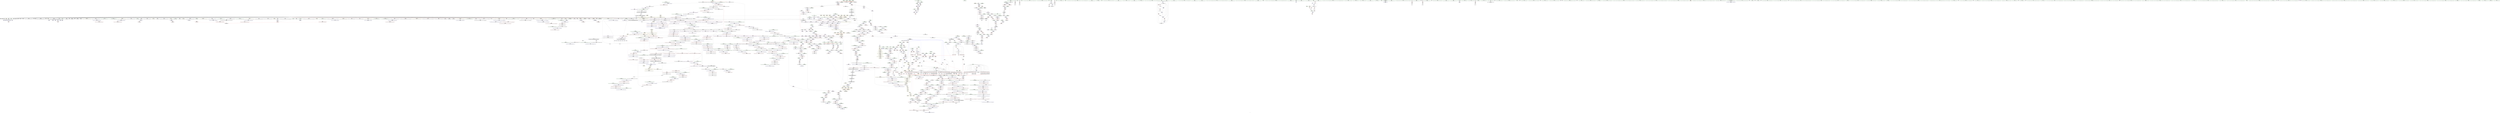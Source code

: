 digraph "SVFG" {
	label="SVFG";

	Node0x5597f9cdebe0 [shape=record,color=grey,label="{NodeID: 0\nNullPtr}"];
	Node0x5597f9cdebe0 -> Node0x5597f9d3b800[style=solid];
	Node0x5597f9cdebe0 -> Node0x5597f9d3b900[style=solid];
	Node0x5597f9cdebe0 -> Node0x5597f9d3b9d0[style=solid];
	Node0x5597f9cdebe0 -> Node0x5597f9d3baa0[style=solid];
	Node0x5597f9cdebe0 -> Node0x5597f9d3bb70[style=solid];
	Node0x5597f9cdebe0 -> Node0x5597f9d3bc40[style=solid];
	Node0x5597f9cdebe0 -> Node0x5597f9d3bd10[style=solid];
	Node0x5597f9cdebe0 -> Node0x5597f9d3bde0[style=solid];
	Node0x5597f9cdebe0 -> Node0x5597f9d3beb0[style=solid];
	Node0x5597f9cdebe0 -> Node0x5597f9d3bf80[style=solid];
	Node0x5597f9cdebe0 -> Node0x5597f9d3c050[style=solid];
	Node0x5597f9cdebe0 -> Node0x5597f9d3c120[style=solid];
	Node0x5597f9cdebe0 -> Node0x5597f9d3c1f0[style=solid];
	Node0x5597f9cdebe0 -> Node0x5597f9d3c2c0[style=solid];
	Node0x5597f9cdebe0 -> Node0x5597f9d3c390[style=solid];
	Node0x5597f9cdebe0 -> Node0x5597f9d3c460[style=solid];
	Node0x5597f9cdebe0 -> Node0x5597f9d3c530[style=solid];
	Node0x5597f9cdebe0 -> Node0x5597f9d3c600[style=solid];
	Node0x5597f9cdebe0 -> Node0x5597f9d3c6d0[style=solid];
	Node0x5597f9cdebe0 -> Node0x5597f9d3c7a0[style=solid];
	Node0x5597f9cdebe0 -> Node0x5597f9d3c870[style=solid];
	Node0x5597f9cdebe0 -> Node0x5597f9d3c940[style=solid];
	Node0x5597f9cdebe0 -> Node0x5597f9d3ca10[style=solid];
	Node0x5597f9cdebe0 -> Node0x5597f9d3cae0[style=solid];
	Node0x5597f9cdebe0 -> Node0x5597f9d3cbb0[style=solid];
	Node0x5597f9cdebe0 -> Node0x5597f9d3cc80[style=solid];
	Node0x5597f9cdebe0 -> Node0x5597f9d3cd50[style=solid];
	Node0x5597f9cdebe0 -> Node0x5597f9d3ce20[style=solid];
	Node0x5597f9cdebe0 -> Node0x5597f9d3cef0[style=solid];
	Node0x5597f9cdebe0 -> Node0x5597f9d3cfc0[style=solid];
	Node0x5597f9cdebe0 -> Node0x5597f9d3d090[style=solid];
	Node0x5597f9cdebe0 -> Node0x5597f9d3d160[style=solid];
	Node0x5597f9cdebe0 -> Node0x5597f9d3d230[style=solid];
	Node0x5597f9cdebe0 -> Node0x5597f9d3d300[style=solid];
	Node0x5597f9cdebe0 -> Node0x5597f9d3d3d0[style=solid];
	Node0x5597f9cdebe0 -> Node0x5597f9d3d4a0[style=solid];
	Node0x5597f9cdebe0 -> Node0x5597f9d3d570[style=solid];
	Node0x5597f9cdebe0 -> Node0x5597f9d3d640[style=solid];
	Node0x5597f9cdebe0 -> Node0x5597f9d3d710[style=solid];
	Node0x5597f9cdebe0 -> Node0x5597f9d313d0[style=solid];
	Node0x5597f9cdebe0 -> Node0x5597f9d314a0[style=solid];
	Node0x5597f9cdebe0 -> Node0x5597f9d31570[style=solid];
	Node0x5597f9cdebe0 -> Node0x5597f9d31640[style=solid];
	Node0x5597f9cdebe0 -> Node0x5597f9d31710[style=solid];
	Node0x5597f9cdebe0 -> Node0x5597f9d317e0[style=solid];
	Node0x5597f9cdebe0 -> Node0x5597f9d318b0[style=solid];
	Node0x5597f9cdebe0 -> Node0x5597f9d31980[style=solid];
	Node0x5597f9cdebe0 -> Node0x5597f9d31a50[style=solid];
	Node0x5597f9cdebe0 -> Node0x5597f9d31b20[style=solid];
	Node0x5597f9cdebe0 -> Node0x5597f9d31bf0[style=solid];
	Node0x5597f9cdebe0 -> Node0x5597f9d31cc0[style=solid];
	Node0x5597f9cdebe0 -> Node0x5597f9d31d90[style=solid];
	Node0x5597f9cdebe0 -> Node0x5597f9d31e60[style=solid];
	Node0x5597f9cdebe0 -> Node0x5597f9d31f30[style=solid];
	Node0x5597f9cdebe0 -> Node0x5597f9d32000[style=solid];
	Node0x5597f9cdebe0 -> Node0x5597f9d320d0[style=solid];
	Node0x5597f9cdebe0 -> Node0x5597f9d321a0[style=solid];
	Node0x5597f9cdebe0 -> Node0x5597f9d32270[style=solid];
	Node0x5597f9cdebe0 -> Node0x5597f9d32340[style=solid];
	Node0x5597f9cdebe0 -> Node0x5597f9d32410[style=solid];
	Node0x5597f9cdebe0 -> Node0x5597f9d324e0[style=solid];
	Node0x5597f9cdebe0 -> Node0x5597f9d325b0[style=solid];
	Node0x5597f9cdebe0 -> Node0x5597f9d32680[style=solid];
	Node0x5597f9cdebe0 -> Node0x5597f9d65400[style=solid];
	Node0x5597f9cdebe0 -> Node0x5597f9d6a640[style=solid];
	Node0x5597f9cdebe0 -> Node0x5597f9d6a710[style=solid];
	Node0x5597f9cdebe0 -> Node0x5597f9d6a7e0[style=solid];
	Node0x5597f9cdebe0 -> Node0x5597f9d6e190[style=solid];
	Node0x5597f9cdebe0 -> Node0x5597f9d6e260[style=solid];
	Node0x5597f9cdebe0 -> Node0x5597f9d6e330[style=solid];
	Node0x5597f9cdebe0 -> Node0x5597f9596370[style=solid];
	Node0x5597f9cdebe0 -> Node0x5597f959f8b0[style=solid];
	Node0x5597f9cdebe0 -> Node0x5597f9d9cea0[style=solid];
	Node0x5597f9cdebe0 -> Node0x5597f9d9d7a0[style=solid];
	Node0x5597f9cdebe0:s64 -> Node0x5597f9ea3370[style=solid,color=red];
	Node0x5597f9cdebe0:s64 -> Node0x5597f9ea0bf0[style=solid,color=red];
	Node0x5597f9d3dd90 [shape=record,color=red,label="{NodeID: 775\n1019\<--993\nsel\<--ehselector.slot\n_ZNSt12_Vector_baseINSt7__cxx1112basic_stringIcSt11char_traitsIcESaIcEEESaIS5_EEC2EmRKS6_\n}"];
	Node0x5597f9ea36e0 [shape=record,color=black,label="{NodeID: 2657\n1955 = PHI(1945, )\n0th arg _ZSt10__fill_n_aIPimiEN9__gnu_cxx11__enable_ifIXsr11__is_scalarIT1_EE7__valueET_E6__typeES4_T0_RKS3_ }"];
	Node0x5597f9ea36e0 -> Node0x5597f9d6fed0[style=solid];
	Node0x5597f9d343f0 [shape=record,color=black,label="{NodeID: 443\n406\<--405\nconv137\<--\n_Z5solvei\n}"];
	Node0x5597f9d280f0 [shape=record,color=green,label="{NodeID: 111\n663\<--664\nthis.addr\<--this.addr_field_insensitive\n_ZNSt6vectorIiSaIiEEixEm\n}"];
	Node0x5597f9d280f0 -> Node0x5597f9d52f50[style=solid];
	Node0x5597f9d280f0 -> Node0x5597f9d67f40[style=solid];
	Node0x5597f9d437c0 [shape=record,color=red,label="{NodeID: 886\n1944\<--1935\n\<--__first.addr\n_ZSt6fill_nIPimiET_S1_T0_RKT1_\n|{<s0>167}}"];
	Node0x5597f9d437c0:s0 -> Node0x5597f9eaff50[style=solid,color=red];
	Node0x5597f9eaf230 [shape=record,color=black,label="{NodeID: 2768\n624 = PHI(55, 55, 55, 55, 55, 55, 55, )\n0th arg _ZNSt6vectorINSt7__cxx1112basic_stringIcSt11char_traitsIcESaIcEEESaIS5_EEixEm }"];
	Node0x5597f9eaf230 -> Node0x5597f9d67b30[style=solid];
	Node0x5597f9d4a2c0 [shape=record,color=purple,label="{NodeID: 554\n855\<--850\n_M_n\<--retval\n_ZSt12setprecisioni\n}"];
	Node0x5597f9d4a2c0 -> Node0x5597f9d68d10[style=solid];
	Node0x5597f9d2ca70 [shape=record,color=green,label="{NodeID: 222\n1376\<--1377\nllvm.trap\<--llvm.trap_field_insensitive\n}"];
	Node0x5597f9d68b70 [shape=record,color=blue,label="{NodeID: 997\n837\<--836\n__base.addr\<--__base\n_ZSt5fixedRSt8ios_base\n}"];
	Node0x5597f9d68b70 -> Node0x5597f9d53ec0[style=dashed];
	Node0x5597f9d68b70 -> Node0x5597f9d53f90[style=dashed];
	Node0x5597f9d9d1a0 [shape=record,color=grey,label="{NodeID: 1772\n388 = cmp(387, 389, )\n}"];
	Node0x5597f9d4fcf0 [shape=record,color=red,label="{NodeID: 665\n330\<--93\n\<--i60\n_Z5solvei\n}"];
	Node0x5597f9d4fcf0 -> Node0x5597f9d9dc20[style=solid];
	Node0x5597f9e2e8f0 [shape=record,color=yellow,style=double,label="{NodeID: 2547\n52V_2 = CSCHI(MR_52V_1)\npts\{800001 800002 \}\nCS[]|{<s0>30|<s1>30|<s2>63|<s3>63}}"];
	Node0x5597f9e2e8f0:s0 -> Node0x5597f9e11c00[style=dashed,color=red];
	Node0x5597f9e2e8f0:s1 -> Node0x5597f9e11d70[style=dashed,color=red];
	Node0x5597f9e2e8f0:s2 -> Node0x5597f9e11c00[style=dashed,color=red];
	Node0x5597f9e2e8f0:s3 -> Node0x5597f9e11d70[style=dashed,color=red];
	Node0x5597f9d3ade0 [shape=record,color=green,label="{NodeID: 333\n2087\<--2088\n__first.addr\<--__first.addr_field_insensitive\n_ZSt8_DestroyIPiEvT_S1_\n}"];
	Node0x5597f9d3ade0 -> Node0x5597f9d44b40[style=solid];
	Node0x5597f9d3ade0 -> Node0x5597f9d70fe0[style=solid];
	Node0x5597f9d6e5a0 [shape=record,color=blue,label="{NodeID: 1108\n1726\<--1722\n_M_start\<--call\n_ZNSt12_Vector_baseIiSaIiEE17_M_create_storageEm\n|{|<s2>147}}"];
	Node0x5597f9d6e5a0 -> Node0x5597f9d42370[style=dashed];
	Node0x5597f9d6e5a0 -> Node0x5597f9d42440[style=dashed];
	Node0x5597f9d6e5a0:s2 -> Node0x5597f9e30310[style=dashed,color=blue];
	Node0x5597f9d23590 [shape=record,color=green,label="{NodeID: 1\n7\<--1\n__dso_handle\<--dummyObj\nGlob }"];
	Node0x5597f9d3de60 [shape=record,color=red,label="{NodeID: 776\n1032\<--1026\nthis1\<--this.addr\n_ZNSt6vectorINSt7__cxx1112basic_stringIcSt11char_traitsIcESaIcEEESaIS5_EE21_M_default_initializeEm\n}"];
	Node0x5597f9d3de60 -> Node0x5597f9d463a0[style=solid];
	Node0x5597f9d3de60 -> Node0x5597f9d46470[style=solid];
	Node0x5597f9d3de60 -> Node0x5597f9d46540[style=solid];
	Node0x5597f9ea37f0 [shape=record,color=black,label="{NodeID: 2658\n1956 = PHI(1948, )\n1st arg _ZSt10__fill_n_aIPimiEN9__gnu_cxx11__enable_ifIXsr11__is_scalarIT1_EE7__valueET_E6__typeES4_T0_RKS3_ }"];
	Node0x5597f9ea37f0 -> Node0x5597f9d6ffa0[style=solid];
	Node0x5597f9d344c0 [shape=record,color=black,label="{NodeID: 444\n409\<--408\nconv140\<--\n_Z5solvei\n}"];
	Node0x5597f9d344c0 -> Node0x5597f9d9b9a0[style=solid];
	Node0x5597f9d281c0 [shape=record,color=green,label="{NodeID: 112\n665\<--666\n__n.addr\<--__n.addr_field_insensitive\n_ZNSt6vectorIiSaIiEEixEm\n}"];
	Node0x5597f9d281c0 -> Node0x5597f9d53020[style=solid];
	Node0x5597f9d281c0 -> Node0x5597f9d68010[style=solid];
	Node0x5597f9d43890 [shape=record,color=red,label="{NodeID: 887\n1948\<--1937\n\<--__n.addr\n_ZSt6fill_nIPimiET_S1_T0_RKT1_\n|{<s0>168}}"];
	Node0x5597f9d43890:s0 -> Node0x5597f9ea37f0[style=solid,color=red];
	Node0x5597f9eaf850 [shape=record,color=black,label="{NodeID: 2769\n625 = PHI(160, 230, 295, 337, 359, 381, 403, )\n1st arg _ZNSt6vectorINSt7__cxx1112basic_stringIcSt11char_traitsIcESaIcEEESaIS5_EEixEm }"];
	Node0x5597f9eaf850 -> Node0x5597f9d67c00[style=solid];
	Node0x5597f9d4a390 [shape=record,color=purple,label="{NodeID: 555\n858\<--850\ncoerce.dive\<--retval\n_ZSt12setprecisioni\n}"];
	Node0x5597f9d4a390 -> Node0x5597f9d54130[style=solid];
	Node0x5597f9d2cb70 [shape=record,color=green,label="{NodeID: 223\n1392\<--1393\n__p.addr\<--__p.addr_field_insensitive\n_ZSt10_ConstructINSt7__cxx1112basic_stringIcSt11char_traitsIcESaIcEEEJEEvPT_DpOT0_\n}"];
	Node0x5597f9d2cb70 -> Node0x5597f9d40220[style=solid];
	Node0x5597f9d2cb70 -> Node0x5597f9d6c450[style=solid];
	Node0x5597f9d68c40 [shape=record,color=blue,label="{NodeID: 998\n852\<--849\n__n.addr\<--__n\n_ZSt12setprecisioni\n}"];
	Node0x5597f9d68c40 -> Node0x5597f9d54060[style=dashed];
	Node0x5597f9d9d320 [shape=record,color=grey,label="{NodeID: 1773\n221 = cmp(219, 220, )\n}"];
	Node0x5597f9d4fdc0 [shape=record,color=red,label="{NodeID: 666\n336\<--93\n\<--i60\n_Z5solvei\n}"];
	Node0x5597f9d4fdc0 -> Node0x5597f9d33960[style=solid];
	Node0x5597f9e2e9d0 [shape=record,color=yellow,style=double,label="{NodeID: 2548\n32V_9 = CSCHI(MR_32V_8)\npts\{1844 \}\nCS[]|{<s0>36}}"];
	Node0x5597f9e2e9d0:s0 -> Node0x5597f9e08820[style=dashed,color=red];
	Node0x5597f9d3aeb0 [shape=record,color=green,label="{NodeID: 334\n2089\<--2090\n__last.addr\<--__last.addr_field_insensitive\n_ZSt8_DestroyIPiEvT_S1_\n}"];
	Node0x5597f9d3aeb0 -> Node0x5597f9d44c10[style=solid];
	Node0x5597f9d3aeb0 -> Node0x5597f9d710b0[style=solid];
	Node0x5597f9d6e670 [shape=record,color=blue,label="{NodeID: 1109\n1732\<--1730\n_M_finish\<--\n_ZNSt12_Vector_baseIiSaIiEE17_M_create_storageEm\n|{<s0>147}}"];
	Node0x5597f9d6e670:s0 -> Node0x5597f9e30310[style=dashed,color=blue];
	Node0x5597f9d24dc0 [shape=record,color=green,label="{NodeID: 2\n8\<--1\n_ZSt4cout\<--dummyObj\nGlob }"];
	Node0x5597f9d3df30 [shape=record,color=red,label="{NodeID: 777\n1037\<--1028\n\<--__n.addr\n_ZNSt6vectorINSt7__cxx1112basic_stringIcSt11char_traitsIcESaIcEEESaIS5_EE21_M_default_initializeEm\n|{<s0>111}}"];
	Node0x5597f9d3df30:s0 -> Node0x5597f9e9cac0[style=solid,color=red];
	Node0x5597f9ea3900 [shape=record,color=black,label="{NodeID: 2659\n1957 = PHI(1949, )\n2nd arg _ZSt10__fill_n_aIPimiEN9__gnu_cxx11__enable_ifIXsr11__is_scalarIT1_EE7__valueET_E6__typeES4_T0_RKS3_ }"];
	Node0x5597f9ea3900 -> Node0x5597f9d70070[style=solid];
	Node0x5597f9d34590 [shape=record,color=black,label="{NodeID: 445\n414\<--413\nconv143\<--\n_Z5solvei\n|{<s0>58}}"];
	Node0x5597f9d34590:s0 -> Node0x5597f9ea1eb0[style=solid,color=red];
	Node0x5597f9d28290 [shape=record,color=green,label="{NodeID: 113\n680\<--681\na4.addr\<--a4.addr_field_insensitive\n_Z4miniIiEvRT_S0_\n}"];
	Node0x5597f9d28290 -> Node0x5597f9d531c0[style=solid];
	Node0x5597f9d28290 -> Node0x5597f9d53290[style=solid];
	Node0x5597f9d28290 -> Node0x5597f9d680e0[style=solid];
	Node0x5597f9d43960 [shape=record,color=red,label="{NodeID: 888\n1949\<--1939\n\<--__value.addr\n_ZSt6fill_nIPimiET_S1_T0_RKT1_\n|{<s0>168}}"];
	Node0x5597f9d43960:s0 -> Node0x5597f9ea3900[style=solid,color=red];
	Node0x5597f9eafb10 [shape=record,color=black,label="{NodeID: 2770\n1292 = PHI(1276, )\n0th arg _ZSt25__uninitialized_default_nIPNSt7__cxx1112basic_stringIcSt11char_traitsIcESaIcEEEmET_S7_T0_ }"];
	Node0x5597f9eafb10 -> Node0x5597f9d6ba90[style=solid];
	Node0x5597f9d4a460 [shape=record,color=purple,label="{NodeID: 556\n877\<--876\n_M_flags\<--this1\n_ZNSt8ios_base4setfESt13_Ios_FmtflagsS0_\n}"];
	Node0x5597f9d4a460 -> Node0x5597f9d54610[style=solid];
	Node0x5597f9d2cc40 [shape=record,color=green,label="{NodeID: 224\n1399\<--1400\n_ZNSt7__cxx1112basic_stringIcSt11char_traitsIcESaIcEEC1Ev\<--_ZNSt7__cxx1112basic_stringIcSt11char_traitsIcESaIcEEC1Ev_field_insensitive\n}"];
	Node0x5597f9d68d10 [shape=record,color=blue,label="{NodeID: 999\n855\<--856\n_M_n\<--\n_ZSt12setprecisioni\n}"];
	Node0x5597f9d68d10 -> Node0x5597f9d54130[style=dashed];
	Node0x5597f9d9d4a0 [shape=record,color=grey,label="{NodeID: 1774\n227 = cmp(225, 226, )\n}"];
	Node0x5597f9d4fe90 [shape=record,color=red,label="{NodeID: 667\n347\<--93\n\<--i60\n_Z5solvei\n}"];
	Node0x5597f9d4fe90 -> Node0x5597f9d33bd0[style=solid];
	Node0x5597f9e2eb30 [shape=record,color=yellow,style=double,label="{NodeID: 2549\n32V_10 = CSCHI(MR_32V_9)\npts\{1844 \}\nCS[]|{<s0>38}}"];
	Node0x5597f9e2eb30:s0 -> Node0x5597f9e01a20[style=dashed,color=red];
	Node0x5597f9d3af80 [shape=record,color=green,label="{NodeID: 335\n2096\<--2097\n_ZNSt12_Destroy_auxILb1EE9__destroyIPiEEvT_S3_\<--_ZNSt12_Destroy_auxILb1EE9__destroyIPiEEvT_S3__field_insensitive\n}"];
	Node0x5597f9d6e740 [shape=record,color=blue,label="{NodeID: 1110\n1740\<--1738\n_M_end_of_storage\<--add.ptr\n_ZNSt12_Vector_baseIiSaIiEE17_M_create_storageEm\n|{<s0>147}}"];
	Node0x5597f9d6e740:s0 -> Node0x5597f9e30310[style=dashed,color=blue];
	Node0x5597f9d24e50 [shape=record,color=green,label="{NodeID: 3\n9\<--1\n.str\<--dummyObj\nGlob }"];
	Node0x5597f9d3e000 [shape=record,color=red,label="{NodeID: 778\n1036\<--1035\n\<--_M_start\n_ZNSt6vectorINSt7__cxx1112basic_stringIcSt11char_traitsIcESaIcEEESaIS5_EE21_M_default_initializeEm\n|{<s0>111}}"];
	Node0x5597f9d3e000:s0 -> Node0x5597f9e9c980[style=solid,color=red];
	Node0x5597f9ea3a10 [shape=record,color=black,label="{NodeID: 2660\n2110 = PHI(652, )\n0th arg _ZSt3maxIiERKT_S2_S2_ }"];
	Node0x5597f9ea3a10 -> Node0x5597f9d71320[style=solid];
	Node0x5597f9d34660 [shape=record,color=black,label="{NodeID: 446\n435\<--434\ntobool\<--\n_Z5solvei\n}"];
	Node0x5597f9d28360 [shape=record,color=green,label="{NodeID: 114\n682\<--683\nb4.addr\<--b4.addr_field_insensitive\n_Z4miniIiEvRT_S0_\n|{|<s1>83}}"];
	Node0x5597f9d28360 -> Node0x5597f9d681b0[style=solid];
	Node0x5597f9d28360:s1 -> Node0x5597f9ea5150[style=solid,color=red];
	Node0x5597f9d43a30 [shape=record,color=red,label="{NodeID: 889\n1981\<--1958\n\<--__first.addr\n_ZSt10__fill_n_aIPimiEN9__gnu_cxx11__enable_ifIXsr11__is_scalarIT1_EE7__valueET_E6__typeES4_T0_RKS3_\n}"];
	Node0x5597f9d43a30 -> Node0x5597f9d702e0[style=solid];
	Node0x5597f9eafc20 [shape=record,color=black,label="{NodeID: 2771\n1293 = PHI(1277, )\n1st arg _ZSt25__uninitialized_default_nIPNSt7__cxx1112basic_stringIcSt11char_traitsIcESaIcEEEmET_S7_T0_ }"];
	Node0x5597f9eafc20 -> Node0x5597f9d6bb60[style=solid];
	Node0x5597f9d4a530 [shape=record,color=purple,label="{NodeID: 557\n884\<--876\n_M_flags2\<--this1\n_ZNSt8ios_base4setfESt13_Ios_FmtflagsS0_\n|{<s0>102}}"];
	Node0x5597f9d4a530:s0 -> Node0x5597f9ea4e20[style=solid,color=red];
	Node0x5597f9d2cd40 [shape=record,color=green,label="{NodeID: 225\n1404\<--1405\n__r.addr\<--__r.addr_field_insensitive\n_ZSt11__addressofINSt7__cxx1112basic_stringIcSt11char_traitsIcESaIcEEEEPT_RS6_\n}"];
	Node0x5597f9d2cd40 -> Node0x5597f9d402f0[style=solid];
	Node0x5597f9d2cd40 -> Node0x5597f9d6c520[style=solid];
	Node0x5597f9d68de0 [shape=record,color=blue,label="{NodeID: 1000\n865\<--862\nthis.addr\<--this\n_ZNSt8ios_base4setfESt13_Ios_FmtflagsS0_\n}"];
	Node0x5597f9d68de0 -> Node0x5597f9d54200[style=dashed];
	Node0x5597f9d9d620 [shape=record,color=grey,label="{NodeID: 1775\n344 = cmp(343, 345, )\n}"];
	Node0x5597f9d4ff60 [shape=record,color=red,label="{NodeID: 668\n358\<--93\n\<--i60\n_Z5solvei\n}"];
	Node0x5597f9d4ff60 -> Node0x5597f9d33ca0[style=solid];
	Node0x5597f9e2ec90 [shape=record,color=yellow,style=double,label="{NodeID: 2550\n32V_11 = CSCHI(MR_32V_10)\npts\{1844 \}\nCS[]|{<s0>40}}"];
	Node0x5597f9e2ec90:s0 -> Node0x5597f9e08820[style=dashed,color=red];
	Node0x5597f9d3b080 [shape=record,color=green,label="{NodeID: 336\n2102\<--2103\n.addr\<--.addr_field_insensitive\n_ZNSt12_Destroy_auxILb1EE9__destroyIPiEEvT_S3_\n}"];
	Node0x5597f9d3b080 -> Node0x5597f9d71180[style=solid];
	Node0x5597f9d6e810 [shape=record,color=blue,label="{NodeID: 1111\n1745\<--1744\nthis.addr\<--this\n_ZNSt12_Vector_baseIiSaIiEE12_Vector_implD2Ev\n}"];
	Node0x5597f9d6e810 -> Node0x5597f9d42510[style=dashed];
	Node0x5597f9d247e0 [shape=record,color=green,label="{NodeID: 4\n11\<--1\n.str.1\<--dummyObj\nGlob }"];
	Node0x5597f9d3e0d0 [shape=record,color=red,label="{NodeID: 779\n1057\<--1050\nthis1\<--this.addr\n_ZNSt12_Vector_baseINSt7__cxx1112basic_stringIcSt11char_traitsIcESaIcEEESaIS5_EED2Ev\n|{|<s8>112}}"];
	Node0x5597f9d3e0d0 -> Node0x5597f9d4aae0[style=solid];
	Node0x5597f9d3e0d0 -> Node0x5597f9d4abb0[style=solid];
	Node0x5597f9d3e0d0 -> Node0x5597f9d4ac80[style=solid];
	Node0x5597f9d3e0d0 -> Node0x5597f9d4ad50[style=solid];
	Node0x5597f9d3e0d0 -> Node0x5597f9d4ae20[style=solid];
	Node0x5597f9d3e0d0 -> Node0x5597f9d4aef0[style=solid];
	Node0x5597f9d3e0d0 -> Node0x5597f9d4afc0[style=solid];
	Node0x5597f9d3e0d0 -> Node0x5597f9d4b090[style=solid];
	Node0x5597f9d3e0d0:s8 -> Node0x5597f9eb1da0[style=solid,color=red];
	Node0x5597f9ea3b20 [shape=record,color=black,label="{NodeID: 2661\n2111 = PHI(648, )\n1st arg _ZSt3maxIiERKT_S2_S2_ }"];
	Node0x5597f9ea3b20 -> Node0x5597f9d713f0[style=solid];
	Node0x5597f9d34730 [shape=record,color=black,label="{NodeID: 447\n485\<--484\n\<--this1\n_ZNSaINSt7__cxx1112basic_stringIcSt11char_traitsIcESaIcEEEEC2Ev\n|{<s0>72}}"];
	Node0x5597f9d34730:s0 -> Node0x5597f9e8d270[style=solid,color=red];
	Node0x5597f9d2d030 [shape=record,color=green,label="{NodeID: 115\n688\<--689\n_ZSt3minIiERKT_S2_S2_\<--_ZSt3minIiERKT_S2_S2__field_insensitive\n}"];
	Node0x5597f9d43b00 [shape=record,color=red,label="{NodeID: 890\n1987\<--1958\n\<--__first.addr\n_ZSt10__fill_n_aIPimiEN9__gnu_cxx11__enable_ifIXsr11__is_scalarIT1_EE7__valueET_E6__typeES4_T0_RKS3_\n}"];
	Node0x5597f9d43b00 -> Node0x5597f9d4d6c0[style=solid];
	Node0x5597f9eafd30 [shape=record,color=black,label="{NodeID: 2772\n2085 = PHI(2078, )\n0th arg _ZSt8_DestroyIPiEvT_S1_ }"];
	Node0x5597f9eafd30 -> Node0x5597f9d70fe0[style=solid];
	Node0x5597f9d4a600 [shape=record,color=purple,label="{NodeID: 558\n893\<--876\n_M_flags5\<--this1\n_ZNSt8ios_base4setfESt13_Ios_FmtflagsS0_\n|{<s0>104}}"];
	Node0x5597f9d4a600:s0 -> Node0x5597f9eb0c40[style=solid,color=red];
	Node0x5597f9d2ce10 [shape=record,color=green,label="{NodeID: 226\n1414\<--1415\n__first.addr\<--__first.addr_field_insensitive\n_ZSt8_DestroyIPNSt7__cxx1112basic_stringIcSt11char_traitsIcESaIcEEEEvT_S7_\n}"];
	Node0x5597f9d2ce10 -> Node0x5597f9d403c0[style=solid];
	Node0x5597f9d2ce10 -> Node0x5597f9d6c5f0[style=solid];
	Node0x5597f9d68eb0 [shape=record,color=blue,label="{NodeID: 1001\n867\<--863\n__fmtfl.addr\<--__fmtfl\n_ZNSt8ios_base4setfESt13_Ios_FmtflagsS0_\n}"];
	Node0x5597f9d68eb0 -> Node0x5597f9d542d0[style=dashed];
	Node0x5597f9d9d7a0 [shape=record,color=grey,label="{NodeID: 1776\n1491 = cmp(1490, 3, )\n}"];
	Node0x5597f9d50030 [shape=record,color=red,label="{NodeID: 669\n369\<--93\n\<--i60\n_Z5solvei\n}"];
	Node0x5597f9d50030 -> Node0x5597f9d33f10[style=solid];
	Node0x5597f9d3b150 [shape=record,color=green,label="{NodeID: 337\n2104\<--2105\n.addr1\<--.addr1_field_insensitive\n_ZNSt12_Destroy_auxILb1EE9__destroyIPiEEvT_S3_\n}"];
	Node0x5597f9d3b150 -> Node0x5597f9d71250[style=solid];
	Node0x5597f9d6e8e0 [shape=record,color=blue,label="{NodeID: 1112\n1755\<--1753\nthis.addr\<--this\n_ZNSaIiEC2ERKS_\n}"];
	Node0x5597f9d6e8e0 -> Node0x5597f9d425e0[style=dashed];
	Node0x5597f9d24870 [shape=record,color=green,label="{NodeID: 5\n13\<--1\n_ZSt3cin\<--dummyObj\nGlob }"];
	Node0x5597f9dfe560 [shape=record,color=black,label="{NodeID: 1887\nMR_264V_3 = PHI(MR_264V_4, MR_264V_2, )\npts\{2113 \}\n}"];
	Node0x5597f9dfe560 -> Node0x5597f9d44ce0[style=dashed];
	Node0x5597f9d3e1a0 [shape=record,color=red,label="{NodeID: 780\n1086\<--1052\nexn\<--exn.slot\n_ZNSt12_Vector_baseINSt7__cxx1112basic_stringIcSt11char_traitsIcESaIcEEESaIS5_EED2Ev\n|{<s0>115}}"];
	Node0x5597f9d3e1a0:s0 -> Node0x5597f9eb04e0[style=solid,color=red];
	Node0x5597f9ea3c30 [shape=record,color=black,label="{NodeID: 2662\n1090 = PHI(999, )\n0th arg _ZNSt12_Vector_baseINSt7__cxx1112basic_stringIcSt11char_traitsIcESaIcEEESaIS5_EE12_Vector_implC2ERKS6_ }"];
	Node0x5597f9ea3c30 -> Node0x5597f9d6a4a0[style=solid];
	Node0x5597f9d34800 [shape=record,color=black,label="{NodeID: 448\n508\<--507\n\<--this1\n_ZNSt6vectorINSt7__cxx1112basic_stringIcSt11char_traitsIcESaIcEEESaIS5_EEC2EmRKS6_\n|{<s0>73}}"];
	Node0x5597f9d34800:s0 -> Node0x5597f9eae370[style=solid,color=red];
	Node0x5597f9d2d130 [shape=record,color=green,label="{NodeID: 116\n701\<--702\nthis.addr\<--this.addr_field_insensitive\n_ZNSt6vectorIiSaIiEED2Ev\n}"];
	Node0x5597f9d2d130 -> Node0x5597f9d53430[style=solid];
	Node0x5597f9d2d130 -> Node0x5597f9d68350[style=solid];
	Node0x5597f9d43bd0 [shape=record,color=red,label="{NodeID: 891\n1991\<--1958\n\<--__first.addr\n_ZSt10__fill_n_aIPimiEN9__gnu_cxx11__enable_ifIXsr11__is_scalarIT1_EE7__valueET_E6__typeES4_T0_RKS3_\n}"];
	Node0x5597f9d43bd0 -> Node0x5597f9d48b70[style=solid];
	Node0x5597f9eafe40 [shape=record,color=black,label="{NodeID: 2773\n2086 = PHI(2079, )\n1st arg _ZSt8_DestroyIPiEvT_S1_ }"];
	Node0x5597f9eafe40 -> Node0x5597f9d710b0[style=solid];
	Node0x5597f9d4a6d0 [shape=record,color=purple,label="{NodeID: 559\n999\<--998\n_M_impl\<--this1\n_ZNSt12_Vector_baseINSt7__cxx1112basic_stringIcSt11char_traitsIcESaIcEEESaIS5_EEC2EmRKS6_\n|{<s0>107|<s1>109}}"];
	Node0x5597f9d4a6d0:s0 -> Node0x5597f9ea3c30[style=solid,color=red];
	Node0x5597f9d4a6d0:s1 -> Node0x5597f9ea0050[style=solid,color=red];
	Node0x5597f9d2cee0 [shape=record,color=green,label="{NodeID: 227\n1416\<--1417\n__last.addr\<--__last.addr_field_insensitive\n_ZSt8_DestroyIPNSt7__cxx1112basic_stringIcSt11char_traitsIcESaIcEEEEvT_S7_\n}"];
	Node0x5597f9d2cee0 -> Node0x5597f9d40490[style=solid];
	Node0x5597f9d2cee0 -> Node0x5597f9d6c6c0[style=solid];
	Node0x5597f9d68f80 [shape=record,color=blue,label="{NodeID: 1002\n869\<--864\n__mask.addr\<--__mask\n_ZNSt8ios_base4setfESt13_Ios_FmtflagsS0_\n}"];
	Node0x5597f9d68f80 -> Node0x5597f9d543a0[style=dashed];
	Node0x5597f9d68f80 -> Node0x5597f9d54470[style=dashed];
	Node0x5597f9d9d920 [shape=record,color=grey,label="{NodeID: 1777\n352 = cmp(350, 351, )\n}"];
	Node0x5597f9d50100 [shape=record,color=red,label="{NodeID: 670\n380\<--93\n\<--i60\n_Z5solvei\n}"];
	Node0x5597f9d50100 -> Node0x5597f9d33fe0[style=solid];
	Node0x5597f9e2ef50 [shape=record,color=yellow,style=double,label="{NodeID: 2552\n32V_2 = CSCHI(MR_32V_1)\npts\{1844 \}\nCS[]|{<s0>12|<s1>15|<s2>18|<s3>21}}"];
	Node0x5597f9e2ef50:s0 -> Node0x5597f9e2dd50[style=dashed,color=blue];
	Node0x5597f9e2ef50:s1 -> Node0x5597f9e2e070[style=dashed,color=blue];
	Node0x5597f9e2ef50:s2 -> Node0x5597f9e2e390[style=dashed,color=blue];
	Node0x5597f9e2ef50:s3 -> Node0x5597f9df5960[style=dashed,color=blue];
	Node0x5597f9d3b220 [shape=record,color=green,label="{NodeID: 338\n2112\<--2113\nretval\<--retval_field_insensitive\n_ZSt3maxIiERKT_S2_S2_\n}"];
	Node0x5597f9d3b220 -> Node0x5597f9d44ce0[style=solid];
	Node0x5597f9d3b220 -> Node0x5597f9d714c0[style=solid];
	Node0x5597f9d3b220 -> Node0x5597f9d71590[style=solid];
	Node0x5597f9d6e9b0 [shape=record,color=blue,label="{NodeID: 1113\n1757\<--1754\n__a.addr\<--__a\n_ZNSaIiEC2ERKS_\n}"];
	Node0x5597f9d6e9b0 -> Node0x5597f9d426b0[style=dashed];
	Node0x5597f9d24900 [shape=record,color=green,label="{NodeID: 6\n14\<--1\n_ZL3INF\<--dummyObj\nGlob |{<s0>15|<s1>21}}"];
	Node0x5597f9d24900:s0 -> Node0x5597f9e9d730[style=solid,color=red];
	Node0x5597f9d24900:s1 -> Node0x5597f9e9d730[style=solid,color=red];
	Node0x5597f9d3e270 [shape=record,color=red,label="{NodeID: 781\n1060\<--1059\n\<--_M_start\n_ZNSt12_Vector_baseINSt7__cxx1112basic_stringIcSt11char_traitsIcESaIcEEESaIS5_EED2Ev\n|{<s0>112}}"];
	Node0x5597f9d3e270:s0 -> Node0x5597f9eb1eb0[style=solid,color=red];
	Node0x5597f9ea3d40 [shape=record,color=black,label="{NodeID: 2663\n1091 = PHI(1000, )\n1st arg _ZNSt12_Vector_baseINSt7__cxx1112basic_stringIcSt11char_traitsIcESaIcEEESaIS5_EE12_Vector_implC2ERKS6_ }"];
	Node0x5597f9ea3d40 -> Node0x5597f9d6a570[style=solid];
	Node0x5597f9d348d0 [shape=record,color=black,label="{NodeID: 449\n524\<--507\n\<--this1\n_ZNSt6vectorINSt7__cxx1112basic_stringIcSt11char_traitsIcESaIcEEESaIS5_EEC2EmRKS6_\n|{<s0>75}}"];
	Node0x5597f9d348d0:s0 -> Node0x5597f9eae730[style=solid,color=red];
	Node0x5597f9d2d200 [shape=record,color=green,label="{NodeID: 117\n703\<--704\nexn.slot\<--exn.slot_field_insensitive\n_ZNSt6vectorIiSaIiEED2Ev\n}"];
	Node0x5597f9d2d200 -> Node0x5597f9d53500[style=solid];
	Node0x5597f9d2d200 -> Node0x5597f9d68420[style=solid];
	Node0x5597f9e09b50 [shape=record,color=yellow,style=double,label="{NodeID: 1999\n90V_1 = ENCHI(MR_90V_0)\npts\{640000 700000 740000 800000 \}\nFun[_ZNSt6vectorIiSaIiEEixEm]}"];
	Node0x5597f9e09b50 -> Node0x5597f9d530f0[style=dashed];
	Node0x5597f9d43ca0 [shape=record,color=red,label="{NodeID: 892\n1974\<--1960\n\<--__n.addr\n_ZSt10__fill_n_aIPimiEN9__gnu_cxx11__enable_ifIXsr11__is_scalarIT1_EE7__valueET_E6__typeES4_T0_RKS3_\n}"];
	Node0x5597f9d43ca0 -> Node0x5597f9d70210[style=solid];
	Node0x5597f9eaff50 [shape=record,color=black,label="{NodeID: 2774\n1994 = PHI(1944, )\n0th arg _ZSt12__niter_baseIPiET_S1_ }"];
	Node0x5597f9eaff50 -> Node0x5597f9d70550[style=solid];
	Node0x5597f9d4a7a0 [shape=record,color=purple,label="{NodeID: 560\n1034\<--1033\n_M_impl\<--\n_ZNSt6vectorINSt7__cxx1112basic_stringIcSt11char_traitsIcESaIcEEESaIS5_EE21_M_default_initializeEm\n}"];
	Node0x5597f9d353f0 [shape=record,color=green,label="{NodeID: 228\n1423\<--1424\n_ZNSt12_Destroy_auxILb0EE9__destroyIPNSt7__cxx1112basic_stringIcSt11char_traitsIcESaIcEEEEEvT_S9_\<--_ZNSt12_Destroy_auxILb0EE9__destroyIPNSt7__cxx1112basic_stringIcSt11char_traitsIcESaIcEEEEEvT_S9__field_insensitive\n}"];
	Node0x5597f9e10f20 [shape=record,color=yellow,style=double,label="{NodeID: 2110\n34V_1 = ENCHI(MR_34V_0)\npts\{560000 \}\nFun[_ZNSt6vectorINSt7__cxx1112basic_stringIcSt11char_traitsIcESaIcEEESaIS5_EEixEm]}"];
	Node0x5597f9e10f20 -> Node0x5597f9d52c10[style=dashed];
	Node0x5597f9d69050 [shape=record,color=blue,label="{NodeID: 1003\n871\<--878\n__old\<--\n_ZNSt8ios_base4setfESt13_Ios_FmtflagsS0_\n}"];
	Node0x5597f9d69050 -> Node0x5597f9d54540[style=dashed];
	Node0x5597f9d9daa0 [shape=record,color=grey,label="{NodeID: 1778\n324 = cmp(322, 323, )\n}"];
	Node0x5597f9d501d0 [shape=record,color=red,label="{NodeID: 671\n395\<--93\n\<--i60\n_Z5solvei\n}"];
	Node0x5597f9d501d0 -> Node0x5597f9d9b3a0[style=solid];
	Node0x5597f9e2f0b0 [shape=record,color=yellow,style=double,label="{NodeID: 2553\n92V_3 = CSCHI(MR_92V_2)\npts\{640001 700001 740001 800001 \}\nCS[]|{<s0>12|<s1>15|<s2>18|<s3>21}}"];
	Node0x5597f9e2f0b0:s0 -> Node0x5597f9e2df90[style=dashed,color=blue];
	Node0x5597f9e2f0b0:s1 -> Node0x5597f9e2e2b0[style=dashed,color=blue];
	Node0x5597f9e2f0b0:s2 -> Node0x5597f9e2e5d0[style=dashed,color=blue];
	Node0x5597f9e2f0b0:s3 -> Node0x5597f9e2e8f0[style=dashed,color=blue];
	Node0x5597f9d3b2f0 [shape=record,color=green,label="{NodeID: 339\n2114\<--2115\n__a.addr\<--__a.addr_field_insensitive\n_ZSt3maxIiERKT_S2_S2_\n}"];
	Node0x5597f9d3b2f0 -> Node0x5597f9d44db0[style=solid];
	Node0x5597f9d3b2f0 -> Node0x5597f9d44e80[style=solid];
	Node0x5597f9d3b2f0 -> Node0x5597f9d71320[style=solid];
	Node0x5597f9d6ea80 [shape=record,color=blue,label="{NodeID: 1114\n1772\<--1770\nthis.addr\<--this\n_ZN9__gnu_cxx13new_allocatorIiEC2ERKS1_\n}"];
	Node0x5597f9d6ea80 -> Node0x5597f9d42780[style=dashed];
	Node0x5597f9d24990 [shape=record,color=green,label="{NodeID: 7\n15\<--1\n\<--dummyObj\nCan only get source location for instruction, argument, global var or function.}"];
	Node0x5597f9d3e340 [shape=record,color=red,label="{NodeID: 782\n1063\<--1062\n\<--_M_end_of_storage\n_ZNSt12_Vector_baseINSt7__cxx1112basic_stringIcSt11char_traitsIcESaIcEEESaIS5_EED2Ev\n}"];
	Node0x5597f9d3e340 -> Node0x5597f9d46610[style=solid];
	Node0x5597f9ea3e50 [shape=record,color=black,label="{NodeID: 2664\n491 = PHI(55, )\n0th arg _ZNSt6vectorINSt7__cxx1112basic_stringIcSt11char_traitsIcESaIcEEESaIS5_EEC2EmRKS6_ }"];
	Node0x5597f9ea3e50 -> Node0x5597f9d66fd0[style=solid];
	Node0x5597f9d349a0 [shape=record,color=black,label="{NodeID: 450\n544\<--543\n\<--this1\n_ZNSaINSt7__cxx1112basic_stringIcSt11char_traitsIcESaIcEEEED2Ev\n|{<s0>76}}"];
	Node0x5597f9d349a0:s0 -> Node0x5597f9ea13a0[style=solid,color=red];
	Node0x5597f9d2d2d0 [shape=record,color=green,label="{NodeID: 118\n705\<--706\nehselector.slot\<--ehselector.slot_field_insensitive\n_ZNSt6vectorIiSaIiEED2Ev\n}"];
	Node0x5597f9d2d2d0 -> Node0x5597f9d684f0[style=solid];
	Node0x5597f9d43d70 [shape=record,color=red,label="{NodeID: 893\n1971\<--1962\n\<--__value.addr\n_ZSt10__fill_n_aIPimiEN9__gnu_cxx11__enable_ifIXsr11__is_scalarIT1_EE7__valueET_E6__typeES4_T0_RKS3_\n}"];
	Node0x5597f9d43d70 -> Node0x5597f9d440b0[style=solid];
	Node0x5597f9eb0060 [shape=record,color=black,label="{NodeID: 2775\n700 = PHI(79, 79, 73, 69, 63, 73, 69, 63, )\n0th arg _ZNSt6vectorIiSaIiEED2Ev }"];
	Node0x5597f9eb0060 -> Node0x5597f9d68350[style=solid];
	Node0x5597f9d4a870 [shape=record,color=purple,label="{NodeID: 561\n1035\<--1033\n_M_start\<--\n_ZNSt6vectorINSt7__cxx1112basic_stringIcSt11char_traitsIcESaIcEEESaIS5_EE21_M_default_initializeEm\n}"];
	Node0x5597f9d4a870 -> Node0x5597f9d3e000[style=solid];
	Node0x5597f9d354b0 [shape=record,color=green,label="{NodeID: 229\n1432\<--1433\n_ZSt9terminatev\<--_ZSt9terminatev_field_insensitive\n}"];
	Node0x5597f9d69120 [shape=record,color=blue,label="{NodeID: 1004\n902\<--900\n__a.addr\<--__a\n_ZStaNRSt13_Ios_FmtflagsS_\n}"];
	Node0x5597f9d69120 -> Node0x5597f9d546e0[style=dashed];
	Node0x5597f9d69120 -> Node0x5597f9d547b0[style=dashed];
	Node0x5597f9d9dc20 [shape=record,color=grey,label="{NodeID: 1779\n331 = cmp(329, 330, )\n}"];
	Node0x5597f9d502a0 [shape=record,color=red,label="{NodeID: 672\n402\<--93\n\<--i60\n_Z5solvei\n}"];
	Node0x5597f9d502a0 -> Node0x5597f9d34320[style=solid];
	Node0x5597f9e2f220 [shape=record,color=yellow,style=double,label="{NodeID: 2554\n67V_2 = CSCHI(MR_67V_1)\npts\{560001 \}\nCS[]|{<s0>74}}"];
	Node0x5597f9e2f220:s0 -> Node0x5597f9d6a160[style=dashed,color=red];
	Node0x5597f9d3b3c0 [shape=record,color=green,label="{NodeID: 340\n2116\<--2117\n__b.addr\<--__b.addr_field_insensitive\n_ZSt3maxIiERKT_S2_S2_\n}"];
	Node0x5597f9d3b3c0 -> Node0x5597f9d44f50[style=solid];
	Node0x5597f9d3b3c0 -> Node0x5597f9d45020[style=solid];
	Node0x5597f9d3b3c0 -> Node0x5597f9d713f0[style=solid];
	Node0x5597f9d6eb50 [shape=record,color=blue,label="{NodeID: 1115\n1774\<--1771\n.addr\<--\n_ZN9__gnu_cxx13new_allocatorIiEC2ERKS1_\n}"];
	Node0x5597f9cb6cc0 [shape=record,color=green,label="{NodeID: 8\n16\<--1\n.str.2\<--dummyObj\nGlob }"];
	Node0x5597f9d3e410 [shape=record,color=red,label="{NodeID: 783\n1066\<--1065\n\<--_M_start4\n_ZNSt12_Vector_baseINSt7__cxx1112basic_stringIcSt11char_traitsIcESaIcEEESaIS5_EED2Ev\n}"];
	Node0x5597f9d3e410 -> Node0x5597f9d466e0[style=solid];
	Node0x5597f9ea3f60 [shape=record,color=black,label="{NodeID: 2665\n492 = PHI(113, )\n1st arg _ZNSt6vectorINSt7__cxx1112basic_stringIcSt11char_traitsIcESaIcEEESaIS5_EEC2EmRKS6_ }"];
	Node0x5597f9ea3f60 -> Node0x5597f9d670a0[style=solid];
	Node0x5597f9d34a70 [shape=record,color=black,label="{NodeID: 451\n555\<--554\n\<--this1\n_ZNSaIiEC2Ev\n|{<s0>77}}"];
	Node0x5597f9d34a70:s0 -> Node0x5597f9ea5260[style=solid,color=red];
	Node0x5597f9d2d3a0 [shape=record,color=green,label="{NodeID: 119\n719\<--720\n_ZNSt12_Vector_baseIiSaIiEE19_M_get_Tp_allocatorEv\<--_ZNSt12_Vector_baseIiSaIiEE19_M_get_Tp_allocatorEv_field_insensitive\n}"];
	Node0x5597f9d43e40 [shape=record,color=red,label="{NodeID: 894\n1980\<--1964\n\<--__tmp\n_ZSt10__fill_n_aIPimiEN9__gnu_cxx11__enable_ifIXsr11__is_scalarIT1_EE7__valueET_E6__typeES4_T0_RKS3_\n}"];
	Node0x5597f9d43e40 -> Node0x5597f9d702e0[style=solid];
	Node0x5597f9eb04e0 [shape=record,color=black,label="{NodeID: 2776\n1429 = PHI(735, 776, 1086, 1385, 1686, )\n0th arg __clang_call_terminate }"];
	Node0x5597f9d4a940 [shape=record,color=purple,label="{NodeID: 562\n1044\<--1043\n_M_impl3\<--\n_ZNSt6vectorINSt7__cxx1112basic_stringIcSt11char_traitsIcESaIcEEESaIS5_EE21_M_default_initializeEm\n}"];
	Node0x5597f9d355b0 [shape=record,color=green,label="{NodeID: 230\n1442\<--1443\n__first.addr\<--__first.addr_field_insensitive\n_ZNSt12_Destroy_auxILb0EE9__destroyIPNSt7__cxx1112basic_stringIcSt11char_traitsIcESaIcEEEEEvT_S9_\n}"];
	Node0x5597f9d355b0 -> Node0x5597f9d40560[style=solid];
	Node0x5597f9d355b0 -> Node0x5597f9d40630[style=solid];
	Node0x5597f9d355b0 -> Node0x5597f9d40700[style=solid];
	Node0x5597f9d355b0 -> Node0x5597f9d6c790[style=solid];
	Node0x5597f9d355b0 -> Node0x5597f9d6c930[style=solid];
	Node0x5597f9d691f0 [shape=record,color=blue,label="{NodeID: 1005\n904\<--901\n__b.addr\<--__b\n_ZStaNRSt13_Ios_FmtflagsS_\n}"];
	Node0x5597f9d691f0 -> Node0x5597f9d54880[style=dashed];
	Node0x5597f9d9dda0 [shape=record,color=grey,label="{NodeID: 1780\n1978 = cmp(1977, 1192, )\n}"];
	Node0x5597f9d50370 [shape=record,color=red,label="{NodeID: 673\n417\<--93\n\<--i60\n_Z5solvei\n}"];
	Node0x5597f9d50370 -> Node0x5597f9d9b820[style=solid];
	Node0x5597f9e2f380 [shape=record,color=yellow,style=double,label="{NodeID: 2555\n34V_2 = CSCHI(MR_34V_1)\npts\{560000 \}\nCS[]|{<s0>9|<s1>74|<s2>75}}"];
	Node0x5597f9e2f380:s0 -> Node0x5597f9e2db10[style=dashed,color=blue];
	Node0x5597f9e2f380:s1 -> Node0x5597f9ddd390[style=dashed,color=red];
	Node0x5597f9e2f380:s2 -> Node0x5597f9e10680[style=dashed,color=red];
	Node0x5597f9d3b490 [shape=record,color=green,label="{NodeID: 341\n2137\<--2138\nretval\<--retval_field_insensitive\n_ZSt3minIiERKT_S2_S2_\n}"];
	Node0x5597f9d3b490 -> Node0x5597f9d45290[style=solid];
	Node0x5597f9d3b490 -> Node0x5597f9d71800[style=solid];
	Node0x5597f9d3b490 -> Node0x5597f9d718d0[style=solid];
	Node0x5597f9d6ec20 [shape=record,color=blue,label="{NodeID: 1116\n1783\<--1781\nthis.addr\<--this\n_ZNSt12_Vector_baseIiSaIiEE11_M_allocateEm\n}"];
	Node0x5597f9d6ec20 -> Node0x5597f9d42850[style=dashed];
	Node0x5597f9cb6d50 [shape=record,color=green,label="{NodeID: 9\n19\<--1\n\<--dummyObj\nCan only get source location for instruction, argument, global var or function.}"];
	Node0x5597f9d3e4e0 [shape=record,color=red,label="{NodeID: 784\n1098\<--1092\nthis1\<--this.addr\n_ZNSt12_Vector_baseINSt7__cxx1112basic_stringIcSt11char_traitsIcESaIcEEESaIS5_EE12_Vector_implC2ERKS6_\n}"];
	Node0x5597f9d3e4e0 -> Node0x5597f9d467b0[style=solid];
	Node0x5597f9d3e4e0 -> Node0x5597f9d4b160[style=solid];
	Node0x5597f9d3e4e0 -> Node0x5597f9d4b230[style=solid];
	Node0x5597f9d3e4e0 -> Node0x5597f9d4b300[style=solid];
	Node0x5597f9ea4070 [shape=record,color=black,label="{NodeID: 2666\n493 = PHI(57, )\n2nd arg _ZNSt6vectorINSt7__cxx1112basic_stringIcSt11char_traitsIcESaIcEEESaIS5_EEC2EmRKS6_ }"];
	Node0x5597f9ea4070 -> Node0x5597f9d67170[style=solid];
	Node0x5597f9d34b40 [shape=record,color=black,label="{NodeID: 452\n582\<--581\n\<--this1\n_ZNSt6vectorIiSaIiEEC2EmRKiRKS0_\n|{<s0>78}}"];
	Node0x5597f9d34b40:s0 -> Node0x5597f9eb13b0[style=solid,color=red];
	Node0x5597f9d2d4a0 [shape=record,color=green,label="{NodeID: 120\n722\<--723\n_ZSt8_DestroyIPiiEvT_S1_RSaIT0_E\<--_ZSt8_DestroyIPiiEvT_S1_RSaIT0_E_field_insensitive\n}"];
	Node0x5597f9d43f10 [shape=record,color=red,label="{NodeID: 895\n1977\<--1966\n\<--__niter\n_ZSt10__fill_n_aIPimiEN9__gnu_cxx11__enable_ifIXsr11__is_scalarIT1_EE7__valueET_E6__typeES4_T0_RKS3_\n}"];
	Node0x5597f9d43f10 -> Node0x5597f9d9dda0[style=solid];
	Node0x5597f9eb06f0 [shape=record,color=black,label="{NodeID: 2777\n2100 = PHI(2093, )\n0th arg _ZNSt12_Destroy_auxILb1EE9__destroyIPiEEvT_S3_ }"];
	Node0x5597f9eb06f0 -> Node0x5597f9d71180[style=solid];
	Node0x5597f9d4aa10 [shape=record,color=purple,label="{NodeID: 563\n1045\<--1043\n_M_finish\<--\n_ZNSt6vectorINSt7__cxx1112basic_stringIcSt11char_traitsIcESaIcEEESaIS5_EE21_M_default_initializeEm\n}"];
	Node0x5597f9d4aa10 -> Node0x5597f9d6a160[style=solid];
	Node0x5597f9d35680 [shape=record,color=green,label="{NodeID: 231\n1444\<--1445\n__last.addr\<--__last.addr_field_insensitive\n_ZNSt12_Destroy_auxILb0EE9__destroyIPNSt7__cxx1112basic_stringIcSt11char_traitsIcESaIcEEEEEvT_S9_\n}"];
	Node0x5597f9d35680 -> Node0x5597f9d407d0[style=solid];
	Node0x5597f9d35680 -> Node0x5597f9d6c860[style=solid];
	Node0x5597f9d692c0 [shape=record,color=blue,label="{NodeID: 1006\n912\<--911\n\<--call\n_ZStaNRSt13_Ios_FmtflagsS_\n}"];
	Node0x5597f9ddb760 [shape=record,color=black,label="{NodeID: 1781\nMR_24V_4 = PHI(MR_24V_5, MR_24V_3, )\npts\{90 \}\n}"];
	Node0x5597f9ddb760 -> Node0x5597f9d4f400[style=dashed];
	Node0x5597f9ddb760 -> Node0x5597f9d66950[style=dashed];
	Node0x5597f9ddb760 -> Node0x5597f9ddb760[style=dashed];
	Node0x5597f9ddb760 -> Node0x5597f9de0560[style=dashed];
	Node0x5597f9d50440 [shape=record,color=red,label="{NodeID: 674\n430\<--93\n\<--i60\n_Z5solvei\n}"];
	Node0x5597f9d50440 -> Node0x5597f9d995a0[style=solid];
	Node0x5597f9e2f460 [shape=record,color=yellow,style=double,label="{NodeID: 2556\n69V_2 = CSCHI(MR_69V_1)\npts\{560002 \}\nCS[]|{<s0>9|<s1>75}}"];
	Node0x5597f9e2f460:s0 -> Node0x5597f9e2dc70[style=dashed,color=blue];
	Node0x5597f9e2f460:s1 -> Node0x5597f9e10760[style=dashed,color=red];
	Node0x5597f9d3b560 [shape=record,color=green,label="{NodeID: 342\n2139\<--2140\n__a.addr\<--__a.addr_field_insensitive\n_ZSt3minIiERKT_S2_S2_\n}"];
	Node0x5597f9d3b560 -> Node0x5597f9d45360[style=solid];
	Node0x5597f9d3b560 -> Node0x5597f9d45430[style=solid];
	Node0x5597f9d3b560 -> Node0x5597f9d71660[style=solid];
	Node0x5597f9d6ecf0 [shape=record,color=blue,label="{NodeID: 1117\n1785\<--1782\n__n.addr\<--__n\n_ZNSt12_Vector_baseIiSaIiEE11_M_allocateEm\n}"];
	Node0x5597f9d6ecf0 -> Node0x5597f9d42920[style=dashed];
	Node0x5597f9d6ecf0 -> Node0x5597f9d429f0[style=dashed];
	Node0x5597f9cb6de0 [shape=record,color=green,label="{NodeID: 10\n126\<--1\n\<--dummyObj\nCan only get source location for instruction, argument, global var or function.}"];
	Node0x5597f9d3e5b0 [shape=record,color=red,label="{NodeID: 785\n1100\<--1094\n\<--__a.addr\n_ZNSt12_Vector_baseINSt7__cxx1112basic_stringIcSt11char_traitsIcESaIcEEESaIS5_EE12_Vector_implC2ERKS6_\n|{<s0>116}}"];
	Node0x5597f9d3e5b0:s0 -> Node0x5597f9ea24d0[style=solid,color=red];
	Node0x5597f9ea4180 [shape=record,color=black,label="{NodeID: 2667\n1744 = PHI(1594, 1675, 1683, )\n0th arg _ZNSt12_Vector_baseIiSaIiEE12_Vector_implD2Ev }"];
	Node0x5597f9ea4180 -> Node0x5597f9d6e810[style=solid];
	Node0x5597f9d34c10 [shape=record,color=black,label="{NodeID: 453\n599\<--581\n\<--this1\n_ZNSt6vectorIiSaIiEEC2EmRKiRKS0_\n|{<s0>80}}"];
	Node0x5597f9d34c10:s0 -> Node0x5597f9e9cfc0[style=solid,color=red];
	Node0x5597f9d2d5a0 [shape=record,color=green,label="{NodeID: 121\n737\<--738\n__clang_call_terminate\<--__clang_call_terminate_field_insensitive\n}"];
	Node0x5597f9d43fe0 [shape=record,color=red,label="{NodeID: 896\n1984\<--1966\n\<--__niter\n_ZSt10__fill_n_aIPimiEN9__gnu_cxx11__enable_ifIXsr11__is_scalarIT1_EE7__valueET_E6__typeES4_T0_RKS3_\n}"];
	Node0x5597f9d43fe0 -> Node0x5597f9d9af20[style=solid];
	Node0x5597f9eb0800 [shape=record,color=black,label="{NodeID: 2778\n2101 = PHI(2094, )\n1st arg _ZNSt12_Destroy_auxILb1EE9__destroyIPiEEvT_S3_ }"];
	Node0x5597f9eb0800 -> Node0x5597f9d71250[style=solid];
	Node0x5597f9d4aae0 [shape=record,color=purple,label="{NodeID: 564\n1058\<--1057\n_M_impl\<--this1\n_ZNSt12_Vector_baseINSt7__cxx1112basic_stringIcSt11char_traitsIcESaIcEEESaIS5_EED2Ev\n}"];
	Node0x5597f9d35750 [shape=record,color=green,label="{NodeID: 232\n1456\<--1457\n_ZSt8_DestroyINSt7__cxx1112basic_stringIcSt11char_traitsIcESaIcEEEEvPT_\<--_ZSt8_DestroyINSt7__cxx1112basic_stringIcSt11char_traitsIcESaIcEEEEvPT__field_insensitive\n}"];
	Node0x5597f9d69390 [shape=record,color=blue,label="{NodeID: 1007\n917\<--916\n__a.addr\<--__a\n_ZStcoSt13_Ios_Fmtflags\n}"];
	Node0x5597f9d69390 -> Node0x5597f9d54a20[style=dashed];
	Node0x5597f9ddb850 [shape=record,color=black,label="{NodeID: 1782\nMR_26V_4 = PHI(MR_26V_5, MR_26V_3, )\npts\{92 \}\n}"];
	Node0x5597f9ddb850 -> Node0x5597f9d4f4d0[style=dashed];
	Node0x5597f9ddb850 -> Node0x5597f9d4f5a0[style=dashed];
	Node0x5597f9ddb850 -> Node0x5597f9d4f670[style=dashed];
	Node0x5597f9ddb850 -> Node0x5597f9d4f740[style=dashed];
	Node0x5597f9ddb850 -> Node0x5597f9d4f810[style=dashed];
	Node0x5597f9ddb850 -> Node0x5597f9d66a20[style=dashed];
	Node0x5597f9ddb850 -> Node0x5597f9d66af0[style=dashed];
	Node0x5597f9ddb850 -> Node0x5597f9d66bc0[style=dashed];
	Node0x5597f9ddb850 -> Node0x5597f9d66c90[style=dashed];
	Node0x5597f9ddb850 -> Node0x5597f9ddb850[style=dashed];
	Node0x5597f9ddb850 -> Node0x5597f9de0a60[style=dashed];
	Node0x5597f9d50510 [shape=record,color=red,label="{NodeID: 675\n290\<--95\n\<--j64\n_Z5solvei\n}"];
	Node0x5597f9d50510 -> Node0x5597f9d9c420[style=solid];
	Node0x5597f9e2f540 [shape=record,color=yellow,style=double,label="{NodeID: 2557\n67V_3 = CSCHI(MR_67V_2)\npts\{560001 \}\nCS[]|{<s0>9}}"];
	Node0x5597f9e2f540:s0 -> Node0x5597f9e2dc70[style=dashed,color=blue];
	Node0x5597f9d3b630 [shape=record,color=green,label="{NodeID: 343\n2141\<--2142\n__b.addr\<--__b.addr_field_insensitive\n_ZSt3minIiERKT_S2_S2_\n}"];
	Node0x5597f9d3b630 -> Node0x5597f9d45500[style=solid];
	Node0x5597f9d3b630 -> Node0x5597f9d455d0[style=solid];
	Node0x5597f9d3b630 -> Node0x5597f9d71730[style=solid];
	Node0x5597f9d6edc0 [shape=record,color=blue,label="{NodeID: 1118\n1806\<--1804\n__a.addr\<--__a\n_ZNSt16allocator_traitsISaIiEE8allocateERS0_m\n}"];
	Node0x5597f9d6edc0 -> Node0x5597f9d42ac0[style=dashed];
	Node0x5597f9cb6eb0 [shape=record,color=green,label="{NodeID: 11\n153\<--1\n\<--dummyObj\nCan only get source location for instruction, argument, global var or function.}"];
	Node0x5597f9d3e680 [shape=record,color=red,label="{NodeID: 786\n1120\<--1114\nthis1\<--this.addr\n_ZNSt12_Vector_baseINSt7__cxx1112basic_stringIcSt11char_traitsIcESaIcEEESaIS5_EE17_M_create_storageEm\n|{|<s10>117}}"];
	Node0x5597f9d3e680 -> Node0x5597f9d4b3d0[style=solid];
	Node0x5597f9d3e680 -> Node0x5597f9d4b4a0[style=solid];
	Node0x5597f9d3e680 -> Node0x5597f9d4b570[style=solid];
	Node0x5597f9d3e680 -> Node0x5597f9d4b640[style=solid];
	Node0x5597f9d3e680 -> Node0x5597f9d4b710[style=solid];
	Node0x5597f9d3e680 -> Node0x5597f9d4b7e0[style=solid];
	Node0x5597f9d3e680 -> Node0x5597f9d4b8b0[style=solid];
	Node0x5597f9d3e680 -> Node0x5597f9d4b980[style=solid];
	Node0x5597f9d3e680 -> Node0x5597f9d4ba50[style=solid];
	Node0x5597f9d3e680 -> Node0x5597f9d4bb20[style=solid];
	Node0x5597f9d3e680:s10 -> Node0x5597f9eaefe0[style=solid,color=red];
	Node0x5597f9ea43a0 [shape=record,color=black,label="{NodeID: 2668\n1546 = PHI(753, )\n0th arg _ZSt8_DestroyIPNSt7__cxx1112basic_stringIcSt11char_traitsIcESaIcEEES5_EvT_S7_RSaIT0_E }"];
	Node0x5597f9ea43a0 -> Node0x5597f9d6d220[style=solid];
	Node0x5597f9d34ce0 [shape=record,color=black,label="{NodeID: 454\n615\<--614\n\<--this1\n_ZNSaIiED2Ev\n|{<s0>81}}"];
	Node0x5597f9d34ce0:s0 -> Node0x5597f9eaeed0[style=solid,color=red];
	Node0x5597f9d2d6a0 [shape=record,color=green,label="{NodeID: 122\n742\<--743\nthis.addr\<--this.addr_field_insensitive\n_ZNSt6vectorINSt7__cxx1112basic_stringIcSt11char_traitsIcESaIcEEESaIS5_EED2Ev\n}"];
	Node0x5597f9d2d6a0 -> Node0x5597f9d53770[style=solid];
	Node0x5597f9d2d6a0 -> Node0x5597f9d685c0[style=solid];
	Node0x5597f9d440b0 [shape=record,color=red,label="{NodeID: 897\n1972\<--1971\n\<--\n_ZSt10__fill_n_aIPimiEN9__gnu_cxx11__enable_ifIXsr11__is_scalarIT1_EE7__valueET_E6__typeES4_T0_RKS3_\n}"];
	Node0x5597f9d440b0 -> Node0x5597f9d70140[style=solid];
	Node0x5597f9eb0910 [shape=record,color=black,label="{NodeID: 2779\n1619 = PHI(581, )\n0th arg _ZNSt6vectorIiSaIiEE18_M_fill_initializeEmRKi }"];
	Node0x5597f9eb0910 -> Node0x5597f9d6da40[style=solid];
	Node0x5597f9d4abb0 [shape=record,color=purple,label="{NodeID: 565\n1059\<--1057\n_M_start\<--this1\n_ZNSt12_Vector_baseINSt7__cxx1112basic_stringIcSt11char_traitsIcESaIcEEESaIS5_EED2Ev\n}"];
	Node0x5597f9d4abb0 -> Node0x5597f9d3e270[style=solid];
	Node0x5597f9d35850 [shape=record,color=green,label="{NodeID: 233\n1466\<--1467\n__pointer.addr\<--__pointer.addr_field_insensitive\n_ZSt8_DestroyINSt7__cxx1112basic_stringIcSt11char_traitsIcESaIcEEEEvPT_\n}"];
	Node0x5597f9d35850 -> Node0x5597f9d408a0[style=solid];
	Node0x5597f9d35850 -> Node0x5597f9d6ca00[style=solid];
	Node0x5597f9d69460 [shape=record,color=blue,label="{NodeID: 1008\n926\<--924\n__a.addr\<--__a\n_ZStoRRSt13_Ios_FmtflagsS_\n}"];
	Node0x5597f9d69460 -> Node0x5597f9d54af0[style=dashed];
	Node0x5597f9d69460 -> Node0x5597f9d54bc0[style=dashed];
	Node0x5597f9ddbd50 [shape=record,color=black,label="{NodeID: 1783\nMR_28V_4 = PHI(MR_28V_5, MR_28V_3, )\npts\{94 \}\n}"];
	Node0x5597f9ddbd50 -> Node0x5597f9d4f8e0[style=dashed];
	Node0x5597f9ddbd50 -> Node0x5597f9d4f9b0[style=dashed];
	Node0x5597f9ddbd50 -> Node0x5597f9d4fa80[style=dashed];
	Node0x5597f9ddbd50 -> Node0x5597f9d4fb50[style=dashed];
	Node0x5597f9ddbd50 -> Node0x5597f9d4fc20[style=dashed];
	Node0x5597f9ddbd50 -> Node0x5597f9d4fcf0[style=dashed];
	Node0x5597f9ddbd50 -> Node0x5597f9d4fdc0[style=dashed];
	Node0x5597f9ddbd50 -> Node0x5597f9d4fe90[style=dashed];
	Node0x5597f9ddbd50 -> Node0x5597f9d4ff60[style=dashed];
	Node0x5597f9ddbd50 -> Node0x5597f9d50030[style=dashed];
	Node0x5597f9ddbd50 -> Node0x5597f9d50100[style=dashed];
	Node0x5597f9ddbd50 -> Node0x5597f9d501d0[style=dashed];
	Node0x5597f9ddbd50 -> Node0x5597f9d502a0[style=dashed];
	Node0x5597f9ddbd50 -> Node0x5597f9d50370[style=dashed];
	Node0x5597f9ddbd50 -> Node0x5597f9d50440[style=dashed];
	Node0x5597f9ddbd50 -> Node0x5597f9d66e30[style=dashed];
	Node0x5597f9d505e0 [shape=record,color=red,label="{NodeID: 676\n297\<--95\n\<--j64\n_Z5solvei\n}"];
	Node0x5597f9d505e0 -> Node0x5597f9d33480[style=solid];
	Node0x5597f9e2f6a0 [shape=record,color=yellow,style=double,label="{NodeID: 2558\n92V_2 = CSCHI(MR_92V_1)\npts\{640001 700001 740001 800001 \}\nCS[]|{<s0>79}}"];
	Node0x5597f9e2f6a0:s0 -> Node0x5597f9d6dcb0[style=dashed,color=red];
	Node0x5597f9d3b700 [shape=record,color=green,label="{NodeID: 344\n20\<--2159\n_GLOBAL__sub_I_tkociumaka_0_1.cpp\<--_GLOBAL__sub_I_tkociumaka_0_1.cpp_field_insensitive\n}"];
	Node0x5597f9d3b700 -> Node0x5597f9d65300[style=solid];
	Node0x5597f9d6ee90 [shape=record,color=blue,label="{NodeID: 1119\n1808\<--1805\n__n.addr\<--__n\n_ZNSt16allocator_traitsISaIiEE8allocateERS0_m\n}"];
	Node0x5597f9d6ee90 -> Node0x5597f9d42b90[style=dashed];
	Node0x5597f9cb6fb0 [shape=record,color=green,label="{NodeID: 12\n170\<--1\n\<--dummyObj\nCan only get source location for instruction, argument, global var or function.}"];
	Node0x5597f9d3e750 [shape=record,color=red,label="{NodeID: 787\n1121\<--1116\n\<--__n.addr\n_ZNSt12_Vector_baseINSt7__cxx1112basic_stringIcSt11char_traitsIcESaIcEEESaIS5_EE17_M_create_storageEm\n|{<s0>117}}"];
	Node0x5597f9d3e750:s0 -> Node0x5597f9eaf0f0[style=solid,color=red];
	Node0x5597f9ea44b0 [shape=record,color=black,label="{NodeID: 2669\n1547 = PHI(757, )\n1st arg _ZSt8_DestroyIPNSt7__cxx1112basic_stringIcSt11char_traitsIcESaIcEEES5_EvT_S7_RSaIT0_E }"];
	Node0x5597f9ea44b0 -> Node0x5597f9d6d2f0[style=solid];
	Node0x5597f9d34db0 [shape=record,color=black,label="{NodeID: 455\n633\<--632\n\<--this1\n_ZNSt6vectorINSt7__cxx1112basic_stringIcSt11char_traitsIcESaIcEEESaIS5_EEixEm\n}"];
	Node0x5597f9d34db0 -> Node0x5597f9d49760[style=solid];
	Node0x5597f9d34db0 -> Node0x5597f9d49830[style=solid];
	Node0x5597f9d2d770 [shape=record,color=green,label="{NodeID: 123\n744\<--745\nexn.slot\<--exn.slot_field_insensitive\n_ZNSt6vectorINSt7__cxx1112basic_stringIcSt11char_traitsIcESaIcEEESaIS5_EED2Ev\n}"];
	Node0x5597f9d2d770 -> Node0x5597f9d53840[style=solid];
	Node0x5597f9d2d770 -> Node0x5597f9d68690[style=solid];
	Node0x5597f9d44180 [shape=record,color=red,label="{NodeID: 898\n1998\<--1995\n\<--__it.addr\n_ZSt12__niter_baseIPiET_S1_\n}"];
	Node0x5597f9d44180 -> Node0x5597f9d48c40[style=solid];
	Node0x5597f9eb0a20 [shape=record,color=black,label="{NodeID: 2780\n1620 = PHI(588, )\n1st arg _ZNSt6vectorIiSaIiEE18_M_fill_initializeEmRKi }"];
	Node0x5597f9eb0a20 -> Node0x5597f9d6db10[style=solid];
	Node0x5597f9d4ac80 [shape=record,color=purple,label="{NodeID: 566\n1061\<--1057\n_M_impl2\<--this1\n_ZNSt12_Vector_baseINSt7__cxx1112basic_stringIcSt11char_traitsIcESaIcEEESaIS5_EED2Ev\n}"];
	Node0x5597f9d35920 [shape=record,color=green,label="{NodeID: 234\n1471\<--1472\n_ZNSt7__cxx1112basic_stringIcSt11char_traitsIcESaIcEED1Ev\<--_ZNSt7__cxx1112basic_stringIcSt11char_traitsIcESaIcEED1Ev_field_insensitive\n}"];
	Node0x5597f9d69530 [shape=record,color=blue,label="{NodeID: 1009\n928\<--925\n__b.addr\<--__b\n_ZStoRRSt13_Ios_FmtflagsS_\n}"];
	Node0x5597f9d69530 -> Node0x5597f9d54c90[style=dashed];
	Node0x5597f9ddc250 [shape=record,color=black,label="{NodeID: 1784\nMR_30V_3 = PHI(MR_30V_5, MR_30V_1, )\npts\{96 \}\n}"];
	Node0x5597f9ddc250 -> Node0x5597f9d66880[style=dashed];
	Node0x5597f9d506b0 [shape=record,color=red,label="{NodeID: 677\n309\<--95\n\<--j64\n_Z5solvei\n}"];
	Node0x5597f9d506b0 -> Node0x5597f9d9be20[style=solid];
	Node0x5597f9e2f890 [shape=record,color=yellow,style=double,label="{NodeID: 2559\n94V_2 = CSCHI(MR_94V_1)\npts\{640002 700002 740002 800002 \}\nCS[]|{<s0>12|<s1>15|<s2>18|<s3>21|<s4>80}}"];
	Node0x5597f9e2f890:s0 -> Node0x5597f9e2df90[style=dashed,color=blue];
	Node0x5597f9e2f890:s1 -> Node0x5597f9e2e2b0[style=dashed,color=blue];
	Node0x5597f9e2f890:s2 -> Node0x5597f9e2e5d0[style=dashed,color=blue];
	Node0x5597f9e2f890:s3 -> Node0x5597f9e2e8f0[style=dashed,color=blue];
	Node0x5597f9e2f890:s4 -> Node0x5597f9e026d0[style=dashed,color=red];
	Node0x5597f9d3b800 [shape=record,color=black,label="{NodeID: 345\n2\<--3\ndummyVal\<--dummyVal\n}"];
	Node0x5597f9d6ef60 [shape=record,color=blue,label="{NodeID: 1120\n1823\<--1820\nthis.addr\<--this\n_ZN9__gnu_cxx13new_allocatorIiE8allocateEmPKv\n}"];
	Node0x5597f9d6ef60 -> Node0x5597f9d42c60[style=dashed];
	Node0x5597f9d25350 [shape=record,color=green,label="{NodeID: 13\n240\<--1\n\<--dummyObj\nCan only get source location for instruction, argument, global var or function.}"];
	Node0x5597f9d3e820 [shape=record,color=red,label="{NodeID: 788\n1137\<--1116\n\<--__n.addr\n_ZNSt12_Vector_baseINSt7__cxx1112basic_stringIcSt11char_traitsIcESaIcEEESaIS5_EE17_M_create_storageEm\n}"];
	Node0x5597f9ea45c0 [shape=record,color=black,label="{NodeID: 2670\n1548 = PHI(759, )\n2nd arg _ZSt8_DestroyIPNSt7__cxx1112basic_stringIcSt11char_traitsIcESaIcEEES5_EvT_S7_RSaIT0_E }"];
	Node0x5597f9ea45c0 -> Node0x5597f9d6d3c0[style=solid];
	Node0x5597f9d34e80 [shape=record,color=black,label="{NodeID: 456\n623\<--638\n_ZNSt6vectorINSt7__cxx1112basic_stringIcSt11char_traitsIcESaIcEEESaIS5_EEixEm_ret\<--add.ptr\n_ZNSt6vectorINSt7__cxx1112basic_stringIcSt11char_traitsIcESaIcEEESaIS5_EEixEm\n|{<s0>23|<s1>31|<s2>41|<s3>47|<s4>50|<s5>53|<s6>56}}"];
	Node0x5597f9d34e80:s0 -> Node0x5597f9ea9b70[style=solid,color=blue];
	Node0x5597f9d34e80:s1 -> Node0x5597f9eaa150[style=solid,color=blue];
	Node0x5597f9d34e80:s2 -> Node0x5597f9eaab00[style=solid,color=blue];
	Node0x5597f9d34e80:s3 -> Node0x5597f9ea93b0[style=solid,color=blue];
	Node0x5597f9d34e80:s4 -> Node0x5597f9eaace0[style=solid,color=blue];
	Node0x5597f9d34e80:s5 -> Node0x5597f9eaa260[style=solid,color=blue];
	Node0x5597f9d34e80:s6 -> Node0x5597f9eab170[style=solid,color=blue];
	Node0x5597f9d2d840 [shape=record,color=green,label="{NodeID: 124\n746\<--747\nehselector.slot\<--ehselector.slot_field_insensitive\n_ZNSt6vectorINSt7__cxx1112basic_stringIcSt11char_traitsIcESaIcEEESaIS5_EED2Ev\n}"];
	Node0x5597f9d2d840 -> Node0x5597f9d68760[style=solid];
	Node0x5597f9e0a290 [shape=record,color=yellow,style=double,label="{NodeID: 2006\n182V_1 = ENCHI(MR_182V_0)\npts\{838 \}\nFun[_ZSt5fixedRSt8ios_base]}"];
	Node0x5597f9e0a290 -> Node0x5597f9d68b70[style=dashed];
	Node0x5597f9d44250 [shape=record,color=red,label="{NodeID: 899\n2013\<--2004\nthis1\<--this.addr\n_ZNSt12_Vector_baseIiSaIiEE13_M_deallocateEPim\n}"];
	Node0x5597f9d44250 -> Node0x5597f9d4d790[style=solid];
	Node0x5597f9eb0b30 [shape=record,color=black,label="{NodeID: 2781\n1621 = PHI(589, )\n2nd arg _ZNSt6vectorIiSaIiEE18_M_fill_initializeEmRKi }"];
	Node0x5597f9eb0b30 -> Node0x5597f9d6dbe0[style=solid];
	Node0x5597f9d4ad50 [shape=record,color=purple,label="{NodeID: 567\n1062\<--1057\n_M_end_of_storage\<--this1\n_ZNSt12_Vector_baseINSt7__cxx1112basic_stringIcSt11char_traitsIcESaIcEEESaIS5_EED2Ev\n}"];
	Node0x5597f9d4ad50 -> Node0x5597f9d3e340[style=solid];
	Node0x5597f9d35a20 [shape=record,color=green,label="{NodeID: 235\n1480\<--1481\nthis.addr\<--this.addr_field_insensitive\n_ZNSt12_Vector_baseINSt7__cxx1112basic_stringIcSt11char_traitsIcESaIcEEESaIS5_EE13_M_deallocateEPS5_m\n}"];
	Node0x5597f9d35a20 -> Node0x5597f9d40970[style=solid];
	Node0x5597f9d35a20 -> Node0x5597f9d6cad0[style=solid];
	Node0x5597f9d69600 [shape=record,color=blue,label="{NodeID: 1010\n938\<--935\n\<--call\n_ZStoRRSt13_Ios_FmtflagsS_\n}"];
	Node0x5597f9ddc750 [shape=record,color=black,label="{NodeID: 1785\nMR_137V_3 = PHI(MR_137V_4, MR_137V_2, )\npts\{1315 \}\n}"];
	Node0x5597f9ddc750 -> Node0x5597f9d3fad0[style=dashed];
	Node0x5597f9ddc750 -> Node0x5597f9d3fba0[style=dashed];
	Node0x5597f9ddc750 -> Node0x5597f9d6bf70[style=dashed];
	Node0x5597f9d50780 [shape=record,color=red,label="{NodeID: 678\n316\<--95\n\<--j64\n_Z5solvei\n}"];
	Node0x5597f9d50780 -> Node0x5597f9d9bca0[style=solid];
	Node0x5597f9e2fa00 [shape=record,color=yellow,style=double,label="{NodeID: 2560\n90V_2 = CSCHI(MR_90V_1)\npts\{640000 700000 740000 800000 \}\nCS[]|{<s0>12|<s1>15|<s2>18|<s3>21|<s4>79|<s5>80}}"];
	Node0x5597f9e2fa00:s0 -> Node0x5597f9e2deb0[style=dashed,color=blue];
	Node0x5597f9e2fa00:s1 -> Node0x5597f9e2e1d0[style=dashed,color=blue];
	Node0x5597f9e2fa00:s2 -> Node0x5597f9e2e4f0[style=dashed,color=blue];
	Node0x5597f9e2fa00:s3 -> Node0x5597f9e2e810[style=dashed,color=blue];
	Node0x5597f9e2fa00:s4 -> Node0x5597f9e12370[style=dashed,color=red];
	Node0x5597f9e2fa00:s5 -> Node0x5597f9e02560[style=dashed,color=red];
	Node0x5597f9d3b900 [shape=record,color=black,label="{NodeID: 346\n173\<--3\n\<--dummyVal\n_Z5solvei\n}"];
	Node0x5597f9d6f030 [shape=record,color=blue,label="{NodeID: 1121\n1825\<--1821\n__n.addr\<--__n\n_ZN9__gnu_cxx13new_allocatorIiE8allocateEmPKv\n}"];
	Node0x5597f9d6f030 -> Node0x5597f9d42d30[style=dashed];
	Node0x5597f9d6f030 -> Node0x5597f9d42e00[style=dashed];
	Node0x5597f9d253e0 [shape=record,color=green,label="{NodeID: 14\n280\<--1\n\<--dummyObj\nCan only get source location for instruction, argument, global var or function.}"];
	Node0x5597f9d3e8f0 [shape=record,color=red,label="{NodeID: 789\n1130\<--1129\n\<--_M_start3\n_ZNSt12_Vector_baseINSt7__cxx1112basic_stringIcSt11char_traitsIcESaIcEEESaIS5_EE17_M_create_storageEm\n}"];
	Node0x5597f9d3e8f0 -> Node0x5597f9d6ab20[style=solid];
	Node0x5597f9ea46d0 [shape=record,color=black,label="{NodeID: 2671\n1856 = PHI(1635, )\n0th arg _ZSt24__uninitialized_fill_n_aIPimiiET_S1_T0_RKT1_RSaIT2_E }"];
	Node0x5597f9ea46d0 -> Node0x5597f9d6f2a0[style=solid];
	Node0x5597f9d34f50 [shape=record,color=black,label="{NodeID: 457\n670\<--669\n\<--this1\n_ZNSt6vectorIiSaIiEEixEm\n}"];
	Node0x5597f9d34f50 -> Node0x5597f9d49900[style=solid];
	Node0x5597f9d34f50 -> Node0x5597f9d499d0[style=solid];
	Node0x5597f9d2d910 [shape=record,color=green,label="{NodeID: 125\n760\<--761\n_ZNSt12_Vector_baseINSt7__cxx1112basic_stringIcSt11char_traitsIcESaIcEEESaIS5_EE19_M_get_Tp_allocatorEv\<--_ZNSt12_Vector_baseINSt7__cxx1112basic_stringIcSt11char_traitsIcESaIcEEESaIS5_EE19_M_get_Tp_allocatorEv_field_insensitive\n}"];
	Node0x5597f9d44320 [shape=record,color=red,label="{NodeID: 900\n2014\<--2006\n\<--__p.addr\n_ZNSt12_Vector_baseIiSaIiEE13_M_deallocateEPim\n}"];
	Node0x5597f9d44320 -> Node0x5597f9d9cea0[style=solid];
	Node0x5597f9eb0c40 [shape=record,color=black,label="{NodeID: 2782\n924 = PHI(893, )\n0th arg _ZStoRRSt13_Ios_FmtflagsS_ }"];
	Node0x5597f9eb0c40 -> Node0x5597f9d69460[style=solid];
	Node0x5597f9d4ae20 [shape=record,color=purple,label="{NodeID: 568\n1064\<--1057\n_M_impl3\<--this1\n_ZNSt12_Vector_baseINSt7__cxx1112basic_stringIcSt11char_traitsIcESaIcEEESaIS5_EED2Ev\n}"];
	Node0x5597f9d35af0 [shape=record,color=green,label="{NodeID: 236\n1482\<--1483\n__p.addr\<--__p.addr_field_insensitive\n_ZNSt12_Vector_baseINSt7__cxx1112basic_stringIcSt11char_traitsIcESaIcEEESaIS5_EE13_M_deallocateEPS5_m\n}"];
	Node0x5597f9d35af0 -> Node0x5597f9d40a40[style=solid];
	Node0x5597f9d35af0 -> Node0x5597f9d40b10[style=solid];
	Node0x5597f9d35af0 -> Node0x5597f9d6cba0[style=solid];
	Node0x5597f9d696d0 [shape=record,color=blue,label="{NodeID: 1011\n944\<--942\n__a.addr\<--__a\n_ZStanSt13_Ios_FmtflagsS_\n}"];
	Node0x5597f9d696d0 -> Node0x5597f9d54e30[style=dashed];
	Node0x5597f9ddcc50 [shape=record,color=black,label="{NodeID: 1786\nMR_139V_3 = PHI(MR_139V_4, MR_139V_2, )\npts\{1317 \}\n}"];
	Node0x5597f9ddcc50 -> Node0x5597f9d3fc70[style=dashed];
	Node0x5597f9ddcc50 -> Node0x5597f9d3fd40[style=dashed];
	Node0x5597f9ddcc50 -> Node0x5597f9d3fe10[style=dashed];
	Node0x5597f9ddcc50 -> Node0x5597f9d3fee0[style=dashed];
	Node0x5597f9ddcc50 -> Node0x5597f9d6c040[style=dashed];
	Node0x5597f9d50850 [shape=record,color=red,label="{NodeID: 679\n319\<--95\n\<--j64\n_Z5solvei\n}"];
	Node0x5597f9d50850 -> Node0x5597f9d337c0[style=solid];
	Node0x5597f9e2fba0 [shape=record,color=yellow,style=double,label="{NodeID: 2561\n32V_2 = CSCHI(MR_32V_1)\npts\{1844 \}\nCS[]|{<s0>79}}"];
	Node0x5597f9e2fba0:s0 -> Node0x5597f9e2ef50[style=dashed,color=blue];
	Node0x5597f9d3b9d0 [shape=record,color=black,label="{NodeID: 347\n174\<--3\n\<--dummyVal\n_Z5solvei\n}"];
	Node0x5597f9d3b9d0 -> Node0x5597f9d65910[style=solid];
	Node0x5597f9d6f100 [shape=record,color=blue,label="{NodeID: 1122\n1827\<--1822\n.addr\<--\n_ZN9__gnu_cxx13new_allocatorIiE8allocateEmPKv\n}"];
	Node0x5597f9d254e0 [shape=record,color=green,label="{NodeID: 15\n334\<--1\n\<--dummyObj\nCan only get source location for instruction, argument, global var or function.}"];
	Node0x5597f9d3e9c0 [shape=record,color=red,label="{NodeID: 790\n1136\<--1135\n\<--_M_start6\n_ZNSt12_Vector_baseINSt7__cxx1112basic_stringIcSt11char_traitsIcESaIcEEESaIS5_EE17_M_create_storageEm\n}"];
	Node0x5597f9d3e9c0 -> Node0x5597f9d4da00[style=solid];
	Node0x5597f9ea47e0 [shape=record,color=black,label="{NodeID: 2672\n1857 = PHI(1636, )\n1st arg _ZSt24__uninitialized_fill_n_aIPimiiET_S1_T0_RKT1_RSaIT2_E }"];
	Node0x5597f9ea47e0 -> Node0x5597f9d6f370[style=solid];
	Node0x5597f9d35020 [shape=record,color=black,label="{NodeID: 458\n660\<--675\n_ZNSt6vectorIiSaIiEEixEm_ret\<--add.ptr\n_ZNSt6vectorIiSaIiEEixEm\n|{<s0>33|<s1>35|<s2>37|<s3>39|<s4>43|<s5>44|<s6>45|<s7>46|<s8>49|<s9>52|<s10>55|<s11>58}}"];
	Node0x5597f9d35020:s0 -> Node0x5597f9eaa510[style=solid,color=blue];
	Node0x5597f9d35020:s1 -> Node0x5597f9eaa740[style=solid,color=blue];
	Node0x5597f9d35020:s2 -> Node0x5597f9eaa880[style=solid,color=blue];
	Node0x5597f9d35020:s3 -> Node0x5597f9eaa9c0[style=solid,color=blue];
	Node0x5597f9d35020:s4 -> Node0x5597f9ea8dc0[style=solid,color=blue];
	Node0x5597f9d35020:s5 -> Node0x5597f9ea8ff0[style=solid,color=blue];
	Node0x5597f9d35020:s6 -> Node0x5597f9ea9130[style=solid,color=blue];
	Node0x5597f9d35020:s7 -> Node0x5597f9ea9270[style=solid,color=blue];
	Node0x5597f9d35020:s8 -> Node0x5597f9ea95c0[style=solid,color=blue];
	Node0x5597f9d35020:s9 -> Node0x5597f9eaaec0[style=solid,color=blue];
	Node0x5597f9d35020:s10 -> Node0x5597f9eab030[style=solid,color=blue];
	Node0x5597f9d35020:s11 -> Node0x5597f9eab380[style=solid,color=blue];
	Node0x5597f9d2da10 [shape=record,color=green,label="{NodeID: 126\n763\<--764\n_ZSt8_DestroyIPNSt7__cxx1112basic_stringIcSt11char_traitsIcESaIcEEES5_EvT_S7_RSaIT0_E\<--_ZSt8_DestroyIPNSt7__cxx1112basic_stringIcSt11char_traitsIcESaIcEEES5_EvT_S7_RSaIT0_E_field_insensitive\n}"];
	Node0x5597f9d443f0 [shape=record,color=red,label="{NodeID: 901\n2019\<--2006\n\<--__p.addr\n_ZNSt12_Vector_baseIiSaIiEE13_M_deallocateEPim\n|{<s0>169}}"];
	Node0x5597f9d443f0:s0 -> Node0x5597f9ea26f0[style=solid,color=red];
	Node0x5597f9eb0d50 [shape=record,color=black,label="{NodeID: 2783\n925 = PHI(890, )\n1st arg _ZStoRRSt13_Ios_FmtflagsS_ }"];
	Node0x5597f9eb0d50 -> Node0x5597f9d69530[style=solid];
	Node0x5597f9d4aef0 [shape=record,color=purple,label="{NodeID: 569\n1065\<--1057\n_M_start4\<--this1\n_ZNSt12_Vector_baseINSt7__cxx1112basic_stringIcSt11char_traitsIcESaIcEEESaIS5_EED2Ev\n}"];
	Node0x5597f9d4aef0 -> Node0x5597f9d3e410[style=solid];
	Node0x5597f9d35bc0 [shape=record,color=green,label="{NodeID: 237\n1484\<--1485\n__n.addr\<--__n.addr_field_insensitive\n_ZNSt12_Vector_baseINSt7__cxx1112basic_stringIcSt11char_traitsIcESaIcEEESaIS5_EE13_M_deallocateEPS5_m\n}"];
	Node0x5597f9d35bc0 -> Node0x5597f9d40be0[style=solid];
	Node0x5597f9d35bc0 -> Node0x5597f9d6cc70[style=solid];
	Node0x5597f9d697a0 [shape=record,color=blue,label="{NodeID: 1012\n946\<--943\n__b.addr\<--__b\n_ZStanSt13_Ios_FmtflagsS_\n}"];
	Node0x5597f9d697a0 -> Node0x5597f9d54f00[style=dashed];
	Node0x5597f9ddcd40 [shape=record,color=black,label="{NodeID: 1787\nMR_272V_3 = PHI(MR_272V_4, MR_272V_2, )\npts\{2138 \}\n}"];
	Node0x5597f9ddcd40 -> Node0x5597f9d45290[style=dashed];
	Node0x5597f9d50920 [shape=record,color=red,label="{NodeID: 680\n326\<--95\n\<--j64\n_Z5solvei\n}"];
	Node0x5597f9d50920 -> Node0x5597f9d33890[style=solid];
	Node0x5597f9d3baa0 [shape=record,color=black,label="{NodeID: 348\n176\<--3\n\<--dummyVal\n_Z5solvei\n}"];
	Node0x5597f9d3baa0 -> Node0x5597f9d659e0[style=solid];
	Node0x5597f9d6f1d0 [shape=record,color=blue,label="{NodeID: 1123\n1849\<--1848\nthis.addr\<--this\n_ZNK9__gnu_cxx13new_allocatorIiE8max_sizeEv\n}"];
	Node0x5597f9d6f1d0 -> Node0x5597f9d42ed0[style=dashed];
	Node0x5597f9d255e0 [shape=record,color=green,label="{NodeID: 16\n345\<--1\n\<--dummyObj\nCan only get source location for instruction, argument, global var or function.}"];
	Node0x5597f9d3ea90 [shape=record,color=red,label="{NodeID: 791\n1148\<--1145\nthis1\<--this.addr\n_ZNSt12_Vector_baseINSt7__cxx1112basic_stringIcSt11char_traitsIcESaIcEEESaIS5_EE12_Vector_implD2Ev\n}"];
	Node0x5597f9d3ea90 -> Node0x5597f9d46880[style=solid];
	Node0x5597f9ea48f0 [shape=record,color=black,label="{NodeID: 2673\n1858 = PHI(1637, )\n2nd arg _ZSt24__uninitialized_fill_n_aIPimiiET_S1_T0_RKT1_RSaIT2_E }"];
	Node0x5597f9ea48f0 -> Node0x5597f9d6f440[style=solid];
	Node0x5597f9d350f0 [shape=record,color=black,label="{NodeID: 459\n709\<--708\n\<--this1\n_ZNSt6vectorIiSaIiEED2Ev\n}"];
	Node0x5597f9d350f0 -> Node0x5597f9d49aa0[style=solid];
	Node0x5597f9d350f0 -> Node0x5597f9d49b70[style=solid];
	Node0x5597f9d2db10 [shape=record,color=green,label="{NodeID: 127\n779\<--780\nmain\<--main_field_insensitive\n}"];
	Node0x5597f9e0a590 [shape=record,color=yellow,style=double,label="{NodeID: 2009\n32V_1 = ENCHI(MR_32V_0)\npts\{1844 \}\nFun[_ZNSt22__uninitialized_fill_nILb1EE15__uninit_fill_nIPimiEET_S3_T0_RKT1_]|{<s0>166}}"];
	Node0x5597f9e0a590:s0 -> Node0x5597f9e07ea0[style=dashed,color=red];
	Node0x5597f9d444c0 [shape=record,color=red,label="{NodeID: 902\n2020\<--2008\n\<--__n.addr\n_ZNSt12_Vector_baseIiSaIiEE13_M_deallocateEPim\n|{<s0>169}}"];
	Node0x5597f9d444c0:s0 -> Node0x5597f9ea2800[style=solid,color=red];
	Node0x5597f9eb0e60 [shape=record,color=black,label="{NodeID: 2784\n1205 = PHI(1195, )\n0th arg _ZNSt16allocator_traitsISaINSt7__cxx1112basic_stringIcSt11char_traitsIcESaIcEEEEE8allocateERS6_m }"];
	Node0x5597f9eb0e60 -> Node0x5597f9d6b270[style=solid];
	Node0x5597f9d4afc0 [shape=record,color=purple,label="{NodeID: 570\n1075\<--1057\n_M_impl5\<--this1\n_ZNSt12_Vector_baseINSt7__cxx1112basic_stringIcSt11char_traitsIcESaIcEEESaIS5_EED2Ev\n|{<s0>113}}"];
	Node0x5597f9d4afc0:s0 -> Node0x5597f9ea0050[style=solid,color=red];
	Node0x5597f9d35c90 [shape=record,color=green,label="{NodeID: 238\n1498\<--1499\n_ZNSt16allocator_traitsISaINSt7__cxx1112basic_stringIcSt11char_traitsIcESaIcEEEEE10deallocateERS6_PS5_m\<--_ZNSt16allocator_traitsISaINSt7__cxx1112basic_stringIcSt11char_traitsIcESaIcEEEEE10deallocateERS6_PS5_m_field_insensitive\n}"];
	Node0x5597f9e118d0 [shape=record,color=yellow,style=double,label="{NodeID: 2120\n128V_1 = ENCHI(MR_128V_0)\npts\{704 \}\nFun[_ZNSt6vectorIiSaIiEED2Ev]}"];
	Node0x5597f9e118d0 -> Node0x5597f9d68420[style=dashed];
	Node0x5597f9d69870 [shape=record,color=blue,label="{NodeID: 1013\n957\<--955\n__a.addr\<--__a\n_ZStorSt13_Ios_FmtflagsS_\n}"];
	Node0x5597f9d69870 -> Node0x5597f9d54fd0[style=dashed];
	Node0x5597f9d509f0 [shape=record,color=red,label="{NodeID: 681\n339\<--95\n\<--j64\n_Z5solvei\n}"];
	Node0x5597f9d509f0 -> Node0x5597f9d33a30[style=solid];
	Node0x5597f9e2fe60 [shape=record,color=yellow,style=double,label="{NodeID: 2563\n288V_2 = CSCHI(MR_288V_1)\npts\{560000 560001 560002 \}\nCS[]|{<s0>108|<s1>108|<s2>108}}"];
	Node0x5597f9e2fe60:s0 -> Node0x5597f9d6aa50[style=dashed,color=red];
	Node0x5597f9e2fe60:s1 -> Node0x5597f9d6ab20[style=dashed,color=red];
	Node0x5597f9e2fe60:s2 -> Node0x5597f9d6abf0[style=dashed,color=red];
	Node0x5597f9d3bb70 [shape=record,color=black,label="{NodeID: 349\n180\<--3\n\<--dummyVal\n_Z5solvei\n}"];
	Node0x5597f9d6f2a0 [shape=record,color=blue,label="{NodeID: 1124\n1860\<--1856\n__first.addr\<--__first\n_ZSt24__uninitialized_fill_n_aIPimiiET_S1_T0_RKT1_RSaIT2_E\n}"];
	Node0x5597f9d6f2a0 -> Node0x5597f9d42fa0[style=dashed];
	Node0x5597f9d256e0 [shape=record,color=green,label="{NodeID: 17\n367\<--1\n\<--dummyObj\nCan only get source location for instruction, argument, global var or function.}"];
	Node0x5597f9e01a20 [shape=record,color=yellow,style=double,label="{NodeID: 1899\n32V_1 = ENCHI(MR_32V_0)\npts\{1844 \}\nFun[_Z4maxiIiEvRT_S0_]|{|<s2>82}}"];
	Node0x5597f9e01a20 -> Node0x5597f9d52e80[style=dashed];
	Node0x5597f9e01a20 -> Node0x5597f9d67e70[style=dashed];
	Node0x5597f9e01a20:s2 -> Node0x5597f9e0c110[style=dashed,color=red];
	Node0x5597f9d3eb60 [shape=record,color=red,label="{NodeID: 792\n1161\<--1155\nthis1\<--this.addr\n_ZNSaINSt7__cxx1112basic_stringIcSt11char_traitsIcESaIcEEEEC2ERKS5_\n}"];
	Node0x5597f9d3eb60 -> Node0x5597f9d46950[style=solid];
	Node0x5597f9ea4a00 [shape=record,color=black,label="{NodeID: 2674\n1859 = PHI(1639, )\n3rd arg _ZSt24__uninitialized_fill_n_aIPimiiET_S1_T0_RKT1_RSaIT2_E }"];
	Node0x5597f9ea4a00 -> Node0x5597f9d6f510[style=solid];
	Node0x5597f9d351c0 [shape=record,color=black,label="{NodeID: 460\n713\<--708\n\<--this1\n_ZNSt6vectorIiSaIiEED2Ev\n}"];
	Node0x5597f9d351c0 -> Node0x5597f9d49c40[style=solid];
	Node0x5597f9d351c0 -> Node0x5597f9d49d10[style=solid];
	Node0x5597f9d2dc10 [shape=record,color=green,label="{NodeID: 128\n782\<--783\nretval\<--retval_field_insensitive\nmain\n}"];
	Node0x5597f9d2dc10 -> Node0x5597f9d68830[style=solid];
	Node0x5597f9d44590 [shape=record,color=red,label="{NodeID: 903\n2039\<--2030\n\<--__a.addr\n_ZNSt16allocator_traitsISaIiEE10deallocateERS0_Pim\n}"];
	Node0x5597f9d44590 -> Node0x5597f9d48de0[style=solid];
	Node0x5597f9eb0f70 [shape=record,color=black,label="{NodeID: 2785\n1206 = PHI(1196, )\n1st arg _ZNSt16allocator_traitsISaINSt7__cxx1112basic_stringIcSt11char_traitsIcESaIcEEEEE8allocateERS6_m }"];
	Node0x5597f9eb0f70 -> Node0x5597f9d6b340[style=solid];
	Node0x5597f9d4b090 [shape=record,color=purple,label="{NodeID: 571\n1083\<--1057\n_M_impl6\<--this1\n_ZNSt12_Vector_baseINSt7__cxx1112basic_stringIcSt11char_traitsIcESaIcEEESaIS5_EED2Ev\n|{<s0>114}}"];
	Node0x5597f9d4b090:s0 -> Node0x5597f9ea0050[style=solid,color=red];
	Node0x5597f9d35d90 [shape=record,color=green,label="{NodeID: 239\n1506\<--1507\n__a.addr\<--__a.addr_field_insensitive\n_ZNSt16allocator_traitsISaINSt7__cxx1112basic_stringIcSt11char_traitsIcESaIcEEEEE10deallocateERS6_PS5_m\n}"];
	Node0x5597f9d35d90 -> Node0x5597f9d40cb0[style=solid];
	Node0x5597f9d35d90 -> Node0x5597f9d6cd40[style=solid];
	Node0x5597f9e119b0 [shape=record,color=yellow,style=double,label="{NodeID: 2121\n130V_1 = ENCHI(MR_130V_0)\npts\{706 \}\nFun[_ZNSt6vectorIiSaIiEED2Ev]}"];
	Node0x5597f9e119b0 -> Node0x5597f9d684f0[style=dashed];
	Node0x5597f9d69940 [shape=record,color=blue,label="{NodeID: 1014\n959\<--956\n__b.addr\<--__b\n_ZStorSt13_Ios_FmtflagsS_\n}"];
	Node0x5597f9d69940 -> Node0x5597f9d3d7e0[style=dashed];
	Node0x5597f9d50ac0 [shape=record,color=red,label="{NodeID: 682\n351\<--95\n\<--j64\n_Z5solvei\n}"];
	Node0x5597f9d50ac0 -> Node0x5597f9d9d920[style=solid];
	Node0x5597f9e2ffc0 [shape=record,color=yellow,style=double,label="{NodeID: 2564\n288V_3 = CSCHI(MR_288V_2)\npts\{560000 560001 560002 \}\nCS[]|{<s0>73|<s1>73|<s2>73}}"];
	Node0x5597f9e2ffc0:s0 -> Node0x5597f9e2f220[style=dashed,color=blue];
	Node0x5597f9e2ffc0:s1 -> Node0x5597f9e2f380[style=dashed,color=blue];
	Node0x5597f9e2ffc0:s2 -> Node0x5597f9e2f460[style=dashed,color=blue];
	Node0x5597f9d3bc40 [shape=record,color=black,label="{NodeID: 350\n181\<--3\n\<--dummyVal\n_Z5solvei\n}"];
	Node0x5597f9d3bc40 -> Node0x5597f9d65ab0[style=solid];
	Node0x5597f9d6f370 [shape=record,color=blue,label="{NodeID: 1125\n1862\<--1857\n__n.addr\<--__n\n_ZSt24__uninitialized_fill_n_aIPimiiET_S1_T0_RKT1_RSaIT2_E\n}"];
	Node0x5597f9d6f370 -> Node0x5597f9d43070[style=dashed];
	Node0x5597f9d257e0 [shape=record,color=green,label="{NodeID: 18\n389\<--1\n\<--dummyObj\nCan only get source location for instruction, argument, global var or function.}"];
	Node0x5597f9d3ec30 [shape=record,color=red,label="{NodeID: 793\n1163\<--1157\n\<--__a.addr\n_ZNSaINSt7__cxx1112basic_stringIcSt11char_traitsIcESaIcEEEEC2ERKS5_\n}"];
	Node0x5597f9d3ec30 -> Node0x5597f9d46a20[style=solid];
	Node0x5597f9ea4b40 [shape=record,color=black,label="{NodeID: 2675\n539 = PHI(57, 57, 1149, )\n0th arg _ZNSaINSt7__cxx1112basic_stringIcSt11char_traitsIcESaIcEEEED2Ev }"];
	Node0x5597f9ea4b40 -> Node0x5597f9d673e0[style=solid];
	Node0x5597f9d35290 [shape=record,color=black,label="{NodeID: 461\n717\<--708\n\<--this1\n_ZNSt6vectorIiSaIiEED2Ev\n|{<s0>84}}"];
	Node0x5597f9d35290:s0 -> Node0x5597f9ea0660[style=solid,color=red];
	Node0x5597f9d2dce0 [shape=record,color=green,label="{NodeID: 129\n784\<--785\nagg.tmp\<--agg.tmp_field_insensitive\nmain\n}"];
	Node0x5597f9d2dce0 -> Node0x5597f9d4a120[style=solid];
	Node0x5597f9d2dce0 -> Node0x5597f9d4a1f0[style=solid];
	Node0x5597f9d44660 [shape=record,color=red,label="{NodeID: 904\n2041\<--2032\n\<--__p.addr\n_ZNSt16allocator_traitsISaIiEE10deallocateERS0_Pim\n|{<s0>170}}"];
	Node0x5597f9d44660:s0 -> Node0x5597f9e9c700[style=solid,color=red];
	Node0x5597f9eb1080 [shape=record,color=black,label="{NodeID: 2786\n862 = PHI(840, )\n0th arg _ZNSt8ios_base4setfESt13_Ios_FmtflagsS0_ }"];
	Node0x5597f9eb1080 -> Node0x5597f9d68de0[style=solid];
	Node0x5597f9d4b160 [shape=record,color=purple,label="{NodeID: 572\n1104\<--1098\n_M_start\<--this1\n_ZNSt12_Vector_baseINSt7__cxx1112basic_stringIcSt11char_traitsIcESaIcEEESaIS5_EE12_Vector_implC2ERKS6_\n}"];
	Node0x5597f9d4b160 -> Node0x5597f9d6a640[style=solid];
	Node0x5597f9d35e60 [shape=record,color=green,label="{NodeID: 240\n1508\<--1509\n__p.addr\<--__p.addr_field_insensitive\n_ZNSt16allocator_traitsISaINSt7__cxx1112basic_stringIcSt11char_traitsIcESaIcEEEEE10deallocateERS6_PS5_m\n}"];
	Node0x5597f9d35e60 -> Node0x5597f9d40d80[style=solid];
	Node0x5597f9d35e60 -> Node0x5597f9d6ce10[style=solid];
	Node0x5597f9e11a90 [shape=record,color=yellow,style=double,label="{NodeID: 2122\n90V_1 = ENCHI(MR_90V_0)\npts\{640000 700000 740000 800000 \}\nFun[_ZNSt6vectorIiSaIiEED2Ev]|{|<s1>86|<s2>87}}"];
	Node0x5597f9e11a90 -> Node0x5597f9d535d0[style=dashed];
	Node0x5597f9e11a90:s1 -> Node0x5597f9e02560[style=dashed,color=red];
	Node0x5597f9e11a90:s2 -> Node0x5597f9e02560[style=dashed,color=red];
	Node0x5597f9d69a10 [shape=record,color=blue,label="{NodeID: 1015\n969\<--968\nthis.addr\<--this\n_ZN9__gnu_cxx13new_allocatorINSt7__cxx1112basic_stringIcSt11char_traitsIcESaIcEEEEC2Ev\n}"];
	Node0x5597f9d69a10 -> Node0x5597f9d3d8b0[style=dashed];
	Node0x5597f9d50b90 [shape=record,color=red,label="{NodeID: 683\n361\<--95\n\<--j64\n_Z5solvei\n}"];
	Node0x5597f9d50b90 -> Node0x5597f9d33d70[style=solid];
	Node0x5597f9e30120 [shape=record,color=yellow,style=double,label="{NodeID: 2565\n442V_2 = CSCHI(MR_442V_1)\npts\{640000 640001 640002 700000 700001 700002 740000 740001 740002 800000 800001 800002 \}\nCS[]|{<s0>147|<s1>147|<s2>147}}"];
	Node0x5597f9e30120:s0 -> Node0x5597f9d6e5a0[style=dashed,color=red];
	Node0x5597f9e30120:s1 -> Node0x5597f9d6e670[style=dashed,color=red];
	Node0x5597f9e30120:s2 -> Node0x5597f9d6e740[style=dashed,color=red];
	Node0x5597f9d3bd10 [shape=record,color=black,label="{NodeID: 351\n183\<--3\n\<--dummyVal\n_Z5solvei\n}"];
	Node0x5597f9d3bd10 -> Node0x5597f9d65b80[style=solid];
	Node0x5597f9d6f440 [shape=record,color=blue,label="{NodeID: 1126\n1864\<--1858\n__x.addr\<--__x\n_ZSt24__uninitialized_fill_n_aIPimiiET_S1_T0_RKT1_RSaIT2_E\n}"];
	Node0x5597f9d6f440 -> Node0x5597f9d43140[style=dashed];
	Node0x5597f9d258e0 [shape=record,color=green,label="{NodeID: 19\n411\<--1\n\<--dummyObj\nCan only get source location for instruction, argument, global var or function.}"];
	Node0x5597f9d3ed00 [shape=record,color=red,label="{NodeID: 794\n1178\<--1172\nthis1\<--this.addr\n_ZN9__gnu_cxx13new_allocatorINSt7__cxx1112basic_stringIcSt11char_traitsIcESaIcEEEEC2ERKS7_\n}"];
	Node0x5597f9ea4e20 [shape=record,color=black,label="{NodeID: 2676\n900 = PHI(884, )\n0th arg _ZStaNRSt13_Ios_FmtflagsS_ }"];
	Node0x5597f9ea4e20 -> Node0x5597f9d69120[style=solid];
	Node0x5597f9d35360 [shape=record,color=black,label="{NodeID: 462\n724\<--708\n\<--this1\n_ZNSt6vectorIiSaIiEED2Ev\n|{<s0>86}}"];
	Node0x5597f9d35360:s0 -> Node0x5597f9e9cfc0[style=solid,color=red];
	Node0x5597f9d2ddb0 [shape=record,color=green,label="{NodeID: 130\n786\<--787\nT\<--T_field_insensitive\nmain\n}"];
	Node0x5597f9d2ddb0 -> Node0x5597f9d53ab0[style=solid];
	Node0x5597f9d44730 [shape=record,color=red,label="{NodeID: 905\n2042\<--2034\n\<--__n.addr\n_ZNSt16allocator_traitsISaIiEE10deallocateERS0_Pim\n|{<s0>170}}"];
	Node0x5597f9d44730:s0 -> Node0x5597f9e9c840[style=solid,color=red];
	Node0x5597f9eb1190 [shape=record,color=black,label="{NodeID: 2787\n863 = PHI(842, )\n1st arg _ZNSt8ios_base4setfESt13_Ios_FmtflagsS0_ }"];
	Node0x5597f9eb1190 -> Node0x5597f9d68eb0[style=solid];
	Node0x5597f9d4b230 [shape=record,color=purple,label="{NodeID: 573\n1106\<--1098\n_M_finish\<--this1\n_ZNSt12_Vector_baseINSt7__cxx1112basic_stringIcSt11char_traitsIcESaIcEEESaIS5_EE12_Vector_implC2ERKS6_\n}"];
	Node0x5597f9d4b230 -> Node0x5597f9d6a710[style=solid];
	Node0x5597f9d35f30 [shape=record,color=green,label="{NodeID: 241\n1510\<--1511\n__n.addr\<--__n.addr_field_insensitive\n_ZNSt16allocator_traitsISaINSt7__cxx1112basic_stringIcSt11char_traitsIcESaIcEEEEE10deallocateERS6_PS5_m\n}"];
	Node0x5597f9d35f30 -> Node0x5597f9d40e50[style=solid];
	Node0x5597f9d35f30 -> Node0x5597f9d6cee0[style=solid];
	Node0x5597f9e11c00 [shape=record,color=yellow,style=double,label="{NodeID: 2123\n92V_1 = ENCHI(MR_92V_0)\npts\{640001 700001 740001 800001 \}\nFun[_ZNSt6vectorIiSaIiEED2Ev]}"];
	Node0x5597f9e11c00 -> Node0x5597f9d536a0[style=dashed];
	Node0x5597f9d69ae0 [shape=record,color=blue,label="{NodeID: 1016\n976\<--975\nthis.addr\<--this\n_ZN9__gnu_cxx13new_allocatorINSt7__cxx1112basic_stringIcSt11char_traitsIcESaIcEEEED2Ev\n}"];
	Node0x5597f9d69ae0 -> Node0x5597f9d3d980[style=dashed];
	Node0x5597f9de0560 [shape=record,color=black,label="{NodeID: 1791\nMR_24V_6 = PHI(MR_24V_8, MR_24V_5, )\npts\{90 \}\n}"];
	Node0x5597f9de0560 -> Node0x5597f9d66950[style=dashed];
	Node0x5597f9de0560 -> Node0x5597f9ddb760[style=dashed];
	Node0x5597f9de0560 -> Node0x5597f9de0560[style=dashed];
	Node0x5597f9d50c60 [shape=record,color=red,label="{NodeID: 684\n373\<--95\n\<--j64\n_Z5solvei\n}"];
	Node0x5597f9d50c60 -> Node0x5597f9d9b520[style=solid];
	Node0x5597f9e30310 [shape=record,color=yellow,style=double,label="{NodeID: 2566\n442V_3 = CSCHI(MR_442V_2)\npts\{640000 640001 640002 700000 700001 700002 740000 740001 740002 800000 800001 800002 \}\nCS[]|{<s0>78|<s1>78|<s2>78}}"];
	Node0x5597f9e30310:s0 -> Node0x5597f9e2f6a0[style=dashed,color=blue];
	Node0x5597f9e30310:s1 -> Node0x5597f9e2f890[style=dashed,color=blue];
	Node0x5597f9e30310:s2 -> Node0x5597f9e2fa00[style=dashed,color=blue];
	Node0x5597f9d3bde0 [shape=record,color=black,label="{NodeID: 352\n187\<--3\n\<--dummyVal\n_Z5solvei\n}"];
	Node0x5597f9d6f510 [shape=record,color=blue,label="{NodeID: 1127\n1866\<--1859\n.addr\<--\n_ZSt24__uninitialized_fill_n_aIPimiiET_S1_T0_RKT1_RSaIT2_E\n}"];
	Node0x5597f9d259e0 [shape=record,color=green,label="{NodeID: 20\n792\<--1\n\<--dummyObj\nCan only get source location for instruction, argument, global var or function.}"];
	Node0x5597f9d3edd0 [shape=record,color=red,label="{NodeID: 795\n1189\<--1183\nthis1\<--this.addr\n_ZNSt12_Vector_baseINSt7__cxx1112basic_stringIcSt11char_traitsIcESaIcEEESaIS5_EE11_M_allocateEm\n}"];
	Node0x5597f9d3edd0 -> Node0x5597f9d4bbf0[style=solid];
	Node0x5597f9ea4f30 [shape=record,color=black,label="{NodeID: 2677\n901 = PHI(881, )\n1st arg _ZStaNRSt13_Ios_FmtflagsS_ }"];
	Node0x5597f9ea4f30 -> Node0x5597f9d691f0[style=solid];
	Node0x5597f9d45840 [shape=record,color=black,label="{NodeID: 463\n732\<--708\n\<--this1\n_ZNSt6vectorIiSaIiEED2Ev\n|{<s0>87}}"];
	Node0x5597f9d45840:s0 -> Node0x5597f9e9cfc0[style=solid,color=red];
	Node0x5597f9d2de80 [shape=record,color=green,label="{NodeID: 131\n788\<--789\ni\<--i_field_insensitive\nmain\n}"];
	Node0x5597f9d2de80 -> Node0x5597f9d53b80[style=solid];
	Node0x5597f9d2de80 -> Node0x5597f9d53c50[style=solid];
	Node0x5597f9d2de80 -> Node0x5597f9d53d20[style=solid];
	Node0x5597f9d2de80 -> Node0x5597f9d689d0[style=solid];
	Node0x5597f9d2de80 -> Node0x5597f9d68aa0[style=solid];
	Node0x5597f9e0a940 [shape=record,color=yellow,style=double,label="{NodeID: 2013\n88V_1 = ENCHI(MR_88V_0)\npts\{1 66 76 \}\nFun[_ZNSt22__uninitialized_fill_nILb1EE15__uninit_fill_nIPimiEET_S3_T0_RKT1_]|{<s0>166}}"];
	Node0x5597f9e0a940:s0 -> Node0x5597f9e08250[style=dashed,color=red];
	Node0x5597f9d44800 [shape=record,color=red,label="{NodeID: 906\n2060\<--2051\nthis1\<--this.addr\n_ZN9__gnu_cxx13new_allocatorIiE10deallocateEPim\n}"];
	Node0x5597f9eb12a0 [shape=record,color=black,label="{NodeID: 2788\n864 = PHI(843, )\n2nd arg _ZNSt8ios_base4setfESt13_Ios_FmtflagsS0_ }"];
	Node0x5597f9eb12a0 -> Node0x5597f9d68f80[style=solid];
	Node0x5597f9d4b300 [shape=record,color=purple,label="{NodeID: 574\n1108\<--1098\n_M_end_of_storage\<--this1\n_ZNSt12_Vector_baseINSt7__cxx1112basic_stringIcSt11char_traitsIcESaIcEEESaIS5_EE12_Vector_implC2ERKS6_\n}"];
	Node0x5597f9d4b300 -> Node0x5597f9d6a7e0[style=solid];
	Node0x5597f9d36000 [shape=record,color=green,label="{NodeID: 242\n1520\<--1521\n_ZN9__gnu_cxx13new_allocatorINSt7__cxx1112basic_stringIcSt11char_traitsIcESaIcEEEE10deallocateEPS6_m\<--_ZN9__gnu_cxx13new_allocatorINSt7__cxx1112basic_stringIcSt11char_traitsIcESaIcEEEE10deallocateEPS6_m_field_insensitive\n}"];
	Node0x5597f9e11d70 [shape=record,color=yellow,style=double,label="{NodeID: 2124\n94V_1 = ENCHI(MR_94V_0)\npts\{640002 700002 740002 800002 \}\nFun[_ZNSt6vectorIiSaIiEED2Ev]|{<s0>86|<s1>87}}"];
	Node0x5597f9e11d70:s0 -> Node0x5597f9e026d0[style=dashed,color=red];
	Node0x5597f9e11d70:s1 -> Node0x5597f9e026d0[style=dashed,color=red];
	Node0x5597f9d69bb0 [shape=record,color=blue,label="{NodeID: 1017\n985\<--982\nthis.addr\<--this\n_ZNSt12_Vector_baseINSt7__cxx1112basic_stringIcSt11char_traitsIcESaIcEEESaIS5_EEC2EmRKS6_\n}"];
	Node0x5597f9d69bb0 -> Node0x5597f9d3da50[style=dashed];
	Node0x5597f9de0a60 [shape=record,color=black,label="{NodeID: 1792\nMR_26V_6 = PHI(MR_26V_14, MR_26V_5, )\npts\{92 \}\n}"];
	Node0x5597f9de0a60 -> Node0x5597f9d4f4d0[style=dashed];
	Node0x5597f9de0a60 -> Node0x5597f9d4f5a0[style=dashed];
	Node0x5597f9de0a60 -> Node0x5597f9d4f670[style=dashed];
	Node0x5597f9de0a60 -> Node0x5597f9d4f740[style=dashed];
	Node0x5597f9de0a60 -> Node0x5597f9d66a20[style=dashed];
	Node0x5597f9de0a60 -> Node0x5597f9d66af0[style=dashed];
	Node0x5597f9de0a60 -> Node0x5597f9d66bc0[style=dashed];
	Node0x5597f9de0a60 -> Node0x5597f9d66c90[style=dashed];
	Node0x5597f9de0a60 -> Node0x5597f9ddb850[style=dashed];
	Node0x5597f9de0a60 -> Node0x5597f9de0a60[style=dashed];
	Node0x5597f9d50d30 [shape=record,color=red,label="{NodeID: 685\n383\<--95\n\<--j64\n_Z5solvei\n}"];
	Node0x5597f9d50d30 -> Node0x5597f9d340b0[style=solid];
	Node0x5597f9e30500 [shape=record,color=yellow,style=double,label="{NodeID: 2567\n32V_2 = CSCHI(MR_32V_1)\npts\{1844 \}\nCS[]|{<s0>150}}"];
	Node0x5597f9e30500:s0 -> Node0x5597f9e2fba0[style=dashed,color=blue];
	Node0x5597f9d3beb0 [shape=record,color=black,label="{NodeID: 353\n188\<--3\n\<--dummyVal\n_Z5solvei\n}"];
	Node0x5597f9d3beb0 -> Node0x5597f9d65c50[style=solid];
	Node0x5597f9d6f5e0 [shape=record,color=blue,label="{NodeID: 1128\n1881\<--1880\nthis.addr\<--this\n_ZNSt12_Vector_baseIiSaIiEE19_M_get_Tp_allocatorEv\n}"];
	Node0x5597f9d6f5e0 -> Node0x5597f9d43210[style=dashed];
	Node0x5597f9d25ae0 [shape=record,color=green,label="{NodeID: 21\n801\<--1\n\<--dummyObj\nCan only get source location for instruction, argument, global var or function.|{<s0>96}}"];
	Node0x5597f9d25ae0:s0 -> Node0x5597f9e9ff40[style=solid,color=red];
	Node0x5597f9d3eea0 [shape=record,color=red,label="{NodeID: 796\n1190\<--1185\n\<--__n.addr\n_ZNSt12_Vector_baseINSt7__cxx1112basic_stringIcSt11char_traitsIcESaIcEEESaIS5_EE11_M_allocateEm\n}"];
	Node0x5597f9d3eea0 -> Node0x5597f9d9ca20[style=solid];
	Node0x5597f9ea5040 [shape=record,color=black,label="{NodeID: 2678\n2135 = PHI(686, )\n0th arg _ZSt3minIiERKT_S2_S2_ }"];
	Node0x5597f9ea5040 -> Node0x5597f9d71660[style=solid];
	Node0x5597f9d45910 [shape=record,color=black,label="{NodeID: 464\n750\<--749\n\<--this1\n_ZNSt6vectorINSt7__cxx1112basic_stringIcSt11char_traitsIcESaIcEEESaIS5_EED2Ev\n}"];
	Node0x5597f9d45910 -> Node0x5597f9d49de0[style=solid];
	Node0x5597f9d45910 -> Node0x5597f9d49eb0[style=solid];
	Node0x5597f9d2df50 [shape=record,color=green,label="{NodeID: 132\n793\<--794\n_ZNSt8ios_base15sync_with_stdioEb\<--_ZNSt8ios_base15sync_with_stdioEb_field_insensitive\n}"];
	Node0x5597f9d448d0 [shape=record,color=red,label="{NodeID: 907\n2061\<--2053\n\<--__p.addr\n_ZN9__gnu_cxx13new_allocatorIiE10deallocateEPim\n}"];
	Node0x5597f9d448d0 -> Node0x5597f9d48eb0[style=solid];
	Node0x5597f9eb13b0 [shape=record,color=black,label="{NodeID: 2789\n1577 = PHI(582, )\n0th arg _ZNSt12_Vector_baseIiSaIiEEC2EmRKS0_ }"];
	Node0x5597f9eb13b0 -> Node0x5597f9d6d630[style=solid];
	Node0x5597f9d4b3d0 [shape=record,color=purple,label="{NodeID: 575\n1125\<--1120\n_M_impl\<--this1\n_ZNSt12_Vector_baseINSt7__cxx1112basic_stringIcSt11char_traitsIcESaIcEEESaIS5_EE17_M_create_storageEm\n}"];
	Node0x5597f9d36100 [shape=record,color=green,label="{NodeID: 243\n1527\<--1528\nthis.addr\<--this.addr_field_insensitive\n_ZN9__gnu_cxx13new_allocatorINSt7__cxx1112basic_stringIcSt11char_traitsIcESaIcEEEE10deallocateEPS6_m\n}"];
	Node0x5597f9d36100 -> Node0x5597f9d40f20[style=solid];
	Node0x5597f9d36100 -> Node0x5597f9d6cfb0[style=solid];
	Node0x5597f9d69c80 [shape=record,color=blue,label="{NodeID: 1018\n987\<--983\n__n.addr\<--__n\n_ZNSt12_Vector_baseINSt7__cxx1112basic_stringIcSt11char_traitsIcESaIcEEESaIS5_EEC2EmRKS6_\n}"];
	Node0x5597f9d69c80 -> Node0x5597f9d3db20[style=dashed];
	Node0x5597f9d50e00 [shape=record,color=red,label="{NodeID: 686\n391\<--95\n\<--j64\n_Z5solvei\n}"];
	Node0x5597f9d50e00 -> Node0x5597f9d34250[style=solid];
	Node0x5597f9e30660 [shape=record,color=yellow,style=double,label="{NodeID: 2568\n32V_2 = CSCHI(MR_32V_1)\npts\{1844 \}\nCS[]|{<s0>164}}"];
	Node0x5597f9e30660:s0 -> Node0x5597f9e30500[style=dashed,color=blue];
	Node0x5597f9d3bf80 [shape=record,color=black,label="{NodeID: 354\n190\<--3\n\<--dummyVal\n_Z5solvei\n}"];
	Node0x5597f9d3bf80 -> Node0x5597f9d65d20[style=solid];
	Node0x5597f9d6f6b0 [shape=record,color=blue,label="{NodeID: 1129\n1892\<--1889\n__first.addr\<--__first\n_ZSt20uninitialized_fill_nIPimiET_S1_T0_RKT1_\n}"];
	Node0x5597f9d6f6b0 -> Node0x5597f9d432e0[style=dashed];
	Node0x5597f9d25be0 [shape=record,color=green,label="{NodeID: 22\n842\<--1\n\<--dummyObj\nCan only get source location for instruction, argument, global var or function.|{<s0>100}}"];
	Node0x5597f9d25be0:s0 -> Node0x5597f9eb1190[style=solid,color=red];
	Node0x5597f9d3ef70 [shape=record,color=red,label="{NodeID: 797\n1196\<--1185\n\<--__n.addr\n_ZNSt12_Vector_baseINSt7__cxx1112basic_stringIcSt11char_traitsIcESaIcEEESaIS5_EE11_M_allocateEm\n|{<s0>120}}"];
	Node0x5597f9d3ef70:s0 -> Node0x5597f9eb0f70[style=solid,color=red];
	Node0x5597f9ea5150 [shape=record,color=black,label="{NodeID: 2679\n2136 = PHI(682, )\n1st arg _ZSt3minIiERKT_S2_S2_ }"];
	Node0x5597f9ea5150 -> Node0x5597f9d71730[style=solid];
	Node0x5597f9d459e0 [shape=record,color=black,label="{NodeID: 465\n754\<--749\n\<--this1\n_ZNSt6vectorINSt7__cxx1112basic_stringIcSt11char_traitsIcESaIcEEESaIS5_EED2Ev\n}"];
	Node0x5597f9d459e0 -> Node0x5597f9d49f80[style=solid];
	Node0x5597f9d459e0 -> Node0x5597f9d4a050[style=solid];
	Node0x5597f9d2e050 [shape=record,color=green,label="{NodeID: 133\n796\<--797\n_ZSt5fixedRSt8ios_base\<--_ZSt5fixedRSt8ios_base_field_insensitive\n}"];
	Node0x5597f9d449a0 [shape=record,color=red,label="{NodeID: 908\n2078\<--2069\n\<--__first.addr\n_ZSt8_DestroyIPiiEvT_S1_RSaIT0_E\n|{<s0>172}}"];
	Node0x5597f9d449a0:s0 -> Node0x5597f9eafd30[style=solid,color=red];
	Node0x5597f9eb14c0 [shape=record,color=black,label="{NodeID: 2790\n1578 = PHI(583, )\n1st arg _ZNSt12_Vector_baseIiSaIiEEC2EmRKS0_ }"];
	Node0x5597f9eb14c0 -> Node0x5597f9d6d700[style=solid];
	Node0x5597f9d4b4a0 [shape=record,color=purple,label="{NodeID: 576\n1126\<--1120\n_M_start\<--this1\n_ZNSt12_Vector_baseINSt7__cxx1112basic_stringIcSt11char_traitsIcESaIcEEESaIS5_EE17_M_create_storageEm\n}"];
	Node0x5597f9d4b4a0 -> Node0x5597f9d6aa50[style=solid];
	Node0x5597f9d361d0 [shape=record,color=green,label="{NodeID: 244\n1529\<--1530\n__p.addr\<--__p.addr_field_insensitive\n_ZN9__gnu_cxx13new_allocatorINSt7__cxx1112basic_stringIcSt11char_traitsIcESaIcEEEE10deallocateEPS6_m\n}"];
	Node0x5597f9d361d0 -> Node0x5597f9d40ff0[style=solid];
	Node0x5597f9d361d0 -> Node0x5597f9d6d080[style=solid];
	Node0x5597f9d69d50 [shape=record,color=blue,label="{NodeID: 1019\n989\<--984\n__a.addr\<--__a\n_ZNSt12_Vector_baseINSt7__cxx1112basic_stringIcSt11char_traitsIcESaIcEEESaIS5_EEC2EmRKS6_\n}"];
	Node0x5597f9d69d50 -> Node0x5597f9d3dbf0[style=dashed];
	Node0x5597f9de1460 [shape=record,color=black,label="{NodeID: 1794\nMR_32V_2 = PHI(MR_32V_3, MR_32V_1, )\npts\{1844 \}\n|{<s0>99}}"];
	Node0x5597f9de1460:s0 -> Node0x5597f9dde950[style=dashed,color=red];
	Node0x5597f9d50ed0 [shape=record,color=red,label="{NodeID: 687\n405\<--95\n\<--j64\n_Z5solvei\n}"];
	Node0x5597f9d50ed0 -> Node0x5597f9d343f0[style=solid];
	Node0x5597f9e307c0 [shape=record,color=yellow,style=double,label="{NodeID: 2569\n32V_2 = CSCHI(MR_32V_1)\npts\{1844 \}\nCS[]|{<s0>165}}"];
	Node0x5597f9e307c0:s0 -> Node0x5597f9e30660[style=dashed,color=blue];
	Node0x5597f9d3c050 [shape=record,color=black,label="{NodeID: 355\n194\<--3\n\<--dummyVal\n_Z5solvei\n}"];
	Node0x5597f9d6f780 [shape=record,color=blue,label="{NodeID: 1130\n1894\<--1890\n__n.addr\<--__n\n_ZSt20uninitialized_fill_nIPimiET_S1_T0_RKT1_\n}"];
	Node0x5597f9d6f780 -> Node0x5597f9d433b0[style=dashed];
	Node0x5597f9d25ce0 [shape=record,color=green,label="{NodeID: 23\n843\<--1\n\<--dummyObj\nCan only get source location for instruction, argument, global var or function.|{<s0>100}}"];
	Node0x5597f9d25ce0:s0 -> Node0x5597f9eb12a0[style=solid,color=red];
	Node0x5597f9d3f040 [shape=record,color=red,label="{NodeID: 798\n1213\<--1207\n\<--__a.addr\n_ZNSt16allocator_traitsISaINSt7__cxx1112basic_stringIcSt11char_traitsIcESaIcEEEEE8allocateERS6_m\n}"];
	Node0x5597f9d3f040 -> Node0x5597f9d46c90[style=solid];
	Node0x5597f9ea5260 [shape=record,color=black,label="{NodeID: 2680\n1563 = PHI(555, )\n0th arg _ZN9__gnu_cxx13new_allocatorIiEC2Ev }"];
	Node0x5597f9ea5260 -> Node0x5597f9d6d490[style=solid];
	Node0x5597f9d45ab0 [shape=record,color=black,label="{NodeID: 466\n758\<--749\n\<--this1\n_ZNSt6vectorINSt7__cxx1112basic_stringIcSt11char_traitsIcESaIcEEESaIS5_EED2Ev\n|{<s0>89}}"];
	Node0x5597f9d45ab0:s0 -> Node0x5597f9eb16e0[style=solid,color=red];
	Node0x5597f9d2e150 [shape=record,color=green,label="{NodeID: 134\n798\<--799\n_ZNSolsEPFRSt8ios_baseS0_E\<--_ZNSolsEPFRSt8ios_baseS0_E_field_insensitive\n}"];
	Node0x5597f9d44a70 [shape=record,color=red,label="{NodeID: 909\n2079\<--2071\n\<--__last.addr\n_ZSt8_DestroyIPiiEvT_S1_RSaIT0_E\n|{<s0>172}}"];
	Node0x5597f9d44a70:s0 -> Node0x5597f9eafe40[style=solid,color=red];
	Node0x5597f9eb15d0 [shape=record,color=black,label="{NodeID: 2791\n1579 = PHI(584, )\n2nd arg _ZNSt12_Vector_baseIiSaIiEEC2EmRKS0_ }"];
	Node0x5597f9eb15d0 -> Node0x5597f9d6d7d0[style=solid];
	Node0x5597f9d4b570 [shape=record,color=purple,label="{NodeID: 577\n1128\<--1120\n_M_impl2\<--this1\n_ZNSt12_Vector_baseINSt7__cxx1112basic_stringIcSt11char_traitsIcESaIcEEESaIS5_EE17_M_create_storageEm\n}"];
	Node0x5597f9d362a0 [shape=record,color=green,label="{NodeID: 245\n1531\<--1532\n.addr\<--.addr_field_insensitive\n_ZN9__gnu_cxx13new_allocatorINSt7__cxx1112basic_stringIcSt11char_traitsIcESaIcEEEE10deallocateEPS6_m\n}"];
	Node0x5597f9d362a0 -> Node0x5597f9d6d150[style=solid];
	Node0x5597f9d69e20 [shape=record,color=blue,label="{NodeID: 1020\n991\<--1010\nexn.slot\<--\n_ZNSt12_Vector_baseINSt7__cxx1112basic_stringIcSt11char_traitsIcESaIcEEESaIS5_EEC2EmRKS6_\n}"];
	Node0x5597f9d69e20 -> Node0x5597f9d3dcc0[style=dashed];
	Node0x5597f9de1960 [shape=record,color=black,label="{NodeID: 1795\nMR_177V_3 = PHI(MR_177V_4, MR_177V_2, )\npts\{789 \}\n}"];
	Node0x5597f9de1960 -> Node0x5597f9d53b80[style=dashed];
	Node0x5597f9de1960 -> Node0x5597f9d53c50[style=dashed];
	Node0x5597f9de1960 -> Node0x5597f9d53d20[style=dashed];
	Node0x5597f9de1960 -> Node0x5597f9d68aa0[style=dashed];
	Node0x5597f9d50fa0 [shape=record,color=red,label="{NodeID: 688\n413\<--95\n\<--j64\n_Z5solvei\n}"];
	Node0x5597f9d50fa0 -> Node0x5597f9d34590[style=solid];
	Node0x5597f9e30920 [shape=record,color=yellow,style=double,label="{NodeID: 2570\n32V_2 = CSCHI(MR_32V_1)\npts\{1844 \}\nCS[]|{<s0>166}}"];
	Node0x5597f9e30920:s0 -> Node0x5597f9e307c0[style=dashed,color=blue];
	Node0x5597f9d3c120 [shape=record,color=black,label="{NodeID: 356\n195\<--3\n\<--dummyVal\n_Z5solvei\n}"];
	Node0x5597f9d3c120 -> Node0x5597f9d65df0[style=solid];
	Node0x5597f9d6f850 [shape=record,color=blue,label="{NodeID: 1131\n1896\<--1891\n__x.addr\<--__x\n_ZSt20uninitialized_fill_nIPimiET_S1_T0_RKT1_\n}"];
	Node0x5597f9d6f850 -> Node0x5597f9d43480[style=dashed];
	Node0x5597f9d25de0 [shape=record,color=green,label="{NodeID: 24\n1071\<--1\n\<--dummyObj\nCan only get source location for instruction, argument, global var or function.}"];
	Node0x5597f9d3f110 [shape=record,color=red,label="{NodeID: 799\n1215\<--1209\n\<--__n.addr\n_ZNSt16allocator_traitsISaINSt7__cxx1112basic_stringIcSt11char_traitsIcESaIcEEEEE8allocateERS6_m\n|{<s0>121}}"];
	Node0x5597f9d3f110:s0 -> Node0x5597f9ea3260[style=solid,color=red];
	Node0x5597f9ea5370 [shape=record,color=black,label="{NodeID: 2681\n1753 = PHI(1699, )\n0th arg _ZNSaIiEC2ERKS_ }"];
	Node0x5597f9ea5370 -> Node0x5597f9d6e8e0[style=solid];
	Node0x5597f9d45b80 [shape=record,color=black,label="{NodeID: 467\n765\<--749\n\<--this1\n_ZNSt6vectorINSt7__cxx1112basic_stringIcSt11char_traitsIcESaIcEEESaIS5_EED2Ev\n|{<s0>91}}"];
	Node0x5597f9d45b80:s0 -> Node0x5597f9eae730[style=solid,color=red];
	Node0x5597f9d2e250 [shape=record,color=green,label="{NodeID: 135\n802\<--803\n_ZSt12setprecisioni\<--_ZSt12setprecisioni_field_insensitive\n}"];
	Node0x5597f9d44b40 [shape=record,color=red,label="{NodeID: 910\n2093\<--2087\n\<--__first.addr\n_ZSt8_DestroyIPiEvT_S1_\n|{<s0>173}}"];
	Node0x5597f9d44b40:s0 -> Node0x5597f9eb06f0[style=solid,color=red];
	Node0x5597f9eb16e0 [shape=record,color=black,label="{NodeID: 2792\n1283 = PHI(758, 1038, )\n0th arg _ZNSt12_Vector_baseINSt7__cxx1112basic_stringIcSt11char_traitsIcESaIcEEESaIS5_EE19_M_get_Tp_allocatorEv }"];
	Node0x5597f9eb16e0 -> Node0x5597f9d6b9c0[style=solid];
	Node0x5597f9d4b640 [shape=record,color=purple,label="{NodeID: 578\n1129\<--1120\n_M_start3\<--this1\n_ZNSt12_Vector_baseINSt7__cxx1112basic_stringIcSt11char_traitsIcESaIcEEESaIS5_EE17_M_create_storageEm\n}"];
	Node0x5597f9d4b640 -> Node0x5597f9d3e8f0[style=solid];
	Node0x5597f9d36370 [shape=record,color=green,label="{NodeID: 246\n1540\<--1541\n_ZdlPv\<--_ZdlPv_field_insensitive\n}"];
	Node0x5597f9e121b0 [shape=record,color=yellow,style=double,label="{NodeID: 2128\n32V_1 = ENCHI(MR_32V_0)\npts\{1844 \}\nFun[_ZNSt6vectorIiSaIiEE18_M_fill_initializeEmRKi]|{<s0>150}}"];
	Node0x5597f9e121b0:s0 -> Node0x5597f9e0d460[style=dashed,color=red];
	Node0x5597f9d69ef0 [shape=record,color=blue,label="{NodeID: 1021\n993\<--1012\nehselector.slot\<--\n_ZNSt12_Vector_baseINSt7__cxx1112basic_stringIcSt11char_traitsIcESaIcEEESaIS5_EEC2EmRKS6_\n}"];
	Node0x5597f9d69ef0 -> Node0x5597f9d3dd90[style=dashed];
	Node0x5597f9d51070 [shape=record,color=red,label="{NodeID: 689\n425\<--95\n\<--j64\n_Z5solvei\n}"];
	Node0x5597f9d51070 -> Node0x5597f9d99720[style=solid];
	Node0x5597f9e8cf90 [shape=record,color=black,label="{NodeID: 2571\n644 = PHI(244, 260, )\n0th arg _Z4maxiIiEvRT_S0_ }"];
	Node0x5597f9e8cf90 -> Node0x5597f9d67cd0[style=solid];
	Node0x5597f9d3c1f0 [shape=record,color=black,label="{NodeID: 357\n197\<--3\n\<--dummyVal\n_Z5solvei\n}"];
	Node0x5597f9d3c1f0 -> Node0x5597f9d65ec0[style=solid];
	Node0x5597f9d6f920 [shape=record,color=blue,label="{NodeID: 1132\n1898\<--280\n__assignable\<--\n_ZSt20uninitialized_fill_nIPimiET_S1_T0_RKT1_\n}"];
	Node0x5597f9d25ee0 [shape=record,color=green,label="{NodeID: 25\n1192\<--1\n\<--dummyObj\nCan only get source location for instruction, argument, global var or function.}"];
	Node0x5597f9d3f1e0 [shape=record,color=red,label="{NodeID: 800\n1233\<--1224\nthis1\<--this.addr\n_ZN9__gnu_cxx13new_allocatorINSt7__cxx1112basic_stringIcSt11char_traitsIcESaIcEEEE8allocateEmPKv\n|{<s0>122}}"];
	Node0x5597f9d3f1e0:s0 -> Node0x5597f9ea22b0[style=solid,color=red];
	Node0x5597f9ea5480 [shape=record,color=black,label="{NodeID: 2682\n1754 = PHI(1700, )\n1st arg _ZNSaIiEC2ERKS_ }"];
	Node0x5597f9ea5480 -> Node0x5597f9d6e9b0[style=solid];
	Node0x5597f9d45c50 [shape=record,color=black,label="{NodeID: 468\n773\<--749\n\<--this1\n_ZNSt6vectorINSt7__cxx1112basic_stringIcSt11char_traitsIcESaIcEEESaIS5_EED2Ev\n|{<s0>92}}"];
	Node0x5597f9d45c50:s0 -> Node0x5597f9eae730[style=solid,color=red];
	Node0x5597f9d2e350 [shape=record,color=green,label="{NodeID: 136\n809\<--810\n_ZStlsIcSt11char_traitsIcEERSt13basic_ostreamIT_T0_ES6_St13_Setprecision\<--_ZStlsIcSt11char_traitsIcEERSt13basic_ostreamIT_T0_ES6_St13_Setprecision_field_insensitive\n}"];
	Node0x5597f9d44c10 [shape=record,color=red,label="{NodeID: 911\n2094\<--2089\n\<--__last.addr\n_ZSt8_DestroyIPiEvT_S1_\n|{<s0>173}}"];
	Node0x5597f9d44c10:s0 -> Node0x5597f9eb0800[style=solid,color=red];
	Node0x5597f9eb1830 [shape=record,color=black,label="{NodeID: 2793\n1781 = PHI(1720, )\n0th arg _ZNSt12_Vector_baseIiSaIiEE11_M_allocateEm }"];
	Node0x5597f9eb1830 -> Node0x5597f9d6ec20[style=solid];
	Node0x5597f9d4b710 [shape=record,color=purple,label="{NodeID: 579\n1131\<--1120\n_M_impl4\<--this1\n_ZNSt12_Vector_baseINSt7__cxx1112basic_stringIcSt11char_traitsIcESaIcEEESaIS5_EE17_M_create_storageEm\n}"];
	Node0x5597f9d36470 [shape=record,color=green,label="{NodeID: 247\n1549\<--1550\n__first.addr\<--__first.addr_field_insensitive\n_ZSt8_DestroyIPNSt7__cxx1112basic_stringIcSt11char_traitsIcESaIcEEES5_EvT_S7_RSaIT0_E\n}"];
	Node0x5597f9d36470 -> Node0x5597f9d410c0[style=solid];
	Node0x5597f9d36470 -> Node0x5597f9d6d220[style=solid];
	Node0x5597f9e12290 [shape=record,color=yellow,style=double,label="{NodeID: 2129\n88V_1 = ENCHI(MR_88V_0)\npts\{1 66 76 \}\nFun[_ZNSt6vectorIiSaIiEE18_M_fill_initializeEmRKi]|{<s0>150}}"];
	Node0x5597f9e12290:s0 -> Node0x5597f9e0d8f0[style=dashed,color=red];
	Node0x5597f9d69fc0 [shape=record,color=blue,label="{NodeID: 1022\n1026\<--1024\nthis.addr\<--this\n_ZNSt6vectorINSt7__cxx1112basic_stringIcSt11char_traitsIcESaIcEEESaIS5_EE21_M_default_initializeEm\n}"];
	Node0x5597f9d69fc0 -> Node0x5597f9d3de60[style=dashed];
	Node0x5597f9d51140 [shape=record,color=red,label="{NodeID: 690\n237\<--234\n\<--call39\n_Z5solvei\n}"];
	Node0x5597f9d51140 -> Node0x5597f9d32fa0[style=solid];
	Node0x5597f9e8d270 [shape=record,color=black,label="{NodeID: 2572\n968 = PHI(485, )\n0th arg _ZN9__gnu_cxx13new_allocatorINSt7__cxx1112basic_stringIcSt11char_traitsIcESaIcEEEEC2Ev }"];
	Node0x5597f9e8d270 -> Node0x5597f9d69a10[style=solid];
	Node0x5597f9d3c2c0 [shape=record,color=black,label="{NodeID: 358\n201\<--3\n\<--dummyVal\n_Z5solvei\n}"];
	Node0x5597f9d6f9f0 [shape=record,color=blue,label="{NodeID: 1133\n1915\<--1912\n__first.addr\<--__first\n_ZNSt22__uninitialized_fill_nILb1EE15__uninit_fill_nIPimiEET_S3_T0_RKT1_\n}"];
	Node0x5597f9d6f9f0 -> Node0x5597f9d43550[style=dashed];
	Node0x5597f9d25fe0 [shape=record,color=green,label="{NodeID: 26\n1259\<--1\n\<--dummyObj\nCan only get source location for instruction, argument, global var or function.}"];
	Node0x5597f9d3f2b0 [shape=record,color=red,label="{NodeID: 801\n1234\<--1226\n\<--__n.addr\n_ZN9__gnu_cxx13new_allocatorINSt7__cxx1112basic_stringIcSt11char_traitsIcESaIcEEEE8allocateEmPKv\n}"];
	Node0x5597f9d3f2b0 -> Node0x5597f9d9c720[style=solid];
	Node0x5597f9ea8bc0 [shape=record,color=black,label="{NodeID: 2683\n164 = PHI()\n}"];
	Node0x5597f9d45d20 [shape=record,color=black,label="{NodeID: 469\n835\<--846\n_ZSt5fixedRSt8ios_base_ret\<--\n_ZSt5fixedRSt8ios_base\n}"];
	Node0x5597f9d2e450 [shape=record,color=green,label="{NodeID: 137\n837\<--838\n__base.addr\<--__base.addr_field_insensitive\n_ZSt5fixedRSt8ios_base\n}"];
	Node0x5597f9d2e450 -> Node0x5597f9d53ec0[style=solid];
	Node0x5597f9d2e450 -> Node0x5597f9d53f90[style=solid];
	Node0x5597f9d2e450 -> Node0x5597f9d68b70[style=solid];
	Node0x5597f9d44ce0 [shape=record,color=red,label="{NodeID: 912\n2132\<--2112\n\<--retval\n_ZSt3maxIiERKT_S2_S2_\n}"];
	Node0x5597f9d44ce0 -> Node0x5597f9d48f80[style=solid];
	Node0x5597f9eb1940 [shape=record,color=black,label="{NodeID: 2794\n1782 = PHI(1721, )\n1st arg _ZNSt12_Vector_baseIiSaIiEE11_M_allocateEm }"];
	Node0x5597f9eb1940 -> Node0x5597f9d6ecf0[style=solid];
	Node0x5597f9d4b7e0 [shape=record,color=purple,label="{NodeID: 580\n1132\<--1120\n_M_finish\<--this1\n_ZNSt12_Vector_baseINSt7__cxx1112basic_stringIcSt11char_traitsIcESaIcEEESaIS5_EE17_M_create_storageEm\n}"];
	Node0x5597f9d4b7e0 -> Node0x5597f9d6ab20[style=solid];
	Node0x5597f9d36540 [shape=record,color=green,label="{NodeID: 248\n1551\<--1552\n__last.addr\<--__last.addr_field_insensitive\n_ZSt8_DestroyIPNSt7__cxx1112basic_stringIcSt11char_traitsIcESaIcEEES5_EvT_S7_RSaIT0_E\n}"];
	Node0x5597f9d36540 -> Node0x5597f9d41190[style=solid];
	Node0x5597f9d36540 -> Node0x5597f9d6d2f0[style=solid];
	Node0x5597f9e12370 [shape=record,color=yellow,style=double,label="{NodeID: 2130\n90V_1 = ENCHI(MR_90V_0)\npts\{640000 700000 740000 800000 \}\nFun[_ZNSt6vectorIiSaIiEE18_M_fill_initializeEmRKi]}"];
	Node0x5597f9e12370 -> Node0x5597f9d41a80[style=dashed];
	Node0x5597f9d6a090 [shape=record,color=blue,label="{NodeID: 1023\n1028\<--1025\n__n.addr\<--__n\n_ZNSt6vectorINSt7__cxx1112basic_stringIcSt11char_traitsIcESaIcEEESaIS5_EE21_M_default_initializeEm\n}"];
	Node0x5597f9d6a090 -> Node0x5597f9d3df30[style=dashed];
	Node0x5597f9d51210 [shape=record,color=red,label="{NodeID: 691\n300\<--299\n\<--call72\n_Z5solvei\n}"];
	Node0x5597f9d51210 -> Node0x5597f9d33550[style=solid];
	Node0x5597f9e9be60 [shape=record,color=black,label="{NodeID: 2573\n645 = PHI(247, 261, )\n1st arg _Z4maxiIiEvRT_S0_ }"];
	Node0x5597f9e9be60 -> Node0x5597f9d67da0[style=solid];
	Node0x5597f9d3c390 [shape=record,color=black,label="{NodeID: 359\n202\<--3\n\<--dummyVal\n_Z5solvei\n}"];
	Node0x5597f9d3c390 -> Node0x5597f9d65f90[style=solid];
	Node0x5597f9d6fac0 [shape=record,color=blue,label="{NodeID: 1134\n1917\<--1913\n__n.addr\<--__n\n_ZNSt22__uninitialized_fill_nILb1EE15__uninit_fill_nIPimiEET_S3_T0_RKT1_\n}"];
	Node0x5597f9d6fac0 -> Node0x5597f9d43620[style=dashed];
	Node0x5597f9d260e0 [shape=record,color=green,label="{NodeID: 27\n1340\<--1\n\<--dummyObj\nCan only get source location for instruction, argument, global var or function.}"];
	Node0x5597f9e023a0 [shape=record,color=yellow,style=double,label="{NodeID: 1909\n446V_1 = ENCHI(MR_446V_0)\npts\{1653 \}\nFun[_ZNSt12_Vector_baseIiSaIiEED2Ev]}"];
	Node0x5597f9e023a0 -> Node0x5597f9d6de50[style=dashed];
	Node0x5597f9d3f380 [shape=record,color=red,label="{NodeID: 802\n1244\<--1226\n\<--__n.addr\n_ZN9__gnu_cxx13new_allocatorINSt7__cxx1112basic_stringIcSt11char_traitsIcESaIcEEEE8allocateEmPKv\n}"];
	Node0x5597f9d3f380 -> Node0x5597f9d99ea0[style=solid];
	Node0x5597f9ea8cc0 [shape=record,color=black,label="{NodeID: 2684\n30 = PHI()\n}"];
	Node0x5597f9d45df0 [shape=record,color=black,label="{NodeID: 470\n848\<--859\n_ZSt12setprecisioni_ret\<--\n_ZSt12setprecisioni\n|{<s0>96}}"];
	Node0x5597f9d45df0:s0 -> Node0x5597f9eac3e0[style=solid,color=blue];
	Node0x5597f9d2e520 [shape=record,color=green,label="{NodeID: 138\n844\<--845\n_ZNSt8ios_base4setfESt13_Ios_FmtflagsS0_\<--_ZNSt8ios_base4setfESt13_Ios_FmtflagsS0__field_insensitive\n}"];
	Node0x5597f9d44db0 [shape=record,color=red,label="{NodeID: 913\n2120\<--2114\n\<--__a.addr\n_ZSt3maxIiERKT_S2_S2_\n}"];
	Node0x5597f9d44db0 -> Node0x5597f9d450f0[style=solid];
	Node0x5597f9eb1a50 [shape=record,color=black,label="{NodeID: 2795\n550 = PHI(67, 71, 77, 81, )\n0th arg _ZNSaIiEC2Ev }"];
	Node0x5597f9eb1a50 -> Node0x5597f9d674b0[style=solid];
	Node0x5597f9d4b8b0 [shape=record,color=purple,label="{NodeID: 581\n1134\<--1120\n_M_impl5\<--this1\n_ZNSt12_Vector_baseINSt7__cxx1112basic_stringIcSt11char_traitsIcESaIcEEESaIS5_EE17_M_create_storageEm\n}"];
	Node0x5597f9d36610 [shape=record,color=green,label="{NodeID: 249\n1553\<--1554\n.addr\<--.addr_field_insensitive\n_ZSt8_DestroyIPNSt7__cxx1112basic_stringIcSt11char_traitsIcESaIcEEES5_EvT_S7_RSaIT0_E\n}"];
	Node0x5597f9d36610 -> Node0x5597f9d6d3c0[style=solid];
	Node0x5597f9d6a160 [shape=record,color=blue,label="{NodeID: 1024\n1045\<--1040\n_M_finish\<--call2\n_ZNSt6vectorINSt7__cxx1112basic_stringIcSt11char_traitsIcESaIcEEESaIS5_EE21_M_default_initializeEm\n|{<s0>74}}"];
	Node0x5597f9d6a160:s0 -> Node0x5597f9e2f540[style=dashed,color=blue];
	Node0x5597f9d512e0 [shape=record,color=red,label="{NodeID: 692\n308\<--307\n\<--call78\n_Z5solvei\n}"];
	Node0x5597f9d512e0 -> Node0x5597f9d9be20[style=solid];
	Node0x5597f9e9c010 [shape=record,color=black,label="{NodeID: 2574\n1848 = PHI(1832, )\n0th arg _ZNK9__gnu_cxx13new_allocatorIiE8max_sizeEv }"];
	Node0x5597f9e9c010 -> Node0x5597f9d6f1d0[style=solid];
	Node0x5597f9d3c460 [shape=record,color=black,label="{NodeID: 360\n204\<--3\n\<--dummyVal\n_Z5solvei\n}"];
	Node0x5597f9d3c460 -> Node0x5597f9d66060[style=solid];
	Node0x5597f9d6fb90 [shape=record,color=blue,label="{NodeID: 1135\n1919\<--1914\n__x.addr\<--__x\n_ZNSt22__uninitialized_fill_nILb1EE15__uninit_fill_nIPimiEET_S3_T0_RKT1_\n}"];
	Node0x5597f9d6fb90 -> Node0x5597f9d436f0[style=dashed];
	Node0x5597f9d261e0 [shape=record,color=green,label="{NodeID: 28\n1671\<--1\n\<--dummyObj\nCan only get source location for instruction, argument, global var or function.}"];
	Node0x5597f9e02480 [shape=record,color=yellow,style=double,label="{NodeID: 1910\n448V_1 = ENCHI(MR_448V_0)\npts\{1655 \}\nFun[_ZNSt12_Vector_baseIiSaIiEED2Ev]}"];
	Node0x5597f9e02480 -> Node0x5597f9d6df20[style=dashed];
	Node0x5597f9d3f450 [shape=record,color=red,label="{NodeID: 803\n1257\<--1254\nthis1\<--this.addr\n_ZNK9__gnu_cxx13new_allocatorINSt7__cxx1112basic_stringIcSt11char_traitsIcESaIcEEEE8max_sizeEv\n}"];
	Node0x5597f9ea8dc0 [shape=record,color=black,label="{NodeID: 2685\n307 = PHI(660, )\n}"];
	Node0x5597f9ea8dc0 -> Node0x5597f9d512e0[style=solid];
	Node0x5597f9d45ec0 [shape=record,color=black,label="{NodeID: 471\n861\<--897\n_ZNSt8ios_base4setfESt13_Ios_FmtflagsS0__ret\<--\n_ZNSt8ios_base4setfESt13_Ios_FmtflagsS0_\n|{<s0>100}}"];
	Node0x5597f9d45ec0:s0 -> Node0x5597f9eac690[style=solid,color=blue];
	Node0x5597f9d2e620 [shape=record,color=green,label="{NodeID: 139\n850\<--851\nretval\<--retval_field_insensitive\n_ZSt12setprecisioni\n}"];
	Node0x5597f9d2e620 -> Node0x5597f9d4a2c0[style=solid];
	Node0x5597f9d2e620 -> Node0x5597f9d4a390[style=solid];
	Node0x5597f9d44e80 [shape=record,color=red,label="{NodeID: 914\n2129\<--2114\n\<--__a.addr\n_ZSt3maxIiERKT_S2_S2_\n}"];
	Node0x5597f9d44e80 -> Node0x5597f9d71590[style=solid];
	Node0x5597f9eb1da0 [shape=record,color=black,label="{NodeID: 2796\n1477 = PHI(1057, )\n0th arg _ZNSt12_Vector_baseINSt7__cxx1112basic_stringIcSt11char_traitsIcESaIcEEESaIS5_EE13_M_deallocateEPS5_m }"];
	Node0x5597f9eb1da0 -> Node0x5597f9d6cad0[style=solid];
	Node0x5597f9d4b980 [shape=record,color=purple,label="{NodeID: 582\n1135\<--1120\n_M_start6\<--this1\n_ZNSt12_Vector_baseINSt7__cxx1112basic_stringIcSt11char_traitsIcESaIcEEESaIS5_EE17_M_create_storageEm\n}"];
	Node0x5597f9d4b980 -> Node0x5597f9d3e9c0[style=solid];
	Node0x5597f9d366e0 [shape=record,color=green,label="{NodeID: 250\n1564\<--1565\nthis.addr\<--this.addr_field_insensitive\n_ZN9__gnu_cxx13new_allocatorIiEC2Ev\n}"];
	Node0x5597f9d366e0 -> Node0x5597f9d41260[style=solid];
	Node0x5597f9d366e0 -> Node0x5597f9d6d490[style=solid];
	Node0x5597f9d6a230 [shape=record,color=blue,label="{NodeID: 1025\n1050\<--1049\nthis.addr\<--this\n_ZNSt12_Vector_baseINSt7__cxx1112basic_stringIcSt11char_traitsIcESaIcEEESaIS5_EED2Ev\n}"];
	Node0x5597f9d6a230 -> Node0x5597f9d3e0d0[style=dashed];
	Node0x5597f9d513b0 [shape=record,color=red,label="{NodeID: 693\n315\<--314\n\<--call81\n_Z5solvei\n}"];
	Node0x5597f9d513b0 -> Node0x5597f9d9bca0[style=solid];
	Node0x5597f9e9c120 [shape=record,color=black,label="{NodeID: 2575\n1907 = PHI(1911, )\n}"];
	Node0x5597f9e9c120 -> Node0x5597f9d48900[style=solid];
	Node0x5597f9d3c530 [shape=record,color=black,label="{NodeID: 361\n208\<--3\n\<--dummyVal\n_Z5solvei\n}"];
	Node0x5597f9d6fc60 [shape=record,color=blue,label="{NodeID: 1136\n1935\<--1932\n__first.addr\<--__first\n_ZSt6fill_nIPimiET_S1_T0_RKT1_\n}"];
	Node0x5597f9d6fc60 -> Node0x5597f9d437c0[style=dashed];
	Node0x5597f9d262e0 [shape=record,color=green,label="{NodeID: 29\n1854\<--1\n\<--dummyObj\nCan only get source location for instruction, argument, global var or function.}"];
	Node0x5597f9e02560 [shape=record,color=yellow,style=double,label="{NodeID: 1911\n90V_1 = ENCHI(MR_90V_0)\npts\{640000 700000 740000 800000 \}\nFun[_ZNSt12_Vector_baseIiSaIiEED2Ev]}"];
	Node0x5597f9e02560 -> Node0x5597f9d41cf0[style=dashed];
	Node0x5597f9e02560 -> Node0x5597f9d41e90[style=dashed];
	Node0x5597f9d3f520 [shape=record,color=red,label="{NodeID: 804\n1276\<--1267\n\<--__first.addr\n_ZSt27__uninitialized_default_n_aIPNSt7__cxx1112basic_stringIcSt11char_traitsIcESaIcEEEmS5_ET_S7_T0_RSaIT1_E\n|{<s0>125}}"];
	Node0x5597f9d3f520:s0 -> Node0x5597f9eafb10[style=solid,color=red];
	Node0x5597f9ea8ff0 [shape=record,color=black,label="{NodeID: 2686\n314 = PHI(660, )\n}"];
	Node0x5597f9ea8ff0 -> Node0x5597f9d513b0[style=solid];
	Node0x5597f9d45f90 [shape=record,color=black,label="{NodeID: 472\n899\<--912\n_ZStaNRSt13_Ios_FmtflagsS__ret\<--\n_ZStaNRSt13_Ios_FmtflagsS_\n|{<s0>102}}"];
	Node0x5597f9d45f90:s0 -> Node0x5597f9eaca00[style=solid,color=blue];
	Node0x5597f9d2e6f0 [shape=record,color=green,label="{NodeID: 140\n852\<--853\n__n.addr\<--__n.addr_field_insensitive\n_ZSt12setprecisioni\n}"];
	Node0x5597f9d2e6f0 -> Node0x5597f9d54060[style=solid];
	Node0x5597f9d2e6f0 -> Node0x5597f9d68c40[style=solid];
	Node0x5597f9d44f50 [shape=record,color=red,label="{NodeID: 915\n2122\<--2116\n\<--__b.addr\n_ZSt3maxIiERKT_S2_S2_\n}"];
	Node0x5597f9d44f50 -> Node0x5597f9d451c0[style=solid];
	Node0x5597f9eb1eb0 [shape=record,color=black,label="{NodeID: 2797\n1478 = PHI(1060, )\n1st arg _ZNSt12_Vector_baseINSt7__cxx1112basic_stringIcSt11char_traitsIcESaIcEEESaIS5_EE13_M_deallocateEPS5_m }"];
	Node0x5597f9eb1eb0 -> Node0x5597f9d6cba0[style=solid];
	Node0x5597f9d4ba50 [shape=record,color=purple,label="{NodeID: 583\n1139\<--1120\n_M_impl7\<--this1\n_ZNSt12_Vector_baseINSt7__cxx1112basic_stringIcSt11char_traitsIcESaIcEEESaIS5_EE17_M_create_storageEm\n}"];
	Node0x5597f9d367b0 [shape=record,color=green,label="{NodeID: 251\n1571\<--1572\nthis.addr\<--this.addr_field_insensitive\n_ZN9__gnu_cxx13new_allocatorIiED2Ev\n}"];
	Node0x5597f9d367b0 -> Node0x5597f9d41330[style=solid];
	Node0x5597f9d367b0 -> Node0x5597f9d6d560[style=solid];
	Node0x5597f9d6a300 [shape=record,color=blue,label="{NodeID: 1026\n1052\<--1079\nexn.slot\<--\n_ZNSt12_Vector_baseINSt7__cxx1112basic_stringIcSt11char_traitsIcESaIcEEESaIS5_EED2Ev\n}"];
	Node0x5597f9d6a300 -> Node0x5597f9d3e1a0[style=dashed];
	Node0x5597f9d51480 [shape=record,color=red,label="{NodeID: 694\n322\<--321\n\<--call85\n_Z5solvei\n}"];
	Node0x5597f9d51480 -> Node0x5597f9d9daa0[style=solid];
	Node0x5597f9e9c230 [shape=record,color=black,label="{NodeID: 2576\n1927 = PHI(1931, )\n}"];
	Node0x5597f9e9c230 -> Node0x5597f9d489d0[style=solid];
	Node0x5597f9d3c600 [shape=record,color=black,label="{NodeID: 362\n209\<--3\n\<--dummyVal\n_Z5solvei\n}"];
	Node0x5597f9d3c600 -> Node0x5597f9d66130[style=solid];
	Node0x5597f9d6fd30 [shape=record,color=blue,label="{NodeID: 1137\n1937\<--1933\n__n.addr\<--__n\n_ZSt6fill_nIPimiET_S1_T0_RKT1_\n}"];
	Node0x5597f9d6fd30 -> Node0x5597f9d43890[style=dashed];
	Node0x5597f9d263e0 [shape=record,color=green,label="{NodeID: 30\n4\<--6\n_ZStL8__ioinit\<--_ZStL8__ioinit_field_insensitive\nGlob }"];
	Node0x5597f9d263e0 -> Node0x5597f9d49120[style=solid];
	Node0x5597f9e026d0 [shape=record,color=yellow,style=double,label="{NodeID: 1912\n94V_1 = ENCHI(MR_94V_0)\npts\{640002 700002 740002 800002 \}\nFun[_ZNSt12_Vector_baseIiSaIiEED2Ev]}"];
	Node0x5597f9e026d0 -> Node0x5597f9d41dc0[style=dashed];
	Node0x5597f9d3f5f0 [shape=record,color=red,label="{NodeID: 805\n1277\<--1269\n\<--__n.addr\n_ZSt27__uninitialized_default_n_aIPNSt7__cxx1112basic_stringIcSt11char_traitsIcESaIcEEEmS5_ET_S7_T0_RSaIT1_E\n|{<s0>125}}"];
	Node0x5597f9d3f5f0:s0 -> Node0x5597f9eafc20[style=solid,color=red];
	Node0x5597f9ea9130 [shape=record,color=black,label="{NodeID: 2687\n321 = PHI(660, )\n}"];
	Node0x5597f9ea9130 -> Node0x5597f9d51480[style=solid];
	Node0x5597f9d46060 [shape=record,color=black,label="{NodeID: 473\n915\<--921\n_ZStcoSt13_Ios_Fmtflags_ret\<--neg\n_ZStcoSt13_Ios_Fmtflags\n|{<s0>101}}"];
	Node0x5597f9d46060:s0 -> Node0x5597f9eac7a0[style=solid,color=blue];
	Node0x5597f9d2e7c0 [shape=record,color=green,label="{NodeID: 141\n865\<--866\nthis.addr\<--this.addr_field_insensitive\n_ZNSt8ios_base4setfESt13_Ios_FmtflagsS0_\n}"];
	Node0x5597f9d2e7c0 -> Node0x5597f9d54200[style=solid];
	Node0x5597f9d2e7c0 -> Node0x5597f9d68de0[style=solid];
	Node0x5597f9e0b440 [shape=record,color=yellow,style=double,label="{NodeID: 2023\n155V_1 = ENCHI(MR_155V_0)\npts\{745 \}\nFun[_ZNSt6vectorINSt7__cxx1112basic_stringIcSt11char_traitsIcESaIcEEESaIS5_EED2Ev]}"];
	Node0x5597f9e0b440 -> Node0x5597f9d68690[style=dashed];
	Node0x5597f9d45020 [shape=record,color=red,label="{NodeID: 916\n2126\<--2116\n\<--__b.addr\n_ZSt3maxIiERKT_S2_S2_\n}"];
	Node0x5597f9d45020 -> Node0x5597f9d714c0[style=solid];
	Node0x5597f9eb1fc0 [shape=record,color=black,label="{NodeID: 2798\n1479 = PHI(1070, )\n2nd arg _ZNSt12_Vector_baseINSt7__cxx1112basic_stringIcSt11char_traitsIcESaIcEEESaIS5_EE13_M_deallocateEPS5_m }"];
	Node0x5597f9eb1fc0 -> Node0x5597f9d6cc70[style=solid];
	Node0x5597f9d4bb20 [shape=record,color=purple,label="{NodeID: 584\n1140\<--1120\n_M_end_of_storage\<--this1\n_ZNSt12_Vector_baseINSt7__cxx1112basic_stringIcSt11char_traitsIcESaIcEEESaIS5_EE17_M_create_storageEm\n}"];
	Node0x5597f9d4bb20 -> Node0x5597f9d6abf0[style=solid];
	Node0x5597f9d36880 [shape=record,color=green,label="{NodeID: 252\n1580\<--1581\nthis.addr\<--this.addr_field_insensitive\n_ZNSt12_Vector_baseIiSaIiEEC2EmRKS0_\n}"];
	Node0x5597f9d36880 -> Node0x5597f9d41400[style=solid];
	Node0x5597f9d36880 -> Node0x5597f9d6d630[style=solid];
	Node0x5597f9d6a3d0 [shape=record,color=blue,label="{NodeID: 1027\n1054\<--1081\nehselector.slot\<--\n_ZNSt12_Vector_baseINSt7__cxx1112basic_stringIcSt11char_traitsIcESaIcEEESaIS5_EED2Ev\n}"];
	Node0x5597f9d51550 [shape=record,color=red,label="{NodeID: 695\n329\<--328\n\<--call89\n_Z5solvei\n}"];
	Node0x5597f9d51550 -> Node0x5597f9d9dc20[style=solid];
	Node0x5597f9e9c340 [shape=record,color=black,label="{NodeID: 2577\n1945 = PHI(1993, )\n|{<s0>168}}"];
	Node0x5597f9e9c340:s0 -> Node0x5597f9ea36e0[style=solid,color=red];
	Node0x5597f9d3c6d0 [shape=record,color=black,label="{NodeID: 363\n211\<--3\n\<--dummyVal\n_Z5solvei\n}"];
	Node0x5597f9d3c6d0 -> Node0x5597f9d66200[style=solid];
	Node0x5597f9d6fe00 [shape=record,color=blue,label="{NodeID: 1138\n1939\<--1934\n__value.addr\<--__value\n_ZSt6fill_nIPimiET_S1_T0_RKT1_\n}"];
	Node0x5597f9d6fe00 -> Node0x5597f9d43960[style=dashed];
	Node0x5597f9d264e0 [shape=record,color=green,label="{NodeID: 31\n18\<--22\nllvm.global_ctors\<--llvm.global_ctors_field_insensitive\nGlob }"];
	Node0x5597f9d264e0 -> Node0x5597f9d49460[style=solid];
	Node0x5597f9d264e0 -> Node0x5597f9d49560[style=solid];
	Node0x5597f9d264e0 -> Node0x5597f9d49660[style=solid];
	Node0x5597f9d3f6c0 [shape=record,color=red,label="{NodeID: 806\n1287\<--1284\nthis1\<--this.addr\n_ZNSt12_Vector_baseINSt7__cxx1112basic_stringIcSt11char_traitsIcESaIcEEESaIS5_EE19_M_get_Tp_allocatorEv\n}"];
	Node0x5597f9d3f6c0 -> Node0x5597f9d4bcc0[style=solid];
	Node0x5597f9ea9270 [shape=record,color=black,label="{NodeID: 2688\n328 = PHI(660, )\n}"];
	Node0x5597f9ea9270 -> Node0x5597f9d51550[style=solid];
	Node0x5597f9d46130 [shape=record,color=black,label="{NodeID: 474\n923\<--938\n_ZStoRRSt13_Ios_FmtflagsS__ret\<--\n_ZStoRRSt13_Ios_FmtflagsS_\n|{<s0>104}}"];
	Node0x5597f9d46130:s0 -> Node0x5597f9eacc20[style=solid,color=blue];
	Node0x5597f9d2e890 [shape=record,color=green,label="{NodeID: 142\n867\<--868\n__fmtfl.addr\<--__fmtfl.addr_field_insensitive\n_ZNSt8ios_base4setfESt13_Ios_FmtflagsS0_\n}"];
	Node0x5597f9d2e890 -> Node0x5597f9d542d0[style=solid];
	Node0x5597f9d2e890 -> Node0x5597f9d68eb0[style=solid];
	Node0x5597f9e0b520 [shape=record,color=yellow,style=double,label="{NodeID: 2024\n157V_1 = ENCHI(MR_157V_0)\npts\{747 \}\nFun[_ZNSt6vectorINSt7__cxx1112basic_stringIcSt11char_traitsIcESaIcEEESaIS5_EED2Ev]}"];
	Node0x5597f9e0b520 -> Node0x5597f9d68760[style=dashed];
	Node0x5597f9d450f0 [shape=record,color=red,label="{NodeID: 917\n2121\<--2120\n\<--\n_ZSt3maxIiERKT_S2_S2_\n}"];
	Node0x5597f9d450f0 -> Node0x5597f9d9c2a0[style=solid];
	Node0x5597f9d4bbf0 [shape=record,color=purple,label="{NodeID: 585\n1194\<--1189\n_M_impl\<--this1\n_ZNSt12_Vector_baseINSt7__cxx1112basic_stringIcSt11char_traitsIcESaIcEEESaIS5_EE11_M_allocateEm\n}"];
	Node0x5597f9d4bbf0 -> Node0x5597f9d46af0[style=solid];
	Node0x5597f9d36950 [shape=record,color=green,label="{NodeID: 253\n1582\<--1583\n__n.addr\<--__n.addr_field_insensitive\n_ZNSt12_Vector_baseIiSaIiEEC2EmRKS0_\n}"];
	Node0x5597f9d36950 -> Node0x5597f9d414d0[style=solid];
	Node0x5597f9d36950 -> Node0x5597f9d6d700[style=solid];
	Node0x5597f9d6a4a0 [shape=record,color=blue,label="{NodeID: 1028\n1092\<--1090\nthis.addr\<--this\n_ZNSt12_Vector_baseINSt7__cxx1112basic_stringIcSt11char_traitsIcESaIcEEESaIS5_EE12_Vector_implC2ERKS6_\n}"];
	Node0x5597f9d6a4a0 -> Node0x5597f9d3e4e0[style=dashed];
	Node0x5597f9d51620 [shape=record,color=red,label="{NodeID: 696\n342\<--341\n\<--call97\n_Z5solvei\n}"];
	Node0x5597f9d51620 -> Node0x5597f9d33b00[style=solid];
	Node0x5597f9e9c480 [shape=record,color=black,label="{NodeID: 2578\n1950 = PHI(1954, )\n}"];
	Node0x5597f9e9c480 -> Node0x5597f9d48aa0[style=solid];
	Node0x5597f9d3c7a0 [shape=record,color=black,label="{NodeID: 364\n467\<--3\nlpad.val\<--dummyVal\n_Z5solvei\n}"];
	Node0x5597f9d6fed0 [shape=record,color=blue,label="{NodeID: 1139\n1958\<--1955\n__first.addr\<--__first\n_ZSt10__fill_n_aIPimiEN9__gnu_cxx11__enable_ifIXsr11__is_scalarIT1_EE7__valueET_E6__typeES4_T0_RKS3_\n}"];
	Node0x5597f9d6fed0 -> Node0x5597f9df5e60[style=dashed];
	Node0x5597f9d265e0 [shape=record,color=green,label="{NodeID: 32\n23\<--24\n__cxx_global_var_init\<--__cxx_global_var_init_field_insensitive\n}"];
	Node0x5597f9d3f790 [shape=record,color=red,label="{NodeID: 807\n1303\<--1294\n\<--__first.addr\n_ZSt25__uninitialized_default_nIPNSt7__cxx1112basic_stringIcSt11char_traitsIcESaIcEEEmET_S7_T0_\n|{<s0>126}}"];
	Node0x5597f9d3f790:s0 -> Node0x5597f9eae0f0[style=solid,color=red];
	Node0x5597f9ea93b0 [shape=record,color=black,label="{NodeID: 2689\n338 = PHI(623, )\n}"];
	Node0x5597f9d46200 [shape=record,color=black,label="{NodeID: 475\n941\<--952\n_ZStanSt13_Ios_FmtflagsS__ret\<--and\n_ZStanSt13_Ios_FmtflagsS_\n|{<s0>103|<s1>105}}"];
	Node0x5597f9d46200:s0 -> Node0x5597f9eacb10[style=solid,color=blue];
	Node0x5597f9d46200:s1 -> Node0x5597f9eacd30[style=solid,color=blue];
	Node0x5597f9d2e960 [shape=record,color=green,label="{NodeID: 143\n869\<--870\n__mask.addr\<--__mask.addr_field_insensitive\n_ZNSt8ios_base4setfESt13_Ios_FmtflagsS0_\n}"];
	Node0x5597f9d2e960 -> Node0x5597f9d543a0[style=solid];
	Node0x5597f9d2e960 -> Node0x5597f9d54470[style=solid];
	Node0x5597f9d2e960 -> Node0x5597f9d68f80[style=solid];
	Node0x5597f9e0b600 [shape=record,color=yellow,style=double,label="{NodeID: 2025\n34V_1 = ENCHI(MR_34V_0)\npts\{560000 \}\nFun[_ZNSt6vectorINSt7__cxx1112basic_stringIcSt11char_traitsIcESaIcEEESaIS5_EED2Ev]|{|<s1>91|<s2>92}}"];
	Node0x5597f9e0b600 -> Node0x5597f9d53910[style=dashed];
	Node0x5597f9e0b600:s1 -> Node0x5597f9e10680[style=dashed,color=red];
	Node0x5597f9e0b600:s2 -> Node0x5597f9e10680[style=dashed,color=red];
	Node0x5597f9d451c0 [shape=record,color=red,label="{NodeID: 918\n2123\<--2122\n\<--\n_ZSt3maxIiERKT_S2_S2_\n}"];
	Node0x5597f9d451c0 -> Node0x5597f9d9c2a0[style=solid];
	Node0x5597f9d4bcc0 [shape=record,color=purple,label="{NodeID: 586\n1288\<--1287\n_M_impl\<--this1\n_ZNSt12_Vector_baseINSt7__cxx1112basic_stringIcSt11char_traitsIcESaIcEEESaIS5_EE19_M_get_Tp_allocatorEv\n}"];
	Node0x5597f9d4bcc0 -> Node0x5597f9d47170[style=solid];
	Node0x5597f9d36a20 [shape=record,color=green,label="{NodeID: 254\n1584\<--1585\n__a.addr\<--__a.addr_field_insensitive\n_ZNSt12_Vector_baseIiSaIiEEC2EmRKS0_\n}"];
	Node0x5597f9d36a20 -> Node0x5597f9d415a0[style=solid];
	Node0x5597f9d36a20 -> Node0x5597f9d6d7d0[style=solid];
	Node0x5597f9d6a570 [shape=record,color=blue,label="{NodeID: 1029\n1094\<--1091\n__a.addr\<--__a\n_ZNSt12_Vector_baseINSt7__cxx1112basic_stringIcSt11char_traitsIcESaIcEEESaIS5_EE12_Vector_implC2ERKS6_\n}"];
	Node0x5597f9d6a570 -> Node0x5597f9d3e5b0[style=dashed];
	Node0x5597f9d516f0 [shape=record,color=red,label="{NodeID: 697\n350\<--349\n\<--call102\n_Z5solvei\n}"];
	Node0x5597f9d516f0 -> Node0x5597f9d9d920[style=solid];
	Node0x5597f9e9c5c0 [shape=record,color=black,label="{NodeID: 2579\n2048 = PHI(2040, )\n0th arg _ZN9__gnu_cxx13new_allocatorIiE10deallocateEPim }"];
	Node0x5597f9e9c5c0 -> Node0x5597f9d70b00[style=solid];
	Node0x5597f9d3c870 [shape=record,color=black,label="{NodeID: 365\n468\<--3\nlpad.val168\<--dummyVal\n_Z5solvei\n}"];
	Node0x5597f9d6ffa0 [shape=record,color=blue,label="{NodeID: 1140\n1960\<--1956\n__n.addr\<--__n\n_ZSt10__fill_n_aIPimiEN9__gnu_cxx11__enable_ifIXsr11__is_scalarIT1_EE7__valueET_E6__typeES4_T0_RKS3_\n}"];
	Node0x5597f9d6ffa0 -> Node0x5597f9d43ca0[style=dashed];
	Node0x5597f9d266e0 [shape=record,color=green,label="{NodeID: 33\n27\<--28\n_ZNSt8ios_base4InitC1Ev\<--_ZNSt8ios_base4InitC1Ev_field_insensitive\n}"];
	Node0x5597f9d3f860 [shape=record,color=red,label="{NodeID: 808\n1304\<--1296\n\<--__n.addr\n_ZSt25__uninitialized_default_nIPNSt7__cxx1112basic_stringIcSt11char_traitsIcESaIcEEEmET_S7_T0_\n|{<s0>126}}"];
	Node0x5597f9d3f860:s0 -> Node0x5597f9eae230[style=solid,color=red];
	Node0x5597f9ea94f0 [shape=record,color=black,label="{NodeID: 2690\n341 = PHI()\n}"];
	Node0x5597f9ea94f0 -> Node0x5597f9d51620[style=solid];
	Node0x5597f9d462d0 [shape=record,color=black,label="{NodeID: 476\n954\<--965\n_ZStorSt13_Ios_FmtflagsS__ret\<--or\n_ZStorSt13_Ios_FmtflagsS_\n|{<s0>106}}"];
	Node0x5597f9d462d0:s0 -> Node0x5597f9eace70[style=solid,color=blue];
	Node0x5597f9d2ea30 [shape=record,color=green,label="{NodeID: 144\n871\<--872\n__old\<--__old_field_insensitive\n_ZNSt8ios_base4setfESt13_Ios_FmtflagsS0_\n}"];
	Node0x5597f9d2ea30 -> Node0x5597f9d54540[style=solid];
	Node0x5597f9d2ea30 -> Node0x5597f9d69050[style=solid];
	Node0x5597f9e0b6e0 [shape=record,color=yellow,style=double,label="{NodeID: 2026\n67V_1 = ENCHI(MR_67V_0)\npts\{560001 \}\nFun[_ZNSt6vectorINSt7__cxx1112basic_stringIcSt11char_traitsIcESaIcEEESaIS5_EED2Ev]}"];
	Node0x5597f9e0b6e0 -> Node0x5597f9d539e0[style=dashed];
	Node0x5597f9d45290 [shape=record,color=red,label="{NodeID: 919\n2157\<--2137\n\<--retval\n_ZSt3minIiERKT_S2_S2_\n}"];
	Node0x5597f9d45290 -> Node0x5597f9d49050[style=solid];
	Node0x5597f9d4bd90 [shape=record,color=purple,label="{NodeID: 587\n1343\<--1342\nincdec.ptr\<--\n_ZNSt27__uninitialized_default_n_1ILb0EE18__uninit_default_nIPNSt7__cxx1112basic_stringIcSt11char_traitsIcESaIcEEEmEET_S9_T0_\n}"];
	Node0x5597f9d4bd90 -> Node0x5597f9d6c040[style=solid];
	Node0x5597f9d36af0 [shape=record,color=green,label="{NodeID: 255\n1586\<--1587\nexn.slot\<--exn.slot_field_insensitive\n_ZNSt12_Vector_baseIiSaIiEEC2EmRKS0_\n}"];
	Node0x5597f9d36af0 -> Node0x5597f9d41670[style=solid];
	Node0x5597f9d36af0 -> Node0x5597f9d6d8a0[style=solid];
	Node0x5597f9d6a640 [shape=record,color=blue, style = dotted,label="{NodeID: 1030\n1104\<--3\n_M_start\<--dummyVal\n_ZNSt12_Vector_baseINSt7__cxx1112basic_stringIcSt11char_traitsIcESaIcEEESaIS5_EE12_Vector_implC2ERKS6_\n|{<s0>107}}"];
	Node0x5597f9d6a640:s0 -> Node0x5597f9e2fe60[style=dashed,color=blue];
	Node0x5597f9d517c0 [shape=record,color=red,label="{NodeID: 698\n364\<--363\n\<--call111\n_Z5solvei\n}"];
	Node0x5597f9d517c0 -> Node0x5597f9d33e40[style=solid];
	Node0x5597f9e9c700 [shape=record,color=black,label="{NodeID: 2580\n2049 = PHI(2041, )\n1st arg _ZN9__gnu_cxx13new_allocatorIiE10deallocateEPim }"];
	Node0x5597f9e9c700 -> Node0x5597f9d70bd0[style=solid];
	Node0x5597f9d3c940 [shape=record,color=black,label="{NodeID: 366\n519\<--3\n\<--dummyVal\n_ZNSt6vectorINSt7__cxx1112basic_stringIcSt11char_traitsIcESaIcEEESaIS5_EEC2EmRKS6_\n}"];
	Node0x5597f9d70070 [shape=record,color=blue,label="{NodeID: 1141\n1962\<--1957\n__value.addr\<--__value\n_ZSt10__fill_n_aIPimiEN9__gnu_cxx11__enable_ifIXsr11__is_scalarIT1_EE7__valueET_E6__typeES4_T0_RKS3_\n}"];
	Node0x5597f9d70070 -> Node0x5597f9d43d70[style=dashed];
	Node0x5597f9d267e0 [shape=record,color=green,label="{NodeID: 34\n33\<--34\n__cxa_atexit\<--__cxa_atexit_field_insensitive\n}"];
	Node0x5597f9d3f930 [shape=record,color=red,label="{NodeID: 809\n1324\<--1312\n\<--__first.addr\n_ZNSt27__uninitialized_default_n_1ILb0EE18__uninit_default_nIPNSt7__cxx1112basic_stringIcSt11char_traitsIcESaIcEEEmEET_S9_T0_\n}"];
	Node0x5597f9d3f930 -> Node0x5597f9d6bea0[style=solid];
	Node0x5597f9ea95c0 [shape=record,color=black,label="{NodeID: 2691\n349 = PHI(660, )\n}"];
	Node0x5597f9ea95c0 -> Node0x5597f9d516f0[style=solid];
	Node0x5597f9d463a0 [shape=record,color=black,label="{NodeID: 477\n1033\<--1032\n\<--this1\n_ZNSt6vectorINSt7__cxx1112basic_stringIcSt11char_traitsIcESaIcEEESaIS5_EE21_M_default_initializeEm\n}"];
	Node0x5597f9d463a0 -> Node0x5597f9d4a7a0[style=solid];
	Node0x5597f9d463a0 -> Node0x5597f9d4a870[style=solid];
	Node0x5597f9d2eb00 [shape=record,color=green,label="{NodeID: 145\n882\<--883\n_ZStcoSt13_Ios_Fmtflags\<--_ZStcoSt13_Ios_Fmtflags_field_insensitive\n}"];
	Node0x5597f9e0b7c0 [shape=record,color=yellow,style=double,label="{NodeID: 2027\n69V_1 = ENCHI(MR_69V_0)\npts\{560002 \}\nFun[_ZNSt6vectorINSt7__cxx1112basic_stringIcSt11char_traitsIcESaIcEEESaIS5_EED2Ev]|{<s0>91|<s1>92}}"];
	Node0x5597f9e0b7c0:s0 -> Node0x5597f9e10760[style=dashed,color=red];
	Node0x5597f9e0b7c0:s1 -> Node0x5597f9e10760[style=dashed,color=red];
	Node0x5597f9d45360 [shape=record,color=red,label="{NodeID: 920\n2147\<--2139\n\<--__a.addr\n_ZSt3minIiERKT_S2_S2_\n}"];
	Node0x5597f9d45360 -> Node0x5597f9d45770[style=solid];
	Node0x5597f9d4be60 [shape=record,color=purple,label="{NodeID: 588\n1460\<--1459\nincdec.ptr\<--\n_ZNSt12_Destroy_auxILb0EE9__destroyIPNSt7__cxx1112basic_stringIcSt11char_traitsIcESaIcEEEEEvT_S9_\n}"];
	Node0x5597f9d4be60 -> Node0x5597f9d6c930[style=solid];
	Node0x5597f9d36bc0 [shape=record,color=green,label="{NodeID: 256\n1588\<--1589\nehselector.slot\<--ehselector.slot_field_insensitive\n_ZNSt12_Vector_baseIiSaIiEEC2EmRKS0_\n}"];
	Node0x5597f9d36bc0 -> Node0x5597f9d41740[style=solid];
	Node0x5597f9d36bc0 -> Node0x5597f9d6d970[style=solid];
	Node0x5597f9d6a710 [shape=record,color=blue, style = dotted,label="{NodeID: 1031\n1106\<--3\n_M_finish\<--dummyVal\n_ZNSt12_Vector_baseINSt7__cxx1112basic_stringIcSt11char_traitsIcESaIcEEESaIS5_EE12_Vector_implC2ERKS6_\n|{<s0>107}}"];
	Node0x5597f9d6a710:s0 -> Node0x5597f9e2fe60[style=dashed,color=blue];
	Node0x5597f9d51890 [shape=record,color=red,label="{NodeID: 699\n372\<--371\n\<--call116\n_Z5solvei\n}"];
	Node0x5597f9d51890 -> Node0x5597f9d9b520[style=solid];
	Node0x5597f9e9c840 [shape=record,color=black,label="{NodeID: 2581\n2050 = PHI(2042, )\n2nd arg _ZN9__gnu_cxx13new_allocatorIiE10deallocateEPim }"];
	Node0x5597f9e9c840 -> Node0x5597f9d70ca0[style=solid];
	Node0x5597f9d3ca10 [shape=record,color=black,label="{NodeID: 367\n520\<--3\n\<--dummyVal\n_ZNSt6vectorINSt7__cxx1112basic_stringIcSt11char_traitsIcESaIcEEESaIS5_EEC2EmRKS6_\n}"];
	Node0x5597f9d3ca10 -> Node0x5597f9d67240[style=solid];
	Node0x5597f9d70140 [shape=record,color=blue,label="{NodeID: 1142\n1964\<--1972\n__tmp\<--\n_ZSt10__fill_n_aIPimiEN9__gnu_cxx11__enable_ifIXsr11__is_scalarIT1_EE7__valueET_E6__typeES4_T0_RKS3_\n}"];
	Node0x5597f9d70140 -> Node0x5597f9d43e40[style=dashed];
	Node0x5597f9d268e0 [shape=record,color=green,label="{NodeID: 35\n32\<--38\n_ZNSt8ios_base4InitD1Ev\<--_ZNSt8ios_base4InitD1Ev_field_insensitive\n}"];
	Node0x5597f9d268e0 -> Node0x5597f9d32750[style=solid];
	Node0x5597f9e02bf0 [shape=record,color=yellow,style=double,label="{NodeID: 1917\n83V_1 = ENCHI(MR_83V_0)\npts\{574 \}\nFun[_ZNSt6vectorIiSaIiEEC2EmRKiRKS0_]}"];
	Node0x5597f9e02bf0 -> Node0x5597f9d678c0[style=dashed];
	Node0x5597f9d3fa00 [shape=record,color=red,label="{NodeID: 810\n1356\<--1312\n\<--__first.addr\n_ZNSt27__uninitialized_default_n_1ILb0EE18__uninit_default_nIPNSt7__cxx1112basic_stringIcSt11char_traitsIcESaIcEEEmEET_S9_T0_\n|{<s0>130}}"];
	Node0x5597f9d3fa00:s0 -> Node0x5597f9ea0510[style=solid,color=red];
	Node0x5597f9ea9730 [shape=record,color=black,label="{NodeID: 2692\n99 = PHI()\n}"];
	Node0x5597f9d46470 [shape=record,color=black,label="{NodeID: 478\n1038\<--1032\n\<--this1\n_ZNSt6vectorINSt7__cxx1112basic_stringIcSt11char_traitsIcESaIcEEESaIS5_EE21_M_default_initializeEm\n|{<s0>110}}"];
	Node0x5597f9d46470:s0 -> Node0x5597f9eb16e0[style=solid,color=red];
	Node0x5597f9d2ec00 [shape=record,color=green,label="{NodeID: 146\n886\<--887\n_ZStaNRSt13_Ios_FmtflagsS_\<--_ZStaNRSt13_Ios_FmtflagsS__field_insensitive\n}"];
	Node0x5597f9d45430 [shape=record,color=red,label="{NodeID: 921\n2154\<--2139\n\<--__a.addr\n_ZSt3minIiERKT_S2_S2_\n}"];
	Node0x5597f9d45430 -> Node0x5597f9d718d0[style=solid];
	Node0x5597f9d4bf30 [shape=record,color=purple,label="{NodeID: 589\n1493\<--1489\n_M_impl\<--this1\n_ZNSt12_Vector_baseINSt7__cxx1112basic_stringIcSt11char_traitsIcESaIcEEESaIS5_EE13_M_deallocateEPS5_m\n}"];
	Node0x5597f9d4bf30 -> Node0x5597f9d47720[style=solid];
	Node0x5597f9d36c90 [shape=record,color=green,label="{NodeID: 257\n1597\<--1598\n_ZNSt12_Vector_baseIiSaIiEE12_Vector_implC2ERKS0_\<--_ZNSt12_Vector_baseIiSaIiEE12_Vector_implC2ERKS0__field_insensitive\n}"];
	Node0x5597f9d6a7e0 [shape=record,color=blue, style = dotted,label="{NodeID: 1032\n1108\<--3\n_M_end_of_storage\<--dummyVal\n_ZNSt12_Vector_baseINSt7__cxx1112basic_stringIcSt11char_traitsIcESaIcEEESaIS5_EE12_Vector_implC2ERKS6_\n|{<s0>107}}"];
	Node0x5597f9d6a7e0:s0 -> Node0x5597f9e2fe60[style=dashed,color=blue];
	Node0x5597f9d51960 [shape=record,color=red,label="{NodeID: 700\n386\<--385\n\<--call125\n_Z5solvei\n}"];
	Node0x5597f9d51960 -> Node0x5597f9d34180[style=solid];
	Node0x5597f9e9c980 [shape=record,color=black,label="{NodeID: 2582\n1264 = PHI(1036, )\n0th arg _ZSt27__uninitialized_default_n_aIPNSt7__cxx1112basic_stringIcSt11char_traitsIcESaIcEEEmS5_ET_S7_T0_RSaIT1_E }"];
	Node0x5597f9e9c980 -> Node0x5597f9d6b750[style=solid];
	Node0x5597f9d3cae0 [shape=record,color=black,label="{NodeID: 368\n522\<--3\n\<--dummyVal\n_ZNSt6vectorINSt7__cxx1112basic_stringIcSt11char_traitsIcESaIcEEESaIS5_EEC2EmRKS6_\n}"];
	Node0x5597f9d3cae0 -> Node0x5597f9d67310[style=solid];
	Node0x5597f9d70210 [shape=record,color=blue,label="{NodeID: 1143\n1966\<--1974\n__niter\<--\n_ZSt10__fill_n_aIPimiEN9__gnu_cxx11__enable_ifIXsr11__is_scalarIT1_EE7__valueET_E6__typeES4_T0_RKS3_\n}"];
	Node0x5597f9d70210 -> Node0x5597f9df6360[style=dashed];
	Node0x5597f9d269e0 [shape=record,color=green,label="{NodeID: 36\n45\<--46\n_Z5solvei\<--_Z5solvei_field_insensitive\n}"];
	Node0x5597f9e02cd0 [shape=record,color=yellow,style=double,label="{NodeID: 1918\n85V_1 = ENCHI(MR_85V_0)\npts\{576 \}\nFun[_ZNSt6vectorIiSaIiEEC2EmRKiRKS0_]}"];
	Node0x5597f9e02cd0 -> Node0x5597f9d67990[style=dashed];
	Node0x5597f9d3fad0 [shape=record,color=red,label="{NodeID: 811\n1327\<--1314\n\<--__n.addr\n_ZNSt27__uninitialized_default_n_1ILb0EE18__uninit_default_nIPNSt7__cxx1112basic_stringIcSt11char_traitsIcESaIcEEEmEET_S9_T0_\n}"];
	Node0x5597f9d3fad0 -> Node0x5597f9d9d020[style=solid];
	Node0x5597f9ea9800 [shape=record,color=black,label="{NodeID: 2693\n103 = PHI()\n}"];
	Node0x5597f9d46540 [shape=record,color=black,label="{NodeID: 479\n1043\<--1032\n\<--this1\n_ZNSt6vectorINSt7__cxx1112basic_stringIcSt11char_traitsIcESaIcEEESaIS5_EE21_M_default_initializeEm\n}"];
	Node0x5597f9d46540 -> Node0x5597f9d4a940[style=solid];
	Node0x5597f9d46540 -> Node0x5597f9d4aa10[style=solid];
	Node0x5597f9d2ed00 [shape=record,color=green,label="{NodeID: 147\n891\<--892\n_ZStanSt13_Ios_FmtflagsS_\<--_ZStanSt13_Ios_FmtflagsS__field_insensitive\n}"];
	Node0x5597f9d45500 [shape=record,color=red,label="{NodeID: 922\n2145\<--2141\n\<--__b.addr\n_ZSt3minIiERKT_S2_S2_\n}"];
	Node0x5597f9d45500 -> Node0x5597f9d456a0[style=solid];
	Node0x5597f9d4c000 [shape=record,color=purple,label="{NodeID: 590\n1594\<--1593\n_M_impl\<--this1\n_ZNSt12_Vector_baseIiSaIiEEC2EmRKS0_\n|{<s0>146|<s1>148}}"];
	Node0x5597f9d4c000:s0 -> Node0x5597f9e9ea00[style=solid,color=red];
	Node0x5597f9d4c000:s1 -> Node0x5597f9ea4180[style=solid,color=red];
	Node0x5597f9d36d90 [shape=record,color=green,label="{NodeID: 258\n1601\<--1602\n_ZNSt12_Vector_baseIiSaIiEE17_M_create_storageEm\<--_ZNSt12_Vector_baseIiSaIiEE17_M_create_storageEm_field_insensitive\n}"];
	Node0x5597f9d6a8b0 [shape=record,color=blue,label="{NodeID: 1033\n1114\<--1112\nthis.addr\<--this\n_ZNSt12_Vector_baseINSt7__cxx1112basic_stringIcSt11char_traitsIcESaIcEEESaIS5_EE17_M_create_storageEm\n}"];
	Node0x5597f9d6a8b0 -> Node0x5597f9d3e680[style=dashed];
	Node0x5597f9d51a30 [shape=record,color=red,label="{NodeID: 701\n394\<--393\n\<--call130\n_Z5solvei\n}"];
	Node0x5597f9d51a30 -> Node0x5597f9d9b3a0[style=solid];
	Node0x5597f9e9cac0 [shape=record,color=black,label="{NodeID: 2583\n1265 = PHI(1037, )\n1st arg _ZSt27__uninitialized_default_n_aIPNSt7__cxx1112basic_stringIcSt11char_traitsIcESaIcEEEmS5_ET_S7_T0_RSaIT1_E }"];
	Node0x5597f9e9cac0 -> Node0x5597f9d6b820[style=solid];
	Node0x5597f9d3cbb0 [shape=record,color=black,label="{NodeID: 369\n531\<--3\nlpad.val\<--dummyVal\n_ZNSt6vectorINSt7__cxx1112basic_stringIcSt11char_traitsIcESaIcEEESaIS5_EEC2EmRKS6_\n}"];
	Node0x5597f9d702e0 [shape=record,color=blue,label="{NodeID: 1144\n1981\<--1980\n\<--\n_ZSt10__fill_n_aIPimiEN9__gnu_cxx11__enable_ifIXsr11__is_scalarIT1_EE7__valueET_E6__typeES4_T0_RKS3_\n}"];
	Node0x5597f9d702e0 -> Node0x5597f9df6860[style=dashed];
	Node0x5597f9d26ae0 [shape=record,color=green,label="{NodeID: 37\n49\<--50\ntc.addr\<--tc.addr_field_insensitive\n_Z5solvei\n}"];
	Node0x5597f9d26ae0 -> Node0x5597f9d4dba0[style=solid];
	Node0x5597f9d26ae0 -> Node0x5597f9d65500[style=solid];
	Node0x5597f9e02db0 [shape=record,color=yellow,style=double,label="{NodeID: 1919\n32V_1 = ENCHI(MR_32V_0)\npts\{1844 \}\nFun[_ZNSt6vectorIiSaIiEEC2EmRKiRKS0_]|{<s0>79}}"];
	Node0x5597f9e02db0:s0 -> Node0x5597f9e121b0[style=dashed,color=red];
	Node0x5597f9d3fba0 [shape=record,color=red,label="{NodeID: 812\n1338\<--1314\n\<--__n.addr\n_ZNSt27__uninitialized_default_n_1ILb0EE18__uninit_default_nIPNSt7__cxx1112basic_stringIcSt11char_traitsIcESaIcEEEmEET_S9_T0_\n}"];
	Node0x5597f9d3fba0 -> Node0x5597f9d9a7a0[style=solid];
	Node0x5597f9ea98d0 [shape=record,color=black,label="{NodeID: 2694\n107 = PHI()\n}"];
	Node0x5597f9d46610 [shape=record,color=black,label="{NodeID: 480\n1067\<--1063\nsub.ptr.lhs.cast\<--\n_ZNSt12_Vector_baseINSt7__cxx1112basic_stringIcSt11char_traitsIcESaIcEEESaIS5_EED2Ev\n}"];
	Node0x5597f9d46610 -> Node0x5597f9d9aaa0[style=solid];
	Node0x5597f9d2ee00 [shape=record,color=green,label="{NodeID: 148\n895\<--896\n_ZStoRRSt13_Ios_FmtflagsS_\<--_ZStoRRSt13_Ios_FmtflagsS__field_insensitive\n}"];
	Node0x5597f9d455d0 [shape=record,color=red,label="{NodeID: 923\n2151\<--2141\n\<--__b.addr\n_ZSt3minIiERKT_S2_S2_\n}"];
	Node0x5597f9d455d0 -> Node0x5597f9d71800[style=solid];
	Node0x5597f9d4c0d0 [shape=record,color=purple,label="{NodeID: 591\n1633\<--1632\n_M_impl\<--\n_ZNSt6vectorIiSaIiEE18_M_fill_initializeEmRKi\n}"];
	Node0x5597f9d36e90 [shape=record,color=green,label="{NodeID: 259\n1610\<--1611\n_ZNSt12_Vector_baseIiSaIiEE12_Vector_implD2Ev\<--_ZNSt12_Vector_baseIiSaIiEE12_Vector_implD2Ev_field_insensitive\n}"];
	Node0x5597f9d6a980 [shape=record,color=blue,label="{NodeID: 1034\n1116\<--1113\n__n.addr\<--__n\n_ZNSt12_Vector_baseINSt7__cxx1112basic_stringIcSt11char_traitsIcESaIcEEESaIS5_EE17_M_create_storageEm\n}"];
	Node0x5597f9d6a980 -> Node0x5597f9d3e750[style=dashed];
	Node0x5597f9d6a980 -> Node0x5597f9d3e820[style=dashed];
	Node0x5597f9d51b00 [shape=record,color=red,label="{NodeID: 702\n408\<--407\n\<--call139\n_Z5solvei\n}"];
	Node0x5597f9d51b00 -> Node0x5597f9d344c0[style=solid];
	Node0x5597f9e9cc00 [shape=record,color=black,label="{NodeID: 2584\n1266 = PHI(1039, )\n2nd arg _ZSt27__uninitialized_default_n_aIPNSt7__cxx1112basic_stringIcSt11char_traitsIcESaIcEEEmS5_ET_S7_T0_RSaIT1_E }"];
	Node0x5597f9e9cc00 -> Node0x5597f9d6b8f0[style=solid];
	Node0x5597f9d3cc80 [shape=record,color=black,label="{NodeID: 370\n532\<--3\nlpad.val2\<--dummyVal\n_ZNSt6vectorINSt7__cxx1112basic_stringIcSt11char_traitsIcESaIcEEESaIS5_EEC2EmRKS6_\n}"];
	Node0x5597f9d703b0 [shape=record,color=blue,label="{NodeID: 1145\n1966\<--1985\n__niter\<--dec\n_ZSt10__fill_n_aIPimiEN9__gnu_cxx11__enable_ifIXsr11__is_scalarIT1_EE7__valueET_E6__typeES4_T0_RKS3_\n}"];
	Node0x5597f9d703b0 -> Node0x5597f9df6360[style=dashed];
	Node0x5597f9d26bb0 [shape=record,color=green,label="{NodeID: 38\n51\<--52\nn\<--n_field_insensitive\n_Z5solvei\n}"];
	Node0x5597f9d26bb0 -> Node0x5597f9d4dc70[style=solid];
	Node0x5597f9d26bb0 -> Node0x5597f9d4dd40[style=solid];
	Node0x5597f9d26bb0 -> Node0x5597f9d4de10[style=solid];
	Node0x5597f9d26bb0 -> Node0x5597f9d4dee0[style=solid];
	Node0x5597f9d26bb0 -> Node0x5597f9d4dfb0[style=solid];
	Node0x5597f9d26bb0 -> Node0x5597f9d4e080[style=solid];
	Node0x5597f9e02e90 [shape=record,color=yellow,style=double,label="{NodeID: 1920\n88V_1 = ENCHI(MR_88V_0)\npts\{1 66 76 \}\nFun[_ZNSt6vectorIiSaIiEEC2EmRKiRKS0_]|{<s0>79}}"];
	Node0x5597f9e02e90:s0 -> Node0x5597f9e12290[style=dashed,color=red];
	Node0x5597f9d3fc70 [shape=record,color=red,label="{NodeID: 813\n1330\<--1316\n\<--__cur\n_ZNSt27__uninitialized_default_n_1ILb0EE18__uninit_default_nIPNSt7__cxx1112basic_stringIcSt11char_traitsIcESaIcEEEmEET_S9_T0_\n|{<s0>127}}"];
	Node0x5597f9d3fc70:s0 -> Node0x5597f9e9db30[style=solid,color=red];
	Node0x5597f9ea99a0 [shape=record,color=black,label="{NodeID: 2695\n108 = PHI()\n}"];
	Node0x5597f9d466e0 [shape=record,color=black,label="{NodeID: 481\n1068\<--1066\nsub.ptr.rhs.cast\<--\n_ZNSt12_Vector_baseINSt7__cxx1112basic_stringIcSt11char_traitsIcESaIcEEESaIS5_EED2Ev\n}"];
	Node0x5597f9d466e0 -> Node0x5597f9d9aaa0[style=solid];
	Node0x5597f9d2ef00 [shape=record,color=green,label="{NodeID: 149\n902\<--903\n__a.addr\<--__a.addr_field_insensitive\n_ZStaNRSt13_Ios_FmtflagsS_\n}"];
	Node0x5597f9d2ef00 -> Node0x5597f9d546e0[style=solid];
	Node0x5597f9d2ef00 -> Node0x5597f9d547b0[style=solid];
	Node0x5597f9d2ef00 -> Node0x5597f9d69120[style=solid];
	Node0x5597f9e0bba0 [shape=record,color=yellow,style=double,label="{NodeID: 2031\n88V_1 = ENCHI(MR_88V_0)\npts\{1 66 76 \}\nFun[_ZSt10__fill_n_aIPimiEN9__gnu_cxx11__enable_ifIXsr11__is_scalarIT1_EE7__valueET_E6__typeES4_T0_RKS3_]}"];
	Node0x5597f9e0bba0 -> Node0x5597f9d440b0[style=dashed];
	Node0x5597f9d456a0 [shape=record,color=red,label="{NodeID: 924\n2146\<--2145\n\<--\n_ZSt3minIiERKT_S2_S2_\n}"];
	Node0x5597f9d456a0 -> Node0x5597f9d9c8a0[style=solid];
	Node0x5597f9d4c1a0 [shape=record,color=purple,label="{NodeID: 592\n1634\<--1632\n_M_start\<--\n_ZNSt6vectorIiSaIiEE18_M_fill_initializeEmRKi\n}"];
	Node0x5597f9d4c1a0 -> Node0x5597f9d41a80[style=solid];
	Node0x5597f9d36f90 [shape=record,color=green,label="{NodeID: 260\n1622\<--1623\nthis.addr\<--this.addr_field_insensitive\n_ZNSt6vectorIiSaIiEE18_M_fill_initializeEmRKi\n}"];
	Node0x5597f9d36f90 -> Node0x5597f9d41810[style=solid];
	Node0x5597f9d36f90 -> Node0x5597f9d6da40[style=solid];
	Node0x5597f9e12fd0 [shape=record,color=yellow,style=double,label="{NodeID: 2142\n2V_1 = ENCHI(MR_2V_0)\npts\{1 \}\nFun[main]|{<s0>99}}"];
	Node0x5597f9e12fd0:s0 -> Node0x5597f9dddc00[style=dashed,color=red];
	Node0x5597f9d6aa50 [shape=record,color=blue,label="{NodeID: 1035\n1126\<--1122\n_M_start\<--call\n_ZNSt12_Vector_baseINSt7__cxx1112basic_stringIcSt11char_traitsIcESaIcEEESaIS5_EE17_M_create_storageEm\n|{|<s2>108}}"];
	Node0x5597f9d6aa50 -> Node0x5597f9d3e8f0[style=dashed];
	Node0x5597f9d6aa50 -> Node0x5597f9d3e9c0[style=dashed];
	Node0x5597f9d6aa50:s2 -> Node0x5597f9e2ffc0[style=dashed,color=blue];
	Node0x5597f9d51bd0 [shape=record,color=red,label="{NodeID: 703\n416\<--415\n\<--call144\n_Z5solvei\n}"];
	Node0x5597f9d51bd0 -> Node0x5597f9d9b820[style=solid];
	Node0x5597f9e9cd40 [shape=record,color=black,label="{NodeID: 2585\n1804 = PHI(1794, )\n0th arg _ZNSt16allocator_traitsISaIiEE8allocateERS0_m }"];
	Node0x5597f9e9cd40 -> Node0x5597f9d6edc0[style=solid];
	Node0x5597f9d3cd50 [shape=record,color=black,label="{NodeID: 371\n594\<--3\n\<--dummyVal\n_ZNSt6vectorIiSaIiEEC2EmRKiRKS0_\n}"];
	Node0x5597f9d70480 [shape=record,color=blue,label="{NodeID: 1146\n1958\<--1988\n__first.addr\<--incdec.ptr\n_ZSt10__fill_n_aIPimiEN9__gnu_cxx11__enable_ifIXsr11__is_scalarIT1_EE7__valueET_E6__typeES4_T0_RKS3_\n}"];
	Node0x5597f9d70480 -> Node0x5597f9df5e60[style=dashed];
	Node0x5597f9d26c80 [shape=record,color=green,label="{NodeID: 39\n53\<--54\nm\<--m_field_insensitive\n_Z5solvei\n}"];
	Node0x5597f9d26c80 -> Node0x5597f9d4e150[style=solid];
	Node0x5597f9d26c80 -> Node0x5597f9d4e220[style=solid];
	Node0x5597f9d26c80 -> Node0x5597f9d4e2f0[style=solid];
	Node0x5597f9d26c80 -> Node0x5597f9d4e3c0[style=solid];
	Node0x5597f9e02fa0 [shape=record,color=yellow,style=double,label="{NodeID: 1921\n90V_1 = ENCHI(MR_90V_0)\npts\{640000 700000 740000 800000 \}\nFun[_ZNSt6vectorIiSaIiEEC2EmRKiRKS0_]|{<s0>78}}"];
	Node0x5597f9e02fa0:s0 -> Node0x5597f9e13cd0[style=dashed,color=red];
	Node0x5597f9d3fd40 [shape=record,color=red,label="{NodeID: 814\n1342\<--1316\n\<--__cur\n_ZNSt27__uninitialized_default_n_1ILb0EE18__uninit_default_nIPNSt7__cxx1112basic_stringIcSt11char_traitsIcESaIcEEEmEET_S9_T0_\n}"];
	Node0x5597f9d3fd40 -> Node0x5597f9d4bd90[style=solid];
	Node0x5597f9ea9aa0 [shape=record,color=black,label="{NodeID: 2696\n111 = PHI()\n}"];
	Node0x5597f9d467b0 [shape=record,color=black,label="{NodeID: 482\n1099\<--1098\n\<--this1\n_ZNSt12_Vector_baseINSt7__cxx1112basic_stringIcSt11char_traitsIcESaIcEEESaIS5_EE12_Vector_implC2ERKS6_\n|{<s0>116}}"];
	Node0x5597f9d467b0:s0 -> Node0x5597f9ea23c0[style=solid,color=red];
	Node0x5597f9d2efd0 [shape=record,color=green,label="{NodeID: 150\n904\<--905\n__b.addr\<--__b.addr_field_insensitive\n_ZStaNRSt13_Ios_FmtflagsS_\n}"];
	Node0x5597f9d2efd0 -> Node0x5597f9d54880[style=solid];
	Node0x5597f9d2efd0 -> Node0x5597f9d691f0[style=solid];
	Node0x5597f9d45770 [shape=record,color=red,label="{NodeID: 925\n2148\<--2147\n\<--\n_ZSt3minIiERKT_S2_S2_\n}"];
	Node0x5597f9d45770 -> Node0x5597f9d9c8a0[style=solid];
	Node0x5597f9d4c270 [shape=record,color=purple,label="{NodeID: 593\n1644\<--1643\n_M_impl3\<--\n_ZNSt6vectorIiSaIiEE18_M_fill_initializeEmRKi\n}"];
	Node0x5597f9d37060 [shape=record,color=green,label="{NodeID: 261\n1624\<--1625\n__n.addr\<--__n.addr_field_insensitive\n_ZNSt6vectorIiSaIiEE18_M_fill_initializeEmRKi\n}"];
	Node0x5597f9d37060 -> Node0x5597f9d418e0[style=solid];
	Node0x5597f9d37060 -> Node0x5597f9d6db10[style=solid];
	Node0x5597f9d6ab20 [shape=record,color=blue,label="{NodeID: 1036\n1132\<--1130\n_M_finish\<--\n_ZNSt12_Vector_baseINSt7__cxx1112basic_stringIcSt11char_traitsIcESaIcEEESaIS5_EE17_M_create_storageEm\n|{<s0>108}}"];
	Node0x5597f9d6ab20:s0 -> Node0x5597f9e2ffc0[style=dashed,color=blue];
	Node0x5597f9d51ca0 [shape=record,color=red,label="{NodeID: 704\n484\<--481\nthis1\<--this.addr\n_ZNSaINSt7__cxx1112basic_stringIcSt11char_traitsIcESaIcEEEEC2Ev\n}"];
	Node0x5597f9d51ca0 -> Node0x5597f9d34730[style=solid];
	Node0x5597f9e9ce80 [shape=record,color=black,label="{NodeID: 2586\n1805 = PHI(1795, )\n1st arg _ZNSt16allocator_traitsISaIiEE8allocateERS0_m }"];
	Node0x5597f9e9ce80 -> Node0x5597f9d6ee90[style=solid];
	Node0x5597f9d3ce20 [shape=record,color=black,label="{NodeID: 372\n595\<--3\n\<--dummyVal\n_ZNSt6vectorIiSaIiEEC2EmRKiRKS0_\n}"];
	Node0x5597f9d3ce20 -> Node0x5597f9d678c0[style=solid];
	Node0x5597f9d70550 [shape=record,color=blue,label="{NodeID: 1147\n1995\<--1994\n__it.addr\<--__it\n_ZSt12__niter_baseIPiET_S1_\n}"];
	Node0x5597f9d70550 -> Node0x5597f9d44180[style=dashed];
	Node0x5597f9d26d50 [shape=record,color=green,label="{NodeID: 40\n55\<--56\nA\<--A_field_insensitive\n_Z5solvei\n|{<s0>9|<s1>23|<s2>31|<s3>41|<s4>47|<s5>50|<s6>53|<s7>56|<s8>67|<s9>71}}"];
	Node0x5597f9d26d50:s0 -> Node0x5597f9ea3e50[style=solid,color=red];
	Node0x5597f9d26d50:s1 -> Node0x5597f9eaf230[style=solid,color=red];
	Node0x5597f9d26d50:s2 -> Node0x5597f9eaf230[style=solid,color=red];
	Node0x5597f9d26d50:s3 -> Node0x5597f9eaf230[style=solid,color=red];
	Node0x5597f9d26d50:s4 -> Node0x5597f9eaf230[style=solid,color=red];
	Node0x5597f9d26d50:s5 -> Node0x5597f9eaf230[style=solid,color=red];
	Node0x5597f9d26d50:s6 -> Node0x5597f9eaf230[style=solid,color=red];
	Node0x5597f9d26d50:s7 -> Node0x5597f9eaf230[style=solid,color=red];
	Node0x5597f9d26d50:s8 -> Node0x5597f9ea3480[style=solid,color=red];
	Node0x5597f9d26d50:s9 -> Node0x5597f9ea3480[style=solid,color=red];
	Node0x5597f9e03110 [shape=record,color=yellow,style=double,label="{NodeID: 1922\n92V_1 = ENCHI(MR_92V_0)\npts\{640001 700001 740001 800001 \}\nFun[_ZNSt6vectorIiSaIiEEC2EmRKiRKS0_]|{<s0>78}}"];
	Node0x5597f9e03110:s0 -> Node0x5597f9e13cd0[style=dashed,color=red];
	Node0x5597f9d3fe10 [shape=record,color=red,label="{NodeID: 815\n1357\<--1316\n\<--__cur\n_ZNSt27__uninitialized_default_n_1ILb0EE18__uninit_default_nIPNSt7__cxx1112basic_stringIcSt11char_traitsIcESaIcEEEmEET_S9_T0_\n|{<s0>130}}"];
	Node0x5597f9d3fe10:s0 -> Node0x5597f9ea0f20[style=solid,color=red];
	Node0x5597f9ea9b70 [shape=record,color=black,label="{NodeID: 2697\n161 = PHI(623, )\n}"];
	Node0x5597f9d46880 [shape=record,color=black,label="{NodeID: 483\n1149\<--1148\n\<--this1\n_ZNSt12_Vector_baseINSt7__cxx1112basic_stringIcSt11char_traitsIcESaIcEEESaIS5_EE12_Vector_implD2Ev\n|{<s0>118}}"];
	Node0x5597f9d46880:s0 -> Node0x5597f9ea4b40[style=solid,color=red];
	Node0x5597f9d2f0a0 [shape=record,color=green,label="{NodeID: 151\n917\<--918\n__a.addr\<--__a.addr_field_insensitive\n_ZStcoSt13_Ios_Fmtflags\n}"];
	Node0x5597f9d2f0a0 -> Node0x5597f9d54a20[style=solid];
	Node0x5597f9d2f0a0 -> Node0x5597f9d69390[style=solid];
	Node0x5597f9d65100 [shape=record,color=blue,label="{NodeID: 926\n14\<--15\n_ZL3INF\<--\nGlob }"];
	Node0x5597f9d65100 -> Node0x5597f9e12fd0[style=dashed];
	Node0x5597f9d4c340 [shape=record,color=purple,label="{NodeID: 594\n1645\<--1643\n_M_finish\<--\n_ZNSt6vectorIiSaIiEE18_M_fill_initializeEmRKi\n}"];
	Node0x5597f9d4c340 -> Node0x5597f9d6dcb0[style=solid];
	Node0x5597f9d37130 [shape=record,color=green,label="{NodeID: 262\n1626\<--1627\n__value.addr\<--__value.addr_field_insensitive\n_ZNSt6vectorIiSaIiEE18_M_fill_initializeEmRKi\n}"];
	Node0x5597f9d37130 -> Node0x5597f9d419b0[style=solid];
	Node0x5597f9d37130 -> Node0x5597f9d6dbe0[style=solid];
	Node0x5597f9e131c0 [shape=record,color=yellow,style=double,label="{NodeID: 2144\n175V_1 = ENCHI(MR_175V_0)\npts\{787 \}\nFun[main]}"];
	Node0x5597f9e131c0 -> Node0x5597f9d53ab0[style=dashed];
	Node0x5597f9d6abf0 [shape=record,color=blue,label="{NodeID: 1037\n1140\<--1138\n_M_end_of_storage\<--add.ptr\n_ZNSt12_Vector_baseINSt7__cxx1112basic_stringIcSt11char_traitsIcESaIcEEESaIS5_EE17_M_create_storageEm\n|{<s0>108}}"];
	Node0x5597f9d6abf0:s0 -> Node0x5597f9e2ffc0[style=dashed,color=blue];
	Node0x5597f9d51d70 [shape=record,color=red,label="{NodeID: 705\n507\<--494\nthis1\<--this.addr\n_ZNSt6vectorINSt7__cxx1112basic_stringIcSt11char_traitsIcESaIcEEESaIS5_EEC2EmRKS6_\n|{|<s2>74}}"];
	Node0x5597f9d51d70 -> Node0x5597f9d34800[style=solid];
	Node0x5597f9d51d70 -> Node0x5597f9d348d0[style=solid];
	Node0x5597f9d51d70:s2 -> Node0x5597f9e9dea0[style=solid,color=red];
	Node0x5597f9e9cfc0 [shape=record,color=black,label="{NodeID: 2587\n1649 = PHI(599, 724, 732, )\n0th arg _ZNSt12_Vector_baseIiSaIiEED2Ev }"];
	Node0x5597f9e9cfc0 -> Node0x5597f9d6dd80[style=solid];
	Node0x5597f9d3cef0 [shape=record,color=black,label="{NodeID: 373\n597\<--3\n\<--dummyVal\n_ZNSt6vectorIiSaIiEEC2EmRKiRKS0_\n}"];
	Node0x5597f9d3cef0 -> Node0x5597f9d67990[style=solid];
	Node0x5597f9d70620 [shape=record,color=blue,label="{NodeID: 1148\n2004\<--2001\nthis.addr\<--this\n_ZNSt12_Vector_baseIiSaIiEE13_M_deallocateEPim\n}"];
	Node0x5597f9d70620 -> Node0x5597f9d44250[style=dashed];
	Node0x5597f9d26e20 [shape=record,color=green,label="{NodeID: 41\n57\<--58\nref.tmp\<--ref.tmp_field_insensitive\n_Z5solvei\n|{<s0>8|<s1>9|<s2>10|<s3>25}}"];
	Node0x5597f9d26e20:s0 -> Node0x5597f9e9fe30[style=solid,color=red];
	Node0x5597f9d26e20:s1 -> Node0x5597f9ea4070[style=solid,color=red];
	Node0x5597f9d26e20:s2 -> Node0x5597f9ea4b40[style=solid,color=red];
	Node0x5597f9d26e20:s3 -> Node0x5597f9ea4b40[style=solid,color=red];
	Node0x5597f9e03280 [shape=record,color=yellow,style=double,label="{NodeID: 1923\n94V_1 = ENCHI(MR_94V_0)\npts\{640002 700002 740002 800002 \}\nFun[_ZNSt6vectorIiSaIiEEC2EmRKiRKS0_]|{<s0>78}}"];
	Node0x5597f9e03280:s0 -> Node0x5597f9e13cd0[style=dashed,color=red];
	Node0x5597f9d3fee0 [shape=record,color=red,label="{NodeID: 816\n1364\<--1316\n\<--__cur\n_ZNSt27__uninitialized_default_n_1ILb0EE18__uninit_default_nIPNSt7__cxx1112basic_stringIcSt11char_traitsIcESaIcEEEmEET_S9_T0_\n}"];
	Node0x5597f9d3fee0 -> Node0x5597f9d473e0[style=solid];
	Node0x5597f9ea9d70 [shape=record,color=black,label="{NodeID: 2698\n1305 = PHI(1309, )\n}"];
	Node0x5597f9ea9d70 -> Node0x5597f9d47310[style=solid];
	Node0x5597f9d46950 [shape=record,color=black,label="{NodeID: 484\n1162\<--1161\n\<--this1\n_ZNSaINSt7__cxx1112basic_stringIcSt11char_traitsIcESaIcEEEEC2ERKS5_\n|{<s0>119}}"];
	Node0x5597f9d46950:s0 -> Node0x5597f9e9f040[style=solid,color=red];
	Node0x5597f9d2f170 [shape=record,color=green,label="{NodeID: 152\n926\<--927\n__a.addr\<--__a.addr_field_insensitive\n_ZStoRRSt13_Ios_FmtflagsS_\n}"];
	Node0x5597f9d2f170 -> Node0x5597f9d54af0[style=solid];
	Node0x5597f9d2f170 -> Node0x5597f9d54bc0[style=solid];
	Node0x5597f9d2f170 -> Node0x5597f9d69460[style=solid];
	Node0x5597f9d65200 [shape=record,color=blue,label="{NodeID: 927\n2163\<--19\nllvm.global_ctors_0\<--\nGlob }"];
	Node0x5597f9d4c410 [shape=record,color=purple,label="{NodeID: 595\n1658\<--1657\n_M_impl\<--this1\n_ZNSt12_Vector_baseIiSaIiEED2Ev\n}"];
	Node0x5597f9d37200 [shape=record,color=green,label="{NodeID: 263\n1641\<--1642\n_ZSt24__uninitialized_fill_n_aIPimiiET_S1_T0_RKT1_RSaIT2_E\<--_ZSt24__uninitialized_fill_n_aIPimiiET_S1_T0_RKT1_RSaIT2_E_field_insensitive\n}"];
	Node0x5597f9d6acc0 [shape=record,color=blue,label="{NodeID: 1038\n1145\<--1144\nthis.addr\<--this\n_ZNSt12_Vector_baseINSt7__cxx1112basic_stringIcSt11char_traitsIcESaIcEEESaIS5_EE12_Vector_implD2Ev\n}"];
	Node0x5597f9d6acc0 -> Node0x5597f9d3ea90[style=dashed];
	Node0x5597f9d51e40 [shape=record,color=red,label="{NodeID: 706\n509\<--496\n\<--__n.addr\n_ZNSt6vectorINSt7__cxx1112basic_stringIcSt11char_traitsIcESaIcEEESaIS5_EEC2EmRKS6_\n|{<s0>73}}"];
	Node0x5597f9d51e40:s0 -> Node0x5597f9eae4b0[style=solid,color=red];
	Node0x5597f9e9d2a0 [shape=record,color=black,label="{NodeID: 2588\n561 = PHI(63, 69, 73, 79, )\n0th arg _ZNSt6vectorIiSaIiEEC2EmRKiRKS0_ }"];
	Node0x5597f9e9d2a0 -> Node0x5597f9d67580[style=solid];
	Node0x5597f9d3cfc0 [shape=record,color=black,label="{NodeID: 374\n606\<--3\nlpad.val\<--dummyVal\n_ZNSt6vectorIiSaIiEEC2EmRKiRKS0_\n}"];
	Node0x5597f9d706f0 [shape=record,color=blue,label="{NodeID: 1149\n2006\<--2002\n__p.addr\<--__p\n_ZNSt12_Vector_baseIiSaIiEE13_M_deallocateEPim\n}"];
	Node0x5597f9d706f0 -> Node0x5597f9d44320[style=dashed];
	Node0x5597f9d706f0 -> Node0x5597f9d443f0[style=dashed];
	Node0x5597f9d26ef0 [shape=record,color=green,label="{NodeID: 42\n59\<--60\nexn.slot\<--exn.slot_field_insensitive\n_Z5solvei\n}"];
	Node0x5597f9d26ef0 -> Node0x5597f9d4e490[style=solid];
	Node0x5597f9d26ef0 -> Node0x5597f9d65910[style=solid];
	Node0x5597f9d26ef0 -> Node0x5597f9d65ab0[style=solid];
	Node0x5597f9d26ef0 -> Node0x5597f9d65c50[style=solid];
	Node0x5597f9d26ef0 -> Node0x5597f9d65df0[style=solid];
	Node0x5597f9d26ef0 -> Node0x5597f9d65f90[style=solid];
	Node0x5597f9d26ef0 -> Node0x5597f9d66130[style=solid];
	Node0x5597f9d3ffb0 [shape=record,color=red,label="{NodeID: 817\n1352\<--1318\nexn\<--exn.slot\n_ZNSt27__uninitialized_default_n_1ILb0EE18__uninit_default_nIPNSt7__cxx1112basic_stringIcSt11char_traitsIcESaIcEEEmEET_S9_T0_\n}"];
	Node0x5597f9ea9eb0 [shape=record,color=black,label="{NodeID: 2699\n1331 = PHI(1402, )\n|{<s0>128}}"];
	Node0x5597f9ea9eb0:s0 -> Node0x5597f9e9e0c0[style=solid,color=red];
	Node0x5597f9d46a20 [shape=record,color=black,label="{NodeID: 485\n1164\<--1163\n\<--\n_ZNSaINSt7__cxx1112basic_stringIcSt11char_traitsIcESaIcEEEEC2ERKS5_\n|{<s0>119}}"];
	Node0x5597f9d46a20:s0 -> Node0x5597f9e9f180[style=solid,color=red];
	Node0x5597f9d2f240 [shape=record,color=green,label="{NodeID: 153\n928\<--929\n__b.addr\<--__b.addr_field_insensitive\n_ZStoRRSt13_Ios_FmtflagsS_\n}"];
	Node0x5597f9d2f240 -> Node0x5597f9d54c90[style=solid];
	Node0x5597f9d2f240 -> Node0x5597f9d69530[style=solid];
	Node0x5597f9d65300 [shape=record,color=blue,label="{NodeID: 928\n2164\<--20\nllvm.global_ctors_1\<--_GLOBAL__sub_I_tkociumaka_0_1.cpp\nGlob }"];
	Node0x5597f9d4c4e0 [shape=record,color=purple,label="{NodeID: 596\n1659\<--1657\n_M_start\<--this1\n_ZNSt12_Vector_baseIiSaIiEED2Ev\n}"];
	Node0x5597f9d4c4e0 -> Node0x5597f9d41cf0[style=solid];
	Node0x5597f9d37300 [shape=record,color=green,label="{NodeID: 264\n1650\<--1651\nthis.addr\<--this.addr_field_insensitive\n_ZNSt12_Vector_baseIiSaIiEED2Ev\n}"];
	Node0x5597f9d37300 -> Node0x5597f9d41b50[style=solid];
	Node0x5597f9d37300 -> Node0x5597f9d6dd80[style=solid];
	Node0x5597f9d6ad90 [shape=record,color=blue,label="{NodeID: 1039\n1155\<--1153\nthis.addr\<--this\n_ZNSaINSt7__cxx1112basic_stringIcSt11char_traitsIcESaIcEEEEC2ERKS5_\n}"];
	Node0x5597f9d6ad90 -> Node0x5597f9d3eb60[style=dashed];
	Node0x5597f9d51f10 [shape=record,color=red,label="{NodeID: 707\n514\<--496\n\<--__n.addr\n_ZNSt6vectorINSt7__cxx1112basic_stringIcSt11char_traitsIcESaIcEEESaIS5_EEC2EmRKS6_\n|{<s0>74}}"];
	Node0x5597f9d51f10:s0 -> Node0x5597f9e9dfb0[style=solid,color=red];
	Node0x5597f9e9d530 [shape=record,color=black,label="{NodeID: 2589\n562 = PHI(124, 137, 142, 148, )\n1st arg _ZNSt6vectorIiSaIiEEC2EmRKiRKS0_ }"];
	Node0x5597f9e9d530 -> Node0x5597f9d67650[style=solid];
	Node0x5597f9d3d090 [shape=record,color=black,label="{NodeID: 375\n607\<--3\nlpad.val2\<--dummyVal\n_ZNSt6vectorIiSaIiEEC2EmRKiRKS0_\n}"];
	Node0x5597f9d707c0 [shape=record,color=blue,label="{NodeID: 1150\n2008\<--2003\n__n.addr\<--__n\n_ZNSt12_Vector_baseIiSaIiEE13_M_deallocateEPim\n}"];
	Node0x5597f9d707c0 -> Node0x5597f9d444c0[style=dashed];
	Node0x5597f9d26fc0 [shape=record,color=green,label="{NodeID: 43\n61\<--62\nehselector.slot\<--ehselector.slot_field_insensitive\n_Z5solvei\n}"];
	Node0x5597f9d26fc0 -> Node0x5597f9d4e560[style=solid];
	Node0x5597f9d26fc0 -> Node0x5597f9d659e0[style=solid];
	Node0x5597f9d26fc0 -> Node0x5597f9d65b80[style=solid];
	Node0x5597f9d26fc0 -> Node0x5597f9d65d20[style=solid];
	Node0x5597f9d26fc0 -> Node0x5597f9d65ec0[style=solid];
	Node0x5597f9d26fc0 -> Node0x5597f9d66060[style=solid];
	Node0x5597f9d26fc0 -> Node0x5597f9d66200[style=solid];
	Node0x5597f9d40080 [shape=record,color=red,label="{NodeID: 818\n1379\<--1318\nexn4\<--exn.slot\n_ZNSt27__uninitialized_default_n_1ILb0EE18__uninit_default_nIPNSt7__cxx1112basic_stringIcSt11char_traitsIcESaIcEEEmEET_S9_T0_\n}"];
	Node0x5597f9eaa080 [shape=record,color=black,label="{NodeID: 2700\n1353 = PHI()\n}"];
	Node0x5597f9d46af0 [shape=record,color=black,label="{NodeID: 486\n1195\<--1194\n\<--_M_impl\n_ZNSt12_Vector_baseINSt7__cxx1112basic_stringIcSt11char_traitsIcESaIcEEESaIS5_EE11_M_allocateEm\n|{<s0>120}}"];
	Node0x5597f9d46af0:s0 -> Node0x5597f9eb0e60[style=solid,color=red];
	Node0x5597f9d2f310 [shape=record,color=green,label="{NodeID: 154\n936\<--937\n_ZStorSt13_Ios_FmtflagsS_\<--_ZStorSt13_Ios_FmtflagsS__field_insensitive\n}"];
	Node0x5597f9e0c000 [shape=record,color=yellow,style=double,label="{NodeID: 2036\n113V_1 = ENCHI(MR_113V_0)\npts\{649 \}\nFun[_ZSt3maxIiERKT_S2_S2_]}"];
	Node0x5597f9e0c000 -> Node0x5597f9d451c0[style=dashed];
	Node0x5597f9d65400 [shape=record,color=blue, style = dotted,label="{NodeID: 929\n2165\<--3\nllvm.global_ctors_2\<--dummyVal\nGlob }"];
	Node0x5597f9d4c5b0 [shape=record,color=purple,label="{NodeID: 597\n1661\<--1657\n_M_impl2\<--this1\n_ZNSt12_Vector_baseIiSaIiEED2Ev\n}"];
	Node0x5597f9d373d0 [shape=record,color=green,label="{NodeID: 265\n1652\<--1653\nexn.slot\<--exn.slot_field_insensitive\n_ZNSt12_Vector_baseIiSaIiEED2Ev\n}"];
	Node0x5597f9d373d0 -> Node0x5597f9d41c20[style=solid];
	Node0x5597f9d373d0 -> Node0x5597f9d6de50[style=solid];
	Node0x5597f9d6ae60 [shape=record,color=blue,label="{NodeID: 1040\n1157\<--1154\n__a.addr\<--__a\n_ZNSaINSt7__cxx1112basic_stringIcSt11char_traitsIcESaIcEEEEC2ERKS5_\n}"];
	Node0x5597f9d6ae60 -> Node0x5597f9d3ec30[style=dashed];
	Node0x5597f9d51fe0 [shape=record,color=red,label="{NodeID: 708\n510\<--498\n\<--__a.addr\n_ZNSt6vectorINSt7__cxx1112basic_stringIcSt11char_traitsIcESaIcEEESaIS5_EEC2EmRKS6_\n|{<s0>73}}"];
	Node0x5597f9d51fe0:s0 -> Node0x5597f9eae5f0[style=solid,color=red];
	Node0x5597f9e9d730 [shape=record,color=black,label="{NodeID: 2590\n563 = PHI(65, 14, 75, 14, )\n2nd arg _ZNSt6vectorIiSaIiEEC2EmRKiRKS0_ }"];
	Node0x5597f9e9d730 -> Node0x5597f9d67720[style=solid];
	Node0x5597f9d3d160 [shape=record,color=black,label="{NodeID: 376\n727\<--3\n\<--dummyVal\n_ZNSt6vectorIiSaIiEED2Ev\n}"];
	Node0x5597f9d70890 [shape=record,color=blue,label="{NodeID: 1151\n2030\<--2027\n__a.addr\<--__a\n_ZNSt16allocator_traitsISaIiEE10deallocateERS0_Pim\n}"];
	Node0x5597f9d70890 -> Node0x5597f9d44590[style=dashed];
	Node0x5597f9d27090 [shape=record,color=green,label="{NodeID: 44\n63\<--64\nmxR\<--mxR_field_insensitive\n_Z5solvei\n|{<s0>12|<s1>33|<s2>43|<s3>52|<s4>66|<s5>70}}"];
	Node0x5597f9d27090:s0 -> Node0x5597f9e9d2a0[style=solid,color=red];
	Node0x5597f9d27090:s1 -> Node0x5597f9ea14b0[style=solid,color=red];
	Node0x5597f9d27090:s2 -> Node0x5597f9ea14b0[style=solid,color=red];
	Node0x5597f9d27090:s3 -> Node0x5597f9ea14b0[style=solid,color=red];
	Node0x5597f9d27090:s4 -> Node0x5597f9eb0060[style=solid,color=red];
	Node0x5597f9d27090:s5 -> Node0x5597f9eb0060[style=solid,color=red];
	Node0x5597f9d40150 [shape=record,color=red,label="{NodeID: 819\n1380\<--1320\nsel\<--ehselector.slot\n_ZNSt27__uninitialized_default_n_1ILb0EE18__uninit_default_nIPNSt7__cxx1112basic_stringIcSt11char_traitsIcESaIcEEEmEET_S9_T0_\n}"];
	Node0x5597f9eaa150 [shape=record,color=black,label="{NodeID: 2701\n231 = PHI(623, )\n}"];
	Node0x5597f9d46bc0 [shape=record,color=black,label="{NodeID: 487\n1180\<--1202\n_ZNSt12_Vector_baseINSt7__cxx1112basic_stringIcSt11char_traitsIcESaIcEEESaIS5_EE11_M_allocateEm_ret\<--cond\n_ZNSt12_Vector_baseINSt7__cxx1112basic_stringIcSt11char_traitsIcESaIcEEESaIS5_EE11_M_allocateEm\n|{<s0>117}}"];
	Node0x5597f9d46bc0:s0 -> Node0x5597f9ead290[style=solid,color=blue];
	Node0x5597f9d2f410 [shape=record,color=green,label="{NodeID: 155\n944\<--945\n__a.addr\<--__a.addr_field_insensitive\n_ZStanSt13_Ios_FmtflagsS_\n}"];
	Node0x5597f9d2f410 -> Node0x5597f9d54e30[style=solid];
	Node0x5597f9d2f410 -> Node0x5597f9d696d0[style=solid];
	Node0x5597f9e0c110 [shape=record,color=yellow,style=double,label="{NodeID: 2037\n32V_1 = ENCHI(MR_32V_0)\npts\{1844 \}\nFun[_ZSt3maxIiERKT_S2_S2_]}"];
	Node0x5597f9e0c110 -> Node0x5597f9d450f0[style=dashed];
	Node0x5597f9d65500 [shape=record,color=blue,label="{NodeID: 930\n49\<--48\ntc.addr\<--tc\n_Z5solvei\n}"];
	Node0x5597f9d65500 -> Node0x5597f9d4dba0[style=dashed];
	Node0x5597f9d4c680 [shape=record,color=purple,label="{NodeID: 598\n1662\<--1657\n_M_end_of_storage\<--this1\n_ZNSt12_Vector_baseIiSaIiEED2Ev\n}"];
	Node0x5597f9d4c680 -> Node0x5597f9d41dc0[style=solid];
	Node0x5597f9d374a0 [shape=record,color=green,label="{NodeID: 266\n1654\<--1655\nehselector.slot\<--ehselector.slot_field_insensitive\n_ZNSt12_Vector_baseIiSaIiEED2Ev\n}"];
	Node0x5597f9d374a0 -> Node0x5597f9d6df20[style=solid];
	Node0x5597f9d6af30 [shape=record,color=blue,label="{NodeID: 1041\n1172\<--1170\nthis.addr\<--this\n_ZN9__gnu_cxx13new_allocatorINSt7__cxx1112basic_stringIcSt11char_traitsIcESaIcEEEEC2ERKS7_\n}"];
	Node0x5597f9d6af30 -> Node0x5597f9d3ed00[style=dashed];
	Node0x5597f9d520b0 [shape=record,color=red,label="{NodeID: 709\n529\<--500\nexn\<--exn.slot\n_ZNSt6vectorINSt7__cxx1112basic_stringIcSt11char_traitsIcESaIcEEESaIS5_EEC2EmRKS6_\n}"];
	Node0x5597f9e9d930 [shape=record,color=black,label="{NodeID: 2591\n564 = PHI(67, 71, 77, 81, )\n3rd arg _ZNSt6vectorIiSaIiEEC2EmRKiRKS0_ }"];
	Node0x5597f9e9d930 -> Node0x5597f9d677f0[style=solid];
	Node0x5597f9d3d230 [shape=record,color=black,label="{NodeID: 377\n728\<--3\n\<--dummyVal\n_ZNSt6vectorIiSaIiEED2Ev\n}"];
	Node0x5597f9d3d230 -> Node0x5597f9d68420[style=solid];
	Node0x5597f9d70960 [shape=record,color=blue,label="{NodeID: 1152\n2032\<--2028\n__p.addr\<--__p\n_ZNSt16allocator_traitsISaIiEE10deallocateERS0_Pim\n}"];
	Node0x5597f9d70960 -> Node0x5597f9d44660[style=dashed];
	Node0x5597f9d27160 [shape=record,color=green,label="{NodeID: 45\n65\<--66\nref.tmp6\<--ref.tmp6_field_insensitive\n_Z5solvei\n|{|<s1>12}}"];
	Node0x5597f9d27160 -> Node0x5597f9d655d0[style=solid];
	Node0x5597f9d27160:s1 -> Node0x5597f9e9d730[style=solid,color=red];
	Node0x5597f9d40220 [shape=record,color=red,label="{NodeID: 820\n1395\<--1392\n\<--__p.addr\n_ZSt10_ConstructINSt7__cxx1112basic_stringIcSt11char_traitsIcESaIcEEEJEEvPT_DpOT0_\n}"];
	Node0x5597f9d40220 -> Node0x5597f9d474b0[style=solid];
	Node0x5597f9eaa260 [shape=record,color=black,label="{NodeID: 2702\n382 = PHI(623, )\n}"];
	Node0x5597f9d46c90 [shape=record,color=black,label="{NodeID: 488\n1214\<--1213\n\<--\n_ZNSt16allocator_traitsISaINSt7__cxx1112basic_stringIcSt11char_traitsIcESaIcEEEEE8allocateERS6_m\n|{<s0>121}}"];
	Node0x5597f9d46c90:s0 -> Node0x5597f9ea3150[style=solid,color=red];
	Node0x5597f9d2f4e0 [shape=record,color=green,label="{NodeID: 156\n946\<--947\n__b.addr\<--__b.addr_field_insensitive\n_ZStanSt13_Ios_FmtflagsS_\n}"];
	Node0x5597f9d2f4e0 -> Node0x5597f9d54f00[style=solid];
	Node0x5597f9d2f4e0 -> Node0x5597f9d697a0[style=solid];
	Node0x5597f9d655d0 [shape=record,color=blue,label="{NodeID: 931\n65\<--126\nref.tmp6\<--\n_Z5solvei\n|{<s0>12}}"];
	Node0x5597f9d655d0:s0 -> Node0x5597f9e02e90[style=dashed,color=red];
	Node0x5597f9d4c750 [shape=record,color=purple,label="{NodeID: 599\n1664\<--1657\n_M_impl3\<--this1\n_ZNSt12_Vector_baseIiSaIiEED2Ev\n}"];
	Node0x5597f9d37570 [shape=record,color=green,label="{NodeID: 267\n1673\<--1674\n_ZNSt12_Vector_baseIiSaIiEE13_M_deallocateEPim\<--_ZNSt12_Vector_baseIiSaIiEE13_M_deallocateEPim_field_insensitive\n}"];
	Node0x5597f9d6b000 [shape=record,color=blue,label="{NodeID: 1042\n1174\<--1171\n.addr\<--\n_ZN9__gnu_cxx13new_allocatorINSt7__cxx1112basic_stringIcSt11char_traitsIcESaIcEEEEC2ERKS7_\n}"];
	Node0x5597f9d52180 [shape=record,color=red,label="{NodeID: 710\n530\<--502\nsel\<--ehselector.slot\n_ZNSt6vectorINSt7__cxx1112basic_stringIcSt11char_traitsIcESaIcEEESaIS5_EEC2EmRKS6_\n}"];
	Node0x5597f9e9db30 [shape=record,color=black,label="{NodeID: 2592\n1403 = PHI(1330, 1453, )\n0th arg _ZSt11__addressofINSt7__cxx1112basic_stringIcSt11char_traitsIcESaIcEEEEPT_RS6_ }"];
	Node0x5597f9e9db30 -> Node0x5597f9d6c520[style=solid];
	Node0x5597f9d3d300 [shape=record,color=black,label="{NodeID: 378\n730\<--3\n\<--dummyVal\n_ZNSt6vectorIiSaIiEED2Ev\n}"];
	Node0x5597f9d3d300 -> Node0x5597f9d684f0[style=solid];
	Node0x5597f9d70a30 [shape=record,color=blue,label="{NodeID: 1153\n2034\<--2029\n__n.addr\<--__n\n_ZNSt16allocator_traitsISaIiEE10deallocateERS0_Pim\n}"];
	Node0x5597f9d70a30 -> Node0x5597f9d44730[style=dashed];
	Node0x5597f9d27230 [shape=record,color=green,label="{NodeID: 46\n67\<--68\nref.tmp7\<--ref.tmp7_field_insensitive\n_Z5solvei\n|{<s0>11|<s1>12|<s2>13|<s3>26}}"];
	Node0x5597f9d27230:s0 -> Node0x5597f9eb1a50[style=solid,color=red];
	Node0x5597f9d27230:s1 -> Node0x5597f9e9d930[style=solid,color=red];
	Node0x5597f9d27230:s2 -> Node0x5597f9e9f2c0[style=solid,color=red];
	Node0x5597f9d27230:s3 -> Node0x5597f9e9f2c0[style=solid,color=red];
	Node0x5597f9d402f0 [shape=record,color=red,label="{NodeID: 821\n1407\<--1404\n\<--__r.addr\n_ZSt11__addressofINSt7__cxx1112basic_stringIcSt11char_traitsIcESaIcEEEEPT_RS6_\n}"];
	Node0x5597f9d402f0 -> Node0x5597f9d47650[style=solid];
	Node0x5597f9eaa370 [shape=record,color=black,label="{NodeID: 2703\n385 = PHI()\n}"];
	Node0x5597f9eaa370 -> Node0x5597f9d51960[style=solid];
	Node0x5597f9d46d60 [shape=record,color=black,label="{NodeID: 489\n1204\<--1216\n_ZNSt16allocator_traitsISaINSt7__cxx1112basic_stringIcSt11char_traitsIcESaIcEEEEE8allocateERS6_m_ret\<--call\n_ZNSt16allocator_traitsISaINSt7__cxx1112basic_stringIcSt11char_traitsIcESaIcEEEEE8allocateERS6_m\n|{<s0>120}}"];
	Node0x5597f9d46d60:s0 -> Node0x5597f9ead3a0[style=solid,color=blue];
	Node0x5597f9d2f5b0 [shape=record,color=green,label="{NodeID: 157\n957\<--958\n__a.addr\<--__a.addr_field_insensitive\n_ZStorSt13_Ios_FmtflagsS_\n}"];
	Node0x5597f9d2f5b0 -> Node0x5597f9d54fd0[style=solid];
	Node0x5597f9d2f5b0 -> Node0x5597f9d69870[style=solid];
	Node0x5597f9d656a0 [shape=record,color=blue,label="{NodeID: 932\n75\<--126\nref.tmp15\<--\n_Z5solvei\n|{<s0>18}}"];
	Node0x5597f9d656a0:s0 -> Node0x5597f9e02e90[style=dashed,color=red];
	Node0x5597f9d4c820 [shape=record,color=purple,label="{NodeID: 600\n1665\<--1657\n_M_start4\<--this1\n_ZNSt12_Vector_baseIiSaIiEED2Ev\n}"];
	Node0x5597f9d4c820 -> Node0x5597f9d41e90[style=solid];
	Node0x5597f9d37670 [shape=record,color=green,label="{NodeID: 268\n1692\<--1693\nthis.addr\<--this.addr_field_insensitive\n_ZNSt12_Vector_baseIiSaIiEE12_Vector_implC2ERKS0_\n}"];
	Node0x5597f9d37670 -> Node0x5597f9d41f60[style=solid];
	Node0x5597f9d37670 -> Node0x5597f9d6dff0[style=solid];
	Node0x5597f9d6b0d0 [shape=record,color=blue,label="{NodeID: 1043\n1183\<--1181\nthis.addr\<--this\n_ZNSt12_Vector_baseINSt7__cxx1112basic_stringIcSt11char_traitsIcESaIcEEESaIS5_EE11_M_allocateEm\n}"];
	Node0x5597f9d6b0d0 -> Node0x5597f9d3edd0[style=dashed];
	Node0x5597f9d52250 [shape=record,color=red,label="{NodeID: 711\n543\<--540\nthis1\<--this.addr\n_ZNSaINSt7__cxx1112basic_stringIcSt11char_traitsIcESaIcEEEED2Ev\n}"];
	Node0x5597f9d52250 -> Node0x5597f9d349a0[style=solid];
	Node0x5597f9e9dc80 [shape=record,color=black,label="{NodeID: 2593\n955 = PHI(933, )\n0th arg _ZStorSt13_Ios_FmtflagsS_ }"];
	Node0x5597f9e9dc80 -> Node0x5597f9d69870[style=solid];
	Node0x5597f9d3d3d0 [shape=record,color=black,label="{NodeID: 379\n768\<--3\n\<--dummyVal\n_ZNSt6vectorINSt7__cxx1112basic_stringIcSt11char_traitsIcESaIcEEESaIS5_EED2Ev\n}"];
	Node0x5597f9d70b00 [shape=record,color=blue,label="{NodeID: 1154\n2051\<--2048\nthis.addr\<--this\n_ZN9__gnu_cxx13new_allocatorIiE10deallocateEPim\n}"];
	Node0x5597f9d70b00 -> Node0x5597f9d44800[style=dashed];
	Node0x5597f9d27300 [shape=record,color=green,label="{NodeID: 47\n69\<--70\nmnR\<--mnR_field_insensitive\n_Z5solvei\n|{<s0>15|<s1>35|<s2>44|<s3>49|<s4>65|<s5>69}}"];
	Node0x5597f9d27300:s0 -> Node0x5597f9e9d2a0[style=solid,color=red];
	Node0x5597f9d27300:s1 -> Node0x5597f9ea14b0[style=solid,color=red];
	Node0x5597f9d27300:s2 -> Node0x5597f9ea14b0[style=solid,color=red];
	Node0x5597f9d27300:s3 -> Node0x5597f9ea14b0[style=solid,color=red];
	Node0x5597f9d27300:s4 -> Node0x5597f9eb0060[style=solid,color=red];
	Node0x5597f9d27300:s5 -> Node0x5597f9eb0060[style=solid,color=red];
	Node0x5597f9ddd390 [shape=record,color=yellow,style=double,label="{NodeID: 1929\n34V_1 = ENCHI(MR_34V_0)\npts\{560000 \}\nFun[_ZNSt6vectorINSt7__cxx1112basic_stringIcSt11char_traitsIcESaIcEEESaIS5_EE21_M_default_initializeEm]}"];
	Node0x5597f9ddd390 -> Node0x5597f9d3e000[style=dashed];
	Node0x5597f9d403c0 [shape=record,color=red,label="{NodeID: 822\n1420\<--1414\n\<--__first.addr\n_ZSt8_DestroyIPNSt7__cxx1112basic_stringIcSt11char_traitsIcESaIcEEEEvT_S7_\n|{<s0>136}}"];
	Node0x5597f9d403c0:s0 -> Node0x5597f9ea29e0[style=solid,color=red];
	Node0x5597f9eaa440 [shape=record,color=black,label="{NodeID: 2704\n234 = PHI()\n}"];
	Node0x5597f9eaa440 -> Node0x5597f9d51140[style=solid];
	Node0x5597f9d46e30 [shape=record,color=black,label="{NodeID: 490\n1250\<--1246\n\<--call2\n_ZN9__gnu_cxx13new_allocatorINSt7__cxx1112basic_stringIcSt11char_traitsIcESaIcEEEE8allocateEmPKv\n}"];
	Node0x5597f9d46e30 -> Node0x5597f9d46f00[style=solid];
	Node0x5597f9d2f680 [shape=record,color=green,label="{NodeID: 158\n959\<--960\n__b.addr\<--__b.addr_field_insensitive\n_ZStorSt13_Ios_FmtflagsS_\n}"];
	Node0x5597f9d2f680 -> Node0x5597f9d3d7e0[style=solid];
	Node0x5597f9d2f680 -> Node0x5597f9d69940[style=solid];
	Node0x5597f9d65770 [shape=record,color=blue,label="{NodeID: 933\n83\<--153\ni\<--\n_Z5solvei\n}"];
	Node0x5597f9d65770 -> Node0x5597f9df6d60[style=dashed];
	Node0x5597f9d4c8f0 [shape=record,color=purple,label="{NodeID: 601\n1675\<--1657\n_M_impl5\<--this1\n_ZNSt12_Vector_baseIiSaIiEED2Ev\n|{<s0>152}}"];
	Node0x5597f9d4c8f0:s0 -> Node0x5597f9ea4180[style=solid,color=red];
	Node0x5597f9d37740 [shape=record,color=green,label="{NodeID: 269\n1694\<--1695\n__a.addr\<--__a.addr_field_insensitive\n_ZNSt12_Vector_baseIiSaIiEE12_Vector_implC2ERKS0_\n}"];
	Node0x5597f9d37740 -> Node0x5597f9d42030[style=solid];
	Node0x5597f9d37740 -> Node0x5597f9d6e0c0[style=solid];
	Node0x5597f9d6b1a0 [shape=record,color=blue,label="{NodeID: 1044\n1185\<--1182\n__n.addr\<--__n\n_ZNSt12_Vector_baseINSt7__cxx1112basic_stringIcSt11char_traitsIcESaIcEEESaIS5_EE11_M_allocateEm\n}"];
	Node0x5597f9d6b1a0 -> Node0x5597f9d3eea0[style=dashed];
	Node0x5597f9d6b1a0 -> Node0x5597f9d3ef70[style=dashed];
	Node0x5597f9d52320 [shape=record,color=red,label="{NodeID: 712\n554\<--551\nthis1\<--this.addr\n_ZNSaIiEC2Ev\n}"];
	Node0x5597f9d52320 -> Node0x5597f9d34a70[style=solid];
	Node0x5597f9e9dd90 [shape=record,color=black,label="{NodeID: 2594\n956 = PHI(934, )\n1st arg _ZStorSt13_Ios_FmtflagsS_ }"];
	Node0x5597f9e9dd90 -> Node0x5597f9d69940[style=solid];
	Node0x5597f9d3d4a0 [shape=record,color=black,label="{NodeID: 380\n769\<--3\n\<--dummyVal\n_ZNSt6vectorINSt7__cxx1112basic_stringIcSt11char_traitsIcESaIcEEESaIS5_EED2Ev\n}"];
	Node0x5597f9d3d4a0 -> Node0x5597f9d68690[style=solid];
	Node0x5597f9d70bd0 [shape=record,color=blue,label="{NodeID: 1155\n2053\<--2049\n__p.addr\<--__p\n_ZN9__gnu_cxx13new_allocatorIiE10deallocateEPim\n}"];
	Node0x5597f9d70bd0 -> Node0x5597f9d448d0[style=dashed];
	Node0x5597f9d283f0 [shape=record,color=green,label="{NodeID: 48\n71\<--72\nref.tmp11\<--ref.tmp11_field_insensitive\n_Z5solvei\n|{<s0>14|<s1>15|<s2>16|<s3>27}}"];
	Node0x5597f9d283f0:s0 -> Node0x5597f9eb1a50[style=solid,color=red];
	Node0x5597f9d283f0:s1 -> Node0x5597f9e9d930[style=solid,color=red];
	Node0x5597f9d283f0:s2 -> Node0x5597f9e9f2c0[style=solid,color=red];
	Node0x5597f9d283f0:s3 -> Node0x5597f9e9f2c0[style=solid,color=red];
	Node0x5597f9d40490 [shape=record,color=red,label="{NodeID: 823\n1421\<--1416\n\<--__last.addr\n_ZSt8_DestroyIPNSt7__cxx1112basic_stringIcSt11char_traitsIcESaIcEEEEvT_S7_\n|{<s0>136}}"];
	Node0x5597f9d40490:s0 -> Node0x5597f9ea2af0[style=solid,color=red];
	Node0x5597f9eaa510 [shape=record,color=black,label="{NodeID: 2705\n244 = PHI(660, )\n|{<s0>34}}"];
	Node0x5597f9eaa510:s0 -> Node0x5597f9e8cf90[style=solid,color=red];
	Node0x5597f9d46f00 [shape=record,color=black,label="{NodeID: 491\n1220\<--1250\n_ZN9__gnu_cxx13new_allocatorINSt7__cxx1112basic_stringIcSt11char_traitsIcESaIcEEEE8allocateEmPKv_ret\<--\n_ZN9__gnu_cxx13new_allocatorINSt7__cxx1112basic_stringIcSt11char_traitsIcESaIcEEEE8allocateEmPKv\n|{<s0>121}}"];
	Node0x5597f9d46f00:s0 -> Node0x5597f9ead4b0[style=solid,color=blue];
	Node0x5597f9d2f750 [shape=record,color=green,label="{NodeID: 159\n969\<--970\nthis.addr\<--this.addr_field_insensitive\n_ZN9__gnu_cxx13new_allocatorINSt7__cxx1112basic_stringIcSt11char_traitsIcESaIcEEEEC2Ev\n}"];
	Node0x5597f9d2f750 -> Node0x5597f9d3d8b0[style=solid];
	Node0x5597f9d2f750 -> Node0x5597f9d69a10[style=solid];
	Node0x5597f9d65840 [shape=record,color=blue,label="{NodeID: 934\n83\<--169\ni\<--inc\n_Z5solvei\n}"];
	Node0x5597f9d65840 -> Node0x5597f9df6d60[style=dashed];
	Node0x5597f9d4c9c0 [shape=record,color=purple,label="{NodeID: 602\n1683\<--1657\n_M_impl6\<--this1\n_ZNSt12_Vector_baseIiSaIiEED2Ev\n|{<s0>153}}"];
	Node0x5597f9d4c9c0:s0 -> Node0x5597f9ea4180[style=solid,color=red];
	Node0x5597f9d37810 [shape=record,color=green,label="{NodeID: 270\n1702\<--1703\n_ZNSaIiEC2ERKS_\<--_ZNSaIiEC2ERKS__field_insensitive\n}"];
	Node0x5597f9d6b270 [shape=record,color=blue,label="{NodeID: 1045\n1207\<--1205\n__a.addr\<--__a\n_ZNSt16allocator_traitsISaINSt7__cxx1112basic_stringIcSt11char_traitsIcESaIcEEEEE8allocateERS6_m\n}"];
	Node0x5597f9d6b270 -> Node0x5597f9d3f040[style=dashed];
	Node0x5597f9d523f0 [shape=record,color=red,label="{NodeID: 713\n581\<--565\nthis1\<--this.addr\n_ZNSt6vectorIiSaIiEEC2EmRKiRKS0_\n|{|<s2>79}}"];
	Node0x5597f9d523f0 -> Node0x5597f9d34b40[style=solid];
	Node0x5597f9d523f0 -> Node0x5597f9d34c10[style=solid];
	Node0x5597f9d523f0:s2 -> Node0x5597f9eb0910[style=solid,color=red];
	Node0x5597f9e9dea0 [shape=record,color=black,label="{NodeID: 2595\n1024 = PHI(507, )\n0th arg _ZNSt6vectorINSt7__cxx1112basic_stringIcSt11char_traitsIcESaIcEEESaIS5_EE21_M_default_initializeEm }"];
	Node0x5597f9e9dea0 -> Node0x5597f9d69fc0[style=solid];
	Node0x5597f9d3d570 [shape=record,color=black,label="{NodeID: 381\n771\<--3\n\<--dummyVal\n_ZNSt6vectorINSt7__cxx1112basic_stringIcSt11char_traitsIcESaIcEEESaIS5_EED2Ev\n}"];
	Node0x5597f9d3d570 -> Node0x5597f9d68760[style=solid];
	Node0x5597f9d70ca0 [shape=record,color=blue,label="{NodeID: 1156\n2055\<--2050\n.addr\<--\n_ZN9__gnu_cxx13new_allocatorIiE10deallocateEPim\n}"];
	Node0x5597f9d284c0 [shape=record,color=green,label="{NodeID: 49\n73\<--74\nmxC\<--mxC_field_insensitive\n_Z5solvei\n|{<s0>18|<s1>37|<s2>45|<s3>58|<s4>64|<s5>68}}"];
	Node0x5597f9d284c0:s0 -> Node0x5597f9e9d2a0[style=solid,color=red];
	Node0x5597f9d284c0:s1 -> Node0x5597f9ea14b0[style=solid,color=red];
	Node0x5597f9d284c0:s2 -> Node0x5597f9ea14b0[style=solid,color=red];
	Node0x5597f9d284c0:s3 -> Node0x5597f9ea14b0[style=solid,color=red];
	Node0x5597f9d284c0:s4 -> Node0x5597f9eb0060[style=solid,color=red];
	Node0x5597f9d284c0:s5 -> Node0x5597f9eb0060[style=solid,color=red];
	Node0x5597f9d40560 [shape=record,color=red,label="{NodeID: 824\n1449\<--1442\n\<--__first.addr\n_ZNSt12_Destroy_auxILb0EE9__destroyIPNSt7__cxx1112basic_stringIcSt11char_traitsIcESaIcEEEEEvT_S9_\n}"];
	Node0x5597f9d40560 -> Node0x5597f9d9cd20[style=solid];
	Node0x5597f9eaa740 [shape=record,color=black,label="{NodeID: 2706\n253 = PHI(660, )\n|{<s0>36}}"];
	Node0x5597f9eaa740:s0 -> Node0x5597f9e9fa80[style=solid,color=red];
	Node0x5597f9d46fd0 [shape=record,color=black,label="{NodeID: 492\n1252\<--1259\n_ZNK9__gnu_cxx13new_allocatorINSt7__cxx1112basic_stringIcSt11char_traitsIcESaIcEEEE8max_sizeEv_ret\<--\n_ZNK9__gnu_cxx13new_allocatorINSt7__cxx1112basic_stringIcSt11char_traitsIcESaIcEEEE8max_sizeEv\n|{<s0>122}}"];
	Node0x5597f9d46fd0:s0 -> Node0x5597f9ead5f0[style=solid,color=blue];
	Node0x5597f9d2f820 [shape=record,color=green,label="{NodeID: 160\n976\<--977\nthis.addr\<--this.addr_field_insensitive\n_ZN9__gnu_cxx13new_allocatorINSt7__cxx1112basic_stringIcSt11char_traitsIcESaIcEEEED2Ev\n}"];
	Node0x5597f9d2f820 -> Node0x5597f9d3d980[style=solid];
	Node0x5597f9d2f820 -> Node0x5597f9d69ae0[style=solid];
	Node0x5597f9d65910 [shape=record,color=blue,label="{NodeID: 935\n59\<--174\nexn.slot\<--\n_Z5solvei\n}"];
	Node0x5597f9d65910 -> Node0x5597f9d4e490[style=dashed];
	Node0x5597f9d4ca90 [shape=record,color=purple,label="{NodeID: 603\n1704\<--1698\n_M_start\<--this1\n_ZNSt12_Vector_baseIiSaIiEE12_Vector_implC2ERKS0_\n}"];
	Node0x5597f9d4ca90 -> Node0x5597f9d6e190[style=solid];
	Node0x5597f9d37910 [shape=record,color=green,label="{NodeID: 271\n1714\<--1715\nthis.addr\<--this.addr_field_insensitive\n_ZNSt12_Vector_baseIiSaIiEE17_M_create_storageEm\n}"];
	Node0x5597f9d37910 -> Node0x5597f9d42100[style=solid];
	Node0x5597f9d37910 -> Node0x5597f9d6e400[style=solid];
	Node0x5597f9d6b340 [shape=record,color=blue,label="{NodeID: 1046\n1209\<--1206\n__n.addr\<--__n\n_ZNSt16allocator_traitsISaINSt7__cxx1112basic_stringIcSt11char_traitsIcESaIcEEEEE8allocateERS6_m\n}"];
	Node0x5597f9d6b340 -> Node0x5597f9d3f110[style=dashed];
	Node0x5597f9d524c0 [shape=record,color=red,label="{NodeID: 714\n583\<--567\n\<--__n.addr\n_ZNSt6vectorIiSaIiEEC2EmRKiRKS0_\n|{<s0>78}}"];
	Node0x5597f9d524c0:s0 -> Node0x5597f9eb14c0[style=solid,color=red];
	Node0x5597f9e9dfb0 [shape=record,color=black,label="{NodeID: 2596\n1025 = PHI(514, )\n1st arg _ZNSt6vectorINSt7__cxx1112basic_stringIcSt11char_traitsIcESaIcEEESaIS5_EE21_M_default_initializeEm }"];
	Node0x5597f9e9dfb0 -> Node0x5597f9d6a090[style=solid];
	Node0x5597f9d3d640 [shape=record,color=black,label="{NodeID: 382\n1009\<--3\n\<--dummyVal\n_ZNSt12_Vector_baseINSt7__cxx1112basic_stringIcSt11char_traitsIcESaIcEEESaIS5_EEC2EmRKS6_\n}"];
	Node0x5597f9d70d70 [shape=record,color=blue,label="{NodeID: 1157\n2069\<--2066\n__first.addr\<--__first\n_ZSt8_DestroyIPiiEvT_S1_RSaIT0_E\n}"];
	Node0x5597f9d70d70 -> Node0x5597f9d449a0[style=dashed];
	Node0x5597f9d28590 [shape=record,color=green,label="{NodeID: 50\n75\<--76\nref.tmp15\<--ref.tmp15_field_insensitive\n_Z5solvei\n|{|<s1>18}}"];
	Node0x5597f9d28590 -> Node0x5597f9d656a0[style=solid];
	Node0x5597f9d28590:s1 -> Node0x5597f9e9d730[style=solid,color=red];
	Node0x5597f9d40630 [shape=record,color=red,label="{NodeID: 825\n1453\<--1442\n\<--__first.addr\n_ZNSt12_Destroy_auxILb0EE9__destroyIPNSt7__cxx1112basic_stringIcSt11char_traitsIcESaIcEEEEEvT_S9_\n|{<s0>139}}"];
	Node0x5597f9d40630:s0 -> Node0x5597f9e9db30[style=solid,color=red];
	Node0x5597f9eaa880 [shape=record,color=black,label="{NodeID: 2707\n260 = PHI(660, )\n|{<s0>38}}"];
	Node0x5597f9eaa880:s0 -> Node0x5597f9e8cf90[style=solid,color=red];
	Node0x5597f9d470a0 [shape=record,color=black,label="{NodeID: 493\n1263\<--1278\n_ZSt27__uninitialized_default_n_aIPNSt7__cxx1112basic_stringIcSt11char_traitsIcESaIcEEEmS5_ET_S7_T0_RSaIT1_E_ret\<--call\n_ZSt27__uninitialized_default_n_aIPNSt7__cxx1112basic_stringIcSt11char_traitsIcESaIcEEEmS5_ET_S7_T0_RSaIT1_E\n|{<s0>111}}"];
	Node0x5597f9d470a0:s0 -> Node0x5597f9ead180[style=solid,color=blue];
	Node0x5597f9d2f8f0 [shape=record,color=green,label="{NodeID: 161\n985\<--986\nthis.addr\<--this.addr_field_insensitive\n_ZNSt12_Vector_baseINSt7__cxx1112basic_stringIcSt11char_traitsIcESaIcEEESaIS5_EEC2EmRKS6_\n}"];
	Node0x5597f9d2f8f0 -> Node0x5597f9d3da50[style=solid];
	Node0x5597f9d2f8f0 -> Node0x5597f9d69bb0[style=solid];
	Node0x5597f9d659e0 [shape=record,color=blue,label="{NodeID: 936\n61\<--176\nehselector.slot\<--\n_Z5solvei\n}"];
	Node0x5597f9d659e0 -> Node0x5597f9d4e560[style=dashed];
	Node0x5597f9d4cb60 [shape=record,color=purple,label="{NodeID: 604\n1706\<--1698\n_M_finish\<--this1\n_ZNSt12_Vector_baseIiSaIiEE12_Vector_implC2ERKS0_\n}"];
	Node0x5597f9d4cb60 -> Node0x5597f9d6e260[style=solid];
	Node0x5597f9d379e0 [shape=record,color=green,label="{NodeID: 272\n1716\<--1717\n__n.addr\<--__n.addr_field_insensitive\n_ZNSt12_Vector_baseIiSaIiEE17_M_create_storageEm\n}"];
	Node0x5597f9d379e0 -> Node0x5597f9d421d0[style=solid];
	Node0x5597f9d379e0 -> Node0x5597f9d422a0[style=solid];
	Node0x5597f9d379e0 -> Node0x5597f9d6e4d0[style=solid];
	Node0x5597f9e13b10 [shape=record,color=yellow,style=double,label="{NodeID: 2154\n438V_1 = ENCHI(MR_438V_0)\npts\{1587 \}\nFun[_ZNSt12_Vector_baseIiSaIiEEC2EmRKS0_]}"];
	Node0x5597f9e13b10 -> Node0x5597f9d6d8a0[style=dashed];
	Node0x5597f9d6b410 [shape=record,color=blue,label="{NodeID: 1047\n1224\<--1221\nthis.addr\<--this\n_ZN9__gnu_cxx13new_allocatorINSt7__cxx1112basic_stringIcSt11char_traitsIcESaIcEEEE8allocateEmPKv\n}"];
	Node0x5597f9d6b410 -> Node0x5597f9d3f1e0[style=dashed];
	Node0x5597f9d52590 [shape=record,color=red,label="{NodeID: 715\n588\<--567\n\<--__n.addr\n_ZNSt6vectorIiSaIiEEC2EmRKiRKS0_\n|{<s0>79}}"];
	Node0x5597f9d52590:s0 -> Node0x5597f9eb0a20[style=solid,color=red];
	Node0x5597f9e9e0c0 [shape=record,color=black,label="{NodeID: 2597\n1391 = PHI(1331, )\n0th arg _ZSt10_ConstructINSt7__cxx1112basic_stringIcSt11char_traitsIcESaIcEEEJEEvPT_DpOT0_ }"];
	Node0x5597f9e9e0c0 -> Node0x5597f9d6c450[style=solid];
	Node0x5597f9d3d710 [shape=record,color=black,label="{NodeID: 383\n1010\<--3\n\<--dummyVal\n_ZNSt12_Vector_baseINSt7__cxx1112basic_stringIcSt11char_traitsIcESaIcEEESaIS5_EEC2EmRKS6_\n}"];
	Node0x5597f9d3d710 -> Node0x5597f9d69e20[style=solid];
	Node0x5597f9d70e40 [shape=record,color=blue,label="{NodeID: 1158\n2071\<--2067\n__last.addr\<--__last\n_ZSt8_DestroyIPiiEvT_S1_RSaIT0_E\n}"];
	Node0x5597f9d70e40 -> Node0x5597f9d44a70[style=dashed];
	Node0x5597f9d28660 [shape=record,color=green,label="{NodeID: 51\n77\<--78\nref.tmp16\<--ref.tmp16_field_insensitive\n_Z5solvei\n|{<s0>17|<s1>18|<s2>19|<s3>28}}"];
	Node0x5597f9d28660:s0 -> Node0x5597f9eb1a50[style=solid,color=red];
	Node0x5597f9d28660:s1 -> Node0x5597f9e9d930[style=solid,color=red];
	Node0x5597f9d28660:s2 -> Node0x5597f9e9f2c0[style=solid,color=red];
	Node0x5597f9d28660:s3 -> Node0x5597f9e9f2c0[style=solid,color=red];
	Node0x5597f9d40700 [shape=record,color=red,label="{NodeID: 826\n1459\<--1442\n\<--__first.addr\n_ZNSt12_Destroy_auxILb0EE9__destroyIPNSt7__cxx1112basic_stringIcSt11char_traitsIcESaIcEEEEEvT_S9_\n}"];
	Node0x5597f9d40700 -> Node0x5597f9d4be60[style=solid];
	Node0x5597f9eaa9c0 [shape=record,color=black,label="{NodeID: 2708\n265 = PHI(660, )\n|{<s0>40}}"];
	Node0x5597f9eaa9c0:s0 -> Node0x5597f9e9fa80[style=solid,color=red];
	Node0x5597f9d47170 [shape=record,color=black,label="{NodeID: 494\n1289\<--1288\n\<--_M_impl\n_ZNSt12_Vector_baseINSt7__cxx1112basic_stringIcSt11char_traitsIcESaIcEEESaIS5_EE19_M_get_Tp_allocatorEv\n}"];
	Node0x5597f9d47170 -> Node0x5597f9d47240[style=solid];
	Node0x5597f9d2f9c0 [shape=record,color=green,label="{NodeID: 162\n987\<--988\n__n.addr\<--__n.addr_field_insensitive\n_ZNSt12_Vector_baseINSt7__cxx1112basic_stringIcSt11char_traitsIcESaIcEEESaIS5_EEC2EmRKS6_\n}"];
	Node0x5597f9d2f9c0 -> Node0x5597f9d3db20[style=solid];
	Node0x5597f9d2f9c0 -> Node0x5597f9d69c80[style=solid];
	Node0x5597f9d65ab0 [shape=record,color=blue,label="{NodeID: 937\n59\<--181\nexn.slot\<--\n_Z5solvei\n}"];
	Node0x5597f9d65ab0 -> Node0x5597f9d4e490[style=dashed];
	Node0x5597f9d4cc30 [shape=record,color=purple,label="{NodeID: 605\n1708\<--1698\n_M_end_of_storage\<--this1\n_ZNSt12_Vector_baseIiSaIiEE12_Vector_implC2ERKS0_\n}"];
	Node0x5597f9d4cc30 -> Node0x5597f9d6e330[style=solid];
	Node0x5597f9d37ab0 [shape=record,color=green,label="{NodeID: 273\n1723\<--1724\n_ZNSt12_Vector_baseIiSaIiEE11_M_allocateEm\<--_ZNSt12_Vector_baseIiSaIiEE11_M_allocateEm_field_insensitive\n}"];
	Node0x5597f9e13bf0 [shape=record,color=yellow,style=double,label="{NodeID: 2155\n440V_1 = ENCHI(MR_440V_0)\npts\{1589 \}\nFun[_ZNSt12_Vector_baseIiSaIiEEC2EmRKS0_]}"];
	Node0x5597f9e13bf0 -> Node0x5597f9d6d970[style=dashed];
	Node0x5597f9d6b4e0 [shape=record,color=blue,label="{NodeID: 1048\n1226\<--1222\n__n.addr\<--__n\n_ZN9__gnu_cxx13new_allocatorINSt7__cxx1112basic_stringIcSt11char_traitsIcESaIcEEEE8allocateEmPKv\n}"];
	Node0x5597f9d6b4e0 -> Node0x5597f9d3f2b0[style=dashed];
	Node0x5597f9d6b4e0 -> Node0x5597f9d3f380[style=dashed];
	Node0x5597f9d52660 [shape=record,color=red,label="{NodeID: 716\n589\<--569\n\<--__value.addr\n_ZNSt6vectorIiSaIiEEC2EmRKiRKS0_\n|{<s0>79}}"];
	Node0x5597f9d52660:s0 -> Node0x5597f9eb0b30[style=solid,color=red];
	Node0x5597f9e9e1d0 [shape=record,color=black,label="{NodeID: 2598\n2066 = PHI(712, )\n0th arg _ZSt8_DestroyIPiiEvT_S1_RSaIT0_E }"];
	Node0x5597f9e9e1d0 -> Node0x5597f9d70d70[style=solid];
	Node0x5597f9d313d0 [shape=record,color=black,label="{NodeID: 384\n1012\<--3\n\<--dummyVal\n_ZNSt12_Vector_baseINSt7__cxx1112basic_stringIcSt11char_traitsIcESaIcEEESaIS5_EEC2EmRKS6_\n}"];
	Node0x5597f9d313d0 -> Node0x5597f9d69ef0[style=solid];
	Node0x5597f9d70f10 [shape=record,color=blue,label="{NodeID: 1159\n2073\<--2068\n.addr\<--\n_ZSt8_DestroyIPiiEvT_S1_RSaIT0_E\n}"];
	Node0x5597f9d28730 [shape=record,color=green,label="{NodeID: 52\n79\<--80\nmnC\<--mnC_field_insensitive\n_Z5solvei\n|{<s0>21|<s1>30|<s2>39|<s3>46|<s4>55|<s5>63}}"];
	Node0x5597f9d28730:s0 -> Node0x5597f9e9d2a0[style=solid,color=red];
	Node0x5597f9d28730:s1 -> Node0x5597f9eb0060[style=solid,color=red];
	Node0x5597f9d28730:s2 -> Node0x5597f9ea14b0[style=solid,color=red];
	Node0x5597f9d28730:s3 -> Node0x5597f9ea14b0[style=solid,color=red];
	Node0x5597f9d28730:s4 -> Node0x5597f9ea14b0[style=solid,color=red];
	Node0x5597f9d28730:s5 -> Node0x5597f9eb0060[style=solid,color=red];
	Node0x5597f9d407d0 [shape=record,color=red,label="{NodeID: 827\n1450\<--1444\n\<--__last.addr\n_ZNSt12_Destroy_auxILb0EE9__destroyIPNSt7__cxx1112basic_stringIcSt11char_traitsIcESaIcEEEEEvT_S9_\n}"];
	Node0x5597f9d407d0 -> Node0x5597f9d9cd20[style=solid];
	Node0x5597f9eaab00 [shape=record,color=black,label="{NodeID: 2709\n296 = PHI(623, )\n}"];
	Node0x5597f9d47240 [shape=record,color=black,label="{NodeID: 495\n1282\<--1289\n_ZNSt12_Vector_baseINSt7__cxx1112basic_stringIcSt11char_traitsIcESaIcEEESaIS5_EE19_M_get_Tp_allocatorEv_ret\<--\n_ZNSt12_Vector_baseINSt7__cxx1112basic_stringIcSt11char_traitsIcESaIcEEESaIS5_EE19_M_get_Tp_allocatorEv\n|{<s0>89|<s1>110}}"];
	Node0x5597f9d47240:s0 -> Node0x5597f9eac0a0[style=solid,color=blue];
	Node0x5597f9d47240:s1 -> Node0x5597f9eacfb0[style=solid,color=blue];
	Node0x5597f9d2fa90 [shape=record,color=green,label="{NodeID: 163\n989\<--990\n__a.addr\<--__a.addr_field_insensitive\n_ZNSt12_Vector_baseINSt7__cxx1112basic_stringIcSt11char_traitsIcESaIcEEESaIS5_EEC2EmRKS6_\n}"];
	Node0x5597f9d2fa90 -> Node0x5597f9d3dbf0[style=solid];
	Node0x5597f9d2fa90 -> Node0x5597f9d69d50[style=solid];
	Node0x5597f9d65b80 [shape=record,color=blue,label="{NodeID: 938\n61\<--183\nehselector.slot\<--\n_Z5solvei\n}"];
	Node0x5597f9d65b80 -> Node0x5597f9d4e560[style=dashed];
	Node0x5597f9d4cd00 [shape=record,color=purple,label="{NodeID: 606\n1725\<--1720\n_M_impl\<--this1\n_ZNSt12_Vector_baseIiSaIiEE17_M_create_storageEm\n}"];
	Node0x5597f9d37bb0 [shape=record,color=green,label="{NodeID: 274\n1745\<--1746\nthis.addr\<--this.addr_field_insensitive\n_ZNSt12_Vector_baseIiSaIiEE12_Vector_implD2Ev\n}"];
	Node0x5597f9d37bb0 -> Node0x5597f9d42510[style=solid];
	Node0x5597f9d37bb0 -> Node0x5597f9d6e810[style=solid];
	Node0x5597f9e13cd0 [shape=record,color=yellow,style=double,label="{NodeID: 2156\n442V_1 = ENCHI(MR_442V_0)\npts\{640000 640001 640002 700000 700001 700002 740000 740001 740002 800000 800001 800002 \}\nFun[_ZNSt12_Vector_baseIiSaIiEEC2EmRKS0_]|{<s0>146|<s1>146|<s2>146}}"];
	Node0x5597f9e13cd0:s0 -> Node0x5597f9d6e190[style=dashed,color=red];
	Node0x5597f9e13cd0:s1 -> Node0x5597f9d6e260[style=dashed,color=red];
	Node0x5597f9e13cd0:s2 -> Node0x5597f9d6e330[style=dashed,color=red];
	Node0x5597f9d6b5b0 [shape=record,color=blue,label="{NodeID: 1049\n1228\<--1223\n.addr\<--\n_ZN9__gnu_cxx13new_allocatorINSt7__cxx1112basic_stringIcSt11char_traitsIcESaIcEEEE8allocateEmPKv\n}"];
	Node0x5597f9d52730 [shape=record,color=red,label="{NodeID: 717\n584\<--571\n\<--__a.addr\n_ZNSt6vectorIiSaIiEEC2EmRKiRKS0_\n|{<s0>78}}"];
	Node0x5597f9d52730:s0 -> Node0x5597f9eb15d0[style=solid,color=red];
	Node0x5597f9e9e2e0 [shape=record,color=black,label="{NodeID: 2599\n2067 = PHI(716, )\n1st arg _ZSt8_DestroyIPiiEvT_S1_RSaIT0_E }"];
	Node0x5597f9e9e2e0 -> Node0x5597f9d70e40[style=solid];
	Node0x5597f9d314a0 [shape=record,color=black,label="{NodeID: 385\n1020\<--3\nlpad.val\<--dummyVal\n_ZNSt12_Vector_baseINSt7__cxx1112basic_stringIcSt11char_traitsIcESaIcEEESaIS5_EEC2EmRKS6_\n}"];
	Node0x5597f9d70fe0 [shape=record,color=blue,label="{NodeID: 1160\n2087\<--2085\n__first.addr\<--__first\n_ZSt8_DestroyIPiEvT_S1_\n}"];
	Node0x5597f9d70fe0 -> Node0x5597f9d44b40[style=dashed];
	Node0x5597f9d28800 [shape=record,color=green,label="{NodeID: 53\n81\<--82\nref.tmp20\<--ref.tmp20_field_insensitive\n_Z5solvei\n|{<s0>20|<s1>21|<s2>22|<s3>29}}"];
	Node0x5597f9d28800:s0 -> Node0x5597f9eb1a50[style=solid,color=red];
	Node0x5597f9d28800:s1 -> Node0x5597f9e9d930[style=solid,color=red];
	Node0x5597f9d28800:s2 -> Node0x5597f9e9f2c0[style=solid,color=red];
	Node0x5597f9d28800:s3 -> Node0x5597f9e9f2c0[style=solid,color=red];
	Node0x5597f9d408a0 [shape=record,color=red,label="{NodeID: 828\n1469\<--1466\n\<--__pointer.addr\n_ZSt8_DestroyINSt7__cxx1112basic_stringIcSt11char_traitsIcESaIcEEEEvPT_\n}"];
	Node0x5597f9eaac10 [shape=record,color=black,label="{NodeID: 2710\n299 = PHI()\n}"];
	Node0x5597f9eaac10 -> Node0x5597f9d51210[style=solid];
	Node0x5597f9d47310 [shape=record,color=black,label="{NodeID: 496\n1291\<--1305\n_ZSt25__uninitialized_default_nIPNSt7__cxx1112basic_stringIcSt11char_traitsIcESaIcEEEmET_S7_T0__ret\<--call\n_ZSt25__uninitialized_default_nIPNSt7__cxx1112basic_stringIcSt11char_traitsIcESaIcEEEmET_S7_T0_\n|{<s0>125}}"];
	Node0x5597f9d47310:s0 -> Node0x5597f9ead730[style=solid,color=blue];
	Node0x5597f9d2fb60 [shape=record,color=green,label="{NodeID: 164\n991\<--992\nexn.slot\<--exn.slot_field_insensitive\n_ZNSt12_Vector_baseINSt7__cxx1112basic_stringIcSt11char_traitsIcESaIcEEESaIS5_EEC2EmRKS6_\n}"];
	Node0x5597f9d2fb60 -> Node0x5597f9d3dcc0[style=solid];
	Node0x5597f9d2fb60 -> Node0x5597f9d69e20[style=solid];
	Node0x5597f9d65c50 [shape=record,color=blue,label="{NodeID: 939\n59\<--188\nexn.slot\<--\n_Z5solvei\n}"];
	Node0x5597f9d65c50 -> Node0x5597f9d4e490[style=dashed];
	Node0x5597f9d4cdd0 [shape=record,color=purple,label="{NodeID: 607\n1726\<--1720\n_M_start\<--this1\n_ZNSt12_Vector_baseIiSaIiEE17_M_create_storageEm\n}"];
	Node0x5597f9d4cdd0 -> Node0x5597f9d6e5a0[style=solid];
	Node0x5597f9d37c80 [shape=record,color=green,label="{NodeID: 275\n1755\<--1756\nthis.addr\<--this.addr_field_insensitive\n_ZNSaIiEC2ERKS_\n}"];
	Node0x5597f9d37c80 -> Node0x5597f9d425e0[style=solid];
	Node0x5597f9d37c80 -> Node0x5597f9d6e8e0[style=solid];
	Node0x5597f9d6b680 [shape=record,color=blue,label="{NodeID: 1050\n1254\<--1253\nthis.addr\<--this\n_ZNK9__gnu_cxx13new_allocatorINSt7__cxx1112basic_stringIcSt11char_traitsIcESaIcEEEE8max_sizeEv\n}"];
	Node0x5597f9d6b680 -> Node0x5597f9d3f450[style=dashed];
	Node0x5597f9d52800 [shape=record,color=red,label="{NodeID: 718\n604\<--573\nexn\<--exn.slot\n_ZNSt6vectorIiSaIiEEC2EmRKiRKS0_\n}"];
	Node0x5597f9e9e3f0 [shape=record,color=black,label="{NodeID: 2600\n2068 = PHI(718, )\n2nd arg _ZSt8_DestroyIPiiEvT_S1_RSaIT0_E }"];
	Node0x5597f9e9e3f0 -> Node0x5597f9d70f10[style=solid];
	Node0x5597f9d31570 [shape=record,color=black,label="{NodeID: 386\n1021\<--3\nlpad.val2\<--dummyVal\n_ZNSt12_Vector_baseINSt7__cxx1112basic_stringIcSt11char_traitsIcESaIcEEESaIS5_EEC2EmRKS6_\n}"];
	Node0x5597f9d710b0 [shape=record,color=blue,label="{NodeID: 1161\n2089\<--2086\n__last.addr\<--__last\n_ZSt8_DestroyIPiEvT_S1_\n}"];
	Node0x5597f9d710b0 -> Node0x5597f9d44c10[style=dashed];
	Node0x5597f9d288d0 [shape=record,color=green,label="{NodeID: 54\n83\<--84\ni\<--i_field_insensitive\n_Z5solvei\n}"];
	Node0x5597f9d288d0 -> Node0x5597f9d4e630[style=solid];
	Node0x5597f9d288d0 -> Node0x5597f9d4e700[style=solid];
	Node0x5597f9d288d0 -> Node0x5597f9d4e7d0[style=solid];
	Node0x5597f9d288d0 -> Node0x5597f9d65770[style=solid];
	Node0x5597f9d288d0 -> Node0x5597f9d65840[style=solid];
	Node0x5597f9d40970 [shape=record,color=red,label="{NodeID: 829\n1489\<--1480\nthis1\<--this.addr\n_ZNSt12_Vector_baseINSt7__cxx1112basic_stringIcSt11char_traitsIcESaIcEEESaIS5_EE13_M_deallocateEPS5_m\n}"];
	Node0x5597f9d40970 -> Node0x5597f9d4bf30[style=solid];
	Node0x5597f9eaace0 [shape=record,color=black,label="{NodeID: 2711\n360 = PHI(623, )\n}"];
	Node0x5597f9d473e0 [shape=record,color=black,label="{NodeID: 497\n1309\<--1364\n_ZNSt27__uninitialized_default_n_1ILb0EE18__uninit_default_nIPNSt7__cxx1112basic_stringIcSt11char_traitsIcESaIcEEEmEET_S9_T0__ret\<--\n_ZNSt27__uninitialized_default_n_1ILb0EE18__uninit_default_nIPNSt7__cxx1112basic_stringIcSt11char_traitsIcESaIcEEEmEET_S9_T0_\n|{<s0>126}}"];
	Node0x5597f9d473e0:s0 -> Node0x5597f9ea9d70[style=solid,color=blue];
	Node0x5597f9d2fc30 [shape=record,color=green,label="{NodeID: 165\n993\<--994\nehselector.slot\<--ehselector.slot_field_insensitive\n_ZNSt12_Vector_baseINSt7__cxx1112basic_stringIcSt11char_traitsIcESaIcEEESaIS5_EEC2EmRKS6_\n}"];
	Node0x5597f9d2fc30 -> Node0x5597f9d3dd90[style=solid];
	Node0x5597f9d2fc30 -> Node0x5597f9d69ef0[style=solid];
	Node0x5597f9e0ca30 [shape=record,color=yellow,style=double,label="{NodeID: 2047\n34V_1 = ENCHI(MR_34V_0)\npts\{560000 \}\nFun[_ZNSt6vectorINSt7__cxx1112basic_stringIcSt11char_traitsIcESaIcEEESaIS5_EEC2EmRKS6_]|{<s0>73}}"];
	Node0x5597f9e0ca30:s0 -> Node0x5597f9e102d0[style=dashed,color=red];
	Node0x5597f9d65d20 [shape=record,color=blue,label="{NodeID: 940\n61\<--190\nehselector.slot\<--\n_Z5solvei\n}"];
	Node0x5597f9d65d20 -> Node0x5597f9d4e560[style=dashed];
	Node0x5597f9d4cea0 [shape=record,color=purple,label="{NodeID: 608\n1728\<--1720\n_M_impl2\<--this1\n_ZNSt12_Vector_baseIiSaIiEE17_M_create_storageEm\n}"];
	Node0x5597f9d37d50 [shape=record,color=green,label="{NodeID: 276\n1757\<--1758\n__a.addr\<--__a.addr_field_insensitive\n_ZNSaIiEC2ERKS_\n}"];
	Node0x5597f9d37d50 -> Node0x5597f9d426b0[style=solid];
	Node0x5597f9d37d50 -> Node0x5597f9d6e9b0[style=solid];
	Node0x5597f9d6b750 [shape=record,color=blue,label="{NodeID: 1051\n1267\<--1264\n__first.addr\<--__first\n_ZSt27__uninitialized_default_n_aIPNSt7__cxx1112basic_stringIcSt11char_traitsIcESaIcEEEmS5_ET_S7_T0_RSaIT1_E\n}"];
	Node0x5597f9d6b750 -> Node0x5597f9d3f520[style=dashed];
	Node0x5597f9d528d0 [shape=record,color=red,label="{NodeID: 719\n605\<--575\nsel\<--ehselector.slot\n_ZNSt6vectorIiSaIiEEC2EmRKiRKS0_\n}"];
	Node0x5597f9e9e500 [shape=record,color=black,label="{NodeID: 2601\n1503 = PHI(1494, )\n0th arg _ZNSt16allocator_traitsISaINSt7__cxx1112basic_stringIcSt11char_traitsIcESaIcEEEEE10deallocateERS6_PS5_m }"];
	Node0x5597f9e9e500 -> Node0x5597f9d6cd40[style=solid];
	Node0x5597f9d31640 [shape=record,color=black,label="{NodeID: 387\n1078\<--3\n\<--dummyVal\n_ZNSt12_Vector_baseINSt7__cxx1112basic_stringIcSt11char_traitsIcESaIcEEESaIS5_EED2Ev\n}"];
	Node0x5597f9d71180 [shape=record,color=blue,label="{NodeID: 1162\n2102\<--2100\n.addr\<--\n_ZNSt12_Destroy_auxILb1EE9__destroyIPiEEvT_S3_\n}"];
	Node0x5597f9d289a0 [shape=record,color=green,label="{NodeID: 55\n85\<--86\ni28\<--i28_field_insensitive\n_Z5solvei\n}"];
	Node0x5597f9d289a0 -> Node0x5597f9d4e8a0[style=solid];
	Node0x5597f9d289a0 -> Node0x5597f9d4e970[style=solid];
	Node0x5597f9d289a0 -> Node0x5597f9d4ea40[style=solid];
	Node0x5597f9d289a0 -> Node0x5597f9d4eb10[style=solid];
	Node0x5597f9d289a0 -> Node0x5597f9d4ebe0[style=solid];
	Node0x5597f9d289a0 -> Node0x5597f9d4ecb0[style=solid];
	Node0x5597f9d289a0 -> Node0x5597f9d4ed80[style=solid];
	Node0x5597f9d289a0 -> Node0x5597f9d662d0[style=solid];
	Node0x5597f9d289a0 -> Node0x5597f9d66540[style=solid];
	Node0x5597f9d40a40 [shape=record,color=red,label="{NodeID: 830\n1490\<--1482\n\<--__p.addr\n_ZNSt12_Vector_baseINSt7__cxx1112basic_stringIcSt11char_traitsIcESaIcEEESaIS5_EE13_M_deallocateEPS5_m\n}"];
	Node0x5597f9d40a40 -> Node0x5597f9d9d7a0[style=solid];
	Node0x5597f9eaadf0 [shape=record,color=black,label="{NodeID: 2712\n363 = PHI()\n}"];
	Node0x5597f9eaadf0 -> Node0x5597f9d517c0[style=solid];
	Node0x5597f9d474b0 [shape=record,color=black,label="{NodeID: 498\n1396\<--1395\n\<--\n_ZSt10_ConstructINSt7__cxx1112basic_stringIcSt11char_traitsIcESaIcEEEJEEvPT_DpOT0_\n}"];
	Node0x5597f9d474b0 -> Node0x5597f9d47580[style=solid];
	Node0x5597f9d2fd00 [shape=record,color=green,label="{NodeID: 166\n1002\<--1003\n_ZNSt12_Vector_baseINSt7__cxx1112basic_stringIcSt11char_traitsIcESaIcEEESaIS5_EE12_Vector_implC2ERKS6_\<--_ZNSt12_Vector_baseINSt7__cxx1112basic_stringIcSt11char_traitsIcESaIcEEESaIS5_EE12_Vector_implC2ERKS6__field_insensitive\n}"];
	Node0x5597f9e0cb10 [shape=record,color=yellow,style=double,label="{NodeID: 2048\n67V_1 = ENCHI(MR_67V_0)\npts\{560001 \}\nFun[_ZNSt6vectorINSt7__cxx1112basic_stringIcSt11char_traitsIcESaIcEEESaIS5_EEC2EmRKS6_]|{<s0>73}}"];
	Node0x5597f9e0cb10:s0 -> Node0x5597f9e102d0[style=dashed,color=red];
	Node0x5597f9d65df0 [shape=record,color=blue,label="{NodeID: 941\n59\<--195\nexn.slot\<--\n_Z5solvei\n}"];
	Node0x5597f9d65df0 -> Node0x5597f9d4e490[style=dashed];
	Node0x5597f9d4cf70 [shape=record,color=purple,label="{NodeID: 609\n1729\<--1720\n_M_start3\<--this1\n_ZNSt12_Vector_baseIiSaIiEE17_M_create_storageEm\n}"];
	Node0x5597f9d4cf70 -> Node0x5597f9d42370[style=solid];
	Node0x5597f9d37e20 [shape=record,color=green,label="{NodeID: 277\n1766\<--1767\n_ZN9__gnu_cxx13new_allocatorIiEC2ERKS1_\<--_ZN9__gnu_cxx13new_allocatorIiEC2ERKS1__field_insensitive\n}"];
	Node0x5597f9d6b820 [shape=record,color=blue,label="{NodeID: 1052\n1269\<--1265\n__n.addr\<--__n\n_ZSt27__uninitialized_default_n_aIPNSt7__cxx1112basic_stringIcSt11char_traitsIcESaIcEEEmS5_ET_S7_T0_RSaIT1_E\n}"];
	Node0x5597f9d6b820 -> Node0x5597f9d3f5f0[style=dashed];
	Node0x5597f9d529a0 [shape=record,color=red,label="{NodeID: 720\n614\<--611\nthis1\<--this.addr\n_ZNSaIiED2Ev\n}"];
	Node0x5597f9d529a0 -> Node0x5597f9d34ce0[style=solid];
	Node0x5597f9e9e640 [shape=record,color=black,label="{NodeID: 2602\n1504 = PHI(1495, )\n1st arg _ZNSt16allocator_traitsISaINSt7__cxx1112basic_stringIcSt11char_traitsIcESaIcEEEEE10deallocateERS6_PS5_m }"];
	Node0x5597f9e9e640 -> Node0x5597f9d6ce10[style=solid];
	Node0x5597f9d31710 [shape=record,color=black,label="{NodeID: 388\n1079\<--3\n\<--dummyVal\n_ZNSt12_Vector_baseINSt7__cxx1112basic_stringIcSt11char_traitsIcESaIcEEESaIS5_EED2Ev\n}"];
	Node0x5597f9d31710 -> Node0x5597f9d6a300[style=solid];
	Node0x5597f9d71250 [shape=record,color=blue,label="{NodeID: 1163\n2104\<--2101\n.addr1\<--\n_ZNSt12_Destroy_auxILb1EE9__destroyIPiEEvT_S3_\n}"];
	Node0x5597f9d28a70 [shape=record,color=green,label="{NodeID: 56\n87\<--88\nj\<--j_field_insensitive\n_Z5solvei\n}"];
	Node0x5597f9d28a70 -> Node0x5597f9d4ee50[style=solid];
	Node0x5597f9d28a70 -> Node0x5597f9d4ef20[style=solid];
	Node0x5597f9d28a70 -> Node0x5597f9d4eff0[style=solid];
	Node0x5597f9d28a70 -> Node0x5597f9d4f0c0[style=solid];
	Node0x5597f9d28a70 -> Node0x5597f9d4f190[style=solid];
	Node0x5597f9d28a70 -> Node0x5597f9d4f260[style=solid];
	Node0x5597f9d28a70 -> Node0x5597f9d4f330[style=solid];
	Node0x5597f9d28a70 -> Node0x5597f9d663a0[style=solid];
	Node0x5597f9d28a70 -> Node0x5597f9d66470[style=solid];
	Node0x5597f9dddc00 [shape=record,color=yellow,style=double,label="{NodeID: 1938\n2V_1 = ENCHI(MR_2V_0)\npts\{1 \}\nFun[_Z5solvei]|{<s0>12|<s1>15|<s2>18|<s3>21}}"];
	Node0x5597f9dddc00:s0 -> Node0x5597f9e02e90[style=dashed,color=red];
	Node0x5597f9dddc00:s1 -> Node0x5597f9e02e90[style=dashed,color=red];
	Node0x5597f9dddc00:s2 -> Node0x5597f9e02e90[style=dashed,color=red];
	Node0x5597f9dddc00:s3 -> Node0x5597f9e02e90[style=dashed,color=red];
	Node0x5597f9d40b10 [shape=record,color=red,label="{NodeID: 831\n1495\<--1482\n\<--__p.addr\n_ZNSt12_Vector_baseINSt7__cxx1112basic_stringIcSt11char_traitsIcESaIcEEESaIS5_EE13_M_deallocateEPS5_m\n|{<s0>142}}"];
	Node0x5597f9d40b10:s0 -> Node0x5597f9e9e640[style=solid,color=red];
	Node0x5597f9eaaec0 [shape=record,color=black,label="{NodeID: 2713\n371 = PHI(660, )\n}"];
	Node0x5597f9eaaec0 -> Node0x5597f9d51890[style=solid];
	Node0x5597f9d47580 [shape=record,color=black,label="{NodeID: 499\n1397\<--1396\n\<--\n_ZSt10_ConstructINSt7__cxx1112basic_stringIcSt11char_traitsIcESaIcEEEJEEvPT_DpOT0_\n}"];
	Node0x5597f9d2fe00 [shape=record,color=green,label="{NodeID: 167\n1006\<--1007\n_ZNSt12_Vector_baseINSt7__cxx1112basic_stringIcSt11char_traitsIcESaIcEEESaIS5_EE17_M_create_storageEm\<--_ZNSt12_Vector_baseINSt7__cxx1112basic_stringIcSt11char_traitsIcESaIcEEESaIS5_EE17_M_create_storageEm_field_insensitive\n}"];
	Node0x5597f9e0cc20 [shape=record,color=yellow,style=double,label="{NodeID: 2049\n69V_1 = ENCHI(MR_69V_0)\npts\{560002 \}\nFun[_ZNSt6vectorINSt7__cxx1112basic_stringIcSt11char_traitsIcESaIcEEESaIS5_EEC2EmRKS6_]|{<s0>73}}"];
	Node0x5597f9e0cc20:s0 -> Node0x5597f9e102d0[style=dashed,color=red];
	Node0x5597f9d65ec0 [shape=record,color=blue,label="{NodeID: 942\n61\<--197\nehselector.slot\<--\n_Z5solvei\n}"];
	Node0x5597f9d65ec0 -> Node0x5597f9d4e560[style=dashed];
	Node0x5597f9d4d040 [shape=record,color=purple,label="{NodeID: 610\n1731\<--1720\n_M_impl4\<--this1\n_ZNSt12_Vector_baseIiSaIiEE17_M_create_storageEm\n}"];
	Node0x5597f9d37f20 [shape=record,color=green,label="{NodeID: 278\n1772\<--1773\nthis.addr\<--this.addr_field_insensitive\n_ZN9__gnu_cxx13new_allocatorIiEC2ERKS1_\n}"];
	Node0x5597f9d37f20 -> Node0x5597f9d42780[style=solid];
	Node0x5597f9d37f20 -> Node0x5597f9d6ea80[style=solid];
	Node0x5597f9d6b8f0 [shape=record,color=blue,label="{NodeID: 1053\n1271\<--1266\n.addr\<--\n_ZSt27__uninitialized_default_n_aIPNSt7__cxx1112basic_stringIcSt11char_traitsIcESaIcEEEmS5_ET_S7_T0_RSaIT1_E\n}"];
	Node0x5597f9d52a70 [shape=record,color=red,label="{NodeID: 721\n632\<--626\nthis1\<--this.addr\n_ZNSt6vectorINSt7__cxx1112basic_stringIcSt11char_traitsIcESaIcEEESaIS5_EEixEm\n}"];
	Node0x5597f9d52a70 -> Node0x5597f9d34db0[style=solid];
	Node0x5597f9e9e780 [shape=record,color=black,label="{NodeID: 2603\n1505 = PHI(1496, )\n2nd arg _ZNSt16allocator_traitsISaINSt7__cxx1112basic_stringIcSt11char_traitsIcESaIcEEEEE10deallocateERS6_PS5_m }"];
	Node0x5597f9e9e780 -> Node0x5597f9d6cee0[style=solid];
	Node0x5597f9d317e0 [shape=record,color=black,label="{NodeID: 389\n1081\<--3\n\<--dummyVal\n_ZNSt12_Vector_baseINSt7__cxx1112basic_stringIcSt11char_traitsIcESaIcEEESaIS5_EED2Ev\n}"];
	Node0x5597f9d317e0 -> Node0x5597f9d6a3d0[style=solid];
	Node0x5597f9d71320 [shape=record,color=blue,label="{NodeID: 1164\n2114\<--2110\n__a.addr\<--__a\n_ZSt3maxIiERKT_S2_S2_\n}"];
	Node0x5597f9d71320 -> Node0x5597f9d44db0[style=dashed];
	Node0x5597f9d71320 -> Node0x5597f9d44e80[style=dashed];
	Node0x5597f9d28b40 [shape=record,color=green,label="{NodeID: 57\n89\<--90\nok\<--ok_field_insensitive\n_Z5solvei\n}"];
	Node0x5597f9d28b40 -> Node0x5597f9d4f400[style=solid];
	Node0x5597f9d28b40 -> Node0x5597f9d66610[style=solid];
	Node0x5597f9d28b40 -> Node0x5597f9d66950[style=solid];
	Node0x5597f9d40be0 [shape=record,color=red,label="{NodeID: 832\n1496\<--1484\n\<--__n.addr\n_ZNSt12_Vector_baseINSt7__cxx1112basic_stringIcSt11char_traitsIcESaIcEEESaIS5_EE13_M_deallocateEPS5_m\n|{<s0>142}}"];
	Node0x5597f9d40be0:s0 -> Node0x5597f9e9e780[style=solid,color=red];
	Node0x5597f9eab030 [shape=record,color=black,label="{NodeID: 2714\n393 = PHI(660, )\n}"];
	Node0x5597f9eab030 -> Node0x5597f9d51a30[style=solid];
	Node0x5597f9d47650 [shape=record,color=black,label="{NodeID: 500\n1402\<--1407\n_ZSt11__addressofINSt7__cxx1112basic_stringIcSt11char_traitsIcESaIcEEEEPT_RS6__ret\<--\n_ZSt11__addressofINSt7__cxx1112basic_stringIcSt11char_traitsIcESaIcEEEEPT_RS6_\n|{<s0>127|<s1>139}}"];
	Node0x5597f9d47650:s0 -> Node0x5597f9ea9eb0[style=solid,color=blue];
	Node0x5597f9d47650:s1 -> Node0x5597f9ead940[style=solid,color=blue];
	Node0x5597f9d2ff00 [shape=record,color=green,label="{NodeID: 168\n1015\<--1016\n_ZNSt12_Vector_baseINSt7__cxx1112basic_stringIcSt11char_traitsIcESaIcEEESaIS5_EE12_Vector_implD2Ev\<--_ZNSt12_Vector_baseINSt7__cxx1112basic_stringIcSt11char_traitsIcESaIcEEESaIS5_EE12_Vector_implD2Ev_field_insensitive\n}"];
	Node0x5597f9d65f90 [shape=record,color=blue,label="{NodeID: 943\n59\<--202\nexn.slot\<--\n_Z5solvei\n}"];
	Node0x5597f9d65f90 -> Node0x5597f9d4e490[style=dashed];
	Node0x5597f9d4d110 [shape=record,color=purple,label="{NodeID: 611\n1732\<--1720\n_M_finish\<--this1\n_ZNSt12_Vector_baseIiSaIiEE17_M_create_storageEm\n}"];
	Node0x5597f9d4d110 -> Node0x5597f9d6e670[style=solid];
	Node0x5597f9d37ff0 [shape=record,color=green,label="{NodeID: 279\n1774\<--1775\n.addr\<--.addr_field_insensitive\n_ZN9__gnu_cxx13new_allocatorIiEC2ERKS1_\n}"];
	Node0x5597f9d37ff0 -> Node0x5597f9d6eb50[style=solid];
	Node0x5597f9d6b9c0 [shape=record,color=blue,label="{NodeID: 1054\n1284\<--1283\nthis.addr\<--this\n_ZNSt12_Vector_baseINSt7__cxx1112basic_stringIcSt11char_traitsIcESaIcEEESaIS5_EE19_M_get_Tp_allocatorEv\n}"];
	Node0x5597f9d6b9c0 -> Node0x5597f9d3f6c0[style=dashed];
	Node0x5597f9d52b40 [shape=record,color=red,label="{NodeID: 722\n637\<--628\n\<--__n.addr\n_ZNSt6vectorINSt7__cxx1112basic_stringIcSt11char_traitsIcESaIcEEESaIS5_EEixEm\n}"];
	Node0x5597f9e9e8c0 [shape=record,color=black,label="{NodeID: 2604\n48 = PHI(819, )\n0th arg _Z5solvei }"];
	Node0x5597f9e9e8c0 -> Node0x5597f9d65500[style=solid];
	Node0x5597f9d318b0 [shape=record,color=black,label="{NodeID: 390\n1346\<--3\n\<--dummyVal\n_ZNSt27__uninitialized_default_n_1ILb0EE18__uninit_default_nIPNSt7__cxx1112basic_stringIcSt11char_traitsIcESaIcEEEmEET_S9_T0_\n}"];
	Node0x5597f9e1b890 [shape=record,color=yellow,style=double,label="{NodeID: 2272\nRETMU(182V_2)\npts\{838 \}\nFun[_ZSt5fixedRSt8ios_base]}"];
	Node0x5597f9d713f0 [shape=record,color=blue,label="{NodeID: 1165\n2116\<--2111\n__b.addr\<--__b\n_ZSt3maxIiERKT_S2_S2_\n}"];
	Node0x5597f9d713f0 -> Node0x5597f9d44f50[style=dashed];
	Node0x5597f9d713f0 -> Node0x5597f9d45020[style=dashed];
	Node0x5597f9d28c10 [shape=record,color=green,label="{NodeID: 58\n91\<--92\ncnt\<--cnt_field_insensitive\n_Z5solvei\n}"];
	Node0x5597f9d28c10 -> Node0x5597f9d4f4d0[style=solid];
	Node0x5597f9d28c10 -> Node0x5597f9d4f5a0[style=solid];
	Node0x5597f9d28c10 -> Node0x5597f9d4f670[style=solid];
	Node0x5597f9d28c10 -> Node0x5597f9d4f740[style=solid];
	Node0x5597f9d28c10 -> Node0x5597f9d4f810[style=solid];
	Node0x5597f9d28c10 -> Node0x5597f9d666e0[style=solid];
	Node0x5597f9d28c10 -> Node0x5597f9d66a20[style=solid];
	Node0x5597f9d28c10 -> Node0x5597f9d66af0[style=solid];
	Node0x5597f9d28c10 -> Node0x5597f9d66bc0[style=solid];
	Node0x5597f9d28c10 -> Node0x5597f9d66c90[style=solid];
	Node0x5597f9ddddf0 [shape=record,color=yellow,style=double,label="{NodeID: 1940\n6V_1 = ENCHI(MR_6V_0)\npts\{52 \}\nFun[_Z5solvei]}"];
	Node0x5597f9ddddf0 -> Node0x5597f9d4dc70[style=dashed];
	Node0x5597f9ddddf0 -> Node0x5597f9d4dd40[style=dashed];
	Node0x5597f9ddddf0 -> Node0x5597f9d4de10[style=dashed];
	Node0x5597f9ddddf0 -> Node0x5597f9d4dee0[style=dashed];
	Node0x5597f9ddddf0 -> Node0x5597f9d4dfb0[style=dashed];
	Node0x5597f9ddddf0 -> Node0x5597f9d4e080[style=dashed];
	Node0x5597f9d40cb0 [shape=record,color=red,label="{NodeID: 833\n1515\<--1506\n\<--__a.addr\n_ZNSt16allocator_traitsISaINSt7__cxx1112basic_stringIcSt11char_traitsIcESaIcEEEEE10deallocateERS6_PS5_m\n}"];
	Node0x5597f9d40cb0 -> Node0x5597f9d477f0[style=solid];
	Node0x5597f9eab170 [shape=record,color=black,label="{NodeID: 2715\n404 = PHI(623, )\n}"];
	Node0x5597f9d47720 [shape=record,color=black,label="{NodeID: 501\n1494\<--1493\n\<--_M_impl\n_ZNSt12_Vector_baseINSt7__cxx1112basic_stringIcSt11char_traitsIcESaIcEEESaIS5_EE13_M_deallocateEPS5_m\n|{<s0>142}}"];
	Node0x5597f9d47720:s0 -> Node0x5597f9e9e500[style=solid,color=red];
	Node0x5597f9d30000 [shape=record,color=green,label="{NodeID: 169\n1026\<--1027\nthis.addr\<--this.addr_field_insensitive\n_ZNSt6vectorINSt7__cxx1112basic_stringIcSt11char_traitsIcESaIcEEESaIS5_EE21_M_default_initializeEm\n}"];
	Node0x5597f9d30000 -> Node0x5597f9d3de60[style=solid];
	Node0x5597f9d30000 -> Node0x5597f9d69fc0[style=solid];
	Node0x5597f9e0cde0 [shape=record,color=yellow,style=double,label="{NodeID: 2051\n62V_1 = ENCHI(MR_62V_0)\npts\{501 \}\nFun[_ZNSt6vectorINSt7__cxx1112basic_stringIcSt11char_traitsIcESaIcEEESaIS5_EEC2EmRKS6_]}"];
	Node0x5597f9e0cde0 -> Node0x5597f9d67240[style=dashed];
	Node0x5597f9d66060 [shape=record,color=blue,label="{NodeID: 944\n61\<--204\nehselector.slot\<--\n_Z5solvei\n}"];
	Node0x5597f9d66060 -> Node0x5597f9d4e560[style=dashed];
	Node0x5597f9d4d1e0 [shape=record,color=purple,label="{NodeID: 612\n1734\<--1720\n_M_impl5\<--this1\n_ZNSt12_Vector_baseIiSaIiEE17_M_create_storageEm\n}"];
	Node0x5597f9d380c0 [shape=record,color=green,label="{NodeID: 280\n1783\<--1784\nthis.addr\<--this.addr_field_insensitive\n_ZNSt12_Vector_baseIiSaIiEE11_M_allocateEm\n}"];
	Node0x5597f9d380c0 -> Node0x5597f9d42850[style=solid];
	Node0x5597f9d380c0 -> Node0x5597f9d6ec20[style=solid];
	Node0x5597f9d6ba90 [shape=record,color=blue,label="{NodeID: 1055\n1294\<--1292\n__first.addr\<--__first\n_ZSt25__uninitialized_default_nIPNSt7__cxx1112basic_stringIcSt11char_traitsIcESaIcEEEmET_S7_T0_\n}"];
	Node0x5597f9d6ba90 -> Node0x5597f9d3f790[style=dashed];
	Node0x5597f9dec860 [shape=record,color=black,label="{NodeID: 1830\nMR_398V_3 = PHI(MR_398V_4, MR_398V_2, )\npts\{1443 \}\n}"];
	Node0x5597f9dec860 -> Node0x5597f9d40560[style=dashed];
	Node0x5597f9dec860 -> Node0x5597f9d40630[style=dashed];
	Node0x5597f9dec860 -> Node0x5597f9d40700[style=dashed];
	Node0x5597f9dec860 -> Node0x5597f9d6c930[style=dashed];
	Node0x5597f9d52c10 [shape=record,color=red,label="{NodeID: 723\n636\<--635\n\<--_M_start\n_ZNSt6vectorINSt7__cxx1112basic_stringIcSt11char_traitsIcESaIcEEESaIS5_EEixEm\n}"];
	Node0x5597f9d52c10 -> Node0x5597f9d4d860[style=solid];
	Node0x5597f9e9ea00 [shape=record,color=black,label="{NodeID: 2605\n1690 = PHI(1594, )\n0th arg _ZNSt12_Vector_baseIiSaIiEE12_Vector_implC2ERKS0_ }"];
	Node0x5597f9e9ea00 -> Node0x5597f9d6dff0[style=solid];
	Node0x5597f9d31980 [shape=record,color=black,label="{NodeID: 391\n1347\<--3\n\<--dummyVal\n_ZNSt27__uninitialized_default_n_1ILb0EE18__uninit_default_nIPNSt7__cxx1112basic_stringIcSt11char_traitsIcESaIcEEEmEET_S9_T0_\n}"];
	Node0x5597f9d31980 -> Node0x5597f9d6c110[style=solid];
	Node0x5597f9d714c0 [shape=record,color=blue,label="{NodeID: 1166\n2112\<--2126\nretval\<--\n_ZSt3maxIiERKT_S2_S2_\n}"];
	Node0x5597f9d714c0 -> Node0x5597f9dfe560[style=dashed];
	Node0x5597f9d28ce0 [shape=record,color=green,label="{NodeID: 59\n93\<--94\ni60\<--i60_field_insensitive\n_Z5solvei\n}"];
	Node0x5597f9d28ce0 -> Node0x5597f9d4f8e0[style=solid];
	Node0x5597f9d28ce0 -> Node0x5597f9d4f9b0[style=solid];
	Node0x5597f9d28ce0 -> Node0x5597f9d4fa80[style=solid];
	Node0x5597f9d28ce0 -> Node0x5597f9d4fb50[style=solid];
	Node0x5597f9d28ce0 -> Node0x5597f9d4fc20[style=solid];
	Node0x5597f9d28ce0 -> Node0x5597f9d4fcf0[style=solid];
	Node0x5597f9d28ce0 -> Node0x5597f9d4fdc0[style=solid];
	Node0x5597f9d28ce0 -> Node0x5597f9d4fe90[style=solid];
	Node0x5597f9d28ce0 -> Node0x5597f9d4ff60[style=solid];
	Node0x5597f9d28ce0 -> Node0x5597f9d50030[style=solid];
	Node0x5597f9d28ce0 -> Node0x5597f9d50100[style=solid];
	Node0x5597f9d28ce0 -> Node0x5597f9d501d0[style=solid];
	Node0x5597f9d28ce0 -> Node0x5597f9d502a0[style=solid];
	Node0x5597f9d28ce0 -> Node0x5597f9d50370[style=solid];
	Node0x5597f9d28ce0 -> Node0x5597f9d50440[style=solid];
	Node0x5597f9d28ce0 -> Node0x5597f9d667b0[style=solid];
	Node0x5597f9d28ce0 -> Node0x5597f9d66e30[style=solid];
	Node0x5597f9ddded0 [shape=record,color=yellow,style=double,label="{NodeID: 1941\n8V_1 = ENCHI(MR_8V_0)\npts\{54 \}\nFun[_Z5solvei]}"];
	Node0x5597f9ddded0 -> Node0x5597f9d4e150[style=dashed];
	Node0x5597f9ddded0 -> Node0x5597f9d4e220[style=dashed];
	Node0x5597f9ddded0 -> Node0x5597f9d4e2f0[style=dashed];
	Node0x5597f9ddded0 -> Node0x5597f9d4e3c0[style=dashed];
	Node0x5597f9d40d80 [shape=record,color=red,label="{NodeID: 834\n1517\<--1508\n\<--__p.addr\n_ZNSt16allocator_traitsISaINSt7__cxx1112basic_stringIcSt11char_traitsIcESaIcEEEEE10deallocateERS6_PS5_m\n|{<s0>143}}"];
	Node0x5597f9d40d80:s0 -> Node0x5597f9ea1180[style=solid,color=red];
	Node0x5597f9eab2b0 [shape=record,color=black,label="{NodeID: 2716\n407 = PHI()\n}"];
	Node0x5597f9eab2b0 -> Node0x5597f9d51b00[style=solid];
	Node0x5597f9d477f0 [shape=record,color=black,label="{NodeID: 502\n1516\<--1515\n\<--\n_ZNSt16allocator_traitsISaINSt7__cxx1112basic_stringIcSt11char_traitsIcESaIcEEEEE10deallocateERS6_PS5_m\n|{<s0>143}}"];
	Node0x5597f9d477f0:s0 -> Node0x5597f9ea1070[style=solid,color=red];
	Node0x5597f9d300d0 [shape=record,color=green,label="{NodeID: 170\n1028\<--1029\n__n.addr\<--__n.addr_field_insensitive\n_ZNSt6vectorINSt7__cxx1112basic_stringIcSt11char_traitsIcESaIcEEESaIS5_EE21_M_default_initializeEm\n}"];
	Node0x5597f9d300d0 -> Node0x5597f9d3df30[style=solid];
	Node0x5597f9d300d0 -> Node0x5597f9d6a090[style=solid];
	Node0x5597f9e0cec0 [shape=record,color=yellow,style=double,label="{NodeID: 2052\n64V_1 = ENCHI(MR_64V_0)\npts\{503 \}\nFun[_ZNSt6vectorINSt7__cxx1112basic_stringIcSt11char_traitsIcESaIcEEESaIS5_EEC2EmRKS6_]}"];
	Node0x5597f9e0cec0 -> Node0x5597f9d67310[style=dashed];
	Node0x5597f9d66130 [shape=record,color=blue,label="{NodeID: 945\n59\<--209\nexn.slot\<--\n_Z5solvei\n}"];
	Node0x5597f9d66130 -> Node0x5597f9d4e490[style=dashed];
	Node0x5597f9d4d2b0 [shape=record,color=purple,label="{NodeID: 613\n1735\<--1720\n_M_start6\<--this1\n_ZNSt12_Vector_baseIiSaIiEE17_M_create_storageEm\n}"];
	Node0x5597f9d4d2b0 -> Node0x5597f9d42440[style=solid];
	Node0x5597f9d38190 [shape=record,color=green,label="{NodeID: 281\n1785\<--1786\n__n.addr\<--__n.addr_field_insensitive\n_ZNSt12_Vector_baseIiSaIiEE11_M_allocateEm\n}"];
	Node0x5597f9d38190 -> Node0x5597f9d42920[style=solid];
	Node0x5597f9d38190 -> Node0x5597f9d429f0[style=solid];
	Node0x5597f9d38190 -> Node0x5597f9d6ecf0[style=solid];
	Node0x5597f9d6bb60 [shape=record,color=blue,label="{NodeID: 1056\n1296\<--1293\n__n.addr\<--__n\n_ZSt25__uninitialized_default_nIPNSt7__cxx1112basic_stringIcSt11char_traitsIcESaIcEEEmET_S7_T0_\n}"];
	Node0x5597f9d6bb60 -> Node0x5597f9d3f860[style=dashed];
	Node0x5597f9d52ce0 [shape=record,color=red,label="{NodeID: 724\n652\<--646\n\<--a4.addr\n_Z4maxiIiEvRT_S0_\n|{<s0>82}}"];
	Node0x5597f9d52ce0:s0 -> Node0x5597f9ea3a10[style=solid,color=red];
	Node0x5597f9e9eb40 [shape=record,color=black,label="{NodeID: 2606\n1691 = PHI(1595, )\n1st arg _ZNSt12_Vector_baseIiSaIiEE12_Vector_implC2ERKS0_ }"];
	Node0x5597f9e9eb40 -> Node0x5597f9d6e0c0[style=solid];
	Node0x5597f9d31a50 [shape=record,color=black,label="{NodeID: 392\n1349\<--3\n\<--dummyVal\n_ZNSt27__uninitialized_default_n_1ILb0EE18__uninit_default_nIPNSt7__cxx1112basic_stringIcSt11char_traitsIcESaIcEEEmEET_S9_T0_\n}"];
	Node0x5597f9d31a50 -> Node0x5597f9d6c1e0[style=solid];
	Node0x5597f9d71590 [shape=record,color=blue,label="{NodeID: 1167\n2112\<--2129\nretval\<--\n_ZSt3maxIiERKT_S2_S2_\n}"];
	Node0x5597f9d71590 -> Node0x5597f9dfe560[style=dashed];
	Node0x5597f9d28db0 [shape=record,color=green,label="{NodeID: 60\n95\<--96\nj64\<--j64_field_insensitive\n_Z5solvei\n}"];
	Node0x5597f9d28db0 -> Node0x5597f9d50510[style=solid];
	Node0x5597f9d28db0 -> Node0x5597f9d505e0[style=solid];
	Node0x5597f9d28db0 -> Node0x5597f9d506b0[style=solid];
	Node0x5597f9d28db0 -> Node0x5597f9d50780[style=solid];
	Node0x5597f9d28db0 -> Node0x5597f9d50850[style=solid];
	Node0x5597f9d28db0 -> Node0x5597f9d50920[style=solid];
	Node0x5597f9d28db0 -> Node0x5597f9d509f0[style=solid];
	Node0x5597f9d28db0 -> Node0x5597f9d50ac0[style=solid];
	Node0x5597f9d28db0 -> Node0x5597f9d50b90[style=solid];
	Node0x5597f9d28db0 -> Node0x5597f9d50c60[style=solid];
	Node0x5597f9d28db0 -> Node0x5597f9d50d30[style=solid];
	Node0x5597f9d28db0 -> Node0x5597f9d50e00[style=solid];
	Node0x5597f9d28db0 -> Node0x5597f9d50ed0[style=solid];
	Node0x5597f9d28db0 -> Node0x5597f9d50fa0[style=solid];
	Node0x5597f9d28db0 -> Node0x5597f9d51070[style=solid];
	Node0x5597f9d28db0 -> Node0x5597f9d66880[style=solid];
	Node0x5597f9d28db0 -> Node0x5597f9d66d60[style=solid];
	Node0x5597f9dddfb0 [shape=record,color=yellow,style=double,label="{NodeID: 1942\n10V_1 = ENCHI(MR_10V_0)\npts\{60 \}\nFun[_Z5solvei]}"];
	Node0x5597f9dddfb0 -> Node0x5597f9d65910[style=dashed];
	Node0x5597f9dddfb0 -> Node0x5597f9d65ab0[style=dashed];
	Node0x5597f9dddfb0 -> Node0x5597f9d65c50[style=dashed];
	Node0x5597f9dddfb0 -> Node0x5597f9d65df0[style=dashed];
	Node0x5597f9dddfb0 -> Node0x5597f9d65f90[style=dashed];
	Node0x5597f9dddfb0 -> Node0x5597f9d66130[style=dashed];
	Node0x5597f9d40e50 [shape=record,color=red,label="{NodeID: 835\n1518\<--1510\n\<--__n.addr\n_ZNSt16allocator_traitsISaINSt7__cxx1112basic_stringIcSt11char_traitsIcESaIcEEEEE10deallocateERS6_PS5_m\n|{<s0>143}}"];
	Node0x5597f9d40e50:s0 -> Node0x5597f9ea1290[style=solid,color=red];
	Node0x5597f9eab380 [shape=record,color=black,label="{NodeID: 2717\n415 = PHI(660, )\n}"];
	Node0x5597f9eab380 -> Node0x5597f9d51bd0[style=solid];
	Node0x5597f9d478c0 [shape=record,color=black,label="{NodeID: 503\n1538\<--1537\n\<--\n_ZN9__gnu_cxx13new_allocatorINSt7__cxx1112basic_stringIcSt11char_traitsIcESaIcEEEE10deallocateEPS6_m\n}"];
	Node0x5597f9d301a0 [shape=record,color=green,label="{NodeID: 171\n1041\<--1042\n_ZSt27__uninitialized_default_n_aIPNSt7__cxx1112basic_stringIcSt11char_traitsIcESaIcEEEmS5_ET_S7_T0_RSaIT1_E\<--_ZSt27__uninitialized_default_n_aIPNSt7__cxx1112basic_stringIcSt11char_traitsIcESaIcEEEmS5_ET_S7_T0_RSaIT1_E_field_insensitive\n}"];
	Node0x5597f9d66200 [shape=record,color=blue,label="{NodeID: 946\n61\<--211\nehselector.slot\<--\n_Z5solvei\n}"];
	Node0x5597f9d66200 -> Node0x5597f9d4e560[style=dashed];
	Node0x5597f9d4d380 [shape=record,color=purple,label="{NodeID: 614\n1739\<--1720\n_M_impl7\<--this1\n_ZNSt12_Vector_baseIiSaIiEE17_M_create_storageEm\n}"];
	Node0x5597f9d38260 [shape=record,color=green,label="{NodeID: 282\n1797\<--1798\n_ZNSt16allocator_traitsISaIiEE8allocateERS0_m\<--_ZNSt16allocator_traitsISaIiEE8allocateERS0_m_field_insensitive\n}"];
	Node0x5597f9d6bc30 [shape=record,color=blue,label="{NodeID: 1057\n1298\<--280\n__assignable\<--\n_ZSt25__uninitialized_default_nIPNSt7__cxx1112basic_stringIcSt11char_traitsIcESaIcEEEmET_S7_T0_\n}"];
	Node0x5597f9d52db0 [shape=record,color=red,label="{NodeID: 725\n657\<--646\n\<--a4.addr\n_Z4maxiIiEvRT_S0_\n}"];
	Node0x5597f9d52db0 -> Node0x5597f9d67e70[style=solid];
	Node0x5597f9e9ec80 [shape=record,color=black,label="{NodeID: 2607\n1932 = PHI(1924, )\n0th arg _ZSt6fill_nIPimiET_S1_T0_RKT1_ }"];
	Node0x5597f9e9ec80 -> Node0x5597f9d6fc60[style=solid];
	Node0x5597f9d31b20 [shape=record,color=black,label="{NodeID: 393\n1366\<--3\n\<--dummyVal\n_ZNSt27__uninitialized_default_n_1ILb0EE18__uninit_default_nIPNSt7__cxx1112basic_stringIcSt11char_traitsIcESaIcEEEmEET_S9_T0_\n}"];
	Node0x5597f9d71660 [shape=record,color=blue,label="{NodeID: 1168\n2139\<--2135\n__a.addr\<--__a\n_ZSt3minIiERKT_S2_S2_\n}"];
	Node0x5597f9d71660 -> Node0x5597f9d45360[style=dashed];
	Node0x5597f9d71660 -> Node0x5597f9d45430[style=dashed];
	Node0x5597f9d28e80 [shape=record,color=green,label="{NodeID: 61\n100\<--101\n_ZStlsISt11char_traitsIcEERSt13basic_ostreamIcT_ES5_PKc\<--_ZStlsISt11char_traitsIcEERSt13basic_ostreamIcT_ES5_PKc_field_insensitive\n}"];
	Node0x5597f9dde090 [shape=record,color=yellow,style=double,label="{NodeID: 1943\n12V_1 = ENCHI(MR_12V_0)\npts\{62 \}\nFun[_Z5solvei]}"];
	Node0x5597f9dde090 -> Node0x5597f9d659e0[style=dashed];
	Node0x5597f9dde090 -> Node0x5597f9d65b80[style=dashed];
	Node0x5597f9dde090 -> Node0x5597f9d65d20[style=dashed];
	Node0x5597f9dde090 -> Node0x5597f9d65ec0[style=dashed];
	Node0x5597f9dde090 -> Node0x5597f9d66060[style=dashed];
	Node0x5597f9dde090 -> Node0x5597f9d66200[style=dashed];
	Node0x5597f9d40f20 [shape=record,color=red,label="{NodeID: 836\n1536\<--1527\nthis1\<--this.addr\n_ZN9__gnu_cxx13new_allocatorINSt7__cxx1112basic_stringIcSt11char_traitsIcESaIcEEEE10deallocateEPS6_m\n}"];
	Node0x5597f9eab4f0 [shape=record,color=black,label="{NodeID: 2718\n438 = PHI()\n}"];
	Node0x5597f9d47990 [shape=record,color=black,label="{NodeID: 504\n1632\<--1631\n\<--this1\n_ZNSt6vectorIiSaIiEE18_M_fill_initializeEmRKi\n}"];
	Node0x5597f9d47990 -> Node0x5597f9d4c0d0[style=solid];
	Node0x5597f9d47990 -> Node0x5597f9d4c1a0[style=solid];
	Node0x5597f9d302a0 [shape=record,color=green,label="{NodeID: 172\n1050\<--1051\nthis.addr\<--this.addr_field_insensitive\n_ZNSt12_Vector_baseINSt7__cxx1112basic_stringIcSt11char_traitsIcESaIcEEESaIS5_EED2Ev\n}"];
	Node0x5597f9d302a0 -> Node0x5597f9d3e0d0[style=solid];
	Node0x5597f9d302a0 -> Node0x5597f9d6a230[style=solid];
	Node0x5597f9d662d0 [shape=record,color=blue,label="{NodeID: 947\n85\<--153\ni28\<--\n_Z5solvei\n}"];
	Node0x5597f9d662d0 -> Node0x5597f9df4f60[style=dashed];
	Node0x5597f9d4d450 [shape=record,color=purple,label="{NodeID: 615\n1740\<--1720\n_M_end_of_storage\<--this1\n_ZNSt12_Vector_baseIiSaIiEE17_M_create_storageEm\n}"];
	Node0x5597f9d4d450 -> Node0x5597f9d6e740[style=solid];
	Node0x5597f9d38360 [shape=record,color=green,label="{NodeID: 283\n1806\<--1807\n__a.addr\<--__a.addr_field_insensitive\n_ZNSt16allocator_traitsISaIiEE8allocateERS0_m\n}"];
	Node0x5597f9d38360 -> Node0x5597f9d42ac0[style=solid];
	Node0x5597f9d38360 -> Node0x5597f9d6edc0[style=solid];
	Node0x5597f9d6bd00 [shape=record,color=blue,label="{NodeID: 1058\n1312\<--1310\n__first.addr\<--__first\n_ZNSt27__uninitialized_default_n_1ILb0EE18__uninit_default_nIPNSt7__cxx1112basic_stringIcSt11char_traitsIcESaIcEEEmEET_S9_T0_\n}"];
	Node0x5597f9d6bd00 -> Node0x5597f9d3f930[style=dashed];
	Node0x5597f9d6bd00 -> Node0x5597f9d3fa00[style=dashed];
	Node0x5597f9d52e80 [shape=record,color=red,label="{NodeID: 726\n656\<--653\n\<--call\n_Z4maxiIiEvRT_S0_\n}"];
	Node0x5597f9d52e80 -> Node0x5597f9d67e70[style=solid];
	Node0x5597f9e9edc0 [shape=record,color=black,label="{NodeID: 2608\n1933 = PHI(1925, )\n1st arg _ZSt6fill_nIPimiET_S1_T0_RKT1_ }"];
	Node0x5597f9e9edc0 -> Node0x5597f9d6fd30[style=solid];
	Node0x5597f9d31bf0 [shape=record,color=black,label="{NodeID: 394\n1367\<--3\n\<--dummyVal\n_ZNSt27__uninitialized_default_n_1ILb0EE18__uninit_default_nIPNSt7__cxx1112basic_stringIcSt11char_traitsIcESaIcEEEmEET_S9_T0_\n}"];
	Node0x5597f9d31bf0 -> Node0x5597f9d6c2b0[style=solid];
	Node0x5597f9d71730 [shape=record,color=blue,label="{NodeID: 1169\n2141\<--2136\n__b.addr\<--__b\n_ZSt3minIiERKT_S2_S2_\n}"];
	Node0x5597f9d71730 -> Node0x5597f9d45500[style=dashed];
	Node0x5597f9d71730 -> Node0x5597f9d455d0[style=dashed];
	Node0x5597f9d28f80 [shape=record,color=green,label="{NodeID: 62\n104\<--105\n_ZNSolsEi\<--_ZNSolsEi_field_insensitive\n}"];
	Node0x5597f9d40ff0 [shape=record,color=red,label="{NodeID: 837\n1537\<--1529\n\<--__p.addr\n_ZN9__gnu_cxx13new_allocatorINSt7__cxx1112basic_stringIcSt11char_traitsIcESaIcEEEE10deallocateEPS6_m\n}"];
	Node0x5597f9d40ff0 -> Node0x5597f9d478c0[style=solid];
	Node0x5597f9eab5c0 [shape=record,color=black,label="{NodeID: 2719\n439 = PHI()\n}"];
	Node0x5597f9d47a60 [shape=record,color=black,label="{NodeID: 505\n1638\<--1631\n\<--this1\n_ZNSt6vectorIiSaIiEE18_M_fill_initializeEmRKi\n|{<s0>149}}"];
	Node0x5597f9d47a60:s0 -> Node0x5597f9ea0660[style=solid,color=red];
	Node0x5597f9d30370 [shape=record,color=green,label="{NodeID: 173\n1052\<--1053\nexn.slot\<--exn.slot_field_insensitive\n_ZNSt12_Vector_baseINSt7__cxx1112basic_stringIcSt11char_traitsIcESaIcEEESaIS5_EED2Ev\n}"];
	Node0x5597f9d30370 -> Node0x5597f9d3e1a0[style=solid];
	Node0x5597f9d30370 -> Node0x5597f9d6a300[style=solid];
	Node0x5597f9d663a0 [shape=record,color=blue,label="{NodeID: 948\n87\<--153\nj\<--\n_Z5solvei\n}"];
	Node0x5597f9d663a0 -> Node0x5597f9d4ee50[style=dashed];
	Node0x5597f9d663a0 -> Node0x5597f9d4ef20[style=dashed];
	Node0x5597f9d663a0 -> Node0x5597f9d4eff0[style=dashed];
	Node0x5597f9d663a0 -> Node0x5597f9d4f0c0[style=dashed];
	Node0x5597f9d663a0 -> Node0x5597f9d4f190[style=dashed];
	Node0x5597f9d663a0 -> Node0x5597f9d4f260[style=dashed];
	Node0x5597f9d663a0 -> Node0x5597f9d4f330[style=dashed];
	Node0x5597f9d663a0 -> Node0x5597f9d66470[style=dashed];
	Node0x5597f9d663a0 -> Node0x5597f9df5460[style=dashed];
	Node0x5597f9d4d520 [shape=record,color=purple,label="{NodeID: 616\n1793\<--1789\n_M_impl\<--this1\n_ZNSt12_Vector_baseIiSaIiEE11_M_allocateEm\n}"];
	Node0x5597f9d4d520 -> Node0x5597f9d480e0[style=solid];
	Node0x5597f9d38430 [shape=record,color=green,label="{NodeID: 284\n1808\<--1809\n__n.addr\<--__n.addr_field_insensitive\n_ZNSt16allocator_traitsISaIiEE8allocateERS0_m\n}"];
	Node0x5597f9d38430 -> Node0x5597f9d42b90[style=solid];
	Node0x5597f9d38430 -> Node0x5597f9d6ee90[style=solid];
	Node0x5597f9d6bdd0 [shape=record,color=blue,label="{NodeID: 1059\n1314\<--1311\n__n.addr\<--__n\n_ZNSt27__uninitialized_default_n_1ILb0EE18__uninit_default_nIPNSt7__cxx1112basic_stringIcSt11char_traitsIcESaIcEEEmEET_S9_T0_\n}"];
	Node0x5597f9d6bdd0 -> Node0x5597f9ddc750[style=dashed];
	Node0x5597f9d52f50 [shape=record,color=red,label="{NodeID: 727\n669\<--663\nthis1\<--this.addr\n_ZNSt6vectorIiSaIiEEixEm\n}"];
	Node0x5597f9d52f50 -> Node0x5597f9d34f50[style=solid];
	Node0x5597f9e9ef00 [shape=record,color=black,label="{NodeID: 2609\n1934 = PHI(1926, )\n2nd arg _ZSt6fill_nIPimiET_S1_T0_RKT1_ }"];
	Node0x5597f9e9ef00 -> Node0x5597f9d6fe00[style=solid];
	Node0x5597f9d31cc0 [shape=record,color=black,label="{NodeID: 395\n1369\<--3\n\<--dummyVal\n_ZNSt27__uninitialized_default_n_1ILb0EE18__uninit_default_nIPNSt7__cxx1112basic_stringIcSt11char_traitsIcESaIcEEEmEET_S9_T0_\n}"];
	Node0x5597f9d31cc0 -> Node0x5597f9d6c380[style=solid];
	Node0x5597f9d71800 [shape=record,color=blue,label="{NodeID: 1170\n2137\<--2151\nretval\<--\n_ZSt3minIiERKT_S2_S2_\n}"];
	Node0x5597f9d71800 -> Node0x5597f9ddcd40[style=dashed];
	Node0x5597f9d29080 [shape=record,color=green,label="{NodeID: 63\n109\<--110\n_ZNSirsERi\<--_ZNSirsERi_field_insensitive\n}"];
	Node0x5597f9d410c0 [shape=record,color=red,label="{NodeID: 838\n1558\<--1549\n\<--__first.addr\n_ZSt8_DestroyIPNSt7__cxx1112basic_stringIcSt11char_traitsIcESaIcEEES5_EvT_S7_RSaIT0_E\n|{<s0>145}}"];
	Node0x5597f9d410c0:s0 -> Node0x5597f9ea0510[style=solid,color=red];
	Node0x5597f9eab690 [shape=record,color=black,label="{NodeID: 2720\n446 = PHI()\n}"];
	Node0x5597f9d47b30 [shape=record,color=black,label="{NodeID: 506\n1643\<--1631\n\<--this1\n_ZNSt6vectorIiSaIiEE18_M_fill_initializeEmRKi\n}"];
	Node0x5597f9d47b30 -> Node0x5597f9d4c270[style=solid];
	Node0x5597f9d47b30 -> Node0x5597f9d4c340[style=solid];
	Node0x5597f9d30440 [shape=record,color=green,label="{NodeID: 174\n1054\<--1055\nehselector.slot\<--ehselector.slot_field_insensitive\n_ZNSt12_Vector_baseINSt7__cxx1112basic_stringIcSt11char_traitsIcESaIcEEESaIS5_EED2Ev\n}"];
	Node0x5597f9d30440 -> Node0x5597f9d6a3d0[style=solid];
	Node0x5597f9d66470 [shape=record,color=blue,label="{NodeID: 949\n87\<--271\nj\<--inc55\n_Z5solvei\n}"];
	Node0x5597f9d66470 -> Node0x5597f9d4ee50[style=dashed];
	Node0x5597f9d66470 -> Node0x5597f9d4ef20[style=dashed];
	Node0x5597f9d66470 -> Node0x5597f9d4eff0[style=dashed];
	Node0x5597f9d66470 -> Node0x5597f9d4f0c0[style=dashed];
	Node0x5597f9d66470 -> Node0x5597f9d4f190[style=dashed];
	Node0x5597f9d66470 -> Node0x5597f9d4f260[style=dashed];
	Node0x5597f9d66470 -> Node0x5597f9d4f330[style=dashed];
	Node0x5597f9d66470 -> Node0x5597f9d66470[style=dashed];
	Node0x5597f9d66470 -> Node0x5597f9df5460[style=dashed];
	Node0x5597f9d4d5f0 [shape=record,color=purple,label="{NodeID: 617\n1885\<--1884\n_M_impl\<--this1\n_ZNSt12_Vector_baseIiSaIiEE19_M_get_Tp_allocatorEv\n}"];
	Node0x5597f9d4d5f0 -> Node0x5597f9d48760[style=solid];
	Node0x5597f9d38500 [shape=record,color=green,label="{NodeID: 285\n1816\<--1817\n_ZN9__gnu_cxx13new_allocatorIiE8allocateEmPKv\<--_ZN9__gnu_cxx13new_allocatorIiE8allocateEmPKv_field_insensitive\n}"];
	Node0x5597f9d6bea0 [shape=record,color=blue,label="{NodeID: 1060\n1316\<--1324\n__cur\<--\n_ZNSt27__uninitialized_default_n_1ILb0EE18__uninit_default_nIPNSt7__cxx1112basic_stringIcSt11char_traitsIcESaIcEEEmEET_S9_T0_\n}"];
	Node0x5597f9d6bea0 -> Node0x5597f9ddcc50[style=dashed];
	Node0x5597f9d53020 [shape=record,color=red,label="{NodeID: 728\n674\<--665\n\<--__n.addr\n_ZNSt6vectorIiSaIiEEixEm\n}"];
	Node0x5597f9e9f040 [shape=record,color=black,label="{NodeID: 2610\n1170 = PHI(1162, )\n0th arg _ZN9__gnu_cxx13new_allocatorINSt7__cxx1112basic_stringIcSt11char_traitsIcESaIcEEEEC2ERKS7_ }"];
	Node0x5597f9e9f040 -> Node0x5597f9d6af30[style=solid];
	Node0x5597f9d31d90 [shape=record,color=black,label="{NodeID: 396\n1381\<--3\nlpad.val\<--dummyVal\n_ZNSt27__uninitialized_default_n_1ILb0EE18__uninit_default_nIPNSt7__cxx1112basic_stringIcSt11char_traitsIcESaIcEEEmEET_S9_T0_\n}"];
	Node0x5597f9d718d0 [shape=record,color=blue,label="{NodeID: 1171\n2137\<--2154\nretval\<--\n_ZSt3minIiERKT_S2_S2_\n}"];
	Node0x5597f9d718d0 -> Node0x5597f9ddcd40[style=dashed];
	Node0x5597f9d29180 [shape=record,color=green,label="{NodeID: 64\n115\<--116\n_ZNSaINSt7__cxx1112basic_stringIcSt11char_traitsIcESaIcEEEEC2Ev\<--_ZNSaINSt7__cxx1112basic_stringIcSt11char_traitsIcESaIcEEEEC2Ev_field_insensitive\n}"];
	Node0x5597f9d41190 [shape=record,color=red,label="{NodeID: 839\n1559\<--1551\n\<--__last.addr\n_ZSt8_DestroyIPNSt7__cxx1112basic_stringIcSt11char_traitsIcESaIcEEES5_EvT_S7_RSaIT0_E\n|{<s0>145}}"];
	Node0x5597f9d41190:s0 -> Node0x5597f9ea0f20[style=solid,color=red];
	Node0x5597f9eab760 [shape=record,color=black,label="{NodeID: 2721\n447 = PHI()\n}"];
	Node0x5597f9d47c00 [shape=record,color=black,label="{NodeID: 507\n1667\<--1663\nsub.ptr.lhs.cast\<--\n_ZNSt12_Vector_baseIiSaIiEED2Ev\n}"];
	Node0x5597f9d47c00 -> Node0x5597f9d99d20[style=solid];
	Node0x5597f9d30510 [shape=record,color=green,label="{NodeID: 175\n1073\<--1074\n_ZNSt12_Vector_baseINSt7__cxx1112basic_stringIcSt11char_traitsIcESaIcEEESaIS5_EE13_M_deallocateEPS5_m\<--_ZNSt12_Vector_baseINSt7__cxx1112basic_stringIcSt11char_traitsIcESaIcEEESaIS5_EE13_M_deallocateEPS5_m_field_insensitive\n}"];
	Node0x5597f9d66540 [shape=record,color=blue,label="{NodeID: 950\n85\<--276\ni28\<--inc58\n_Z5solvei\n}"];
	Node0x5597f9d66540 -> Node0x5597f9df4f60[style=dashed];
	Node0x5597f9d4d6c0 [shape=record,color=purple,label="{NodeID: 618\n1988\<--1987\nincdec.ptr\<--\n_ZSt10__fill_n_aIPimiEN9__gnu_cxx11__enable_ifIXsr11__is_scalarIT1_EE7__valueET_E6__typeES4_T0_RKS3_\n}"];
	Node0x5597f9d4d6c0 -> Node0x5597f9d70480[style=solid];
	Node0x5597f9d38600 [shape=record,color=green,label="{NodeID: 286\n1823\<--1824\nthis.addr\<--this.addr_field_insensitive\n_ZN9__gnu_cxx13new_allocatorIiE8allocateEmPKv\n}"];
	Node0x5597f9d38600 -> Node0x5597f9d42c60[style=solid];
	Node0x5597f9d38600 -> Node0x5597f9d6ef60[style=solid];
	Node0x5597f9d6bf70 [shape=record,color=blue,label="{NodeID: 1061\n1314\<--1339\n__n.addr\<--dec\n_ZNSt27__uninitialized_default_n_1ILb0EE18__uninit_default_nIPNSt7__cxx1112basic_stringIcSt11char_traitsIcESaIcEEEmEET_S9_T0_\n}"];
	Node0x5597f9d6bf70 -> Node0x5597f9ddc750[style=dashed];
	Node0x5597f9d530f0 [shape=record,color=red,label="{NodeID: 729\n673\<--672\n\<--_M_start\n_ZNSt6vectorIiSaIiEEixEm\n}"];
	Node0x5597f9d530f0 -> Node0x5597f9d4d930[style=solid];
	Node0x5597f9e9f180 [shape=record,color=black,label="{NodeID: 2611\n1171 = PHI(1164, )\n1st arg _ZN9__gnu_cxx13new_allocatorINSt7__cxx1112basic_stringIcSt11char_traitsIcESaIcEEEEC2ERKS7_ }"];
	Node0x5597f9e9f180 -> Node0x5597f9d6b000[style=solid];
	Node0x5597f9d31e60 [shape=record,color=black,label="{NodeID: 397\n1382\<--3\nlpad.val5\<--dummyVal\n_ZNSt27__uninitialized_default_n_1ILb0EE18__uninit_default_nIPNSt7__cxx1112basic_stringIcSt11char_traitsIcESaIcEEEmEET_S9_T0_\n}"];
	Node0x5597f9d29280 [shape=record,color=green,label="{NodeID: 65\n118\<--119\n_ZNSt6vectorINSt7__cxx1112basic_stringIcSt11char_traitsIcESaIcEEESaIS5_EEC2EmRKS6_\<--_ZNSt6vectorINSt7__cxx1112basic_stringIcSt11char_traitsIcESaIcEEESaIS5_EEC2EmRKS6__field_insensitive\n}"];
	Node0x5597f9d41260 [shape=record,color=red,label="{NodeID: 840\n1567\<--1564\nthis1\<--this.addr\n_ZN9__gnu_cxx13new_allocatorIiEC2Ev\n}"];
	Node0x5597f9eab830 [shape=record,color=black,label="{NodeID: 2722\n687 = PHI(2134, )\n}"];
	Node0x5597f9eab830 -> Node0x5597f9d53360[style=solid];
	Node0x5597f9d47cd0 [shape=record,color=black,label="{NodeID: 508\n1668\<--1666\nsub.ptr.rhs.cast\<--\n_ZNSt12_Vector_baseIiSaIiEED2Ev\n}"];
	Node0x5597f9d47cd0 -> Node0x5597f9d99d20[style=solid];
	Node0x5597f9d30610 [shape=record,color=green,label="{NodeID: 176\n1092\<--1093\nthis.addr\<--this.addr_field_insensitive\n_ZNSt12_Vector_baseINSt7__cxx1112basic_stringIcSt11char_traitsIcESaIcEEESaIS5_EE12_Vector_implC2ERKS6_\n}"];
	Node0x5597f9d30610 -> Node0x5597f9d3e4e0[style=solid];
	Node0x5597f9d30610 -> Node0x5597f9d6a4a0[style=solid];
	Node0x5597f9e0d460 [shape=record,color=yellow,style=double,label="{NodeID: 2058\n32V_1 = ENCHI(MR_32V_0)\npts\{1844 \}\nFun[_ZSt24__uninitialized_fill_n_aIPimiiET_S1_T0_RKT1_RSaIT2_E]|{<s0>164}}"];
	Node0x5597f9e0d460:s0 -> Node0x5597f9e08e20[style=dashed,color=red];
	Node0x5597f9d66610 [shape=record,color=blue,label="{NodeID: 951\n89\<--280\nok\<--\n_Z5solvei\n}"];
	Node0x5597f9d66610 -> Node0x5597f9ddb760[style=dashed];
	Node0x5597f9596370 [shape=record,color=black,label="{NodeID: 1726\n1801 = PHI(1796, 3, )\n}"];
	Node0x5597f9596370 -> Node0x5597f9d481b0[style=solid];
	Node0x5597f9d4d790 [shape=record,color=purple,label="{NodeID: 619\n2017\<--2013\n_M_impl\<--this1\n_ZNSt12_Vector_baseIiSaIiEE13_M_deallocateEPim\n}"];
	Node0x5597f9d4d790 -> Node0x5597f9d48d10[style=solid];
	Node0x5597f9d386d0 [shape=record,color=green,label="{NodeID: 287\n1825\<--1826\n__n.addr\<--__n.addr_field_insensitive\n_ZN9__gnu_cxx13new_allocatorIiE8allocateEmPKv\n}"];
	Node0x5597f9d386d0 -> Node0x5597f9d42d30[style=solid];
	Node0x5597f9d386d0 -> Node0x5597f9d42e00[style=solid];
	Node0x5597f9d386d0 -> Node0x5597f9d6f030[style=solid];
	Node0x5597f9d6c040 [shape=record,color=blue,label="{NodeID: 1062\n1316\<--1343\n__cur\<--incdec.ptr\n_ZNSt27__uninitialized_default_n_1ILb0EE18__uninit_default_nIPNSt7__cxx1112basic_stringIcSt11char_traitsIcESaIcEEEmEET_S9_T0_\n}"];
	Node0x5597f9d6c040 -> Node0x5597f9ddcc50[style=dashed];
	Node0x5597f9d531c0 [shape=record,color=red,label="{NodeID: 730\n686\<--680\n\<--a4.addr\n_Z4miniIiEvRT_S0_\n|{<s0>83}}"];
	Node0x5597f9d531c0:s0 -> Node0x5597f9ea5040[style=solid,color=red];
	Node0x5597f9e9f2c0 [shape=record,color=black,label="{NodeID: 2612\n610 = PHI(67, 71, 77, 81, 67, 71, 77, 81, 1749, )\n0th arg _ZNSaIiED2Ev }"];
	Node0x5597f9e9f2c0 -> Node0x5597f9d67a60[style=solid];
	Node0x5597f9d31f30 [shape=record,color=black,label="{NodeID: 398\n1384\<--3\n\<--dummyVal\n_ZNSt27__uninitialized_default_n_1ILb0EE18__uninit_default_nIPNSt7__cxx1112basic_stringIcSt11char_traitsIcESaIcEEEmEET_S9_T0_\n}"];
	Node0x5597f9d29380 [shape=record,color=green,label="{NodeID: 66\n121\<--122\n_ZNSaINSt7__cxx1112basic_stringIcSt11char_traitsIcESaIcEEEED2Ev\<--_ZNSaINSt7__cxx1112basic_stringIcSt11char_traitsIcESaIcEEEED2Ev_field_insensitive\n}"];
	Node0x5597f9d41330 [shape=record,color=red,label="{NodeID: 841\n1574\<--1571\nthis1\<--this.addr\n_ZN9__gnu_cxx13new_allocatorIiED2Ev\n}"];
	Node0x5597f9eaba30 [shape=record,color=black,label="{NodeID: 2723\n718 = PHI(1879, )\n|{<s0>85}}"];
	Node0x5597f9eaba30:s0 -> Node0x5597f9e9e3f0[style=solid,color=red];
	Node0x5597f9d47da0 [shape=record,color=black,label="{NodeID: 509\n1699\<--1698\n\<--this1\n_ZNSt12_Vector_baseIiSaIiEE12_Vector_implC2ERKS0_\n|{<s0>155}}"];
	Node0x5597f9d47da0:s0 -> Node0x5597f9ea5370[style=solid,color=red];
	Node0x5597f9d306e0 [shape=record,color=green,label="{NodeID: 177\n1094\<--1095\n__a.addr\<--__a.addr_field_insensitive\n_ZNSt12_Vector_baseINSt7__cxx1112basic_stringIcSt11char_traitsIcESaIcEEESaIS5_EE12_Vector_implC2ERKS6_\n}"];
	Node0x5597f9d306e0 -> Node0x5597f9d3e5b0[style=solid];
	Node0x5597f9d306e0 -> Node0x5597f9d6a570[style=solid];
	Node0x5597f9d666e0 [shape=record,color=blue,label="{NodeID: 952\n91\<--153\ncnt\<--\n_Z5solvei\n}"];
	Node0x5597f9d666e0 -> Node0x5597f9ddb850[style=dashed];
	Node0x5597f959f8b0 [shape=record,color=black,label="{NodeID: 1727\n1202 = PHI(1197, 3, )\n}"];
	Node0x5597f959f8b0 -> Node0x5597f9d46bc0[style=solid];
	Node0x5597f9d4d860 [shape=record,color=purple,label="{NodeID: 620\n638\<--636\nadd.ptr\<--\n_ZNSt6vectorINSt7__cxx1112basic_stringIcSt11char_traitsIcESaIcEEESaIS5_EEixEm\n}"];
	Node0x5597f9d4d860 -> Node0x5597f9d34e80[style=solid];
	Node0x5597f9d387a0 [shape=record,color=green,label="{NodeID: 288\n1827\<--1828\n.addr\<--.addr_field_insensitive\n_ZN9__gnu_cxx13new_allocatorIiE8allocateEmPKv\n}"];
	Node0x5597f9d387a0 -> Node0x5597f9d6f100[style=solid];
	Node0x5597f9d6c110 [shape=record,color=blue,label="{NodeID: 1063\n1318\<--1347\nexn.slot\<--\n_ZNSt27__uninitialized_default_n_1ILb0EE18__uninit_default_nIPNSt7__cxx1112basic_stringIcSt11char_traitsIcESaIcEEEmEET_S9_T0_\n}"];
	Node0x5597f9d6c110 -> Node0x5597f9d3ffb0[style=dashed];
	Node0x5597f9d6c110 -> Node0x5597f9d6c2b0[style=dashed];
	Node0x5597f9d53290 [shape=record,color=red,label="{NodeID: 731\n691\<--680\n\<--a4.addr\n_Z4miniIiEvRT_S0_\n}"];
	Node0x5597f9d53290 -> Node0x5597f9d68280[style=solid];
	Node0x5597f9e9fa80 [shape=record,color=black,label="{NodeID: 2613\n678 = PHI(253, 265, )\n0th arg _Z4miniIiEvRT_S0_ }"];
	Node0x5597f9e9fa80 -> Node0x5597f9d680e0[style=solid];
	Node0x5597f9d32000 [shape=record,color=black,label="{NodeID: 399\n1385\<--3\n\<--dummyVal\n_ZNSt27__uninitialized_default_n_1ILb0EE18__uninit_default_nIPNSt7__cxx1112basic_stringIcSt11char_traitsIcESaIcEEEmEET_S9_T0_\n|{<s0>134}}"];
	Node0x5597f9d32000:s0 -> Node0x5597f9eb04e0[style=solid,color=red];
	Node0x5597f9d29480 [shape=record,color=green,label="{NodeID: 67\n128\<--129\n_ZNSaIiEC2Ev\<--_ZNSaIiEC2Ev_field_insensitive\n}"];
	Node0x5597f9d41400 [shape=record,color=red,label="{NodeID: 842\n1593\<--1580\nthis1\<--this.addr\n_ZNSt12_Vector_baseIiSaIiEEC2EmRKS0_\n|{|<s1>147}}"];
	Node0x5597f9d41400 -> Node0x5597f9d4c000[style=solid];
	Node0x5597f9d41400:s1 -> Node0x5597f9ea2f30[style=solid,color=red];
	Node0x5597f9eabc00 [shape=record,color=black,label="{NodeID: 2724\n653 = PHI(2109, )\n}"];
	Node0x5597f9eabc00 -> Node0x5597f9d52e80[style=solid];
	Node0x5597f9d47e70 [shape=record,color=black,label="{NodeID: 510\n1749\<--1748\n\<--this1\n_ZNSt12_Vector_baseIiSaIiEE12_Vector_implD2Ev\n|{<s0>157}}"];
	Node0x5597f9d47e70:s0 -> Node0x5597f9e9f2c0[style=solid,color=red];
	Node0x5597f9d307b0 [shape=record,color=green,label="{NodeID: 178\n1102\<--1103\n_ZNSaINSt7__cxx1112basic_stringIcSt11char_traitsIcESaIcEEEEC2ERKS5_\<--_ZNSaINSt7__cxx1112basic_stringIcSt11char_traitsIcESaIcEEEEC2ERKS5__field_insensitive\n}"];
	Node0x5597f9d667b0 [shape=record,color=blue,label="{NodeID: 953\n93\<--153\ni60\<--\n_Z5solvei\n}"];
	Node0x5597f9d667b0 -> Node0x5597f9ddbd50[style=dashed];
	Node0x5597f9d98fa0 [shape=record,color=grey,label="{NodeID: 1728\n399 = Binary(398, 170, )\n}"];
	Node0x5597f9d98fa0 -> Node0x5597f9d66bc0[style=solid];
	Node0x5597f9d4d930 [shape=record,color=purple,label="{NodeID: 621\n675\<--673\nadd.ptr\<--\n_ZNSt6vectorIiSaIiEEixEm\n}"];
	Node0x5597f9d4d930 -> Node0x5597f9d35020[style=solid];
	Node0x5597f9d38870 [shape=record,color=green,label="{NodeID: 289\n1835\<--1836\n_ZNK9__gnu_cxx13new_allocatorIiE8max_sizeEv\<--_ZNK9__gnu_cxx13new_allocatorIiE8max_sizeEv_field_insensitive\n}"];
	Node0x5597f9d6c1e0 [shape=record,color=blue,label="{NodeID: 1064\n1320\<--1349\nehselector.slot\<--\n_ZNSt27__uninitialized_default_n_1ILb0EE18__uninit_default_nIPNSt7__cxx1112basic_stringIcSt11char_traitsIcESaIcEEEmEET_S9_T0_\n}"];
	Node0x5597f9d6c1e0 -> Node0x5597f9d6c380[style=dashed];
	Node0x5597f9d53360 [shape=record,color=red,label="{NodeID: 732\n690\<--687\n\<--call\n_Z4miniIiEvRT_S0_\n}"];
	Node0x5597f9d53360 -> Node0x5597f9d68280[style=solid];
	Node0x5597f9e9fbd0 [shape=record,color=black,label="{NodeID: 2614\n679 = PHI(254, 266, )\n1st arg _Z4miniIiEvRT_S0_ }"];
	Node0x5597f9e9fbd0 -> Node0x5597f9d681b0[style=solid];
	Node0x5597f9d320d0 [shape=record,color=black,label="{NodeID: 400\n1604\<--3\n\<--dummyVal\n_ZNSt12_Vector_baseIiSaIiEEC2EmRKS0_\n}"];
	Node0x5597f9d29580 [shape=record,color=green,label="{NodeID: 68\n131\<--132\n_ZNSt6vectorIiSaIiEEC2EmRKiRKS0_\<--_ZNSt6vectorIiSaIiEEC2EmRKiRKS0__field_insensitive\n}"];
	Node0x5597f9d414d0 [shape=record,color=red,label="{NodeID: 843\n1599\<--1582\n\<--__n.addr\n_ZNSt12_Vector_baseIiSaIiEEC2EmRKS0_\n|{<s0>147}}"];
	Node0x5597f9d414d0:s0 -> Node0x5597f9ea3040[style=solid,color=red];
	Node0x5597f9eabd10 [shape=record,color=black,label="{NodeID: 2725\n1639 = PHI(1879, )\n|{<s0>150}}"];
	Node0x5597f9eabd10:s0 -> Node0x5597f9ea4a00[style=solid,color=red];
	Node0x5597f9d47f40 [shape=record,color=black,label="{NodeID: 511\n1762\<--1761\n\<--this1\n_ZNSaIiEC2ERKS_\n|{<s0>158}}"];
	Node0x5597f9d47f40:s0 -> Node0x5597f9eaecb0[style=solid,color=red];
	Node0x5597f9d308b0 [shape=record,color=green,label="{NodeID: 179\n1114\<--1115\nthis.addr\<--this.addr_field_insensitive\n_ZNSt12_Vector_baseINSt7__cxx1112basic_stringIcSt11char_traitsIcESaIcEEESaIS5_EE17_M_create_storageEm\n}"];
	Node0x5597f9d308b0 -> Node0x5597f9d3e680[style=solid];
	Node0x5597f9d308b0 -> Node0x5597f9d6a8b0[style=solid];
	Node0x5597f9d66880 [shape=record,color=blue,label="{NodeID: 954\n95\<--153\nj64\<--\n_Z5solvei\n}"];
	Node0x5597f9d66880 -> Node0x5597f9d50510[style=dashed];
	Node0x5597f9d66880 -> Node0x5597f9d505e0[style=dashed];
	Node0x5597f9d66880 -> Node0x5597f9d506b0[style=dashed];
	Node0x5597f9d66880 -> Node0x5597f9d50780[style=dashed];
	Node0x5597f9d66880 -> Node0x5597f9d50850[style=dashed];
	Node0x5597f9d66880 -> Node0x5597f9d50920[style=dashed];
	Node0x5597f9d66880 -> Node0x5597f9d509f0[style=dashed];
	Node0x5597f9d66880 -> Node0x5597f9d50ac0[style=dashed];
	Node0x5597f9d66880 -> Node0x5597f9d50b90[style=dashed];
	Node0x5597f9d66880 -> Node0x5597f9d50c60[style=dashed];
	Node0x5597f9d66880 -> Node0x5597f9d50d30[style=dashed];
	Node0x5597f9d66880 -> Node0x5597f9d50e00[style=dashed];
	Node0x5597f9d66880 -> Node0x5597f9d50ed0[style=dashed];
	Node0x5597f9d66880 -> Node0x5597f9d50fa0[style=dashed];
	Node0x5597f9d66880 -> Node0x5597f9d51070[style=dashed];
	Node0x5597f9d66880 -> Node0x5597f9d66d60[style=dashed];
	Node0x5597f9d66880 -> Node0x5597f9ddc250[style=dashed];
	Node0x5597f9d99120 [shape=record,color=grey,label="{NodeID: 1729\n819 = Binary(818, 170, )\n|{<s0>99}}"];
	Node0x5597f9d99120:s0 -> Node0x5597f9e9e8c0[style=solid,color=red];
	Node0x5597f9d4da00 [shape=record,color=purple,label="{NodeID: 622\n1138\<--1136\nadd.ptr\<--\n_ZNSt12_Vector_baseINSt7__cxx1112basic_stringIcSt11char_traitsIcESaIcEEESaIS5_EE17_M_create_storageEm\n}"];
	Node0x5597f9d4da00 -> Node0x5597f9d6abf0[style=solid];
	Node0x5597f9d38970 [shape=record,color=green,label="{NodeID: 290\n1843\<--1844\ncall2\<--call2_field_insensitive\n_ZN9__gnu_cxx13new_allocatorIiE8allocateEmPKv\n}"];
	Node0x5597f9d38970 -> Node0x5597f9d48420[style=solid];
	Node0x5597f9d6c2b0 [shape=record,color=blue,label="{NodeID: 1065\n1318\<--1367\nexn.slot\<--\n_ZNSt27__uninitialized_default_n_1ILb0EE18__uninit_default_nIPNSt7__cxx1112basic_stringIcSt11char_traitsIcESaIcEEEmEET_S9_T0_\n}"];
	Node0x5597f9d6c2b0 -> Node0x5597f9d40080[style=dashed];
	Node0x5597f9d53430 [shape=record,color=red,label="{NodeID: 733\n708\<--701\nthis1\<--this.addr\n_ZNSt6vectorIiSaIiEED2Ev\n}"];
	Node0x5597f9d53430 -> Node0x5597f9d350f0[style=solid];
	Node0x5597f9d53430 -> Node0x5597f9d351c0[style=solid];
	Node0x5597f9d53430 -> Node0x5597f9d35290[style=solid];
	Node0x5597f9d53430 -> Node0x5597f9d35360[style=solid];
	Node0x5597f9d53430 -> Node0x5597f9d45840[style=solid];
	Node0x5597f9e9fd20 [shape=record,color=black,label="{NodeID: 2615\n1465 = PHI(1454, )\n0th arg _ZSt8_DestroyINSt7__cxx1112basic_stringIcSt11char_traitsIcESaIcEEEEvPT_ }"];
	Node0x5597f9e9fd20 -> Node0x5597f9d6ca00[style=solid];
	Node0x5597f9d321a0 [shape=record,color=black,label="{NodeID: 401\n1605\<--3\n\<--dummyVal\n_ZNSt12_Vector_baseIiSaIiEEC2EmRKS0_\n}"];
	Node0x5597f9d321a0 -> Node0x5597f9d6d8a0[style=solid];
	Node0x5597f9d29680 [shape=record,color=green,label="{NodeID: 69\n134\<--135\n_ZNSaIiED2Ev\<--_ZNSaIiED2Ev_field_insensitive\n}"];
	Node0x5597f9d415a0 [shape=record,color=red,label="{NodeID: 844\n1595\<--1584\n\<--__a.addr\n_ZNSt12_Vector_baseIiSaIiEEC2EmRKS0_\n|{<s0>146}}"];
	Node0x5597f9d415a0:s0 -> Node0x5597f9e9eb40[style=solid,color=red];
	Node0x5597f9eabe80 [shape=record,color=black,label="{NodeID: 2726\n1640 = PHI(1855, )\n}"];
	Node0x5597f9eabe80 -> Node0x5597f9d6dcb0[style=solid];
	Node0x5597f9d48010 [shape=record,color=black,label="{NodeID: 512\n1764\<--1763\n\<--\n_ZNSaIiEC2ERKS_\n|{<s0>158}}"];
	Node0x5597f9d48010:s0 -> Node0x5597f9eaedc0[style=solid,color=red];
	Node0x5597f9d30980 [shape=record,color=green,label="{NodeID: 180\n1116\<--1117\n__n.addr\<--__n.addr_field_insensitive\n_ZNSt12_Vector_baseINSt7__cxx1112basic_stringIcSt11char_traitsIcESaIcEEESaIS5_EE17_M_create_storageEm\n}"];
	Node0x5597f9d30980 -> Node0x5597f9d3e750[style=solid];
	Node0x5597f9d30980 -> Node0x5597f9d3e820[style=solid];
	Node0x5597f9d30980 -> Node0x5597f9d6a980[style=solid];
	Node0x5597f9d66950 [shape=record,color=blue,label="{NodeID: 955\n89\<--334\nok\<--\n_Z5solvei\n}"];
	Node0x5597f9d66950 -> Node0x5597f9de0560[style=dashed];
	Node0x5597f9d992a0 [shape=record,color=grey,label="{NodeID: 1730\n421 = Binary(420, 170, )\n}"];
	Node0x5597f9d992a0 -> Node0x5597f9d66c90[style=solid];
	Node0x5597f9d4dad0 [shape=record,color=purple,label="{NodeID: 623\n1738\<--1736\nadd.ptr\<--\n_ZNSt12_Vector_baseIiSaIiEE17_M_create_storageEm\n}"];
	Node0x5597f9d4dad0 -> Node0x5597f9d6e740[style=solid];
	Node0x5597f9d38a40 [shape=record,color=green,label="{NodeID: 291\n1849\<--1850\nthis.addr\<--this.addr_field_insensitive\n_ZNK9__gnu_cxx13new_allocatorIiE8max_sizeEv\n}"];
	Node0x5597f9d38a40 -> Node0x5597f9d42ed0[style=solid];
	Node0x5597f9d38a40 -> Node0x5597f9d6f1d0[style=solid];
	Node0x5597f9d6c380 [shape=record,color=blue,label="{NodeID: 1066\n1320\<--1369\nehselector.slot\<--\n_ZNSt27__uninitialized_default_n_1ILb0EE18__uninit_default_nIPNSt7__cxx1112basic_stringIcSt11char_traitsIcESaIcEEEmEET_S9_T0_\n}"];
	Node0x5597f9d6c380 -> Node0x5597f9d40150[style=dashed];
	Node0x5597f9d53500 [shape=record,color=red,label="{NodeID: 734\n735\<--703\nexn\<--exn.slot\n_ZNSt6vectorIiSaIiEED2Ev\n|{<s0>88}}"];
	Node0x5597f9d53500:s0 -> Node0x5597f9eb04e0[style=solid,color=red];
	Node0x5597f9e9fe30 [shape=record,color=black,label="{NodeID: 2616\n480 = PHI(57, )\n0th arg _ZNSaINSt7__cxx1112basic_stringIcSt11char_traitsIcESaIcEEEEC2Ev }"];
	Node0x5597f9e9fe30 -> Node0x5597f9d66f00[style=solid];
	Node0x5597f9d32270 [shape=record,color=black,label="{NodeID: 402\n1607\<--3\n\<--dummyVal\n_ZNSt12_Vector_baseIiSaIiEEC2EmRKS0_\n}"];
	Node0x5597f9d32270 -> Node0x5597f9d6d970[style=solid];
	Node0x5597f9d29780 [shape=record,color=green,label="{NodeID: 70\n162\<--163\n_ZNSt6vectorINSt7__cxx1112basic_stringIcSt11char_traitsIcESaIcEEESaIS5_EEixEm\<--_ZNSt6vectorINSt7__cxx1112basic_stringIcSt11char_traitsIcESaIcEEESaIS5_EEixEm_field_insensitive\n}"];
	Node0x5597f9d41670 [shape=record,color=red,label="{NodeID: 845\n1613\<--1586\nexn\<--exn.slot\n_ZNSt12_Vector_baseIiSaIiEEC2EmRKS0_\n}"];
	Node0x5597f9eabf90 [shape=record,color=black,label="{NodeID: 2727\n1722 = PHI(1780, )\n}"];
	Node0x5597f9eabf90 -> Node0x5597f9d6e5a0[style=solid];
	Node0x5597f9d480e0 [shape=record,color=black,label="{NodeID: 513\n1794\<--1793\n\<--_M_impl\n_ZNSt12_Vector_baseIiSaIiEE11_M_allocateEm\n|{<s0>159}}"];
	Node0x5597f9d480e0:s0 -> Node0x5597f9e9cd40[style=solid,color=red];
	Node0x5597f9d30a50 [shape=record,color=green,label="{NodeID: 181\n1123\<--1124\n_ZNSt12_Vector_baseINSt7__cxx1112basic_stringIcSt11char_traitsIcESaIcEEESaIS5_EE11_M_allocateEm\<--_ZNSt12_Vector_baseINSt7__cxx1112basic_stringIcSt11char_traitsIcESaIcEEESaIS5_EE11_M_allocateEm_field_insensitive\n}"];
	Node0x5597f9e0d8f0 [shape=record,color=yellow,style=double,label="{NodeID: 2063\n88V_1 = ENCHI(MR_88V_0)\npts\{1 66 76 \}\nFun[_ZSt24__uninitialized_fill_n_aIPimiiET_S1_T0_RKT1_RSaIT2_E]|{<s0>164}}"];
	Node0x5597f9e0d8f0:s0 -> Node0x5597f9e092b0[style=dashed,color=red];
	Node0x5597f9d66a20 [shape=record,color=blue,label="{NodeID: 956\n91\<--355\ncnt\<--inc105\n_Z5solvei\n}"];
	Node0x5597f9d66a20 -> Node0x5597f9d4f5a0[style=dashed];
	Node0x5597f9d66a20 -> Node0x5597f9d4f670[style=dashed];
	Node0x5597f9d66a20 -> Node0x5597f9d4f740[style=dashed];
	Node0x5597f9d66a20 -> Node0x5597f9d66af0[style=dashed];
	Node0x5597f9d66a20 -> Node0x5597f9d66bc0[style=dashed];
	Node0x5597f9d66a20 -> Node0x5597f9d66c90[style=dashed];
	Node0x5597f9d66a20 -> Node0x5597f9de0a60[style=dashed];
	Node0x5597f9d99420 [shape=record,color=grey,label="{NodeID: 1731\n823 = Binary(822, 170, )\n}"];
	Node0x5597f9d99420 -> Node0x5597f9d68aa0[style=solid];
	Node0x5597f9d4dba0 [shape=record,color=red,label="{NodeID: 624\n102\<--49\n\<--tc.addr\n_Z5solvei\n}"];
	Node0x5597f9d38b10 [shape=record,color=green,label="{NodeID: 292\n1860\<--1861\n__first.addr\<--__first.addr_field_insensitive\n_ZSt24__uninitialized_fill_n_aIPimiiET_S1_T0_RKT1_RSaIT2_E\n}"];
	Node0x5597f9d38b10 -> Node0x5597f9d42fa0[style=solid];
	Node0x5597f9d38b10 -> Node0x5597f9d6f2a0[style=solid];
	Node0x5597f9d6c450 [shape=record,color=blue,label="{NodeID: 1067\n1392\<--1391\n__p.addr\<--__p\n_ZSt10_ConstructINSt7__cxx1112basic_stringIcSt11char_traitsIcESaIcEEEJEEvPT_DpOT0_\n}"];
	Node0x5597f9d6c450 -> Node0x5597f9d40220[style=dashed];
	Node0x5597f9d535d0 [shape=record,color=red,label="{NodeID: 735\n712\<--711\n\<--_M_start\n_ZNSt6vectorIiSaIiEED2Ev\n|{<s0>85}}"];
	Node0x5597f9d535d0:s0 -> Node0x5597f9e9e1d0[style=solid,color=red];
	Node0x5597f9e9ff40 [shape=record,color=black,label="{NodeID: 2617\n849 = PHI(801, )\n0th arg _ZSt12setprecisioni }"];
	Node0x5597f9e9ff40 -> Node0x5597f9d68c40[style=solid];
	Node0x5597f9d32340 [shape=record,color=black,label="{NodeID: 403\n1615\<--3\nlpad.val\<--dummyVal\n_ZNSt12_Vector_baseIiSaIiEEC2EmRKS0_\n}"];
	Node0x5597f9d29880 [shape=record,color=green,label="{NodeID: 71\n165\<--166\n_ZStrsIcSt11char_traitsIcESaIcEERSt13basic_istreamIT_T0_ES7_RNSt7__cxx1112basic_stringIS4_S5_T1_EE\<--_ZStrsIcSt11char_traitsIcESaIcEERSt13basic_istreamIT_T0_ES7_RNSt7__cxx1112basic_stringIS4_S5_T1_EE_field_insensitive\n}"];
	Node0x5597f9dde950 [shape=record,color=yellow,style=double,label="{NodeID: 1953\n32V_1 = ENCHI(MR_32V_0)\npts\{1844 \}\nFun[_Z5solvei]|{<s0>12}}"];
	Node0x5597f9dde950:s0 -> Node0x5597f9e02db0[style=dashed,color=red];
	Node0x5597f9d41740 [shape=record,color=red,label="{NodeID: 846\n1614\<--1588\nsel\<--ehselector.slot\n_ZNSt12_Vector_baseIiSaIiEEC2EmRKS0_\n}"];
	Node0x5597f9eac0a0 [shape=record,color=black,label="{NodeID: 2728\n759 = PHI(1282, )\n|{<s0>90}}"];
	Node0x5597f9eac0a0:s0 -> Node0x5597f9ea45c0[style=solid,color=red];
	Node0x5597f9d481b0 [shape=record,color=black,label="{NodeID: 514\n1780\<--1801\n_ZNSt12_Vector_baseIiSaIiEE11_M_allocateEm_ret\<--cond\n_ZNSt12_Vector_baseIiSaIiEE11_M_allocateEm\n|{<s0>156}}"];
	Node0x5597f9d481b0:s0 -> Node0x5597f9eabf90[style=solid,color=blue];
	Node0x5597f9d30b50 [shape=record,color=green,label="{NodeID: 182\n1145\<--1146\nthis.addr\<--this.addr_field_insensitive\n_ZNSt12_Vector_baseINSt7__cxx1112basic_stringIcSt11char_traitsIcESaIcEEESaIS5_EE12_Vector_implD2Ev\n}"];
	Node0x5597f9d30b50 -> Node0x5597f9d3ea90[style=solid];
	Node0x5597f9d30b50 -> Node0x5597f9d6acc0[style=solid];
	Node0x5597f9d66af0 [shape=record,color=blue,label="{NodeID: 957\n91\<--377\ncnt\<--inc119\n_Z5solvei\n}"];
	Node0x5597f9d66af0 -> Node0x5597f9d4f670[style=dashed];
	Node0x5597f9d66af0 -> Node0x5597f9d4f740[style=dashed];
	Node0x5597f9d66af0 -> Node0x5597f9d66bc0[style=dashed];
	Node0x5597f9d66af0 -> Node0x5597f9d66c90[style=dashed];
	Node0x5597f9d66af0 -> Node0x5597f9de0a60[style=dashed];
	Node0x5597f9d995a0 [shape=record,color=grey,label="{NodeID: 1732\n431 = Binary(430, 170, )\n}"];
	Node0x5597f9d995a0 -> Node0x5597f9d66e30[style=solid];
	Node0x5597f9d4dc70 [shape=record,color=red,label="{NodeID: 625\n112\<--51\n\<--n\n_Z5solvei\n}"];
	Node0x5597f9d4dc70 -> Node0x5597f9d32850[style=solid];
	Node0x5597f9d38be0 [shape=record,color=green,label="{NodeID: 293\n1862\<--1863\n__n.addr\<--__n.addr_field_insensitive\n_ZSt24__uninitialized_fill_n_aIPimiiET_S1_T0_RKT1_RSaIT2_E\n}"];
	Node0x5597f9d38be0 -> Node0x5597f9d43070[style=solid];
	Node0x5597f9d38be0 -> Node0x5597f9d6f370[style=solid];
	Node0x5597f9d6c520 [shape=record,color=blue,label="{NodeID: 1068\n1404\<--1403\n__r.addr\<--__r\n_ZSt11__addressofINSt7__cxx1112basic_stringIcSt11char_traitsIcESaIcEEEEPT_RS6_\n}"];
	Node0x5597f9d6c520 -> Node0x5597f9d402f0[style=dashed];
	Node0x5597f9d536a0 [shape=record,color=red,label="{NodeID: 736\n716\<--715\n\<--_M_finish\n_ZNSt6vectorIiSaIiEED2Ev\n|{<s0>85}}"];
	Node0x5597f9d536a0:s0 -> Node0x5597f9e9e2e0[style=solid,color=red];
	Node0x5597f9ea0050 [shape=record,color=black,label="{NodeID: 2618\n1144 = PHI(999, 1075, 1083, )\n0th arg _ZNSt12_Vector_baseINSt7__cxx1112basic_stringIcSt11char_traitsIcESaIcEEESaIS5_EE12_Vector_implD2Ev }"];
	Node0x5597f9ea0050 -> Node0x5597f9d6acc0[style=solid];
	Node0x5597f9d32410 [shape=record,color=black,label="{NodeID: 404\n1616\<--3\nlpad.val2\<--dummyVal\n_ZNSt12_Vector_baseIiSaIiEEC2EmRKS0_\n}"];
	Node0x5597f9d29980 [shape=record,color=green,label="{NodeID: 72\n214\<--215\n_ZNSt6vectorIiSaIiEED2Ev\<--_ZNSt6vectorIiSaIiEED2Ev_field_insensitive\n}"];
	Node0x5597f9ddea30 [shape=record,color=yellow,style=double,label="{NodeID: 1954\n34V_1 = ENCHI(MR_34V_0)\npts\{560000 \}\nFun[_Z5solvei]|{<s0>9}}"];
	Node0x5597f9ddea30:s0 -> Node0x5597f9e0ca30[style=dashed,color=red];
	Node0x5597f9d41810 [shape=record,color=red,label="{NodeID: 847\n1631\<--1622\nthis1\<--this.addr\n_ZNSt6vectorIiSaIiEE18_M_fill_initializeEmRKi\n}"];
	Node0x5597f9d41810 -> Node0x5597f9d47990[style=solid];
	Node0x5597f9d41810 -> Node0x5597f9d47a60[style=solid];
	Node0x5597f9d41810 -> Node0x5597f9d47b30[style=solid];
	Node0x5597f9eac240 [shape=record,color=black,label="{NodeID: 2729\n791 = PHI()\n}"];
	Node0x5597f9d48280 [shape=record,color=black,label="{NodeID: 515\n1813\<--1812\n\<--\n_ZNSt16allocator_traitsISaIiEE8allocateERS0_m\n|{<s0>160}}"];
	Node0x5597f9d48280:s0 -> Node0x5597f9ea09d0[style=solid,color=red];
	Node0x5597f9d30c20 [shape=record,color=green,label="{NodeID: 183\n1155\<--1156\nthis.addr\<--this.addr_field_insensitive\n_ZNSaINSt7__cxx1112basic_stringIcSt11char_traitsIcESaIcEEEEC2ERKS5_\n}"];
	Node0x5597f9d30c20 -> Node0x5597f9d3eb60[style=solid];
	Node0x5597f9d30c20 -> Node0x5597f9d6ad90[style=solid];
	Node0x5597f9d66bc0 [shape=record,color=blue,label="{NodeID: 958\n91\<--399\ncnt\<--inc133\n_Z5solvei\n}"];
	Node0x5597f9d66bc0 -> Node0x5597f9d4f740[style=dashed];
	Node0x5597f9d66bc0 -> Node0x5597f9d66c90[style=dashed];
	Node0x5597f9d66bc0 -> Node0x5597f9de0a60[style=dashed];
	Node0x5597f9d99720 [shape=record,color=grey,label="{NodeID: 1733\n426 = Binary(425, 170, )\n}"];
	Node0x5597f9d99720 -> Node0x5597f9d66d60[style=solid];
	Node0x5597f9d4dd40 [shape=record,color=red,label="{NodeID: 626\n123\<--51\n\<--n\n_Z5solvei\n}"];
	Node0x5597f9d4dd40 -> Node0x5597f9d32920[style=solid];
	Node0x5597f9d38cb0 [shape=record,color=green,label="{NodeID: 294\n1864\<--1865\n__x.addr\<--__x.addr_field_insensitive\n_ZSt24__uninitialized_fill_n_aIPimiiET_S1_T0_RKT1_RSaIT2_E\n}"];
	Node0x5597f9d38cb0 -> Node0x5597f9d43140[style=solid];
	Node0x5597f9d38cb0 -> Node0x5597f9d6f440[style=solid];
	Node0x5597f9d6c5f0 [shape=record,color=blue,label="{NodeID: 1069\n1414\<--1412\n__first.addr\<--__first\n_ZSt8_DestroyIPNSt7__cxx1112basic_stringIcSt11char_traitsIcESaIcEEEEvT_S7_\n}"];
	Node0x5597f9d6c5f0 -> Node0x5597f9d403c0[style=dashed];
	Node0x5597f9d53770 [shape=record,color=red,label="{NodeID: 737\n749\<--742\nthis1\<--this.addr\n_ZNSt6vectorINSt7__cxx1112basic_stringIcSt11char_traitsIcESaIcEEESaIS5_EED2Ev\n}"];
	Node0x5597f9d53770 -> Node0x5597f9d45910[style=solid];
	Node0x5597f9d53770 -> Node0x5597f9d459e0[style=solid];
	Node0x5597f9d53770 -> Node0x5597f9d45ab0[style=solid];
	Node0x5597f9d53770 -> Node0x5597f9d45b80[style=solid];
	Node0x5597f9d53770 -> Node0x5597f9d45c50[style=solid];
	Node0x5597f9ea01e0 [shape=record,color=black,label="{NodeID: 2619\n1889 = PHI(1872, )\n0th arg _ZSt20uninitialized_fill_nIPimiET_S1_T0_RKT1_ }"];
	Node0x5597f9ea01e0 -> Node0x5597f9d6f6b0[style=solid];
	Node0x5597f9d324e0 [shape=record,color=black,label="{NodeID: 405\n1678\<--3\n\<--dummyVal\n_ZNSt12_Vector_baseIiSaIiEED2Ev\n}"];
	Node0x5597f9d29a80 [shape=record,color=green,label="{NodeID: 73\n235\<--236\n_ZNSt7__cxx1112basic_stringIcSt11char_traitsIcESaIcEEixEm\<--_ZNSt7__cxx1112basic_stringIcSt11char_traitsIcESaIcEEixEm_field_insensitive\n}"];
	Node0x5597f9ddeb10 [shape=record,color=yellow,style=double,label="{NodeID: 1955\n36V_1 = ENCHI(MR_36V_0)\npts\{640000 \}\nFun[_Z5solvei]|{<s0>12}}"];
	Node0x5597f9ddeb10:s0 -> Node0x5597f9e02fa0[style=dashed,color=red];
	Node0x5597f9d418e0 [shape=record,color=red,label="{NodeID: 848\n1636\<--1624\n\<--__n.addr\n_ZNSt6vectorIiSaIiEE18_M_fill_initializeEmRKi\n|{<s0>150}}"];
	Node0x5597f9d418e0:s0 -> Node0x5597f9ea47e0[style=solid,color=red];
	Node0x5597f9eac310 [shape=record,color=black,label="{NodeID: 2730\n795 = PHI()\n}"];
	Node0x5597f9d48350 [shape=record,color=black,label="{NodeID: 516\n1803\<--1815\n_ZNSt16allocator_traitsISaIiEE8allocateERS0_m_ret\<--call\n_ZNSt16allocator_traitsISaIiEE8allocateERS0_m\n|{<s0>159}}"];
	Node0x5597f9d48350:s0 -> Node0x5597f9eadb40[style=solid,color=blue];
	Node0x5597f9d30cf0 [shape=record,color=green,label="{NodeID: 184\n1157\<--1158\n__a.addr\<--__a.addr_field_insensitive\n_ZNSaINSt7__cxx1112basic_stringIcSt11char_traitsIcESaIcEEEEC2ERKS5_\n}"];
	Node0x5597f9d30cf0 -> Node0x5597f9d3ec30[style=solid];
	Node0x5597f9d30cf0 -> Node0x5597f9d6ae60[style=solid];
	Node0x5597f9d66c90 [shape=record,color=blue,label="{NodeID: 959\n91\<--421\ncnt\<--inc147\n_Z5solvei\n}"];
	Node0x5597f9d66c90 -> Node0x5597f9de0a60[style=dashed];
	Node0x5597f9d998a0 [shape=record,color=grey,label="{NodeID: 1734\n271 = Binary(270, 170, )\n}"];
	Node0x5597f9d998a0 -> Node0x5597f9d66470[style=solid];
	Node0x5597f9d4de10 [shape=record,color=red,label="{NodeID: 627\n136\<--51\n\<--n\n_Z5solvei\n}"];
	Node0x5597f9d4de10 -> Node0x5597f9d329f0[style=solid];
	Node0x5597f9d38d80 [shape=record,color=green,label="{NodeID: 295\n1866\<--1867\n.addr\<--.addr_field_insensitive\n_ZSt24__uninitialized_fill_n_aIPimiiET_S1_T0_RKT1_RSaIT2_E\n}"];
	Node0x5597f9d38d80 -> Node0x5597f9d6f510[style=solid];
	Node0x5597f9d6c6c0 [shape=record,color=blue,label="{NodeID: 1070\n1416\<--1413\n__last.addr\<--__last\n_ZSt8_DestroyIPNSt7__cxx1112basic_stringIcSt11char_traitsIcESaIcEEEEvT_S7_\n}"];
	Node0x5597f9d6c6c0 -> Node0x5597f9d40490[style=dashed];
	Node0x5597f9d53840 [shape=record,color=red,label="{NodeID: 738\n776\<--744\nexn\<--exn.slot\n_ZNSt6vectorINSt7__cxx1112basic_stringIcSt11char_traitsIcESaIcEEESaIS5_EED2Ev\n|{<s0>93}}"];
	Node0x5597f9d53840:s0 -> Node0x5597f9eb04e0[style=solid,color=red];
	Node0x5597f9ea02f0 [shape=record,color=black,label="{NodeID: 2620\n1890 = PHI(1873, )\n1st arg _ZSt20uninitialized_fill_nIPimiET_S1_T0_RKT1_ }"];
	Node0x5597f9ea02f0 -> Node0x5597f9d6f780[style=solid];
	Node0x5597f9d325b0 [shape=record,color=black,label="{NodeID: 406\n1679\<--3\n\<--dummyVal\n_ZNSt12_Vector_baseIiSaIiEED2Ev\n}"];
	Node0x5597f9d325b0 -> Node0x5597f9d6de50[style=solid];
	Node0x5597f9d29b80 [shape=record,color=green,label="{NodeID: 74\n245\<--246\n_ZNSt6vectorIiSaIiEEixEm\<--_ZNSt6vectorIiSaIiEEixEm_field_insensitive\n}"];
	Node0x5597f9ddebf0 [shape=record,color=yellow,style=double,label="{NodeID: 1956\n38V_1 = ENCHI(MR_38V_0)\npts\{700000 \}\nFun[_Z5solvei]|{<s0>15}}"];
	Node0x5597f9ddebf0:s0 -> Node0x5597f9e02fa0[style=dashed,color=red];
	Node0x5597f9d419b0 [shape=record,color=red,label="{NodeID: 849\n1637\<--1626\n\<--__value.addr\n_ZNSt6vectorIiSaIiEE18_M_fill_initializeEmRKi\n|{<s0>150}}"];
	Node0x5597f9d419b0:s0 -> Node0x5597f9ea48f0[style=solid,color=red];
	Node0x5597f9eac3e0 [shape=record,color=black,label="{NodeID: 2731\n800 = PHI(848, )\n}"];
	Node0x5597f9eac3e0 -> Node0x5597f9d68900[style=solid];
	Node0x5597f9d48420 [shape=record,color=black,label="{NodeID: 517\n1845\<--1843\n\<--call2\n_ZN9__gnu_cxx13new_allocatorIiE8allocateEmPKv\n}"];
	Node0x5597f9d48420 -> Node0x5597f9d484f0[style=solid];
	Node0x5597f9d30dc0 [shape=record,color=green,label="{NodeID: 185\n1166\<--1167\n_ZN9__gnu_cxx13new_allocatorINSt7__cxx1112basic_stringIcSt11char_traitsIcESaIcEEEEC2ERKS7_\<--_ZN9__gnu_cxx13new_allocatorINSt7__cxx1112basic_stringIcSt11char_traitsIcESaIcEEEEC2ERKS7__field_insensitive\n}"];
	Node0x5597f9e00e40 [shape=record,color=yellow,style=double,label="{NodeID: 2067\n123V_1 = ENCHI(MR_123V_0)\npts\{683 \}\nFun[_ZSt3minIiERKT_S2_S2_]}"];
	Node0x5597f9e00e40 -> Node0x5597f9d456a0[style=dashed];
	Node0x5597f9d66d60 [shape=record,color=blue,label="{NodeID: 960\n95\<--426\nj64\<--inc150\n_Z5solvei\n}"];
	Node0x5597f9d66d60 -> Node0x5597f9d50510[style=dashed];
	Node0x5597f9d66d60 -> Node0x5597f9d505e0[style=dashed];
	Node0x5597f9d66d60 -> Node0x5597f9d506b0[style=dashed];
	Node0x5597f9d66d60 -> Node0x5597f9d50780[style=dashed];
	Node0x5597f9d66d60 -> Node0x5597f9d50850[style=dashed];
	Node0x5597f9d66d60 -> Node0x5597f9d50920[style=dashed];
	Node0x5597f9d66d60 -> Node0x5597f9d509f0[style=dashed];
	Node0x5597f9d66d60 -> Node0x5597f9d50ac0[style=dashed];
	Node0x5597f9d66d60 -> Node0x5597f9d50b90[style=dashed];
	Node0x5597f9d66d60 -> Node0x5597f9d50c60[style=dashed];
	Node0x5597f9d66d60 -> Node0x5597f9d50d30[style=dashed];
	Node0x5597f9d66d60 -> Node0x5597f9d50e00[style=dashed];
	Node0x5597f9d66d60 -> Node0x5597f9d50ed0[style=dashed];
	Node0x5597f9d66d60 -> Node0x5597f9d50fa0[style=dashed];
	Node0x5597f9d66d60 -> Node0x5597f9d51070[style=dashed];
	Node0x5597f9d66d60 -> Node0x5597f9d66d60[style=dashed];
	Node0x5597f9d66d60 -> Node0x5597f9ddc250[style=dashed];
	Node0x5597f9d99a20 [shape=record,color=grey,label="{NodeID: 1735\n276 = Binary(275, 170, )\n}"];
	Node0x5597f9d99a20 -> Node0x5597f9d66540[style=solid];
	Node0x5597f9d4dee0 [shape=record,color=red,label="{NodeID: 628\n156\<--51\n\<--n\n_Z5solvei\n}"];
	Node0x5597f9d4dee0 -> Node0x5597f9d9c120[style=solid];
	Node0x5597f9d38e50 [shape=record,color=green,label="{NodeID: 296\n1876\<--1877\n_ZSt20uninitialized_fill_nIPimiET_S1_T0_RKT1_\<--_ZSt20uninitialized_fill_nIPimiET_S1_T0_RKT1__field_insensitive\n}"];
	Node0x5597f9d6c790 [shape=record,color=blue,label="{NodeID: 1071\n1442\<--1440\n__first.addr\<--__first\n_ZNSt12_Destroy_auxILb0EE9__destroyIPNSt7__cxx1112basic_stringIcSt11char_traitsIcESaIcEEEEEvT_S9_\n}"];
	Node0x5597f9d6c790 -> Node0x5597f9dec860[style=dashed];
	Node0x5597f9d53910 [shape=record,color=red,label="{NodeID: 739\n753\<--752\n\<--_M_start\n_ZNSt6vectorINSt7__cxx1112basic_stringIcSt11char_traitsIcESaIcEEESaIS5_EED2Ev\n|{<s0>90}}"];
	Node0x5597f9d53910:s0 -> Node0x5597f9ea43a0[style=solid,color=red];
	Node0x5597f9ea0400 [shape=record,color=black,label="{NodeID: 2621\n1891 = PHI(1874, )\n2nd arg _ZSt20uninitialized_fill_nIPimiET_S1_T0_RKT1_ }"];
	Node0x5597f9ea0400 -> Node0x5597f9d6f850[style=solid];
	Node0x5597f9d32680 [shape=record,color=black,label="{NodeID: 407\n1681\<--3\n\<--dummyVal\n_ZNSt12_Vector_baseIiSaIiEED2Ev\n}"];
	Node0x5597f9d32680 -> Node0x5597f9d6df20[style=solid];
	Node0x5597f9d29c80 [shape=record,color=green,label="{NodeID: 75\n249\<--250\n_Z4maxiIiEvRT_S0_\<--_Z4maxiIiEvRT_S0__field_insensitive\n}"];
	Node0x5597f9ddecd0 [shape=record,color=yellow,style=double,label="{NodeID: 1957\n40V_1 = ENCHI(MR_40V_0)\npts\{740000 \}\nFun[_Z5solvei]|{<s0>18}}"];
	Node0x5597f9ddecd0:s0 -> Node0x5597f9e02fa0[style=dashed,color=red];
	Node0x5597f9d41a80 [shape=record,color=red,label="{NodeID: 850\n1635\<--1634\n\<--_M_start\n_ZNSt6vectorIiSaIiEE18_M_fill_initializeEmRKi\n|{<s0>150}}"];
	Node0x5597f9d41a80:s0 -> Node0x5597f9ea46d0[style=solid,color=red];
	Node0x5597f9eac4f0 [shape=record,color=black,label="{NodeID: 2732\n808 = PHI()\n}"];
	Node0x5597f9d484f0 [shape=record,color=black,label="{NodeID: 518\n1819\<--1845\n_ZN9__gnu_cxx13new_allocatorIiE8allocateEmPKv_ret\<--\n_ZN9__gnu_cxx13new_allocatorIiE8allocateEmPKv\n|{<s0>160}}"];
	Node0x5597f9d484f0:s0 -> Node0x5597f9eadc50[style=solid,color=blue];
	Node0x5597f9d30ec0 [shape=record,color=green,label="{NodeID: 186\n1172\<--1173\nthis.addr\<--this.addr_field_insensitive\n_ZN9__gnu_cxx13new_allocatorINSt7__cxx1112basic_stringIcSt11char_traitsIcESaIcEEEEC2ERKS7_\n}"];
	Node0x5597f9d30ec0 -> Node0x5597f9d3ed00[style=solid];
	Node0x5597f9d30ec0 -> Node0x5597f9d6af30[style=solid];
	Node0x5597f9e00f50 [shape=record,color=yellow,style=double,label="{NodeID: 2068\n32V_1 = ENCHI(MR_32V_0)\npts\{1844 \}\nFun[_ZSt3minIiERKT_S2_S2_]}"];
	Node0x5597f9e00f50 -> Node0x5597f9d45770[style=dashed];
	Node0x5597f9d66e30 [shape=record,color=blue,label="{NodeID: 961\n93\<--431\ni60\<--inc153\n_Z5solvei\n}"];
	Node0x5597f9d66e30 -> Node0x5597f9ddbd50[style=dashed];
	Node0x5597f9d99ba0 [shape=record,color=grey,label="{NodeID: 1736\n1670 = Binary(1669, 1671, )\n|{<s0>151}}"];
	Node0x5597f9d99ba0:s0 -> Node0x5597f9eadfb0[style=solid,color=red];
	Node0x5597f9d4dfb0 [shape=record,color=red,label="{NodeID: 629\n220\<--51\n\<--n\n_Z5solvei\n}"];
	Node0x5597f9d4dfb0 -> Node0x5597f9d9d320[style=solid];
	Node0x5597f9d38f50 [shape=record,color=green,label="{NodeID: 297\n1881\<--1882\nthis.addr\<--this.addr_field_insensitive\n_ZNSt12_Vector_baseIiSaIiEE19_M_get_Tp_allocatorEv\n}"];
	Node0x5597f9d38f50 -> Node0x5597f9d43210[style=solid];
	Node0x5597f9d38f50 -> Node0x5597f9d6f5e0[style=solid];
	Node0x5597f9d6c860 [shape=record,color=blue,label="{NodeID: 1072\n1444\<--1441\n__last.addr\<--__last\n_ZNSt12_Destroy_auxILb0EE9__destroyIPNSt7__cxx1112basic_stringIcSt11char_traitsIcESaIcEEEEEvT_S9_\n}"];
	Node0x5597f9d6c860 -> Node0x5597f9d407d0[style=dashed];
	Node0x5597f9d539e0 [shape=record,color=red,label="{NodeID: 740\n757\<--756\n\<--_M_finish\n_ZNSt6vectorINSt7__cxx1112basic_stringIcSt11char_traitsIcESaIcEEESaIS5_EED2Ev\n|{<s0>90}}"];
	Node0x5597f9d539e0:s0 -> Node0x5597f9ea44b0[style=solid,color=red];
	Node0x5597f9ea0510 [shape=record,color=black,label="{NodeID: 2622\n1412 = PHI(1356, 1558, )\n0th arg _ZSt8_DestroyIPNSt7__cxx1112basic_stringIcSt11char_traitsIcESaIcEEEEvT_S7_ }"];
	Node0x5597f9ea0510 -> Node0x5597f9d6c5f0[style=solid];
	Node0x5597f9d32750 [shape=record,color=black,label="{NodeID: 408\n31\<--32\n\<--_ZNSt8ios_base4InitD1Ev\nCan only get source location for instruction, argument, global var or function.}"];
	Node0x5597f9d29d80 [shape=record,color=green,label="{NodeID: 76\n256\<--257\n_Z4miniIiEvRT_S0_\<--_Z4miniIiEvRT_S0__field_insensitive\n}"];
	Node0x5597f9ddedb0 [shape=record,color=yellow,style=double,label="{NodeID: 1958\n42V_1 = ENCHI(MR_42V_0)\npts\{800000 \}\nFun[_Z5solvei]|{<s0>21}}"];
	Node0x5597f9ddedb0:s0 -> Node0x5597f9e02fa0[style=dashed,color=red];
	Node0x5597f9d41b50 [shape=record,color=red,label="{NodeID: 851\n1657\<--1650\nthis1\<--this.addr\n_ZNSt12_Vector_baseIiSaIiEED2Ev\n|{|<s8>151}}"];
	Node0x5597f9d41b50 -> Node0x5597f9d4c410[style=solid];
	Node0x5597f9d41b50 -> Node0x5597f9d4c4e0[style=solid];
	Node0x5597f9d41b50 -> Node0x5597f9d4c5b0[style=solid];
	Node0x5597f9d41b50 -> Node0x5597f9d4c680[style=solid];
	Node0x5597f9d41b50 -> Node0x5597f9d4c750[style=solid];
	Node0x5597f9d41b50 -> Node0x5597f9d4c820[style=solid];
	Node0x5597f9d41b50 -> Node0x5597f9d4c8f0[style=solid];
	Node0x5597f9d41b50 -> Node0x5597f9d4c9c0[style=solid];
	Node0x5597f9d41b50:s8 -> Node0x5597f9ea0d00[style=solid,color=red];
	Node0x5597f9eac5c0 [shape=record,color=black,label="{NodeID: 2733\n811 = PHI()\n}"];
	Node0x5597f9d485c0 [shape=record,color=black,label="{NodeID: 519\n1847\<--1854\n_ZNK9__gnu_cxx13new_allocatorIiE8max_sizeEv_ret\<--\n_ZNK9__gnu_cxx13new_allocatorIiE8max_sizeEv\n|{<s0>161}}"];
	Node0x5597f9d485c0:s0 -> Node0x5597f9eadd60[style=solid,color=blue];
	Node0x5597f9d30f90 [shape=record,color=green,label="{NodeID: 187\n1174\<--1175\n.addr\<--.addr_field_insensitive\n_ZN9__gnu_cxx13new_allocatorINSt7__cxx1112basic_stringIcSt11char_traitsIcESaIcEEEEC2ERKS7_\n}"];
	Node0x5597f9d30f90 -> Node0x5597f9d6b000[style=solid];
	Node0x5597f9d66f00 [shape=record,color=blue,label="{NodeID: 962\n481\<--480\nthis.addr\<--this\n_ZNSaINSt7__cxx1112basic_stringIcSt11char_traitsIcESaIcEEEEC2Ev\n}"];
	Node0x5597f9d66f00 -> Node0x5597f9d51ca0[style=dashed];
	Node0x5597f9d99d20 [shape=record,color=grey,label="{NodeID: 1737\n1669 = Binary(1667, 1668, )\n}"];
	Node0x5597f9d99d20 -> Node0x5597f9d99ba0[style=solid];
	Node0x5597f9d4e080 [shape=record,color=red,label="{NodeID: 630\n285\<--51\n\<--n\n_Z5solvei\n}"];
	Node0x5597f9d4e080 -> Node0x5597f9d9c5a0[style=solid];
	Node0x5597f9d39020 [shape=record,color=green,label="{NodeID: 298\n1892\<--1893\n__first.addr\<--__first.addr_field_insensitive\n_ZSt20uninitialized_fill_nIPimiET_S1_T0_RKT1_\n}"];
	Node0x5597f9d39020 -> Node0x5597f9d432e0[style=solid];
	Node0x5597f9d39020 -> Node0x5597f9d6f6b0[style=solid];
	Node0x5597f9d6c930 [shape=record,color=blue,label="{NodeID: 1073\n1442\<--1460\n__first.addr\<--incdec.ptr\n_ZNSt12_Destroy_auxILb0EE9__destroyIPNSt7__cxx1112basic_stringIcSt11char_traitsIcESaIcEEEEEvT_S9_\n}"];
	Node0x5597f9d6c930 -> Node0x5597f9dec860[style=dashed];
	Node0x5597f9d53ab0 [shape=record,color=red,label="{NodeID: 741\n815\<--786\n\<--T\nmain\n}"];
	Node0x5597f9d53ab0 -> Node0x5597f9d9b6a0[style=solid];
	Node0x5597f9ea0660 [shape=record,color=black,label="{NodeID: 2623\n1880 = PHI(717, 1638, )\n0th arg _ZNSt12_Vector_baseIiSaIiEE19_M_get_Tp_allocatorEv }"];
	Node0x5597f9ea0660 -> Node0x5597f9d6f5e0[style=solid];
	Node0x5597f9d32850 [shape=record,color=black,label="{NodeID: 409\n113\<--112\nconv\<--\n_Z5solvei\n|{<s0>9}}"];
	Node0x5597f9d32850:s0 -> Node0x5597f9ea3f60[style=solid,color=red];
	Node0x5597f9d29e80 [shape=record,color=green,label="{NodeID: 77\n440\<--441\n_ZSt4endlIcSt11char_traitsIcEERSt13basic_ostreamIT_T0_ES6_\<--_ZSt4endlIcSt11char_traitsIcEERSt13basic_ostreamIT_T0_ES6__field_insensitive\n}"];
	Node0x5597f9ddee90 [shape=record,color=yellow,style=double,label="{NodeID: 1959\n44V_1 = ENCHI(MR_44V_0)\npts\{560001 560002 \}\nFun[_Z5solvei]|{<s0>9|<s1>9}}"];
	Node0x5597f9ddee90:s0 -> Node0x5597f9e0cb10[style=dashed,color=red];
	Node0x5597f9ddee90:s1 -> Node0x5597f9e0cc20[style=dashed,color=red];
	Node0x5597f9d41c20 [shape=record,color=red,label="{NodeID: 852\n1686\<--1652\nexn\<--exn.slot\n_ZNSt12_Vector_baseIiSaIiEED2Ev\n|{<s0>154}}"];
	Node0x5597f9d41c20:s0 -> Node0x5597f9eb04e0[style=solid,color=red];
	Node0x5597f9eac690 [shape=record,color=black,label="{NodeID: 2734\n841 = PHI(861, )\n}"];
	Node0x5597f9d48690 [shape=record,color=black,label="{NodeID: 520\n1855\<--1875\n_ZSt24__uninitialized_fill_n_aIPimiiET_S1_T0_RKT1_RSaIT2_E_ret\<--call\n_ZSt24__uninitialized_fill_n_aIPimiiET_S1_T0_RKT1_RSaIT2_E\n|{<s0>150}}"];
	Node0x5597f9d48690:s0 -> Node0x5597f9eabe80[style=solid,color=blue];
	Node0x5597f9d31060 [shape=record,color=green,label="{NodeID: 188\n1183\<--1184\nthis.addr\<--this.addr_field_insensitive\n_ZNSt12_Vector_baseINSt7__cxx1112basic_stringIcSt11char_traitsIcESaIcEEESaIS5_EE11_M_allocateEm\n}"];
	Node0x5597f9d31060 -> Node0x5597f9d3edd0[style=solid];
	Node0x5597f9d31060 -> Node0x5597f9d6b0d0[style=solid];
	Node0x5597f9d66fd0 [shape=record,color=blue,label="{NodeID: 963\n494\<--491\nthis.addr\<--this\n_ZNSt6vectorINSt7__cxx1112basic_stringIcSt11char_traitsIcESaIcEEESaIS5_EEC2EmRKS6_\n}"];
	Node0x5597f9d66fd0 -> Node0x5597f9d51d70[style=dashed];
	Node0x5597f9d99ea0 [shape=record,color=grey,label="{NodeID: 1738\n1245 = Binary(1244, 1071, )\n}"];
	Node0x5597f9d4e150 [shape=record,color=red,label="{NodeID: 631\n141\<--53\n\<--m\n_Z5solvei\n}"];
	Node0x5597f9d4e150 -> Node0x5597f9d32ac0[style=solid];
	Node0x5597f9d390f0 [shape=record,color=green,label="{NodeID: 299\n1894\<--1895\n__n.addr\<--__n.addr_field_insensitive\n_ZSt20uninitialized_fill_nIPimiET_S1_T0_RKT1_\n}"];
	Node0x5597f9d390f0 -> Node0x5597f9d433b0[style=solid];
	Node0x5597f9d390f0 -> Node0x5597f9d6f780[style=solid];
	Node0x5597f9d6ca00 [shape=record,color=blue,label="{NodeID: 1074\n1466\<--1465\n__pointer.addr\<--__pointer\n_ZSt8_DestroyINSt7__cxx1112basic_stringIcSt11char_traitsIcESaIcEEEEvPT_\n}"];
	Node0x5597f9d6ca00 -> Node0x5597f9d408a0[style=dashed];
	Node0x5597f9d53b80 [shape=record,color=red,label="{NodeID: 742\n814\<--788\n\<--i\nmain\n}"];
	Node0x5597f9d53b80 -> Node0x5597f9d9b6a0[style=solid];
	Node0x5597f9ea07b0 [shape=record,color=black,label="{NodeID: 2624\n1112 = PHI(998, )\n0th arg _ZNSt12_Vector_baseINSt7__cxx1112basic_stringIcSt11char_traitsIcESaIcEEESaIS5_EE17_M_create_storageEm }"];
	Node0x5597f9ea07b0 -> Node0x5597f9d6a8b0[style=solid];
	Node0x5597f9d32920 [shape=record,color=black,label="{NodeID: 410\n124\<--123\nconv5\<--\n_Z5solvei\n|{<s0>12}}"];
	Node0x5597f9d32920:s0 -> Node0x5597f9e9d530[style=solid,color=red];
	Node0x5597f9d29f80 [shape=record,color=green,label="{NodeID: 78\n442\<--443\n_ZNSolsEPFRSoS_E\<--_ZNSolsEPFRSoS_E_field_insensitive\n}"];
	Node0x5597f9e074e0 [shape=record,color=yellow,style=double,label="{NodeID: 1960\n46V_1 = ENCHI(MR_46V_0)\npts\{640001 640002 \}\nFun[_Z5solvei]|{<s0>12|<s1>12}}"];
	Node0x5597f9e074e0:s0 -> Node0x5597f9e03110[style=dashed,color=red];
	Node0x5597f9e074e0:s1 -> Node0x5597f9e03280[style=dashed,color=red];
	Node0x5597f9d41cf0 [shape=record,color=red,label="{NodeID: 853\n1660\<--1659\n\<--_M_start\n_ZNSt12_Vector_baseIiSaIiEED2Ev\n|{<s0>151}}"];
	Node0x5597f9d41cf0:s0 -> Node0x5597f9ea0e10[style=solid,color=red];
	Node0x5597f9eac7a0 [shape=record,color=black,label="{NodeID: 2735\n881 = PHI(915, )\n|{<s0>102}}"];
	Node0x5597f9eac7a0:s0 -> Node0x5597f9ea4f30[style=solid,color=red];
	Node0x5597f9d48760 [shape=record,color=black,label="{NodeID: 521\n1886\<--1885\n\<--_M_impl\n_ZNSt12_Vector_baseIiSaIiEE19_M_get_Tp_allocatorEv\n}"];
	Node0x5597f9d48760 -> Node0x5597f9d48830[style=solid];
	Node0x5597f9d31130 [shape=record,color=green,label="{NodeID: 189\n1185\<--1186\n__n.addr\<--__n.addr_field_insensitive\n_ZNSt12_Vector_baseINSt7__cxx1112basic_stringIcSt11char_traitsIcESaIcEEESaIS5_EE11_M_allocateEm\n}"];
	Node0x5597f9d31130 -> Node0x5597f9d3eea0[style=solid];
	Node0x5597f9d31130 -> Node0x5597f9d3ef70[style=solid];
	Node0x5597f9d31130 -> Node0x5597f9d6b1a0[style=solid];
	Node0x5597f9d670a0 [shape=record,color=blue,label="{NodeID: 964\n496\<--492\n__n.addr\<--__n\n_ZNSt6vectorINSt7__cxx1112basic_stringIcSt11char_traitsIcESaIcEEESaIS5_EEC2EmRKS6_\n}"];
	Node0x5597f9d670a0 -> Node0x5597f9d51e40[style=dashed];
	Node0x5597f9d670a0 -> Node0x5597f9d51f10[style=dashed];
	Node0x5597f9d9a020 [shape=record,color=grey,label="{NodeID: 1739\n169 = Binary(168, 170, )\n}"];
	Node0x5597f9d9a020 -> Node0x5597f9d65840[style=solid];
	Node0x5597f9d4e220 [shape=record,color=red,label="{NodeID: 632\n147\<--53\n\<--m\n_Z5solvei\n}"];
	Node0x5597f9d4e220 -> Node0x5597f9d32b90[style=solid];
	Node0x5597f9d391c0 [shape=record,color=green,label="{NodeID: 300\n1896\<--1897\n__x.addr\<--__x.addr_field_insensitive\n_ZSt20uninitialized_fill_nIPimiET_S1_T0_RKT1_\n}"];
	Node0x5597f9d391c0 -> Node0x5597f9d43480[style=solid];
	Node0x5597f9d391c0 -> Node0x5597f9d6f850[style=solid];
	Node0x5597f9d6cad0 [shape=record,color=blue,label="{NodeID: 1075\n1480\<--1477\nthis.addr\<--this\n_ZNSt12_Vector_baseINSt7__cxx1112basic_stringIcSt11char_traitsIcESaIcEEESaIS5_EE13_M_deallocateEPS5_m\n}"];
	Node0x5597f9d6cad0 -> Node0x5597f9d40970[style=dashed];
	Node0x5597f9d53c50 [shape=record,color=red,label="{NodeID: 743\n818\<--788\n\<--i\nmain\n}"];
	Node0x5597f9d53c50 -> Node0x5597f9d99120[style=solid];
	Node0x5597f9ea08c0 [shape=record,color=black,label="{NodeID: 2625\n1113 = PHI(1004, )\n1st arg _ZNSt12_Vector_baseINSt7__cxx1112basic_stringIcSt11char_traitsIcESaIcEEESaIS5_EE17_M_create_storageEm }"];
	Node0x5597f9ea08c0 -> Node0x5597f9d6a980[style=solid];
	Node0x5597f9d329f0 [shape=record,color=black,label="{NodeID: 411\n137\<--136\nconv10\<--\n_Z5solvei\n|{<s0>15}}"];
	Node0x5597f9d329f0:s0 -> Node0x5597f9e9d530[style=solid,color=red];
	Node0x5597f9d2a080 [shape=record,color=green,label="{NodeID: 79\n454\<--455\n_ZNSt6vectorINSt7__cxx1112basic_stringIcSt11char_traitsIcESaIcEEESaIS5_EED2Ev\<--_ZNSt6vectorINSt7__cxx1112basic_stringIcSt11char_traitsIcESaIcEEESaIS5_EED2Ev_field_insensitive\n}"];
	Node0x5597f9e075c0 [shape=record,color=yellow,style=double,label="{NodeID: 1961\n48V_1 = ENCHI(MR_48V_0)\npts\{700001 700002 \}\nFun[_Z5solvei]|{<s0>15|<s1>15}}"];
	Node0x5597f9e075c0:s0 -> Node0x5597f9e03110[style=dashed,color=red];
	Node0x5597f9e075c0:s1 -> Node0x5597f9e03280[style=dashed,color=red];
	Node0x5597f9d41dc0 [shape=record,color=red,label="{NodeID: 854\n1663\<--1662\n\<--_M_end_of_storage\n_ZNSt12_Vector_baseIiSaIiEED2Ev\n}"];
	Node0x5597f9d41dc0 -> Node0x5597f9d47c00[style=solid];
	Node0x5597f9eaca00 [shape=record,color=black,label="{NodeID: 2736\n885 = PHI(899, )\n}"];
	Node0x5597f9d48830 [shape=record,color=black,label="{NodeID: 522\n1879\<--1886\n_ZNSt12_Vector_baseIiSaIiEE19_M_get_Tp_allocatorEv_ret\<--\n_ZNSt12_Vector_baseIiSaIiEE19_M_get_Tp_allocatorEv\n|{<s0>84|<s1>149}}"];
	Node0x5597f9d48830:s0 -> Node0x5597f9eaba30[style=solid,color=blue];
	Node0x5597f9d48830:s1 -> Node0x5597f9eabd10[style=solid,color=blue];
	Node0x5597f9d31200 [shape=record,color=green,label="{NodeID: 190\n1198\<--1199\n_ZNSt16allocator_traitsISaINSt7__cxx1112basic_stringIcSt11char_traitsIcESaIcEEEEE8allocateERS6_m\<--_ZNSt16allocator_traitsISaINSt7__cxx1112basic_stringIcSt11char_traitsIcESaIcEEEEE8allocateERS6_m_field_insensitive\n}"];
	Node0x5597f9d67170 [shape=record,color=blue,label="{NodeID: 965\n498\<--493\n__a.addr\<--__a\n_ZNSt6vectorINSt7__cxx1112basic_stringIcSt11char_traitsIcESaIcEEESaIS5_EEC2EmRKS6_\n}"];
	Node0x5597f9d67170 -> Node0x5597f9d51fe0[style=dashed];
	Node0x5597f9d9a1a0 [shape=record,color=grey,label="{NodeID: 1740\n1842 = Binary(1841, 1671, )\n}"];
	Node0x5597f9d4e2f0 [shape=record,color=red,label="{NodeID: 633\n226\<--53\n\<--m\n_Z5solvei\n}"];
	Node0x5597f9d4e2f0 -> Node0x5597f9d9d4a0[style=solid];
	Node0x5597f9d39290 [shape=record,color=green,label="{NodeID: 301\n1898\<--1899\n__assignable\<--__assignable_field_insensitive\n_ZSt20uninitialized_fill_nIPimiET_S1_T0_RKT1_\n}"];
	Node0x5597f9d39290 -> Node0x5597f9d6f920[style=solid];
	Node0x5597f9d6cba0 [shape=record,color=blue,label="{NodeID: 1076\n1482\<--1478\n__p.addr\<--__p\n_ZNSt12_Vector_baseINSt7__cxx1112basic_stringIcSt11char_traitsIcESaIcEEESaIS5_EE13_M_deallocateEPS5_m\n}"];
	Node0x5597f9d6cba0 -> Node0x5597f9d40a40[style=dashed];
	Node0x5597f9d6cba0 -> Node0x5597f9d40b10[style=dashed];
	Node0x5597f9d53d20 [shape=record,color=red,label="{NodeID: 744\n822\<--788\n\<--i\nmain\n}"];
	Node0x5597f9d53d20 -> Node0x5597f9d99420[style=solid];
	Node0x5597f9ea09d0 [shape=record,color=black,label="{NodeID: 2626\n1820 = PHI(1813, )\n0th arg _ZN9__gnu_cxx13new_allocatorIiE8allocateEmPKv }"];
	Node0x5597f9ea09d0 -> Node0x5597f9d6ef60[style=solid];
	Node0x5597f9d32ac0 [shape=record,color=black,label="{NodeID: 412\n142\<--141\nconv14\<--\n_Z5solvei\n|{<s0>18}}"];
	Node0x5597f9d32ac0:s0 -> Node0x5597f9e9d530[style=solid,color=red];
	Node0x5597f9d2a180 [shape=record,color=green,label="{NodeID: 80\n481\<--482\nthis.addr\<--this.addr_field_insensitive\n_ZNSaINSt7__cxx1112basic_stringIcSt11char_traitsIcESaIcEEEEC2Ev\n}"];
	Node0x5597f9d2a180 -> Node0x5597f9d51ca0[style=solid];
	Node0x5597f9d2a180 -> Node0x5597f9d66f00[style=solid];
	Node0x5597f9e076a0 [shape=record,color=yellow,style=double,label="{NodeID: 1962\n50V_1 = ENCHI(MR_50V_0)\npts\{740001 740002 \}\nFun[_Z5solvei]|{<s0>18|<s1>18}}"];
	Node0x5597f9e076a0:s0 -> Node0x5597f9e03110[style=dashed,color=red];
	Node0x5597f9e076a0:s1 -> Node0x5597f9e03280[style=dashed,color=red];
	Node0x5597f9d41e90 [shape=record,color=red,label="{NodeID: 855\n1666\<--1665\n\<--_M_start4\n_ZNSt12_Vector_baseIiSaIiEED2Ev\n}"];
	Node0x5597f9d41e90 -> Node0x5597f9d47cd0[style=solid];
	Node0x5597f9eacb10 [shape=record,color=black,label="{NodeID: 2737\n890 = PHI(941, )\n|{<s0>104}}"];
	Node0x5597f9eacb10:s0 -> Node0x5597f9eb0d50[style=solid,color=red];
	Node0x5597f9d48900 [shape=record,color=black,label="{NodeID: 523\n1888\<--1907\n_ZSt20uninitialized_fill_nIPimiET_S1_T0_RKT1__ret\<--call\n_ZSt20uninitialized_fill_nIPimiET_S1_T0_RKT1_\n|{<s0>164}}"];
	Node0x5597f9d48900:s0 -> Node0x5597f9eade70[style=solid,color=blue];
	Node0x5597f9d31300 [shape=record,color=green,label="{NodeID: 191\n1207\<--1208\n__a.addr\<--__a.addr_field_insensitive\n_ZNSt16allocator_traitsISaINSt7__cxx1112basic_stringIcSt11char_traitsIcESaIcEEEEE8allocateERS6_m\n}"];
	Node0x5597f9d31300 -> Node0x5597f9d3f040[style=solid];
	Node0x5597f9d31300 -> Node0x5597f9d6b270[style=solid];
	Node0x5597f9d67240 [shape=record,color=blue,label="{NodeID: 966\n500\<--520\nexn.slot\<--\n_ZNSt6vectorINSt7__cxx1112basic_stringIcSt11char_traitsIcESaIcEEESaIS5_EEC2EmRKS6_\n}"];
	Node0x5597f9d67240 -> Node0x5597f9d520b0[style=dashed];
	Node0x5597f9d9a320 [shape=record,color=grey,label="{NodeID: 1741\n965 = Binary(963, 964, )\n}"];
	Node0x5597f9d9a320 -> Node0x5597f9d462d0[style=solid];
	Node0x5597f9d4e3c0 [shape=record,color=red,label="{NodeID: 634\n291\<--53\n\<--m\n_Z5solvei\n}"];
	Node0x5597f9d4e3c0 -> Node0x5597f9d9c420[style=solid];
	Node0x5597f9d39360 [shape=record,color=green,label="{NodeID: 302\n1908\<--1909\n_ZNSt22__uninitialized_fill_nILb1EE15__uninit_fill_nIPimiEET_S3_T0_RKT1_\<--_ZNSt22__uninitialized_fill_nILb1EE15__uninit_fill_nIPimiEET_S3_T0_RKT1__field_insensitive\n}"];
	Node0x5597f9d6cc70 [shape=record,color=blue,label="{NodeID: 1077\n1484\<--1479\n__n.addr\<--__n\n_ZNSt12_Vector_baseINSt7__cxx1112basic_stringIcSt11char_traitsIcESaIcEEESaIS5_EE13_M_deallocateEPS5_m\n}"];
	Node0x5597f9d6cc70 -> Node0x5597f9d40be0[style=dashed];
	Node0x5597f9d53df0 [shape=record,color=red,label="{NodeID: 745\n807\<--806\n\<--coerce.dive3\nmain\n}"];
	Node0x5597f9ea0ae0 [shape=record,color=black,label="{NodeID: 2627\n1821 = PHI(1814, )\n1st arg _ZN9__gnu_cxx13new_allocatorIiE8allocateEmPKv }"];
	Node0x5597f9ea0ae0 -> Node0x5597f9d6f030[style=solid];
	Node0x5597f9d32b90 [shape=record,color=black,label="{NodeID: 413\n148\<--147\nconv19\<--\n_Z5solvei\n|{<s0>21}}"];
	Node0x5597f9d32b90:s0 -> Node0x5597f9e9d530[style=solid,color=red];
	Node0x5597f9d2a250 [shape=record,color=green,label="{NodeID: 81\n487\<--488\n_ZN9__gnu_cxx13new_allocatorINSt7__cxx1112basic_stringIcSt11char_traitsIcESaIcEEEEC2Ev\<--_ZN9__gnu_cxx13new_allocatorINSt7__cxx1112basic_stringIcSt11char_traitsIcESaIcEEEEC2Ev_field_insensitive\n}"];
	Node0x5597f9e07780 [shape=record,color=yellow,style=double,label="{NodeID: 1963\n52V_1 = ENCHI(MR_52V_0)\npts\{800001 800002 \}\nFun[_Z5solvei]|{<s0>21|<s1>21}}"];
	Node0x5597f9e07780:s0 -> Node0x5597f9e03110[style=dashed,color=red];
	Node0x5597f9e07780:s1 -> Node0x5597f9e03280[style=dashed,color=red];
	Node0x5597f9d41f60 [shape=record,color=red,label="{NodeID: 856\n1698\<--1692\nthis1\<--this.addr\n_ZNSt12_Vector_baseIiSaIiEE12_Vector_implC2ERKS0_\n}"];
	Node0x5597f9d41f60 -> Node0x5597f9d47da0[style=solid];
	Node0x5597f9d41f60 -> Node0x5597f9d4ca90[style=solid];
	Node0x5597f9d41f60 -> Node0x5597f9d4cb60[style=solid];
	Node0x5597f9d41f60 -> Node0x5597f9d4cc30[style=solid];
	Node0x5597f9eacc20 [shape=record,color=black,label="{NodeID: 2738\n894 = PHI(923, )\n}"];
	Node0x5597f9d489d0 [shape=record,color=black,label="{NodeID: 524\n1911\<--1927\n_ZNSt22__uninitialized_fill_nILb1EE15__uninit_fill_nIPimiEET_S3_T0_RKT1__ret\<--call\n_ZNSt22__uninitialized_fill_nILb1EE15__uninit_fill_nIPimiEET_S3_T0_RKT1_\n|{<s0>165}}"];
	Node0x5597f9d489d0:s0 -> Node0x5597f9e9c120[style=solid,color=blue];
	Node0x5597f9d2afd0 [shape=record,color=green,label="{NodeID: 192\n1209\<--1210\n__n.addr\<--__n.addr_field_insensitive\n_ZNSt16allocator_traitsISaINSt7__cxx1112basic_stringIcSt11char_traitsIcESaIcEEEEE8allocateERS6_m\n}"];
	Node0x5597f9d2afd0 -> Node0x5597f9d3f110[style=solid];
	Node0x5597f9d2afd0 -> Node0x5597f9d6b340[style=solid];
	Node0x5597f9d67310 [shape=record,color=blue,label="{NodeID: 967\n502\<--522\nehselector.slot\<--\n_ZNSt6vectorINSt7__cxx1112basic_stringIcSt11char_traitsIcESaIcEEESaIS5_EEC2EmRKS6_\n}"];
	Node0x5597f9d67310 -> Node0x5597f9d52180[style=dashed];
	Node0x5597f9d9a4a0 [shape=record,color=grey,label="{NodeID: 1742\n952 = Binary(950, 951, )\n}"];
	Node0x5597f9d9a4a0 -> Node0x5597f9d46200[style=solid];
	Node0x5597f9d4e490 [shape=record,color=red,label="{NodeID: 635\n465\<--59\nexn\<--exn.slot\n_Z5solvei\n}"];
	Node0x5597f9d39460 [shape=record,color=green,label="{NodeID: 303\n1915\<--1916\n__first.addr\<--__first.addr_field_insensitive\n_ZNSt22__uninitialized_fill_nILb1EE15__uninit_fill_nIPimiEET_S3_T0_RKT1_\n}"];
	Node0x5597f9d39460 -> Node0x5597f9d43550[style=solid];
	Node0x5597f9d39460 -> Node0x5597f9d6f9f0[style=solid];
	Node0x5597f9d6cd40 [shape=record,color=blue,label="{NodeID: 1078\n1506\<--1503\n__a.addr\<--__a\n_ZNSt16allocator_traitsISaINSt7__cxx1112basic_stringIcSt11char_traitsIcESaIcEEEEE10deallocateERS6_PS5_m\n}"];
	Node0x5597f9d6cd40 -> Node0x5597f9d40cb0[style=dashed];
	Node0x5597f9d53ec0 [shape=record,color=red,label="{NodeID: 746\n840\<--837\n\<--__base.addr\n_ZSt5fixedRSt8ios_base\n|{<s0>100}}"];
	Node0x5597f9d53ec0:s0 -> Node0x5597f9eb1080[style=solid,color=red];
	Node0x5597f9ea0bf0 [shape=record,color=black,label="{NodeID: 2628\n1822 = PHI(3, )\n2nd arg _ZN9__gnu_cxx13new_allocatorIiE8allocateEmPKv }"];
	Node0x5597f9ea0bf0 -> Node0x5597f9d6f100[style=solid];
	Node0x5597f9d32c60 [shape=record,color=black,label="{NodeID: 414\n781\<--153\nmain_ret\<--\nmain\n}"];
	Node0x5597f9d2a350 [shape=record,color=green,label="{NodeID: 82\n494\<--495\nthis.addr\<--this.addr_field_insensitive\n_ZNSt6vectorINSt7__cxx1112basic_stringIcSt11char_traitsIcESaIcEEESaIS5_EEC2EmRKS6_\n}"];
	Node0x5597f9d2a350 -> Node0x5597f9d51d70[style=solid];
	Node0x5597f9d2a350 -> Node0x5597f9d66fd0[style=solid];
	Node0x5597f9d42030 [shape=record,color=red,label="{NodeID: 857\n1700\<--1694\n\<--__a.addr\n_ZNSt12_Vector_baseIiSaIiEE12_Vector_implC2ERKS0_\n|{<s0>155}}"];
	Node0x5597f9d42030:s0 -> Node0x5597f9ea5480[style=solid,color=red];
	Node0x5597f9eacd30 [shape=record,color=black,label="{NodeID: 2739\n911 = PHI(941, )\n}"];
	Node0x5597f9eacd30 -> Node0x5597f9d692c0[style=solid];
	Node0x5597f9d48aa0 [shape=record,color=black,label="{NodeID: 525\n1931\<--1950\n_ZSt6fill_nIPimiET_S1_T0_RKT1__ret\<--call1\n_ZSt6fill_nIPimiET_S1_T0_RKT1_\n|{<s0>166}}"];
	Node0x5597f9d48aa0:s0 -> Node0x5597f9e9c230[style=solid,color=blue];
	Node0x5597f9d2b0a0 [shape=record,color=green,label="{NodeID: 193\n1217\<--1218\n_ZN9__gnu_cxx13new_allocatorINSt7__cxx1112basic_stringIcSt11char_traitsIcESaIcEEEE8allocateEmPKv\<--_ZN9__gnu_cxx13new_allocatorINSt7__cxx1112basic_stringIcSt11char_traitsIcESaIcEEEE8allocateEmPKv_field_insensitive\n}"];
	Node0x5597f9d673e0 [shape=record,color=blue,label="{NodeID: 968\n540\<--539\nthis.addr\<--this\n_ZNSaINSt7__cxx1112basic_stringIcSt11char_traitsIcESaIcEEEED2Ev\n}"];
	Node0x5597f9d673e0 -> Node0x5597f9d52250[style=dashed];
	Node0x5597f9d9a620 [shape=record,color=grey,label="{NodeID: 1743\n921 = Binary(920, 126, )\n}"];
	Node0x5597f9d9a620 -> Node0x5597f9d46060[style=solid];
	Node0x5597f9d4e560 [shape=record,color=red,label="{NodeID: 636\n466\<--61\nsel\<--ehselector.slot\n_Z5solvei\n}"];
	Node0x5597f9d39530 [shape=record,color=green,label="{NodeID: 304\n1917\<--1918\n__n.addr\<--__n.addr_field_insensitive\n_ZNSt22__uninitialized_fill_nILb1EE15__uninit_fill_nIPimiEET_S3_T0_RKT1_\n}"];
	Node0x5597f9d39530 -> Node0x5597f9d43620[style=solid];
	Node0x5597f9d39530 -> Node0x5597f9d6fac0[style=solid];
	Node0x5597f9d6ce10 [shape=record,color=blue,label="{NodeID: 1079\n1508\<--1504\n__p.addr\<--__p\n_ZNSt16allocator_traitsISaINSt7__cxx1112basic_stringIcSt11char_traitsIcESaIcEEEEE10deallocateERS6_PS5_m\n}"];
	Node0x5597f9d6ce10 -> Node0x5597f9d40d80[style=dashed];
	Node0x5597f9df4060 [shape=record,color=black,label="{NodeID: 1854\nMR_32V_8 = PHI(MR_32V_13, MR_32V_7, )\npts\{1844 \}\n|{|<s2>34}}"];
	Node0x5597f9df4060 -> Node0x5597f9df4060[style=dashed];
	Node0x5597f9df4060 -> Node0x5597f9df5960[style=dashed];
	Node0x5597f9df4060:s2 -> Node0x5597f9e01a20[style=dashed,color=red];
	Node0x5597f9d53f90 [shape=record,color=red,label="{NodeID: 747\n846\<--837\n\<--__base.addr\n_ZSt5fixedRSt8ios_base\n}"];
	Node0x5597f9d53f90 -> Node0x5597f9d45d20[style=solid];
	Node0x5597f9ea0d00 [shape=record,color=black,label="{NodeID: 2629\n2001 = PHI(1657, )\n0th arg _ZNSt12_Vector_baseIiSaIiEE13_M_deallocateEPim }"];
	Node0x5597f9ea0d00 -> Node0x5597f9d70620[style=solid];
	Node0x5597f9d32d30 [shape=record,color=black,label="{NodeID: 415\n160\<--159\nconv23\<--\n_Z5solvei\n|{<s0>23}}"];
	Node0x5597f9d32d30:s0 -> Node0x5597f9eaf850[style=solid,color=red];
	Node0x5597f9d2a420 [shape=record,color=green,label="{NodeID: 83\n496\<--497\n__n.addr\<--__n.addr_field_insensitive\n_ZNSt6vectorINSt7__cxx1112basic_stringIcSt11char_traitsIcESaIcEEESaIS5_EEC2EmRKS6_\n}"];
	Node0x5597f9d2a420 -> Node0x5597f9d51e40[style=solid];
	Node0x5597f9d2a420 -> Node0x5597f9d51f10[style=solid];
	Node0x5597f9d2a420 -> Node0x5597f9d670a0[style=solid];
	Node0x5597f9d42100 [shape=record,color=red,label="{NodeID: 858\n1720\<--1714\nthis1\<--this.addr\n_ZNSt12_Vector_baseIiSaIiEE17_M_create_storageEm\n|{|<s10>156}}"];
	Node0x5597f9d42100 -> Node0x5597f9d4cd00[style=solid];
	Node0x5597f9d42100 -> Node0x5597f9d4cdd0[style=solid];
	Node0x5597f9d42100 -> Node0x5597f9d4cea0[style=solid];
	Node0x5597f9d42100 -> Node0x5597f9d4cf70[style=solid];
	Node0x5597f9d42100 -> Node0x5597f9d4d040[style=solid];
	Node0x5597f9d42100 -> Node0x5597f9d4d110[style=solid];
	Node0x5597f9d42100 -> Node0x5597f9d4d1e0[style=solid];
	Node0x5597f9d42100 -> Node0x5597f9d4d2b0[style=solid];
	Node0x5597f9d42100 -> Node0x5597f9d4d380[style=solid];
	Node0x5597f9d42100 -> Node0x5597f9d4d450[style=solid];
	Node0x5597f9d42100:s10 -> Node0x5597f9eb1830[style=solid,color=red];
	Node0x5597f9eace70 [shape=record,color=black,label="{NodeID: 2740\n935 = PHI(954, )\n}"];
	Node0x5597f9eace70 -> Node0x5597f9d69600[style=solid];
	Node0x5597f9d48b70 [shape=record,color=black,label="{NodeID: 526\n1954\<--1991\n_ZSt10__fill_n_aIPimiEN9__gnu_cxx11__enable_ifIXsr11__is_scalarIT1_EE7__valueET_E6__typeES4_T0_RKS3__ret\<--\n_ZSt10__fill_n_aIPimiEN9__gnu_cxx11__enable_ifIXsr11__is_scalarIT1_EE7__valueET_E6__typeES4_T0_RKS3_\n|{<s0>168}}"];
	Node0x5597f9d48b70:s0 -> Node0x5597f9e9c480[style=solid,color=blue];
	Node0x5597f9d2b1a0 [shape=record,color=green,label="{NodeID: 194\n1224\<--1225\nthis.addr\<--this.addr_field_insensitive\n_ZN9__gnu_cxx13new_allocatorINSt7__cxx1112basic_stringIcSt11char_traitsIcESaIcEEEE8allocateEmPKv\n}"];
	Node0x5597f9d2b1a0 -> Node0x5597f9d3f1e0[style=solid];
	Node0x5597f9d2b1a0 -> Node0x5597f9d6b410[style=solid];
	Node0x5597f9d674b0 [shape=record,color=blue,label="{NodeID: 969\n551\<--550\nthis.addr\<--this\n_ZNSaIiEC2Ev\n}"];
	Node0x5597f9d674b0 -> Node0x5597f9d52320[style=dashed];
	Node0x5597f9d9a7a0 [shape=record,color=grey,label="{NodeID: 1744\n1339 = Binary(1338, 1340, )\n}"];
	Node0x5597f9d9a7a0 -> Node0x5597f9d6bf70[style=solid];
	Node0x5597f9d4e630 [shape=record,color=red,label="{NodeID: 637\n155\<--83\n\<--i\n_Z5solvei\n}"];
	Node0x5597f9d4e630 -> Node0x5597f9d9c120[style=solid];
	Node0x5597f9d39600 [shape=record,color=green,label="{NodeID: 305\n1919\<--1920\n__x.addr\<--__x.addr_field_insensitive\n_ZNSt22__uninitialized_fill_nILb1EE15__uninit_fill_nIPimiEET_S3_T0_RKT1_\n}"];
	Node0x5597f9d39600 -> Node0x5597f9d436f0[style=solid];
	Node0x5597f9d39600 -> Node0x5597f9d6fb90[style=solid];
	Node0x5597f9d6cee0 [shape=record,color=blue,label="{NodeID: 1080\n1510\<--1505\n__n.addr\<--__n\n_ZNSt16allocator_traitsISaINSt7__cxx1112basic_stringIcSt11char_traitsIcESaIcEEEEE10deallocateERS6_PS5_m\n}"];
	Node0x5597f9d6cee0 -> Node0x5597f9d40e50[style=dashed];
	Node0x5597f9d54060 [shape=record,color=red,label="{NodeID: 748\n856\<--852\n\<--__n.addr\n_ZSt12setprecisioni\n}"];
	Node0x5597f9d54060 -> Node0x5597f9d68d10[style=solid];
	Node0x5597f9ea0e10 [shape=record,color=black,label="{NodeID: 2630\n2002 = PHI(1660, )\n1st arg _ZNSt12_Vector_baseIiSaIiEE13_M_deallocateEPim }"];
	Node0x5597f9ea0e10 -> Node0x5597f9d706f0[style=solid];
	Node0x5597f9d32e00 [shape=record,color=black,label="{NodeID: 416\n230\<--229\nconv35\<--\n_Z5solvei\n|{<s0>31}}"];
	Node0x5597f9d32e00:s0 -> Node0x5597f9eaf850[style=solid,color=red];
	Node0x5597f9d2a4f0 [shape=record,color=green,label="{NodeID: 84\n498\<--499\n__a.addr\<--__a.addr_field_insensitive\n_ZNSt6vectorINSt7__cxx1112basic_stringIcSt11char_traitsIcESaIcEEESaIS5_EEC2EmRKS6_\n}"];
	Node0x5597f9d2a4f0 -> Node0x5597f9d51fe0[style=solid];
	Node0x5597f9d2a4f0 -> Node0x5597f9d67170[style=solid];
	Node0x5597f9d421d0 [shape=record,color=red,label="{NodeID: 859\n1721\<--1716\n\<--__n.addr\n_ZNSt12_Vector_baseIiSaIiEE17_M_create_storageEm\n|{<s0>156}}"];
	Node0x5597f9d421d0:s0 -> Node0x5597f9eb1940[style=solid,color=red];
	Node0x5597f9eacfb0 [shape=record,color=black,label="{NodeID: 2741\n1039 = PHI(1282, )\n|{<s0>111}}"];
	Node0x5597f9eacfb0:s0 -> Node0x5597f9e9cc00[style=solid,color=red];
	Node0x5597f9d48c40 [shape=record,color=black,label="{NodeID: 527\n1993\<--1998\n_ZSt12__niter_baseIPiET_S1__ret\<--\n_ZSt12__niter_baseIPiET_S1_\n|{<s0>167}}"];
	Node0x5597f9d48c40:s0 -> Node0x5597f9e9c340[style=solid,color=blue];
	Node0x5597f9d2b270 [shape=record,color=green,label="{NodeID: 195\n1226\<--1227\n__n.addr\<--__n.addr_field_insensitive\n_ZN9__gnu_cxx13new_allocatorINSt7__cxx1112basic_stringIcSt11char_traitsIcESaIcEEEE8allocateEmPKv\n}"];
	Node0x5597f9d2b270 -> Node0x5597f9d3f2b0[style=solid];
	Node0x5597f9d2b270 -> Node0x5597f9d3f380[style=solid];
	Node0x5597f9d2b270 -> Node0x5597f9d6b4e0[style=solid];
	Node0x5597f9d67580 [shape=record,color=blue,label="{NodeID: 970\n565\<--561\nthis.addr\<--this\n_ZNSt6vectorIiSaIiEEC2EmRKiRKS0_\n}"];
	Node0x5597f9d67580 -> Node0x5597f9d523f0[style=dashed];
	Node0x5597f9d9a920 [shape=record,color=grey,label="{NodeID: 1745\n377 = Binary(376, 170, )\n}"];
	Node0x5597f9d9a920 -> Node0x5597f9d66af0[style=solid];
	Node0x5597f9d4e700 [shape=record,color=red,label="{NodeID: 638\n159\<--83\n\<--i\n_Z5solvei\n}"];
	Node0x5597f9d4e700 -> Node0x5597f9d32d30[style=solid];
	Node0x5597f9d396d0 [shape=record,color=green,label="{NodeID: 306\n1928\<--1929\n_ZSt6fill_nIPimiET_S1_T0_RKT1_\<--_ZSt6fill_nIPimiET_S1_T0_RKT1__field_insensitive\n}"];
	Node0x5597f9d6cfb0 [shape=record,color=blue,label="{NodeID: 1081\n1527\<--1524\nthis.addr\<--this\n_ZN9__gnu_cxx13new_allocatorINSt7__cxx1112basic_stringIcSt11char_traitsIcESaIcEEEE10deallocateEPS6_m\n}"];
	Node0x5597f9d6cfb0 -> Node0x5597f9d40f20[style=dashed];
	Node0x5597f9d54130 [shape=record,color=red,label="{NodeID: 749\n859\<--858\n\<--coerce.dive\n_ZSt12setprecisioni\n}"];
	Node0x5597f9d54130 -> Node0x5597f9d45df0[style=solid];
	Node0x5597f9ea0f20 [shape=record,color=black,label="{NodeID: 2631\n1413 = PHI(1357, 1559, )\n1st arg _ZSt8_DestroyIPNSt7__cxx1112basic_stringIcSt11char_traitsIcESaIcEEEEvT_S7_ }"];
	Node0x5597f9ea0f20 -> Node0x5597f9d6c6c0[style=solid];
	Node0x5597f9d32ed0 [shape=record,color=black,label="{NodeID: 417\n233\<--232\nconv37\<--\n_Z5solvei\n}"];
	Node0x5597f9d2a5c0 [shape=record,color=green,label="{NodeID: 85\n500\<--501\nexn.slot\<--exn.slot_field_insensitive\n_ZNSt6vectorINSt7__cxx1112basic_stringIcSt11char_traitsIcESaIcEEESaIS5_EEC2EmRKS6_\n}"];
	Node0x5597f9d2a5c0 -> Node0x5597f9d520b0[style=solid];
	Node0x5597f9d2a5c0 -> Node0x5597f9d67240[style=solid];
	Node0x5597f9d422a0 [shape=record,color=red,label="{NodeID: 860\n1737\<--1716\n\<--__n.addr\n_ZNSt12_Vector_baseIiSaIiEE17_M_create_storageEm\n}"];
	Node0x5597f9ead180 [shape=record,color=black,label="{NodeID: 2742\n1040 = PHI(1263, )\n}"];
	Node0x5597f9ead180 -> Node0x5597f9d6a160[style=solid];
	Node0x5597f9d48d10 [shape=record,color=black,label="{NodeID: 528\n2018\<--2017\n\<--_M_impl\n_ZNSt12_Vector_baseIiSaIiEE13_M_deallocateEPim\n|{<s0>169}}"];
	Node0x5597f9d48d10:s0 -> Node0x5597f9ea25e0[style=solid,color=red];
	Node0x5597f9d2b340 [shape=record,color=green,label="{NodeID: 196\n1228\<--1229\n.addr\<--.addr_field_insensitive\n_ZN9__gnu_cxx13new_allocatorINSt7__cxx1112basic_stringIcSt11char_traitsIcESaIcEEEE8allocateEmPKv\n}"];
	Node0x5597f9d2b340 -> Node0x5597f9d6b5b0[style=solid];
	Node0x5597f9d67650 [shape=record,color=blue,label="{NodeID: 971\n567\<--562\n__n.addr\<--__n\n_ZNSt6vectorIiSaIiEEC2EmRKiRKS0_\n}"];
	Node0x5597f9d67650 -> Node0x5597f9d524c0[style=dashed];
	Node0x5597f9d67650 -> Node0x5597f9d52590[style=dashed];
	Node0x5597f9d9aaa0 [shape=record,color=grey,label="{NodeID: 1746\n1069 = Binary(1067, 1068, )\n}"];
	Node0x5597f9d9aaa0 -> Node0x5597f9d9ac20[style=solid];
	Node0x5597f9d4e7d0 [shape=record,color=red,label="{NodeID: 639\n168\<--83\n\<--i\n_Z5solvei\n}"];
	Node0x5597f9d4e7d0 -> Node0x5597f9d9a020[style=solid];
	Node0x5597f9d397d0 [shape=record,color=green,label="{NodeID: 307\n1935\<--1936\n__first.addr\<--__first.addr_field_insensitive\n_ZSt6fill_nIPimiET_S1_T0_RKT1_\n}"];
	Node0x5597f9d397d0 -> Node0x5597f9d437c0[style=solid];
	Node0x5597f9d397d0 -> Node0x5597f9d6fc60[style=solid];
	Node0x5597f9d6d080 [shape=record,color=blue,label="{NodeID: 1082\n1529\<--1525\n__p.addr\<--__p\n_ZN9__gnu_cxx13new_allocatorINSt7__cxx1112basic_stringIcSt11char_traitsIcESaIcEEEE10deallocateEPS6_m\n}"];
	Node0x5597f9d6d080 -> Node0x5597f9d40ff0[style=dashed];
	Node0x5597f9df4f60 [shape=record,color=black,label="{NodeID: 1857\nMR_20V_4 = PHI(MR_20V_5, MR_20V_3, )\npts\{86 \}\n}"];
	Node0x5597f9df4f60 -> Node0x5597f9d4e8a0[style=dashed];
	Node0x5597f9df4f60 -> Node0x5597f9d4e970[style=dashed];
	Node0x5597f9df4f60 -> Node0x5597f9d4ea40[style=dashed];
	Node0x5597f9df4f60 -> Node0x5597f9d4eb10[style=dashed];
	Node0x5597f9df4f60 -> Node0x5597f9d4ebe0[style=dashed];
	Node0x5597f9df4f60 -> Node0x5597f9d4ecb0[style=dashed];
	Node0x5597f9df4f60 -> Node0x5597f9d4ed80[style=dashed];
	Node0x5597f9df4f60 -> Node0x5597f9d66540[style=dashed];
	Node0x5597f9d54200 [shape=record,color=red,label="{NodeID: 750\n876\<--865\nthis1\<--this.addr\n_ZNSt8ios_base4setfESt13_Ios_FmtflagsS0_\n}"];
	Node0x5597f9d54200 -> Node0x5597f9d4a460[style=solid];
	Node0x5597f9d54200 -> Node0x5597f9d4a530[style=solid];
	Node0x5597f9d54200 -> Node0x5597f9d4a600[style=solid];
	Node0x5597f9ea1070 [shape=record,color=black,label="{NodeID: 2632\n1524 = PHI(1516, )\n0th arg _ZN9__gnu_cxx13new_allocatorINSt7__cxx1112basic_stringIcSt11char_traitsIcESaIcEEEE10deallocateEPS6_m }"];
	Node0x5597f9ea1070 -> Node0x5597f9d6cfb0[style=solid];
	Node0x5597f9d32fa0 [shape=record,color=black,label="{NodeID: 418\n238\<--237\nconv40\<--\n_Z5solvei\n}"];
	Node0x5597f9d32fa0 -> Node0x5597f9d9bb20[style=solid];
	Node0x5597f9d2a690 [shape=record,color=green,label="{NodeID: 86\n502\<--503\nehselector.slot\<--ehselector.slot_field_insensitive\n_ZNSt6vectorINSt7__cxx1112basic_stringIcSt11char_traitsIcESaIcEEESaIS5_EEC2EmRKS6_\n}"];
	Node0x5597f9d2a690 -> Node0x5597f9d52180[style=solid];
	Node0x5597f9d2a690 -> Node0x5597f9d67310[style=solid];
	Node0x5597f9d42370 [shape=record,color=red,label="{NodeID: 861\n1730\<--1729\n\<--_M_start3\n_ZNSt12_Vector_baseIiSaIiEE17_M_create_storageEm\n}"];
	Node0x5597f9d42370 -> Node0x5597f9d6e670[style=solid];
	Node0x5597f9ead290 [shape=record,color=black,label="{NodeID: 2743\n1122 = PHI(1180, )\n}"];
	Node0x5597f9ead290 -> Node0x5597f9d6aa50[style=solid];
	Node0x5597f9d48de0 [shape=record,color=black,label="{NodeID: 529\n2040\<--2039\n\<--\n_ZNSt16allocator_traitsISaIiEE10deallocateERS0_Pim\n|{<s0>170}}"];
	Node0x5597f9d48de0:s0 -> Node0x5597f9e9c5c0[style=solid,color=red];
	Node0x5597f9d2b410 [shape=record,color=green,label="{NodeID: 197\n1236\<--1237\n_ZNK9__gnu_cxx13new_allocatorINSt7__cxx1112basic_stringIcSt11char_traitsIcESaIcEEEE8max_sizeEv\<--_ZNK9__gnu_cxx13new_allocatorINSt7__cxx1112basic_stringIcSt11char_traitsIcESaIcEEEE8max_sizeEv_field_insensitive\n}"];
	Node0x5597f9d67720 [shape=record,color=blue,label="{NodeID: 972\n569\<--563\n__value.addr\<--__value\n_ZNSt6vectorIiSaIiEEC2EmRKiRKS0_\n}"];
	Node0x5597f9d67720 -> Node0x5597f9d52660[style=dashed];
	Node0x5597f9d9ac20 [shape=record,color=grey,label="{NodeID: 1747\n1070 = Binary(1069, 1071, )\n|{<s0>112}}"];
	Node0x5597f9d9ac20:s0 -> Node0x5597f9eb1fc0[style=solid,color=red];
	Node0x5597f9d4e8a0 [shape=record,color=red,label="{NodeID: 640\n219\<--85\n\<--i28\n_Z5solvei\n}"];
	Node0x5597f9d4e8a0 -> Node0x5597f9d9d320[style=solid];
	Node0x5597f9d398a0 [shape=record,color=green,label="{NodeID: 308\n1937\<--1938\n__n.addr\<--__n.addr_field_insensitive\n_ZSt6fill_nIPimiET_S1_T0_RKT1_\n}"];
	Node0x5597f9d398a0 -> Node0x5597f9d43890[style=solid];
	Node0x5597f9d398a0 -> Node0x5597f9d6fd30[style=solid];
	Node0x5597f9d6d150 [shape=record,color=blue,label="{NodeID: 1083\n1531\<--1526\n.addr\<--\n_ZN9__gnu_cxx13new_allocatorINSt7__cxx1112basic_stringIcSt11char_traitsIcESaIcEEEE10deallocateEPS6_m\n}"];
	Node0x5597f9df5460 [shape=record,color=black,label="{NodeID: 1858\nMR_22V_3 = PHI(MR_22V_5, MR_22V_1, )\npts\{88 \}\n}"];
	Node0x5597f9df5460 -> Node0x5597f9d663a0[style=dashed];
	Node0x5597f9d542d0 [shape=record,color=red,label="{NodeID: 751\n888\<--867\n\<--__fmtfl.addr\n_ZNSt8ios_base4setfESt13_Ios_FmtflagsS0_\n|{<s0>103}}"];
	Node0x5597f9d542d0:s0 -> Node0x5597f9eaea10[style=solid,color=red];
	Node0x5597f9ea1180 [shape=record,color=black,label="{NodeID: 2633\n1525 = PHI(1517, )\n1st arg _ZN9__gnu_cxx13new_allocatorINSt7__cxx1112basic_stringIcSt11char_traitsIcESaIcEEEE10deallocateEPS6_m }"];
	Node0x5597f9ea1180 -> Node0x5597f9d6d080[style=solid];
	Node0x5597f9d33070 [shape=record,color=black,label="{NodeID: 419\n243\<--242\nconv42\<--\n_Z5solvei\n|{<s0>33}}"];
	Node0x5597f9d33070:s0 -> Node0x5597f9ea1eb0[style=solid,color=red];
	Node0x5597f9d2a760 [shape=record,color=green,label="{NodeID: 87\n512\<--513\n_ZNSt12_Vector_baseINSt7__cxx1112basic_stringIcSt11char_traitsIcESaIcEEESaIS5_EEC2EmRKS6_\<--_ZNSt12_Vector_baseINSt7__cxx1112basic_stringIcSt11char_traitsIcESaIcEEESaIS5_EEC2EmRKS6__field_insensitive\n}"];
	Node0x5597f9e07ea0 [shape=record,color=yellow,style=double,label="{NodeID: 1969\n32V_1 = ENCHI(MR_32V_0)\npts\{1844 \}\nFun[_ZSt6fill_nIPimiET_S1_T0_RKT1_]|{<s0>168}}"];
	Node0x5597f9e07ea0:s0 -> Node0x5597f9df6860[style=dashed,color=red];
	Node0x5597f9d42440 [shape=record,color=red,label="{NodeID: 862\n1736\<--1735\n\<--_M_start6\n_ZNSt12_Vector_baseIiSaIiEE17_M_create_storageEm\n}"];
	Node0x5597f9d42440 -> Node0x5597f9d4dad0[style=solid];
	Node0x5597f9ead3a0 [shape=record,color=black,label="{NodeID: 2744\n1197 = PHI(1204, )\n}"];
	Node0x5597f9ead3a0 -> Node0x5597f959f8b0[style=solid];
	Node0x5597f9d48eb0 [shape=record,color=black,label="{NodeID: 530\n2062\<--2061\n\<--\n_ZN9__gnu_cxx13new_allocatorIiE10deallocateEPim\n}"];
	Node0x5597f9d2b510 [shape=record,color=green,label="{NodeID: 198\n1241\<--1242\n_ZSt17__throw_bad_allocv\<--_ZSt17__throw_bad_allocv_field_insensitive\n}"];
	Node0x5597f9d677f0 [shape=record,color=blue,label="{NodeID: 973\n571\<--564\n__a.addr\<--__a\n_ZNSt6vectorIiSaIiEEC2EmRKiRKS0_\n}"];
	Node0x5597f9d677f0 -> Node0x5597f9d52730[style=dashed];
	Node0x5597f9d9ada0 [shape=record,color=grey,label="{NodeID: 1748\n355 = Binary(354, 170, )\n}"];
	Node0x5597f9d9ada0 -> Node0x5597f9d66a20[style=solid];
	Node0x5597f9d4e970 [shape=record,color=red,label="{NodeID: 641\n229\<--85\n\<--i28\n_Z5solvei\n}"];
	Node0x5597f9d4e970 -> Node0x5597f9d32e00[style=solid];
	Node0x5597f9d39970 [shape=record,color=green,label="{NodeID: 309\n1939\<--1940\n__value.addr\<--__value.addr_field_insensitive\n_ZSt6fill_nIPimiET_S1_T0_RKT1_\n}"];
	Node0x5597f9d39970 -> Node0x5597f9d43960[style=solid];
	Node0x5597f9d39970 -> Node0x5597f9d6fe00[style=solid];
	Node0x5597f9d6d220 [shape=record,color=blue,label="{NodeID: 1084\n1549\<--1546\n__first.addr\<--__first\n_ZSt8_DestroyIPNSt7__cxx1112basic_stringIcSt11char_traitsIcESaIcEEES5_EvT_S7_RSaIT0_E\n}"];
	Node0x5597f9d6d220 -> Node0x5597f9d410c0[style=dashed];
	Node0x5597f9df5960 [shape=record,color=black,label="{NodeID: 1859\nMR_32V_7 = PHI(MR_32V_8, MR_32V_5, )\npts\{1844 \}\n|{|<s9>99}}"];
	Node0x5597f9df5960 -> Node0x5597f9d512e0[style=dashed];
	Node0x5597f9df5960 -> Node0x5597f9d513b0[style=dashed];
	Node0x5597f9df5960 -> Node0x5597f9d51480[style=dashed];
	Node0x5597f9df5960 -> Node0x5597f9d51550[style=dashed];
	Node0x5597f9df5960 -> Node0x5597f9d516f0[style=dashed];
	Node0x5597f9df5960 -> Node0x5597f9d51890[style=dashed];
	Node0x5597f9df5960 -> Node0x5597f9d51a30[style=dashed];
	Node0x5597f9df5960 -> Node0x5597f9d51bd0[style=dashed];
	Node0x5597f9df5960 -> Node0x5597f9df4060[style=dashed];
	Node0x5597f9df5960:s9 -> Node0x5597f9de1460[style=dashed,color=blue];
	Node0x5597f9d543a0 [shape=record,color=red,label="{NodeID: 752\n880\<--869\n\<--__mask.addr\n_ZNSt8ios_base4setfESt13_Ios_FmtflagsS0_\n|{<s0>101}}"];
	Node0x5597f9d543a0:s0 -> Node0x5597f9ea35d0[style=solid,color=red];
	Node0x5597f9ea1290 [shape=record,color=black,label="{NodeID: 2634\n1526 = PHI(1518, )\n2nd arg _ZN9__gnu_cxx13new_allocatorINSt7__cxx1112basic_stringIcSt11char_traitsIcESaIcEEEE10deallocateEPS6_m }"];
	Node0x5597f9ea1290 -> Node0x5597f9d6d150[style=solid];
	Node0x5597f9d33140 [shape=record,color=black,label="{NodeID: 420\n252\<--251\nconv45\<--\n_Z5solvei\n|{<s0>35}}"];
	Node0x5597f9d33140:s0 -> Node0x5597f9ea1eb0[style=solid,color=red];
	Node0x5597f9d2a860 [shape=record,color=green,label="{NodeID: 88\n516\<--517\n_ZNSt6vectorINSt7__cxx1112basic_stringIcSt11char_traitsIcESaIcEEESaIS5_EE21_M_default_initializeEm\<--_ZNSt6vectorINSt7__cxx1112basic_stringIcSt11char_traitsIcESaIcEEESaIS5_EE21_M_default_initializeEm_field_insensitive\n}"];
	Node0x5597f9d42510 [shape=record,color=red,label="{NodeID: 863\n1748\<--1745\nthis1\<--this.addr\n_ZNSt12_Vector_baseIiSaIiEE12_Vector_implD2Ev\n}"];
	Node0x5597f9d42510 -> Node0x5597f9d47e70[style=solid];
	Node0x5597f9ead4b0 [shape=record,color=black,label="{NodeID: 2745\n1216 = PHI(1220, )\n}"];
	Node0x5597f9ead4b0 -> Node0x5597f9d46d60[style=solid];
	Node0x5597f9d48f80 [shape=record,color=black,label="{NodeID: 531\n2109\<--2132\n_ZSt3maxIiERKT_S2_S2__ret\<--\n_ZSt3maxIiERKT_S2_S2_\n|{<s0>82}}"];
	Node0x5597f9d48f80:s0 -> Node0x5597f9eabc00[style=solid,color=blue];
	Node0x5597f9d2b610 [shape=record,color=green,label="{NodeID: 199\n1246\<--1247\ncall2\<--call2_field_insensitive\n_ZN9__gnu_cxx13new_allocatorINSt7__cxx1112basic_stringIcSt11char_traitsIcESaIcEEEE8allocateEmPKv\n}"];
	Node0x5597f9d2b610 -> Node0x5597f9d46e30[style=solid];
	Node0x5597f9d678c0 [shape=record,color=blue,label="{NodeID: 974\n573\<--595\nexn.slot\<--\n_ZNSt6vectorIiSaIiEEC2EmRKiRKS0_\n}"];
	Node0x5597f9d678c0 -> Node0x5597f9d52800[style=dashed];
	Node0x5597f9d9af20 [shape=record,color=grey,label="{NodeID: 1749\n1985 = Binary(1984, 1340, )\n}"];
	Node0x5597f9d9af20 -> Node0x5597f9d703b0[style=solid];
	Node0x5597f9d4ea40 [shape=record,color=red,label="{NodeID: 642\n242\<--85\n\<--i28\n_Z5solvei\n}"];
	Node0x5597f9d4ea40 -> Node0x5597f9d33070[style=solid];
	Node0x5597f9d39a40 [shape=record,color=green,label="{NodeID: 310\n1946\<--1947\n_ZSt12__niter_baseIPiET_S1_\<--_ZSt12__niter_baseIPiET_S1__field_insensitive\n}"];
	Node0x5597f9d6d2f0 [shape=record,color=blue,label="{NodeID: 1085\n1551\<--1547\n__last.addr\<--__last\n_ZSt8_DestroyIPNSt7__cxx1112basic_stringIcSt11char_traitsIcESaIcEEES5_EvT_S7_RSaIT0_E\n}"];
	Node0x5597f9d6d2f0 -> Node0x5597f9d41190[style=dashed];
	Node0x5597f9df5e60 [shape=record,color=black,label="{NodeID: 1860\nMR_217V_3 = PHI(MR_217V_4, MR_217V_2, )\npts\{1959 \}\n}"];
	Node0x5597f9df5e60 -> Node0x5597f9d43a30[style=dashed];
	Node0x5597f9df5e60 -> Node0x5597f9d43b00[style=dashed];
	Node0x5597f9df5e60 -> Node0x5597f9d43bd0[style=dashed];
	Node0x5597f9df5e60 -> Node0x5597f9d70480[style=dashed];
	Node0x5597f9d54470 [shape=record,color=red,label="{NodeID: 753\n889\<--869\n\<--__mask.addr\n_ZNSt8ios_base4setfESt13_Ios_FmtflagsS0_\n|{<s0>103}}"];
	Node0x5597f9d54470:s0 -> Node0x5597f9eaeb60[style=solid,color=red];
	Node0x5597f9ea13a0 [shape=record,color=black,label="{NodeID: 2635\n975 = PHI(544, )\n0th arg _ZN9__gnu_cxx13new_allocatorINSt7__cxx1112basic_stringIcSt11char_traitsIcESaIcEEEED2Ev }"];
	Node0x5597f9ea13a0 -> Node0x5597f9d69ae0[style=solid];
	Node0x5597f9d33210 [shape=record,color=black,label="{NodeID: 421\n259\<--258\nconv48\<--\n_Z5solvei\n|{<s0>37}}"];
	Node0x5597f9d33210:s0 -> Node0x5597f9ea1eb0[style=solid,color=red];
	Node0x5597f9d2a960 [shape=record,color=green,label="{NodeID: 89\n526\<--527\n_ZNSt12_Vector_baseINSt7__cxx1112basic_stringIcSt11char_traitsIcESaIcEEESaIS5_EED2Ev\<--_ZNSt12_Vector_baseINSt7__cxx1112basic_stringIcSt11char_traitsIcESaIcEEESaIS5_EED2Ev_field_insensitive\n}"];
	Node0x5597f9d425e0 [shape=record,color=red,label="{NodeID: 864\n1761\<--1755\nthis1\<--this.addr\n_ZNSaIiEC2ERKS_\n}"];
	Node0x5597f9d425e0 -> Node0x5597f9d47f40[style=solid];
	Node0x5597f9ead5f0 [shape=record,color=black,label="{NodeID: 2746\n1235 = PHI(1252, )\n}"];
	Node0x5597f9ead5f0 -> Node0x5597f9d9c720[style=solid];
	Node0x5597f9d49050 [shape=record,color=black,label="{NodeID: 532\n2134\<--2157\n_ZSt3minIiERKT_S2_S2__ret\<--\n_ZSt3minIiERKT_S2_S2_\n|{<s0>83}}"];
	Node0x5597f9d49050:s0 -> Node0x5597f9eab830[style=solid,color=blue];
	Node0x5597f9d2b6e0 [shape=record,color=green,label="{NodeID: 200\n1248\<--1249\n_Znwm\<--_Znwm_field_insensitive\n}"];
	Node0x5597f9d67990 [shape=record,color=blue,label="{NodeID: 975\n575\<--597\nehselector.slot\<--\n_ZNSt6vectorIiSaIiEEC2EmRKiRKS0_\n}"];
	Node0x5597f9d67990 -> Node0x5597f9d528d0[style=dashed];
	Node0x5597f9d9b0a0 [shape=record,color=grey,label="{NodeID: 1750\n366 = cmp(365, 367, )\n}"];
	Node0x5597f9d4eb10 [shape=record,color=red,label="{NodeID: 643\n251\<--85\n\<--i28\n_Z5solvei\n}"];
	Node0x5597f9d4eb10 -> Node0x5597f9d33140[style=solid];
	Node0x5597f9d39b40 [shape=record,color=green,label="{NodeID: 311\n1951\<--1952\n_ZSt10__fill_n_aIPimiEN9__gnu_cxx11__enable_ifIXsr11__is_scalarIT1_EE7__valueET_E6__typeES4_T0_RKS3_\<--_ZSt10__fill_n_aIPimiEN9__gnu_cxx11__enable_ifIXsr11__is_scalarIT1_EE7__valueET_E6__typeES4_T0_RKS3__field_insensitive\n}"];
	Node0x5597f9d6d3c0 [shape=record,color=blue,label="{NodeID: 1086\n1553\<--1548\n.addr\<--\n_ZSt8_DestroyIPNSt7__cxx1112basic_stringIcSt11char_traitsIcESaIcEEES5_EvT_S7_RSaIT0_E\n}"];
	Node0x5597f9df6360 [shape=record,color=black,label="{NodeID: 1861\nMR_225V_3 = PHI(MR_225V_4, MR_225V_2, )\npts\{1967 \}\n}"];
	Node0x5597f9df6360 -> Node0x5597f9d43f10[style=dashed];
	Node0x5597f9df6360 -> Node0x5597f9d43fe0[style=dashed];
	Node0x5597f9df6360 -> Node0x5597f9d703b0[style=dashed];
	Node0x5597f9d54540 [shape=record,color=red,label="{NodeID: 754\n897\<--871\n\<--__old\n_ZNSt8ios_base4setfESt13_Ios_FmtflagsS0_\n}"];
	Node0x5597f9d54540 -> Node0x5597f9d45ec0[style=solid];
	Node0x5597f9ea14b0 [shape=record,color=black,label="{NodeID: 2636\n661 = PHI(63, 69, 73, 79, 63, 69, 73, 79, 69, 63, 79, 73, )\n0th arg _ZNSt6vectorIiSaIiEEixEm }"];
	Node0x5597f9ea14b0 -> Node0x5597f9d67f40[style=solid];
	Node0x5597f9d332e0 [shape=record,color=black,label="{NodeID: 422\n264\<--263\nconv51\<--\n_Z5solvei\n|{<s0>39}}"];
	Node0x5597f9d332e0:s0 -> Node0x5597f9ea1eb0[style=solid,color=red];
	Node0x5597f9d2aa60 [shape=record,color=green,label="{NodeID: 90\n534\<--535\n__gxx_personality_v0\<--__gxx_personality_v0_field_insensitive\n}"];
	Node0x5597f9d426b0 [shape=record,color=red,label="{NodeID: 865\n1763\<--1757\n\<--__a.addr\n_ZNSaIiEC2ERKS_\n}"];
	Node0x5597f9d426b0 -> Node0x5597f9d48010[style=solid];
	Node0x5597f9ead730 [shape=record,color=black,label="{NodeID: 2747\n1278 = PHI(1291, )\n}"];
	Node0x5597f9ead730 -> Node0x5597f9d470a0[style=solid];
	Node0x5597f9d49120 [shape=record,color=purple,label="{NodeID: 533\n29\<--4\n\<--_ZStL8__ioinit\n__cxx_global_var_init\n}"];
	Node0x5597f9d2b7e0 [shape=record,color=green,label="{NodeID: 201\n1254\<--1255\nthis.addr\<--this.addr_field_insensitive\n_ZNK9__gnu_cxx13new_allocatorINSt7__cxx1112basic_stringIcSt11char_traitsIcESaIcEEEE8max_sizeEv\n}"];
	Node0x5597f9d2b7e0 -> Node0x5597f9d3f450[style=solid];
	Node0x5597f9d2b7e0 -> Node0x5597f9d6b680[style=solid];
	Node0x5597f9d67a60 [shape=record,color=blue,label="{NodeID: 976\n611\<--610\nthis.addr\<--this\n_ZNSaIiED2Ev\n}"];
	Node0x5597f9d67a60 -> Node0x5597f9d529a0[style=dashed];
	Node0x5597f9d9b220 [shape=record,color=grey,label="{NodeID: 1751\n1791 = cmp(1790, 1192, )\n}"];
	Node0x5597f9d4ebe0 [shape=record,color=red,label="{NodeID: 644\n261\<--85\n\<--i28\n_Z5solvei\n|{<s0>38}}"];
	Node0x5597f9d4ebe0:s0 -> Node0x5597f9e9be60[style=solid,color=red];
	Node0x5597f9d39c40 [shape=record,color=green,label="{NodeID: 312\n1958\<--1959\n__first.addr\<--__first.addr_field_insensitive\n_ZSt10__fill_n_aIPimiEN9__gnu_cxx11__enable_ifIXsr11__is_scalarIT1_EE7__valueET_E6__typeES4_T0_RKS3_\n}"];
	Node0x5597f9d39c40 -> Node0x5597f9d43a30[style=solid];
	Node0x5597f9d39c40 -> Node0x5597f9d43b00[style=solid];
	Node0x5597f9d39c40 -> Node0x5597f9d43bd0[style=solid];
	Node0x5597f9d39c40 -> Node0x5597f9d6fed0[style=solid];
	Node0x5597f9d39c40 -> Node0x5597f9d70480[style=solid];
	Node0x5597f9d6d490 [shape=record,color=blue,label="{NodeID: 1087\n1564\<--1563\nthis.addr\<--this\n_ZN9__gnu_cxx13new_allocatorIiEC2Ev\n}"];
	Node0x5597f9d6d490 -> Node0x5597f9d41260[style=dashed];
	Node0x5597f9df6860 [shape=record,color=black,label="{NodeID: 1862\nMR_32V_2 = PHI(MR_32V_3, MR_32V_1, )\npts\{1844 \}\n|{|<s1>168}}"];
	Node0x5597f9df6860 -> Node0x5597f9d702e0[style=dashed];
	Node0x5597f9df6860:s1 -> Node0x5597f9e30920[style=dashed,color=blue];
	Node0x5597f9d54610 [shape=record,color=red,label="{NodeID: 755\n878\<--877\n\<--_M_flags\n_ZNSt8ios_base4setfESt13_Ios_FmtflagsS0_\n}"];
	Node0x5597f9d54610 -> Node0x5597f9d69050[style=solid];
	Node0x5597f9ea1eb0 [shape=record,color=black,label="{NodeID: 2637\n662 = PHI(243, 252, 259, 264, 306, 313, 320, 327, 348, 370, 392, 414, )\n1st arg _ZNSt6vectorIiSaIiEEixEm }"];
	Node0x5597f9ea1eb0 -> Node0x5597f9d68010[style=solid];
	Node0x5597f9d333b0 [shape=record,color=black,label="{NodeID: 423\n295\<--294\nconv68\<--\n_Z5solvei\n|{<s0>41}}"];
	Node0x5597f9d333b0:s0 -> Node0x5597f9eaf850[style=solid,color=red];
	Node0x5597f9d2ab60 [shape=record,color=green,label="{NodeID: 91\n540\<--541\nthis.addr\<--this.addr_field_insensitive\n_ZNSaINSt7__cxx1112basic_stringIcSt11char_traitsIcESaIcEEEED2Ev\n}"];
	Node0x5597f9d2ab60 -> Node0x5597f9d52250[style=solid];
	Node0x5597f9d2ab60 -> Node0x5597f9d673e0[style=solid];
	Node0x5597f9e08250 [shape=record,color=yellow,style=double,label="{NodeID: 1973\n88V_1 = ENCHI(MR_88V_0)\npts\{1 66 76 \}\nFun[_ZSt6fill_nIPimiET_S1_T0_RKT1_]|{<s0>168}}"];
	Node0x5597f9e08250:s0 -> Node0x5597f9e0bba0[style=dashed,color=red];
	Node0x5597f9d42780 [shape=record,color=red,label="{NodeID: 866\n1778\<--1772\nthis1\<--this.addr\n_ZN9__gnu_cxx13new_allocatorIiEC2ERKS1_\n}"];
	Node0x5597f9ead870 [shape=record,color=black,label="{NodeID: 2748\n1430 = PHI()\n}"];
	Node0x5597f9d491f0 [shape=record,color=purple,label="{NodeID: 534\n98\<--9\n\<--.str\n_Z5solvei\n}"];
	Node0x5597f9d2b8b0 [shape=record,color=green,label="{NodeID: 202\n1267\<--1268\n__first.addr\<--__first.addr_field_insensitive\n_ZSt27__uninitialized_default_n_aIPNSt7__cxx1112basic_stringIcSt11char_traitsIcESaIcEEEmS5_ET_S7_T0_RSaIT1_E\n}"];
	Node0x5597f9d2b8b0 -> Node0x5597f9d3f520[style=solid];
	Node0x5597f9d2b8b0 -> Node0x5597f9d6b750[style=solid];
	Node0x5597f9d67b30 [shape=record,color=blue,label="{NodeID: 977\n626\<--624\nthis.addr\<--this\n_ZNSt6vectorINSt7__cxx1112basic_stringIcSt11char_traitsIcESaIcEEESaIS5_EEixEm\n}"];
	Node0x5597f9d67b30 -> Node0x5597f9d52a70[style=dashed];
	Node0x5597f9d9b3a0 [shape=record,color=grey,label="{NodeID: 1752\n396 = cmp(394, 395, )\n}"];
	Node0x5597f9d4ecb0 [shape=record,color=red,label="{NodeID: 645\n266\<--85\n\<--i28\n_Z5solvei\n|{<s0>40}}"];
	Node0x5597f9d4ecb0:s0 -> Node0x5597f9e9fbd0[style=solid,color=red];
	Node0x5597f9d39d10 [shape=record,color=green,label="{NodeID: 313\n1960\<--1961\n__n.addr\<--__n.addr_field_insensitive\n_ZSt10__fill_n_aIPimiEN9__gnu_cxx11__enable_ifIXsr11__is_scalarIT1_EE7__valueET_E6__typeES4_T0_RKS3_\n}"];
	Node0x5597f9d39d10 -> Node0x5597f9d43ca0[style=solid];
	Node0x5597f9d39d10 -> Node0x5597f9d6ffa0[style=solid];
	Node0x5597f9d6d560 [shape=record,color=blue,label="{NodeID: 1088\n1571\<--1570\nthis.addr\<--this\n_ZN9__gnu_cxx13new_allocatorIiED2Ev\n}"];
	Node0x5597f9d6d560 -> Node0x5597f9d41330[style=dashed];
	Node0x5597f9df6d60 [shape=record,color=black,label="{NodeID: 1863\nMR_18V_3 = PHI(MR_18V_4, MR_18V_2, )\npts\{84 \}\n}"];
	Node0x5597f9df6d60 -> Node0x5597f9d4e630[style=dashed];
	Node0x5597f9df6d60 -> Node0x5597f9d4e700[style=dashed];
	Node0x5597f9df6d60 -> Node0x5597f9d4e7d0[style=dashed];
	Node0x5597f9df6d60 -> Node0x5597f9d65840[style=dashed];
	Node0x5597f9d546e0 [shape=record,color=red,label="{NodeID: 756\n908\<--902\n\<--__a.addr\n_ZStaNRSt13_Ios_FmtflagsS_\n}"];
	Node0x5597f9d546e0 -> Node0x5597f9d54950[style=solid];
	Node0x5597f9ea22b0 [shape=record,color=black,label="{NodeID: 2638\n1253 = PHI(1233, )\n0th arg _ZNK9__gnu_cxx13new_allocatorINSt7__cxx1112basic_stringIcSt11char_traitsIcESaIcEEEE8max_sizeEv }"];
	Node0x5597f9ea22b0 -> Node0x5597f9d6b680[style=solid];
	Node0x5597f9d33480 [shape=record,color=black,label="{NodeID: 424\n298\<--297\nconv70\<--\n_Z5solvei\n}"];
	Node0x5597f9d2ac30 [shape=record,color=green,label="{NodeID: 92\n546\<--547\n_ZN9__gnu_cxx13new_allocatorINSt7__cxx1112basic_stringIcSt11char_traitsIcESaIcEEEED2Ev\<--_ZN9__gnu_cxx13new_allocatorINSt7__cxx1112basic_stringIcSt11char_traitsIcESaIcEEEED2Ev_field_insensitive\n}"];
	Node0x5597f9d42850 [shape=record,color=red,label="{NodeID: 867\n1789\<--1783\nthis1\<--this.addr\n_ZNSt12_Vector_baseIiSaIiEE11_M_allocateEm\n}"];
	Node0x5597f9d42850 -> Node0x5597f9d4d520[style=solid];
	Node0x5597f9ead940 [shape=record,color=black,label="{NodeID: 2749\n1454 = PHI(1402, )\n|{<s0>140}}"];
	Node0x5597f9ead940:s0 -> Node0x5597f9e9fd20[style=solid,color=red];
	Node0x5597f9d492c0 [shape=record,color=purple,label="{NodeID: 535\n106\<--11\n\<--.str.1\n_Z5solvei\n}"];
	Node0x5597f9d2b980 [shape=record,color=green,label="{NodeID: 203\n1269\<--1270\n__n.addr\<--__n.addr_field_insensitive\n_ZSt27__uninitialized_default_n_aIPNSt7__cxx1112basic_stringIcSt11char_traitsIcESaIcEEEmS5_ET_S7_T0_RSaIT1_E\n}"];
	Node0x5597f9d2b980 -> Node0x5597f9d3f5f0[style=solid];
	Node0x5597f9d2b980 -> Node0x5597f9d6b820[style=solid];
	Node0x5597f9d67c00 [shape=record,color=blue,label="{NodeID: 978\n628\<--625\n__n.addr\<--__n\n_ZNSt6vectorINSt7__cxx1112basic_stringIcSt11char_traitsIcESaIcEEESaIS5_EEixEm\n}"];
	Node0x5597f9d67c00 -> Node0x5597f9d52b40[style=dashed];
	Node0x5597f9d9b520 [shape=record,color=grey,label="{NodeID: 1753\n374 = cmp(372, 373, )\n}"];
	Node0x5597f9d4ed80 [shape=record,color=red,label="{NodeID: 646\n275\<--85\n\<--i28\n_Z5solvei\n}"];
	Node0x5597f9d4ed80 -> Node0x5597f9d99a20[style=solid];
	Node0x5597f9d39de0 [shape=record,color=green,label="{NodeID: 314\n1962\<--1963\n__value.addr\<--__value.addr_field_insensitive\n_ZSt10__fill_n_aIPimiEN9__gnu_cxx11__enable_ifIXsr11__is_scalarIT1_EE7__valueET_E6__typeES4_T0_RKS3_\n}"];
	Node0x5597f9d39de0 -> Node0x5597f9d43d70[style=solid];
	Node0x5597f9d39de0 -> Node0x5597f9d70070[style=solid];
	Node0x5597f9d6d630 [shape=record,color=blue,label="{NodeID: 1089\n1580\<--1577\nthis.addr\<--this\n_ZNSt12_Vector_baseIiSaIiEEC2EmRKS0_\n}"];
	Node0x5597f9d6d630 -> Node0x5597f9d41400[style=dashed];
	Node0x5597f9d547b0 [shape=record,color=red,label="{NodeID: 757\n912\<--902\n\<--__a.addr\n_ZStaNRSt13_Ios_FmtflagsS_\n}"];
	Node0x5597f9d547b0 -> Node0x5597f9d45f90[style=solid];
	Node0x5597f9d547b0 -> Node0x5597f9d692c0[style=solid];
	Node0x5597f9ea23c0 [shape=record,color=black,label="{NodeID: 2639\n1153 = PHI(1099, )\n0th arg _ZNSaINSt7__cxx1112basic_stringIcSt11char_traitsIcESaIcEEEEC2ERKS5_ }"];
	Node0x5597f9ea23c0 -> Node0x5597f9d6ad90[style=solid];
	Node0x5597f9d33550 [shape=record,color=black,label="{NodeID: 425\n301\<--300\nconv73\<--\n_Z5solvei\n}"];
	Node0x5597f9d33550 -> Node0x5597f9d9bfa0[style=solid];
	Node0x5597f9d2ad30 [shape=record,color=green,label="{NodeID: 93\n551\<--552\nthis.addr\<--this.addr_field_insensitive\n_ZNSaIiEC2Ev\n}"];
	Node0x5597f9d2ad30 -> Node0x5597f9d52320[style=solid];
	Node0x5597f9d2ad30 -> Node0x5597f9d674b0[style=solid];
	Node0x5597f9d42920 [shape=record,color=red,label="{NodeID: 868\n1790\<--1785\n\<--__n.addr\n_ZNSt12_Vector_baseIiSaIiEE11_M_allocateEm\n}"];
	Node0x5597f9d42920 -> Node0x5597f9d9b220[style=solid];
	Node0x5597f9eadb40 [shape=record,color=black,label="{NodeID: 2750\n1796 = PHI(1803, )\n}"];
	Node0x5597f9eadb40 -> Node0x5597f9596370[style=solid];
	Node0x5597f9d49390 [shape=record,color=purple,label="{NodeID: 536\n437\<--16\n\<--.str.2\n_Z5solvei\n}"];
	Node0x5597f9d2ba50 [shape=record,color=green,label="{NodeID: 204\n1271\<--1272\n.addr\<--.addr_field_insensitive\n_ZSt27__uninitialized_default_n_aIPNSt7__cxx1112basic_stringIcSt11char_traitsIcESaIcEEEmS5_ET_S7_T0_RSaIT1_E\n}"];
	Node0x5597f9d2ba50 -> Node0x5597f9d6b8f0[style=solid];
	Node0x5597f9d67cd0 [shape=record,color=blue,label="{NodeID: 979\n646\<--644\na4.addr\<--a4\n_Z4maxiIiEvRT_S0_\n}"];
	Node0x5597f9d67cd0 -> Node0x5597f9d52ce0[style=dashed];
	Node0x5597f9d67cd0 -> Node0x5597f9d52db0[style=dashed];
	Node0x5597f9d9b6a0 [shape=record,color=grey,label="{NodeID: 1754\n816 = cmp(814, 815, )\n}"];
	Node0x5597f9d4ee50 [shape=record,color=red,label="{NodeID: 647\n225\<--87\n\<--j\n_Z5solvei\n}"];
	Node0x5597f9d4ee50 -> Node0x5597f9d9d4a0[style=solid];
	Node0x5597f9d39eb0 [shape=record,color=green,label="{NodeID: 315\n1964\<--1965\n__tmp\<--__tmp_field_insensitive\n_ZSt10__fill_n_aIPimiEN9__gnu_cxx11__enable_ifIXsr11__is_scalarIT1_EE7__valueET_E6__typeES4_T0_RKS3_\n}"];
	Node0x5597f9d39eb0 -> Node0x5597f9d43e40[style=solid];
	Node0x5597f9d39eb0 -> Node0x5597f9d70140[style=solid];
	Node0x5597f9d6d700 [shape=record,color=blue,label="{NodeID: 1090\n1582\<--1578\n__n.addr\<--__n\n_ZNSt12_Vector_baseIiSaIiEEC2EmRKS0_\n}"];
	Node0x5597f9d6d700 -> Node0x5597f9d414d0[style=dashed];
	Node0x5597f9d54880 [shape=record,color=red,label="{NodeID: 758\n910\<--904\n\<--__b.addr\n_ZStaNRSt13_Ios_FmtflagsS_\n|{<s0>105}}"];
	Node0x5597f9d54880:s0 -> Node0x5597f9eaeb60[style=solid,color=red];
	Node0x5597f9ea24d0 [shape=record,color=black,label="{NodeID: 2640\n1154 = PHI(1100, )\n1st arg _ZNSaINSt7__cxx1112basic_stringIcSt11char_traitsIcESaIcEEEEC2ERKS5_ }"];
	Node0x5597f9ea24d0 -> Node0x5597f9d6ae60[style=solid];
	Node0x5597f9d33620 [shape=record,color=black,label="{NodeID: 426\n306\<--305\nconv77\<--\n_Z5solvei\n|{<s0>43}}"];
	Node0x5597f9d33620:s0 -> Node0x5597f9ea1eb0[style=solid,color=red];
	Node0x5597f9d2ae00 [shape=record,color=green,label="{NodeID: 94\n557\<--558\n_ZN9__gnu_cxx13new_allocatorIiEC2Ev\<--_ZN9__gnu_cxx13new_allocatorIiEC2Ev_field_insensitive\n}"];
	Node0x5597f9d429f0 [shape=record,color=red,label="{NodeID: 869\n1795\<--1785\n\<--__n.addr\n_ZNSt12_Vector_baseIiSaIiEE11_M_allocateEm\n|{<s0>159}}"];
	Node0x5597f9d429f0:s0 -> Node0x5597f9e9ce80[style=solid,color=red];
	Node0x5597f9eadc50 [shape=record,color=black,label="{NodeID: 2751\n1815 = PHI(1819, )\n}"];
	Node0x5597f9eadc50 -> Node0x5597f9d48350[style=solid];
	Node0x5597f9d49460 [shape=record,color=purple,label="{NodeID: 537\n2163\<--18\nllvm.global_ctors_0\<--llvm.global_ctors\nGlob }"];
	Node0x5597f9d49460 -> Node0x5597f9d65200[style=solid];
	Node0x5597f9d2bb20 [shape=record,color=green,label="{NodeID: 205\n1279\<--1280\n_ZSt25__uninitialized_default_nIPNSt7__cxx1112basic_stringIcSt11char_traitsIcESaIcEEEmET_S7_T0_\<--_ZSt25__uninitialized_default_nIPNSt7__cxx1112basic_stringIcSt11char_traitsIcESaIcEEEmET_S7_T0__field_insensitive\n}"];
	Node0x5597f9d67da0 [shape=record,color=blue,label="{NodeID: 980\n648\<--645\nb4.addr\<--b4\n_Z4maxiIiEvRT_S0_\n|{|<s1>82}}"];
	Node0x5597f9d67da0 -> Node0x5597f9d52e80[style=dashed];
	Node0x5597f9d67da0:s1 -> Node0x5597f9e0c000[style=dashed,color=red];
	Node0x5597f9d9b820 [shape=record,color=grey,label="{NodeID: 1755\n418 = cmp(416, 417, )\n}"];
	Node0x5597f9d4ef20 [shape=record,color=red,label="{NodeID: 648\n232\<--87\n\<--j\n_Z5solvei\n}"];
	Node0x5597f9d4ef20 -> Node0x5597f9d32ed0[style=solid];
	Node0x5597f9d39f80 [shape=record,color=green,label="{NodeID: 316\n1966\<--1967\n__niter\<--__niter_field_insensitive\n_ZSt10__fill_n_aIPimiEN9__gnu_cxx11__enable_ifIXsr11__is_scalarIT1_EE7__valueET_E6__typeES4_T0_RKS3_\n}"];
	Node0x5597f9d39f80 -> Node0x5597f9d43f10[style=solid];
	Node0x5597f9d39f80 -> Node0x5597f9d43fe0[style=solid];
	Node0x5597f9d39f80 -> Node0x5597f9d70210[style=solid];
	Node0x5597f9d39f80 -> Node0x5597f9d703b0[style=solid];
	Node0x5597f9d6d7d0 [shape=record,color=blue,label="{NodeID: 1091\n1584\<--1579\n__a.addr\<--__a\n_ZNSt12_Vector_baseIiSaIiEEC2EmRKS0_\n}"];
	Node0x5597f9d6d7d0 -> Node0x5597f9d415a0[style=dashed];
	Node0x5597f9d54950 [shape=record,color=red,label="{NodeID: 759\n909\<--908\n\<--\n_ZStaNRSt13_Ios_FmtflagsS_\n|{<s0>105}}"];
	Node0x5597f9d54950:s0 -> Node0x5597f9eaea10[style=solid,color=red];
	Node0x5597f9ea25e0 [shape=record,color=black,label="{NodeID: 2641\n2027 = PHI(2018, )\n0th arg _ZNSt16allocator_traitsISaIiEE10deallocateERS0_Pim }"];
	Node0x5597f9ea25e0 -> Node0x5597f9d70890[style=solid];
	Node0x5597f9d336f0 [shape=record,color=black,label="{NodeID: 427\n313\<--312\nconv80\<--\n_Z5solvei\n|{<s0>44}}"];
	Node0x5597f9d336f0:s0 -> Node0x5597f9ea1eb0[style=solid,color=red];
	Node0x5597f9d2af00 [shape=record,color=green,label="{NodeID: 95\n565\<--566\nthis.addr\<--this.addr_field_insensitive\n_ZNSt6vectorIiSaIiEEC2EmRKiRKS0_\n}"];
	Node0x5597f9d2af00 -> Node0x5597f9d523f0[style=solid];
	Node0x5597f9d2af00 -> Node0x5597f9d67580[style=solid];
	Node0x5597f9d42ac0 [shape=record,color=red,label="{NodeID: 870\n1812\<--1806\n\<--__a.addr\n_ZNSt16allocator_traitsISaIiEE8allocateERS0_m\n}"];
	Node0x5597f9d42ac0 -> Node0x5597f9d48280[style=solid];
	Node0x5597f9eadd60 [shape=record,color=black,label="{NodeID: 2752\n1834 = PHI(1847, )\n}"];
	Node0x5597f9eadd60 -> Node0x5597f9d9cba0[style=solid];
	Node0x5597f9d49560 [shape=record,color=purple,label="{NodeID: 538\n2164\<--18\nllvm.global_ctors_1\<--llvm.global_ctors\nGlob }"];
	Node0x5597f9d49560 -> Node0x5597f9d65300[style=solid];
	Node0x5597f9d2bc20 [shape=record,color=green,label="{NodeID: 206\n1284\<--1285\nthis.addr\<--this.addr_field_insensitive\n_ZNSt12_Vector_baseINSt7__cxx1112basic_stringIcSt11char_traitsIcESaIcEEESaIS5_EE19_M_get_Tp_allocatorEv\n}"];
	Node0x5597f9d2bc20 -> Node0x5597f9d3f6c0[style=solid];
	Node0x5597f9d2bc20 -> Node0x5597f9d6b9c0[style=solid];
	Node0x5597f9e0fac0 [shape=record,color=yellow,style=double,label="{NodeID: 2088\n141V_1 = ENCHI(MR_141V_0)\npts\{1319 \}\nFun[_ZNSt27__uninitialized_default_n_1ILb0EE18__uninit_default_nIPNSt7__cxx1112basic_stringIcSt11char_traitsIcESaIcEEEmEET_S9_T0_]}"];
	Node0x5597f9e0fac0 -> Node0x5597f9d6c110[style=dashed];
	Node0x5597f9d67e70 [shape=record,color=blue,label="{NodeID: 981\n657\<--656\n\<--\n_Z4maxiIiEvRT_S0_\n|{<s0>34|<s1>38}}"];
	Node0x5597f9d67e70:s0 -> Node0x5597f9e2e9d0[style=dashed,color=blue];
	Node0x5597f9d67e70:s1 -> Node0x5597f9e2ec90[style=dashed,color=blue];
	Node0x5597f9d9b9a0 [shape=record,color=grey,label="{NodeID: 1756\n410 = cmp(409, 411, )\n}"];
	Node0x5597f9d4eff0 [shape=record,color=red,label="{NodeID: 649\n247\<--87\n\<--j\n_Z5solvei\n|{<s0>34}}"];
	Node0x5597f9d4eff0:s0 -> Node0x5597f9e9be60[style=solid,color=red];
	Node0x5597f9d3a050 [shape=record,color=green,label="{NodeID: 317\n1995\<--1996\n__it.addr\<--__it.addr_field_insensitive\n_ZSt12__niter_baseIPiET_S1_\n}"];
	Node0x5597f9d3a050 -> Node0x5597f9d44180[style=solid];
	Node0x5597f9d3a050 -> Node0x5597f9d70550[style=solid];
	Node0x5597f9d6d8a0 [shape=record,color=blue,label="{NodeID: 1092\n1586\<--1605\nexn.slot\<--\n_ZNSt12_Vector_baseIiSaIiEEC2EmRKS0_\n}"];
	Node0x5597f9d6d8a0 -> Node0x5597f9d41670[style=dashed];
	Node0x5597f9d54a20 [shape=record,color=red,label="{NodeID: 760\n920\<--917\n\<--__a.addr\n_ZStcoSt13_Ios_Fmtflags\n}"];
	Node0x5597f9d54a20 -> Node0x5597f9d9a620[style=solid];
	Node0x5597f9ea26f0 [shape=record,color=black,label="{NodeID: 2642\n2028 = PHI(2019, )\n1st arg _ZNSt16allocator_traitsISaIiEE10deallocateERS0_Pim }"];
	Node0x5597f9ea26f0 -> Node0x5597f9d70960[style=solid];
	Node0x5597f9d337c0 [shape=record,color=black,label="{NodeID: 428\n320\<--319\nconv84\<--\n_Z5solvei\n|{<s0>45}}"];
	Node0x5597f9d337c0:s0 -> Node0x5597f9ea1eb0[style=solid,color=red];
	Node0x5597f9d273d0 [shape=record,color=green,label="{NodeID: 96\n567\<--568\n__n.addr\<--__n.addr_field_insensitive\n_ZNSt6vectorIiSaIiEEC2EmRKiRKS0_\n}"];
	Node0x5597f9d273d0 -> Node0x5597f9d524c0[style=solid];
	Node0x5597f9d273d0 -> Node0x5597f9d52590[style=solid];
	Node0x5597f9d273d0 -> Node0x5597f9d67650[style=solid];
	Node0x5597f9d42b90 [shape=record,color=red,label="{NodeID: 871\n1814\<--1808\n\<--__n.addr\n_ZNSt16allocator_traitsISaIiEE8allocateERS0_m\n|{<s0>160}}"];
	Node0x5597f9d42b90:s0 -> Node0x5597f9ea0ae0[style=solid,color=red];
	Node0x5597f9eade70 [shape=record,color=black,label="{NodeID: 2753\n1875 = PHI(1888, )\n}"];
	Node0x5597f9eade70 -> Node0x5597f9d48690[style=solid];
	Node0x5597f9d49660 [shape=record,color=purple,label="{NodeID: 539\n2165\<--18\nllvm.global_ctors_2\<--llvm.global_ctors\nGlob }"];
	Node0x5597f9d49660 -> Node0x5597f9d65400[style=solid];
	Node0x5597f9d2bcf0 [shape=record,color=green,label="{NodeID: 207\n1294\<--1295\n__first.addr\<--__first.addr_field_insensitive\n_ZSt25__uninitialized_default_nIPNSt7__cxx1112basic_stringIcSt11char_traitsIcESaIcEEEmET_S7_T0_\n}"];
	Node0x5597f9d2bcf0 -> Node0x5597f9d3f790[style=solid];
	Node0x5597f9d2bcf0 -> Node0x5597f9d6ba90[style=solid];
	Node0x5597f9e0fba0 [shape=record,color=yellow,style=double,label="{NodeID: 2089\n143V_1 = ENCHI(MR_143V_0)\npts\{1321 \}\nFun[_ZNSt27__uninitialized_default_n_1ILb0EE18__uninit_default_nIPNSt7__cxx1112basic_stringIcSt11char_traitsIcESaIcEEEmEET_S9_T0_]}"];
	Node0x5597f9e0fba0 -> Node0x5597f9d6c1e0[style=dashed];
	Node0x5597f9d67f40 [shape=record,color=blue,label="{NodeID: 982\n663\<--661\nthis.addr\<--this\n_ZNSt6vectorIiSaIiEEixEm\n}"];
	Node0x5597f9d67f40 -> Node0x5597f9d52f50[style=dashed];
	Node0x5597f9d9bb20 [shape=record,color=grey,label="{NodeID: 1757\n239 = cmp(238, 240, )\n}"];
	Node0x5597f9d4f0c0 [shape=record,color=red,label="{NodeID: 650\n254\<--87\n\<--j\n_Z5solvei\n|{<s0>36}}"];
	Node0x5597f9d4f0c0:s0 -> Node0x5597f9e9fbd0[style=solid,color=red];
	Node0x5597f9d3a120 [shape=record,color=green,label="{NodeID: 318\n2004\<--2005\nthis.addr\<--this.addr_field_insensitive\n_ZNSt12_Vector_baseIiSaIiEE13_M_deallocateEPim\n}"];
	Node0x5597f9d3a120 -> Node0x5597f9d44250[style=solid];
	Node0x5597f9d3a120 -> Node0x5597f9d70620[style=solid];
	Node0x5597f9d6d970 [shape=record,color=blue,label="{NodeID: 1093\n1588\<--1607\nehselector.slot\<--\n_ZNSt12_Vector_baseIiSaIiEEC2EmRKS0_\n}"];
	Node0x5597f9d6d970 -> Node0x5597f9d41740[style=dashed];
	Node0x5597f9d54af0 [shape=record,color=red,label="{NodeID: 761\n932\<--926\n\<--__a.addr\n_ZStoRRSt13_Ios_FmtflagsS_\n}"];
	Node0x5597f9d54af0 -> Node0x5597f9d54d60[style=solid];
	Node0x5597f9ea2800 [shape=record,color=black,label="{NodeID: 2643\n2029 = PHI(2020, )\n2nd arg _ZNSt16allocator_traitsISaIiEE10deallocateERS0_Pim }"];
	Node0x5597f9ea2800 -> Node0x5597f9d70a30[style=solid];
	Node0x5597f9d33890 [shape=record,color=black,label="{NodeID: 429\n327\<--326\nconv88\<--\n_Z5solvei\n|{<s0>46}}"];
	Node0x5597f9d33890:s0 -> Node0x5597f9ea1eb0[style=solid,color=red];
	Node0x5597f9d274a0 [shape=record,color=green,label="{NodeID: 97\n569\<--570\n__value.addr\<--__value.addr_field_insensitive\n_ZNSt6vectorIiSaIiEEC2EmRKiRKS0_\n}"];
	Node0x5597f9d274a0 -> Node0x5597f9d52660[style=solid];
	Node0x5597f9d274a0 -> Node0x5597f9d67720[style=solid];
	Node0x5597f9e08820 [shape=record,color=yellow,style=double,label="{NodeID: 1979\n32V_1 = ENCHI(MR_32V_0)\npts\{1844 \}\nFun[_Z4miniIiEvRT_S0_]|{|<s2>83}}"];
	Node0x5597f9e08820 -> Node0x5597f9d53360[style=dashed];
	Node0x5597f9e08820 -> Node0x5597f9d68280[style=dashed];
	Node0x5597f9e08820:s2 -> Node0x5597f9e00f50[style=dashed,color=red];
	Node0x5597f9d42c60 [shape=record,color=red,label="{NodeID: 872\n1832\<--1823\nthis1\<--this.addr\n_ZN9__gnu_cxx13new_allocatorIiE8allocateEmPKv\n|{<s0>161}}"];
	Node0x5597f9d42c60:s0 -> Node0x5597f9e9c010[style=solid,color=red];
	Node0x5597f9eadfb0 [shape=record,color=black,label="{NodeID: 2754\n2003 = PHI(1670, )\n2nd arg _ZNSt12_Vector_baseIiSaIiEE13_M_deallocateEPim }"];
	Node0x5597f9eadfb0 -> Node0x5597f9d707c0[style=solid];
	Node0x5597f9d49760 [shape=record,color=purple,label="{NodeID: 540\n634\<--633\n_M_impl\<--\n_ZNSt6vectorINSt7__cxx1112basic_stringIcSt11char_traitsIcESaIcEEESaIS5_EEixEm\n}"];
	Node0x5597f9d2bdc0 [shape=record,color=green,label="{NodeID: 208\n1296\<--1297\n__n.addr\<--__n.addr_field_insensitive\n_ZSt25__uninitialized_default_nIPNSt7__cxx1112basic_stringIcSt11char_traitsIcESaIcEEEmET_S7_T0_\n}"];
	Node0x5597f9d2bdc0 -> Node0x5597f9d3f860[style=solid];
	Node0x5597f9d2bdc0 -> Node0x5597f9d6bb60[style=solid];
	Node0x5597f9d68010 [shape=record,color=blue,label="{NodeID: 983\n665\<--662\n__n.addr\<--__n\n_ZNSt6vectorIiSaIiEEixEm\n}"];
	Node0x5597f9d68010 -> Node0x5597f9d53020[style=dashed];
	Node0x5597f9d9bca0 [shape=record,color=grey,label="{NodeID: 1758\n317 = cmp(315, 316, )\n}"];
	Node0x5597f9d4f190 [shape=record,color=red,label="{NodeID: 651\n258\<--87\n\<--j\n_Z5solvei\n}"];
	Node0x5597f9d4f190 -> Node0x5597f9d33210[style=solid];
	Node0x5597f9d3a1f0 [shape=record,color=green,label="{NodeID: 319\n2006\<--2007\n__p.addr\<--__p.addr_field_insensitive\n_ZNSt12_Vector_baseIiSaIiEE13_M_deallocateEPim\n}"];
	Node0x5597f9d3a1f0 -> Node0x5597f9d44320[style=solid];
	Node0x5597f9d3a1f0 -> Node0x5597f9d443f0[style=solid];
	Node0x5597f9d3a1f0 -> Node0x5597f9d706f0[style=solid];
	Node0x5597f9d6da40 [shape=record,color=blue,label="{NodeID: 1094\n1622\<--1619\nthis.addr\<--this\n_ZNSt6vectorIiSaIiEE18_M_fill_initializeEmRKi\n}"];
	Node0x5597f9d6da40 -> Node0x5597f9d41810[style=dashed];
	Node0x5597f9d54bc0 [shape=record,color=red,label="{NodeID: 762\n938\<--926\n\<--__a.addr\n_ZStoRRSt13_Ios_FmtflagsS_\n}"];
	Node0x5597f9d54bc0 -> Node0x5597f9d46130[style=solid];
	Node0x5597f9d54bc0 -> Node0x5597f9d69600[style=solid];
	Node0x5597f9ea2910 [shape=record,color=black,label="{NodeID: 2644\n836 = PHI()\n0th arg _ZSt5fixedRSt8ios_base }"];
	Node0x5597f9ea2910 -> Node0x5597f9d68b70[style=solid];
	Node0x5597f9d33960 [shape=record,color=black,label="{NodeID: 430\n337\<--336\nconv93\<--\n_Z5solvei\n|{<s0>47}}"];
	Node0x5597f9d33960:s0 -> Node0x5597f9eaf850[style=solid,color=red];
	Node0x5597f9d27570 [shape=record,color=green,label="{NodeID: 98\n571\<--572\n__a.addr\<--__a.addr_field_insensitive\n_ZNSt6vectorIiSaIiEEC2EmRKiRKS0_\n}"];
	Node0x5597f9d27570 -> Node0x5597f9d52730[style=solid];
	Node0x5597f9d27570 -> Node0x5597f9d677f0[style=solid];
	Node0x5597f9d42d30 [shape=record,color=red,label="{NodeID: 873\n1833\<--1825\n\<--__n.addr\n_ZN9__gnu_cxx13new_allocatorIiE8allocateEmPKv\n}"];
	Node0x5597f9d42d30 -> Node0x5597f9d9cba0[style=solid];
	Node0x5597f9eae0f0 [shape=record,color=black,label="{NodeID: 2755\n1310 = PHI(1303, )\n0th arg _ZNSt27__uninitialized_default_n_1ILb0EE18__uninit_default_nIPNSt7__cxx1112basic_stringIcSt11char_traitsIcESaIcEEEmEET_S9_T0_ }"];
	Node0x5597f9eae0f0 -> Node0x5597f9d6bd00[style=solid];
	Node0x5597f9d49830 [shape=record,color=purple,label="{NodeID: 541\n635\<--633\n_M_start\<--\n_ZNSt6vectorINSt7__cxx1112basic_stringIcSt11char_traitsIcESaIcEEESaIS5_EEixEm\n}"];
	Node0x5597f9d49830 -> Node0x5597f9d52c10[style=solid];
	Node0x5597f9d2be90 [shape=record,color=green,label="{NodeID: 209\n1298\<--1299\n__assignable\<--__assignable_field_insensitive\n_ZSt25__uninitialized_default_nIPNSt7__cxx1112basic_stringIcSt11char_traitsIcESaIcEEEmET_S7_T0_\n}"];
	Node0x5597f9d2be90 -> Node0x5597f9d6bc30[style=solid];
	Node0x5597f9d680e0 [shape=record,color=blue,label="{NodeID: 984\n680\<--678\na4.addr\<--a4\n_Z4miniIiEvRT_S0_\n}"];
	Node0x5597f9d680e0 -> Node0x5597f9d531c0[style=dashed];
	Node0x5597f9d680e0 -> Node0x5597f9d53290[style=dashed];
	Node0x5597f9d9be20 [shape=record,color=grey,label="{NodeID: 1759\n310 = cmp(308, 309, )\n}"];
	Node0x5597f9d4f260 [shape=record,color=red,label="{NodeID: 652\n263\<--87\n\<--j\n_Z5solvei\n}"];
	Node0x5597f9d4f260 -> Node0x5597f9d332e0[style=solid];
	Node0x5597f9e2db10 [shape=record,color=yellow,style=double,label="{NodeID: 2534\n34V_2 = CSCHI(MR_34V_1)\npts\{560000 \}\nCS[]|{<s0>23|<s1>31|<s2>41|<s3>47|<s4>50|<s5>53|<s6>56|<s7>67|<s8>71}}"];
	Node0x5597f9e2db10:s0 -> Node0x5597f9e10f20[style=dashed,color=red];
	Node0x5597f9e2db10:s1 -> Node0x5597f9e10f20[style=dashed,color=red];
	Node0x5597f9e2db10:s2 -> Node0x5597f9e10f20[style=dashed,color=red];
	Node0x5597f9e2db10:s3 -> Node0x5597f9e10f20[style=dashed,color=red];
	Node0x5597f9e2db10:s4 -> Node0x5597f9e10f20[style=dashed,color=red];
	Node0x5597f9e2db10:s5 -> Node0x5597f9e10f20[style=dashed,color=red];
	Node0x5597f9e2db10:s6 -> Node0x5597f9e10f20[style=dashed,color=red];
	Node0x5597f9e2db10:s7 -> Node0x5597f9e0b600[style=dashed,color=red];
	Node0x5597f9e2db10:s8 -> Node0x5597f9e0b600[style=dashed,color=red];
	Node0x5597f9d3a2c0 [shape=record,color=green,label="{NodeID: 320\n2008\<--2009\n__n.addr\<--__n.addr_field_insensitive\n_ZNSt12_Vector_baseIiSaIiEE13_M_deallocateEPim\n}"];
	Node0x5597f9d3a2c0 -> Node0x5597f9d444c0[style=solid];
	Node0x5597f9d3a2c0 -> Node0x5597f9d707c0[style=solid];
	Node0x5597f9d6db10 [shape=record,color=blue,label="{NodeID: 1095\n1624\<--1620\n__n.addr\<--__n\n_ZNSt6vectorIiSaIiEE18_M_fill_initializeEmRKi\n}"];
	Node0x5597f9d6db10 -> Node0x5597f9d418e0[style=dashed];
	Node0x5597f9d54c90 [shape=record,color=red,label="{NodeID: 763\n934\<--928\n\<--__b.addr\n_ZStoRRSt13_Ios_FmtflagsS_\n|{<s0>106}}"];
	Node0x5597f9d54c90:s0 -> Node0x5597f9e9dd90[style=solid,color=red];
	Node0x5597f9ea29e0 [shape=record,color=black,label="{NodeID: 2645\n1440 = PHI(1420, )\n0th arg _ZNSt12_Destroy_auxILb0EE9__destroyIPNSt7__cxx1112basic_stringIcSt11char_traitsIcESaIcEEEEEvT_S9_ }"];
	Node0x5597f9ea29e0 -> Node0x5597f9d6c790[style=solid];
	Node0x5597f9d33a30 [shape=record,color=black,label="{NodeID: 431\n340\<--339\nconv95\<--\n_Z5solvei\n}"];
	Node0x5597f9d27640 [shape=record,color=green,label="{NodeID: 99\n573\<--574\nexn.slot\<--exn.slot_field_insensitive\n_ZNSt6vectorIiSaIiEEC2EmRKiRKS0_\n}"];
	Node0x5597f9d27640 -> Node0x5597f9d52800[style=solid];
	Node0x5597f9d27640 -> Node0x5597f9d678c0[style=solid];
	Node0x5597f9d42e00 [shape=record,color=red,label="{NodeID: 874\n1841\<--1825\n\<--__n.addr\n_ZN9__gnu_cxx13new_allocatorIiE8allocateEmPKv\n}"];
	Node0x5597f9d42e00 -> Node0x5597f9d9a1a0[style=solid];
	Node0x5597f9eae230 [shape=record,color=black,label="{NodeID: 2756\n1311 = PHI(1304, )\n1st arg _ZNSt27__uninitialized_default_n_1ILb0EE18__uninit_default_nIPNSt7__cxx1112basic_stringIcSt11char_traitsIcESaIcEEEmEET_S9_T0_ }"];
	Node0x5597f9eae230 -> Node0x5597f9d6bdd0[style=solid];
	Node0x5597f9d49900 [shape=record,color=purple,label="{NodeID: 542\n671\<--670\n_M_impl\<--\n_ZNSt6vectorIiSaIiEEixEm\n}"];
	Node0x5597f9d2bf60 [shape=record,color=green,label="{NodeID: 210\n1306\<--1307\n_ZNSt27__uninitialized_default_n_1ILb0EE18__uninit_default_nIPNSt7__cxx1112basic_stringIcSt11char_traitsIcESaIcEEEmEET_S9_T0_\<--_ZNSt27__uninitialized_default_n_1ILb0EE18__uninit_default_nIPNSt7__cxx1112basic_stringIcSt11char_traitsIcESaIcEEEmEET_S9_T0__field_insensitive\n}"];
	Node0x5597f9d681b0 [shape=record,color=blue,label="{NodeID: 985\n682\<--679\nb4.addr\<--b4\n_Z4miniIiEvRT_S0_\n|{|<s1>83}}"];
	Node0x5597f9d681b0 -> Node0x5597f9d53360[style=dashed];
	Node0x5597f9d681b0:s1 -> Node0x5597f9e00e40[style=dashed,color=red];
	Node0x5597f9d9bfa0 [shape=record,color=grey,label="{NodeID: 1760\n302 = cmp(301, 240, )\n}"];
	Node0x5597f9d4f330 [shape=record,color=red,label="{NodeID: 653\n270\<--87\n\<--j\n_Z5solvei\n}"];
	Node0x5597f9d4f330 -> Node0x5597f9d998a0[style=solid];
	Node0x5597f9e2dc70 [shape=record,color=yellow,style=double,label="{NodeID: 2535\n44V_2 = CSCHI(MR_44V_1)\npts\{560001 560002 \}\nCS[]|{<s0>67|<s1>67|<s2>71|<s3>71}}"];
	Node0x5597f9e2dc70:s0 -> Node0x5597f9e0b6e0[style=dashed,color=red];
	Node0x5597f9e2dc70:s1 -> Node0x5597f9e0b7c0[style=dashed,color=red];
	Node0x5597f9e2dc70:s2 -> Node0x5597f9e0b6e0[style=dashed,color=red];
	Node0x5597f9e2dc70:s3 -> Node0x5597f9e0b7c0[style=dashed,color=red];
	Node0x5597f9d3a390 [shape=record,color=green,label="{NodeID: 321\n2022\<--2023\n_ZNSt16allocator_traitsISaIiEE10deallocateERS0_Pim\<--_ZNSt16allocator_traitsISaIiEE10deallocateERS0_Pim_field_insensitive\n}"];
	Node0x5597f9d6dbe0 [shape=record,color=blue,label="{NodeID: 1096\n1626\<--1621\n__value.addr\<--__value\n_ZNSt6vectorIiSaIiEE18_M_fill_initializeEmRKi\n}"];
	Node0x5597f9d6dbe0 -> Node0x5597f9d419b0[style=dashed];
	Node0x5597f9d54d60 [shape=record,color=red,label="{NodeID: 764\n933\<--932\n\<--\n_ZStoRRSt13_Ios_FmtflagsS_\n|{<s0>106}}"];
	Node0x5597f9d54d60:s0 -> Node0x5597f9e9dc80[style=solid,color=red];
	Node0x5597f9ea2af0 [shape=record,color=black,label="{NodeID: 2646\n1441 = PHI(1421, )\n1st arg _ZNSt12_Destroy_auxILb0EE9__destroyIPNSt7__cxx1112basic_stringIcSt11char_traitsIcESaIcEEEEEvT_S9_ }"];
	Node0x5597f9ea2af0 -> Node0x5597f9d6c860[style=solid];
	Node0x5597f9d33b00 [shape=record,color=black,label="{NodeID: 432\n343\<--342\nconv98\<--\n_Z5solvei\n}"];
	Node0x5597f9d33b00 -> Node0x5597f9d9d620[style=solid];
	Node0x5597f9d27710 [shape=record,color=green,label="{NodeID: 100\n575\<--576\nehselector.slot\<--ehselector.slot_field_insensitive\n_ZNSt6vectorIiSaIiEEC2EmRKiRKS0_\n}"];
	Node0x5597f9d27710 -> Node0x5597f9d528d0[style=solid];
	Node0x5597f9d27710 -> Node0x5597f9d67990[style=solid];
	Node0x5597f9d42ed0 [shape=record,color=red,label="{NodeID: 875\n1852\<--1849\nthis1\<--this.addr\n_ZNK9__gnu_cxx13new_allocatorIiE8max_sizeEv\n}"];
	Node0x5597f9eae370 [shape=record,color=black,label="{NodeID: 2757\n982 = PHI(508, )\n0th arg _ZNSt12_Vector_baseINSt7__cxx1112basic_stringIcSt11char_traitsIcESaIcEEESaIS5_EEC2EmRKS6_ }"];
	Node0x5597f9eae370 -> Node0x5597f9d69bb0[style=solid];
	Node0x5597f9d499d0 [shape=record,color=purple,label="{NodeID: 543\n672\<--670\n_M_start\<--\n_ZNSt6vectorIiSaIiEEixEm\n}"];
	Node0x5597f9d499d0 -> Node0x5597f9d530f0[style=solid];
	Node0x5597f9d2c060 [shape=record,color=green,label="{NodeID: 211\n1312\<--1313\n__first.addr\<--__first.addr_field_insensitive\n_ZNSt27__uninitialized_default_n_1ILb0EE18__uninit_default_nIPNSt7__cxx1112basic_stringIcSt11char_traitsIcESaIcEEEmEET_S9_T0_\n}"];
	Node0x5597f9d2c060 -> Node0x5597f9d3f930[style=solid];
	Node0x5597f9d2c060 -> Node0x5597f9d3fa00[style=solid];
	Node0x5597f9d2c060 -> Node0x5597f9d6bd00[style=solid];
	Node0x5597f9d68280 [shape=record,color=blue,label="{NodeID: 986\n691\<--690\n\<--\n_Z4miniIiEvRT_S0_\n|{<s0>36|<s1>40}}"];
	Node0x5597f9d68280:s0 -> Node0x5597f9e2eb30[style=dashed,color=blue];
	Node0x5597f9d68280:s1 -> Node0x5597f9df4060[style=dashed,color=blue];
	Node0x5597f9d9c120 [shape=record,color=grey,label="{NodeID: 1761\n157 = cmp(155, 156, )\n}"];
	Node0x5597f9d4f400 [shape=record,color=red,label="{NodeID: 654\n434\<--89\n\<--ok\n_Z5solvei\n}"];
	Node0x5597f9d4f400 -> Node0x5597f9d34660[style=solid];
	Node0x5597f9e2dd50 [shape=record,color=yellow,style=double,label="{NodeID: 2536\n32V_2 = CSCHI(MR_32V_1)\npts\{1844 \}\nCS[]|{<s0>15}}"];
	Node0x5597f9e2dd50:s0 -> Node0x5597f9e02db0[style=dashed,color=red];
	Node0x5597f9d3a490 [shape=record,color=green,label="{NodeID: 322\n2030\<--2031\n__a.addr\<--__a.addr_field_insensitive\n_ZNSt16allocator_traitsISaIiEE10deallocateERS0_Pim\n}"];
	Node0x5597f9d3a490 -> Node0x5597f9d44590[style=solid];
	Node0x5597f9d3a490 -> Node0x5597f9d70890[style=solid];
	Node0x5597f9d6dcb0 [shape=record,color=blue,label="{NodeID: 1097\n1645\<--1640\n_M_finish\<--call2\n_ZNSt6vectorIiSaIiEE18_M_fill_initializeEmRKi\n|{<s0>79}}"];
	Node0x5597f9d6dcb0:s0 -> Node0x5597f9e2f0b0[style=dashed,color=blue];
	Node0x5597f9d54e30 [shape=record,color=red,label="{NodeID: 765\n950\<--944\n\<--__a.addr\n_ZStanSt13_Ios_FmtflagsS_\n}"];
	Node0x5597f9d54e30 -> Node0x5597f9d9a4a0[style=solid];
	Node0x5597f9ea2c00 [shape=record,color=black,label="{NodeID: 2647\n1912 = PHI(1904, )\n0th arg _ZNSt22__uninitialized_fill_nILb1EE15__uninit_fill_nIPimiEET_S3_T0_RKT1_ }"];
	Node0x5597f9ea2c00 -> Node0x5597f9d6f9f0[style=solid];
	Node0x5597f9d33bd0 [shape=record,color=black,label="{NodeID: 433\n348\<--347\nconv101\<--\n_Z5solvei\n|{<s0>49}}"];
	Node0x5597f9d33bd0:s0 -> Node0x5597f9ea1eb0[style=solid,color=red];
	Node0x5597f9d277e0 [shape=record,color=green,label="{NodeID: 101\n586\<--587\n_ZNSt12_Vector_baseIiSaIiEEC2EmRKS0_\<--_ZNSt12_Vector_baseIiSaIiEEC2EmRKS0__field_insensitive\n}"];
	Node0x5597f9d42fa0 [shape=record,color=red,label="{NodeID: 876\n1872\<--1860\n\<--__first.addr\n_ZSt24__uninitialized_fill_n_aIPimiiET_S1_T0_RKT1_RSaIT2_E\n|{<s0>164}}"];
	Node0x5597f9d42fa0:s0 -> Node0x5597f9ea01e0[style=solid,color=red];
	Node0x5597f9eae4b0 [shape=record,color=black,label="{NodeID: 2758\n983 = PHI(509, )\n1st arg _ZNSt12_Vector_baseINSt7__cxx1112basic_stringIcSt11char_traitsIcESaIcEEESaIS5_EEC2EmRKS6_ }"];
	Node0x5597f9eae4b0 -> Node0x5597f9d69c80[style=solid];
	Node0x5597f9d49aa0 [shape=record,color=purple,label="{NodeID: 544\n710\<--709\n_M_impl\<--\n_ZNSt6vectorIiSaIiEED2Ev\n}"];
	Node0x5597f9d2c130 [shape=record,color=green,label="{NodeID: 212\n1314\<--1315\n__n.addr\<--__n.addr_field_insensitive\n_ZNSt27__uninitialized_default_n_1ILb0EE18__uninit_default_nIPNSt7__cxx1112basic_stringIcSt11char_traitsIcESaIcEEEmEET_S9_T0_\n}"];
	Node0x5597f9d2c130 -> Node0x5597f9d3fad0[style=solid];
	Node0x5597f9d2c130 -> Node0x5597f9d3fba0[style=solid];
	Node0x5597f9d2c130 -> Node0x5597f9d6bdd0[style=solid];
	Node0x5597f9d2c130 -> Node0x5597f9d6bf70[style=solid];
	Node0x5597f9d68350 [shape=record,color=blue,label="{NodeID: 987\n701\<--700\nthis.addr\<--this\n_ZNSt6vectorIiSaIiEED2Ev\n}"];
	Node0x5597f9d68350 -> Node0x5597f9d53430[style=dashed];
	Node0x5597f9d9c2a0 [shape=record,color=grey,label="{NodeID: 1762\n2124 = cmp(2121, 2123, )\n}"];
	Node0x5597f9d4f4d0 [shape=record,color=red,label="{NodeID: 655\n354\<--91\n\<--cnt\n_Z5solvei\n}"];
	Node0x5597f9d4f4d0 -> Node0x5597f9d9ada0[style=solid];
	Node0x5597f9e2deb0 [shape=record,color=yellow,style=double,label="{NodeID: 2537\n36V_2 = CSCHI(MR_36V_1)\npts\{640000 \}\nCS[]|{<s0>33|<s1>43|<s2>52|<s3>66|<s4>70}}"];
	Node0x5597f9e2deb0:s0 -> Node0x5597f9e09b50[style=dashed,color=red];
	Node0x5597f9e2deb0:s1 -> Node0x5597f9e09b50[style=dashed,color=red];
	Node0x5597f9e2deb0:s2 -> Node0x5597f9e09b50[style=dashed,color=red];
	Node0x5597f9e2deb0:s3 -> Node0x5597f9e11a90[style=dashed,color=red];
	Node0x5597f9e2deb0:s4 -> Node0x5597f9e11a90[style=dashed,color=red];
	Node0x5597f9d3a560 [shape=record,color=green,label="{NodeID: 323\n2032\<--2033\n__p.addr\<--__p.addr_field_insensitive\n_ZNSt16allocator_traitsISaIiEE10deallocateERS0_Pim\n}"];
	Node0x5597f9d3a560 -> Node0x5597f9d44660[style=solid];
	Node0x5597f9d3a560 -> Node0x5597f9d70960[style=solid];
	Node0x5597f9d6dd80 [shape=record,color=blue,label="{NodeID: 1098\n1650\<--1649\nthis.addr\<--this\n_ZNSt12_Vector_baseIiSaIiEED2Ev\n}"];
	Node0x5597f9d6dd80 -> Node0x5597f9d41b50[style=dashed];
	Node0x5597f9d54f00 [shape=record,color=red,label="{NodeID: 766\n951\<--946\n\<--__b.addr\n_ZStanSt13_Ios_FmtflagsS_\n}"];
	Node0x5597f9d54f00 -> Node0x5597f9d9a4a0[style=solid];
	Node0x5597f9ea2d10 [shape=record,color=black,label="{NodeID: 2648\n1913 = PHI(1905, )\n1st arg _ZNSt22__uninitialized_fill_nILb1EE15__uninit_fill_nIPimiEET_S3_T0_RKT1_ }"];
	Node0x5597f9ea2d10 -> Node0x5597f9d6fac0[style=solid];
	Node0x5597f9d33ca0 [shape=record,color=black,label="{NodeID: 434\n359\<--358\nconv107\<--\n_Z5solvei\n|{<s0>50}}"];
	Node0x5597f9d33ca0:s0 -> Node0x5597f9eaf850[style=solid,color=red];
	Node0x5597f9d278e0 [shape=record,color=green,label="{NodeID: 102\n591\<--592\n_ZNSt6vectorIiSaIiEE18_M_fill_initializeEmRKi\<--_ZNSt6vectorIiSaIiEE18_M_fill_initializeEmRKi_field_insensitive\n}"];
	Node0x5597f9d43070 [shape=record,color=red,label="{NodeID: 877\n1873\<--1862\n\<--__n.addr\n_ZSt24__uninitialized_fill_n_aIPimiiET_S1_T0_RKT1_RSaIT2_E\n|{<s0>164}}"];
	Node0x5597f9d43070:s0 -> Node0x5597f9ea02f0[style=solid,color=red];
	Node0x5597f9eae5f0 [shape=record,color=black,label="{NodeID: 2759\n984 = PHI(510, )\n2nd arg _ZNSt12_Vector_baseINSt7__cxx1112basic_stringIcSt11char_traitsIcESaIcEEESaIS5_EEC2EmRKS6_ }"];
	Node0x5597f9eae5f0 -> Node0x5597f9d69d50[style=solid];
	Node0x5597f9d49b70 [shape=record,color=purple,label="{NodeID: 545\n711\<--709\n_M_start\<--\n_ZNSt6vectorIiSaIiEED2Ev\n}"];
	Node0x5597f9d49b70 -> Node0x5597f9d535d0[style=solid];
	Node0x5597f9d2c200 [shape=record,color=green,label="{NodeID: 213\n1316\<--1317\n__cur\<--__cur_field_insensitive\n_ZNSt27__uninitialized_default_n_1ILb0EE18__uninit_default_nIPNSt7__cxx1112basic_stringIcSt11char_traitsIcESaIcEEEmEET_S9_T0_\n}"];
	Node0x5597f9d2c200 -> Node0x5597f9d3fc70[style=solid];
	Node0x5597f9d2c200 -> Node0x5597f9d3fd40[style=solid];
	Node0x5597f9d2c200 -> Node0x5597f9d3fe10[style=solid];
	Node0x5597f9d2c200 -> Node0x5597f9d3fee0[style=solid];
	Node0x5597f9d2c200 -> Node0x5597f9d6bea0[style=solid];
	Node0x5597f9d2c200 -> Node0x5597f9d6c040[style=solid];
	Node0x5597f9e10110 [shape=record,color=yellow,style=double,label="{NodeID: 2095\n284V_1 = ENCHI(MR_284V_0)\npts\{992 \}\nFun[_ZNSt12_Vector_baseINSt7__cxx1112basic_stringIcSt11char_traitsIcESaIcEEESaIS5_EEC2EmRKS6_]}"];
	Node0x5597f9e10110 -> Node0x5597f9d69e20[style=dashed];
	Node0x5597f9d68420 [shape=record,color=blue,label="{NodeID: 988\n703\<--728\nexn.slot\<--\n_ZNSt6vectorIiSaIiEED2Ev\n}"];
	Node0x5597f9d68420 -> Node0x5597f9d53500[style=dashed];
	Node0x5597f9d9c420 [shape=record,color=grey,label="{NodeID: 1763\n292 = cmp(290, 291, )\n}"];
	Node0x5597f9d4f5a0 [shape=record,color=red,label="{NodeID: 656\n376\<--91\n\<--cnt\n_Z5solvei\n}"];
	Node0x5597f9d4f5a0 -> Node0x5597f9d9a920[style=solid];
	Node0x5597f9e2df90 [shape=record,color=yellow,style=double,label="{NodeID: 2538\n46V_2 = CSCHI(MR_46V_1)\npts\{640001 640002 \}\nCS[]|{<s0>66|<s1>66|<s2>70|<s3>70}}"];
	Node0x5597f9e2df90:s0 -> Node0x5597f9e11c00[style=dashed,color=red];
	Node0x5597f9e2df90:s1 -> Node0x5597f9e11d70[style=dashed,color=red];
	Node0x5597f9e2df90:s2 -> Node0x5597f9e11c00[style=dashed,color=red];
	Node0x5597f9e2df90:s3 -> Node0x5597f9e11d70[style=dashed,color=red];
	Node0x5597f9d3a630 [shape=record,color=green,label="{NodeID: 324\n2034\<--2035\n__n.addr\<--__n.addr_field_insensitive\n_ZNSt16allocator_traitsISaIiEE10deallocateERS0_Pim\n}"];
	Node0x5597f9d3a630 -> Node0x5597f9d44730[style=solid];
	Node0x5597f9d3a630 -> Node0x5597f9d70a30[style=solid];
	Node0x5597f9d6de50 [shape=record,color=blue,label="{NodeID: 1099\n1652\<--1679\nexn.slot\<--\n_ZNSt12_Vector_baseIiSaIiEED2Ev\n}"];
	Node0x5597f9d6de50 -> Node0x5597f9d41c20[style=dashed];
	Node0x5597f9d54fd0 [shape=record,color=red,label="{NodeID: 767\n963\<--957\n\<--__a.addr\n_ZStorSt13_Ios_FmtflagsS_\n}"];
	Node0x5597f9d54fd0 -> Node0x5597f9d9a320[style=solid];
	Node0x5597f9ea2e20 [shape=record,color=black,label="{NodeID: 2649\n1914 = PHI(1906, )\n2nd arg _ZNSt22__uninitialized_fill_nILb1EE15__uninit_fill_nIPimiEET_S3_T0_RKT1_ }"];
	Node0x5597f9ea2e20 -> Node0x5597f9d6fb90[style=solid];
	Node0x5597f9d33d70 [shape=record,color=black,label="{NodeID: 435\n362\<--361\nconv109\<--\n_Z5solvei\n}"];
	Node0x5597f9d279e0 [shape=record,color=green,label="{NodeID: 103\n601\<--602\n_ZNSt12_Vector_baseIiSaIiEED2Ev\<--_ZNSt12_Vector_baseIiSaIiEED2Ev_field_insensitive\n}"];
	Node0x5597f9e08e20 [shape=record,color=yellow,style=double,label="{NodeID: 1985\n32V_1 = ENCHI(MR_32V_0)\npts\{1844 \}\nFun[_ZSt20uninitialized_fill_nIPimiET_S1_T0_RKT1_]|{<s0>165}}"];
	Node0x5597f9e08e20:s0 -> Node0x5597f9e0a590[style=dashed,color=red];
	Node0x5597f9d43140 [shape=record,color=red,label="{NodeID: 878\n1874\<--1864\n\<--__x.addr\n_ZSt24__uninitialized_fill_n_aIPimiiET_S1_T0_RKT1_RSaIT2_E\n|{<s0>164}}"];
	Node0x5597f9d43140:s0 -> Node0x5597f9ea0400[style=solid,color=red];
	Node0x5597f9eae730 [shape=record,color=black,label="{NodeID: 2760\n1049 = PHI(524, 765, 773, )\n0th arg _ZNSt12_Vector_baseINSt7__cxx1112basic_stringIcSt11char_traitsIcESaIcEEESaIS5_EED2Ev }"];
	Node0x5597f9eae730 -> Node0x5597f9d6a230[style=solid];
	Node0x5597f9d49c40 [shape=record,color=purple,label="{NodeID: 546\n714\<--713\n_M_impl2\<--\n_ZNSt6vectorIiSaIiEED2Ev\n}"];
	Node0x5597f9d2c2d0 [shape=record,color=green,label="{NodeID: 214\n1318\<--1319\nexn.slot\<--exn.slot_field_insensitive\n_ZNSt27__uninitialized_default_n_1ILb0EE18__uninit_default_nIPNSt7__cxx1112basic_stringIcSt11char_traitsIcESaIcEEEmEET_S9_T0_\n}"];
	Node0x5597f9d2c2d0 -> Node0x5597f9d3ffb0[style=solid];
	Node0x5597f9d2c2d0 -> Node0x5597f9d40080[style=solid];
	Node0x5597f9d2c2d0 -> Node0x5597f9d6c110[style=solid];
	Node0x5597f9d2c2d0 -> Node0x5597f9d6c2b0[style=solid];
	Node0x5597f9e101f0 [shape=record,color=yellow,style=double,label="{NodeID: 2096\n286V_1 = ENCHI(MR_286V_0)\npts\{994 \}\nFun[_ZNSt12_Vector_baseINSt7__cxx1112basic_stringIcSt11char_traitsIcESaIcEEESaIS5_EEC2EmRKS6_]}"];
	Node0x5597f9e101f0 -> Node0x5597f9d69ef0[style=dashed];
	Node0x5597f9d684f0 [shape=record,color=blue,label="{NodeID: 989\n705\<--730\nehselector.slot\<--\n_ZNSt6vectorIiSaIiEED2Ev\n}"];
	Node0x5597f9d9c5a0 [shape=record,color=grey,label="{NodeID: 1764\n286 = cmp(284, 285, )\n}"];
	Node0x5597f9d4f670 [shape=record,color=red,label="{NodeID: 657\n398\<--91\n\<--cnt\n_Z5solvei\n}"];
	Node0x5597f9d4f670 -> Node0x5597f9d98fa0[style=solid];
	Node0x5597f9e2e070 [shape=record,color=yellow,style=double,label="{NodeID: 2539\n32V_3 = CSCHI(MR_32V_2)\npts\{1844 \}\nCS[]|{<s0>18}}"];
	Node0x5597f9e2e070:s0 -> Node0x5597f9e02db0[style=dashed,color=red];
	Node0x5597f9d3a700 [shape=record,color=green,label="{NodeID: 325\n2044\<--2045\n_ZN9__gnu_cxx13new_allocatorIiE10deallocateEPim\<--_ZN9__gnu_cxx13new_allocatorIiE10deallocateEPim_field_insensitive\n}"];
	Node0x5597f9d6df20 [shape=record,color=blue,label="{NodeID: 1100\n1654\<--1681\nehselector.slot\<--\n_ZNSt12_Vector_baseIiSaIiEED2Ev\n}"];
	Node0x5597f9d3d7e0 [shape=record,color=red,label="{NodeID: 768\n964\<--959\n\<--__b.addr\n_ZStorSt13_Ios_FmtflagsS_\n}"];
	Node0x5597f9d3d7e0 -> Node0x5597f9d9a320[style=solid];
	Node0x5597f9ea2f30 [shape=record,color=black,label="{NodeID: 2650\n1712 = PHI(1593, )\n0th arg _ZNSt12_Vector_baseIiSaIiEE17_M_create_storageEm }"];
	Node0x5597f9ea2f30 -> Node0x5597f9d6e400[style=solid];
	Node0x5597f9d33e40 [shape=record,color=black,label="{NodeID: 436\n365\<--364\nconv112\<--\n_Z5solvei\n}"];
	Node0x5597f9d33e40 -> Node0x5597f9d9b0a0[style=solid];
	Node0x5597f9d27ae0 [shape=record,color=green,label="{NodeID: 104\n611\<--612\nthis.addr\<--this.addr_field_insensitive\n_ZNSaIiED2Ev\n}"];
	Node0x5597f9d27ae0 -> Node0x5597f9d529a0[style=solid];
	Node0x5597f9d27ae0 -> Node0x5597f9d67a60[style=solid];
	Node0x5597f9d43210 [shape=record,color=red,label="{NodeID: 879\n1884\<--1881\nthis1\<--this.addr\n_ZNSt12_Vector_baseIiSaIiEE19_M_get_Tp_allocatorEv\n}"];
	Node0x5597f9d43210 -> Node0x5597f9d4d5f0[style=solid];
	Node0x5597f9eaea10 [shape=record,color=black,label="{NodeID: 2761\n942 = PHI(888, 909, )\n0th arg _ZStanSt13_Ios_FmtflagsS_ }"];
	Node0x5597f9eaea10 -> Node0x5597f9d696d0[style=solid];
	Node0x5597f9d49d10 [shape=record,color=purple,label="{NodeID: 547\n715\<--713\n_M_finish\<--\n_ZNSt6vectorIiSaIiEED2Ev\n}"];
	Node0x5597f9d49d10 -> Node0x5597f9d536a0[style=solid];
	Node0x5597f9d2c3a0 [shape=record,color=green,label="{NodeID: 215\n1320\<--1321\nehselector.slot\<--ehselector.slot_field_insensitive\n_ZNSt27__uninitialized_default_n_1ILb0EE18__uninit_default_nIPNSt7__cxx1112basic_stringIcSt11char_traitsIcESaIcEEEmEET_S9_T0_\n}"];
	Node0x5597f9d2c3a0 -> Node0x5597f9d40150[style=solid];
	Node0x5597f9d2c3a0 -> Node0x5597f9d6c1e0[style=solid];
	Node0x5597f9d2c3a0 -> Node0x5597f9d6c380[style=solid];
	Node0x5597f9e102d0 [shape=record,color=yellow,style=double,label="{NodeID: 2097\n288V_1 = ENCHI(MR_288V_0)\npts\{560000 560001 560002 \}\nFun[_ZNSt12_Vector_baseINSt7__cxx1112basic_stringIcSt11char_traitsIcESaIcEEESaIS5_EEC2EmRKS6_]|{<s0>107|<s1>107|<s2>107}}"];
	Node0x5597f9e102d0:s0 -> Node0x5597f9d6a640[style=dashed,color=red];
	Node0x5597f9e102d0:s1 -> Node0x5597f9d6a710[style=dashed,color=red];
	Node0x5597f9e102d0:s2 -> Node0x5597f9d6a7e0[style=dashed,color=red];
	Node0x5597f9d685c0 [shape=record,color=blue,label="{NodeID: 990\n742\<--741\nthis.addr\<--this\n_ZNSt6vectorINSt7__cxx1112basic_stringIcSt11char_traitsIcESaIcEEESaIS5_EED2Ev\n}"];
	Node0x5597f9d685c0 -> Node0x5597f9d53770[style=dashed];
	Node0x5597f9d9c720 [shape=record,color=grey,label="{NodeID: 1765\n1238 = cmp(1234, 1235, )\n}"];
	Node0x5597f9d4f740 [shape=record,color=red,label="{NodeID: 658\n420\<--91\n\<--cnt\n_Z5solvei\n}"];
	Node0x5597f9d4f740 -> Node0x5597f9d992a0[style=solid];
	Node0x5597f9e2e1d0 [shape=record,color=yellow,style=double,label="{NodeID: 2540\n38V_2 = CSCHI(MR_38V_1)\npts\{700000 \}\nCS[]|{<s0>35|<s1>44|<s2>49|<s3>65|<s4>69}}"];
	Node0x5597f9e2e1d0:s0 -> Node0x5597f9e09b50[style=dashed,color=red];
	Node0x5597f9e2e1d0:s1 -> Node0x5597f9e09b50[style=dashed,color=red];
	Node0x5597f9e2e1d0:s2 -> Node0x5597f9e09b50[style=dashed,color=red];
	Node0x5597f9e2e1d0:s3 -> Node0x5597f9e11a90[style=dashed,color=red];
	Node0x5597f9e2e1d0:s4 -> Node0x5597f9e11a90[style=dashed,color=red];
	Node0x5597f9d3a800 [shape=record,color=green,label="{NodeID: 326\n2051\<--2052\nthis.addr\<--this.addr_field_insensitive\n_ZN9__gnu_cxx13new_allocatorIiE10deallocateEPim\n}"];
	Node0x5597f9d3a800 -> Node0x5597f9d44800[style=solid];
	Node0x5597f9d3a800 -> Node0x5597f9d70b00[style=solid];
	Node0x5597f9d6dff0 [shape=record,color=blue,label="{NodeID: 1101\n1692\<--1690\nthis.addr\<--this\n_ZNSt12_Vector_baseIiSaIiEE12_Vector_implC2ERKS0_\n}"];
	Node0x5597f9d6dff0 -> Node0x5597f9d41f60[style=dashed];
	Node0x5597f9d3d8b0 [shape=record,color=red,label="{NodeID: 769\n972\<--969\nthis1\<--this.addr\n_ZN9__gnu_cxx13new_allocatorINSt7__cxx1112basic_stringIcSt11char_traitsIcESaIcEEEEC2Ev\n}"];
	Node0x5597f9ea3040 [shape=record,color=black,label="{NodeID: 2651\n1713 = PHI(1599, )\n1st arg _ZNSt12_Vector_baseIiSaIiEE17_M_create_storageEm }"];
	Node0x5597f9ea3040 -> Node0x5597f9d6e4d0[style=solid];
	Node0x5597f9d33f10 [shape=record,color=black,label="{NodeID: 437\n370\<--369\nconv115\<--\n_Z5solvei\n|{<s0>52}}"];
	Node0x5597f9d33f10:s0 -> Node0x5597f9ea1eb0[style=solid,color=red];
	Node0x5597f9d27bb0 [shape=record,color=green,label="{NodeID: 105\n617\<--618\n_ZN9__gnu_cxx13new_allocatorIiED2Ev\<--_ZN9__gnu_cxx13new_allocatorIiED2Ev_field_insensitive\n}"];
	Node0x5597f9d432e0 [shape=record,color=red,label="{NodeID: 880\n1904\<--1892\n\<--__first.addr\n_ZSt20uninitialized_fill_nIPimiET_S1_T0_RKT1_\n|{<s0>165}}"];
	Node0x5597f9d432e0:s0 -> Node0x5597f9ea2c00[style=solid,color=red];
	Node0x5597f9eaeb60 [shape=record,color=black,label="{NodeID: 2762\n943 = PHI(889, 910, )\n1st arg _ZStanSt13_Ios_FmtflagsS_ }"];
	Node0x5597f9eaeb60 -> Node0x5597f9d697a0[style=solid];
	Node0x5597f9d49de0 [shape=record,color=purple,label="{NodeID: 548\n751\<--750\n_M_impl\<--\n_ZNSt6vectorINSt7__cxx1112basic_stringIcSt11char_traitsIcESaIcEEESaIS5_EED2Ev\n}"];
	Node0x5597f9d2c470 [shape=record,color=green,label="{NodeID: 216\n1332\<--1333\n_ZSt11__addressofINSt7__cxx1112basic_stringIcSt11char_traitsIcESaIcEEEEPT_RS6_\<--_ZSt11__addressofINSt7__cxx1112basic_stringIcSt11char_traitsIcESaIcEEEEPT_RS6__field_insensitive\n}"];
	Node0x5597f9d68690 [shape=record,color=blue,label="{NodeID: 991\n744\<--769\nexn.slot\<--\n_ZNSt6vectorINSt7__cxx1112basic_stringIcSt11char_traitsIcESaIcEEESaIS5_EED2Ev\n}"];
	Node0x5597f9d68690 -> Node0x5597f9d53840[style=dashed];
	Node0x5597f9d9c8a0 [shape=record,color=grey,label="{NodeID: 1766\n2149 = cmp(2146, 2148, )\n}"];
	Node0x5597f9d4f810 [shape=record,color=red,label="{NodeID: 659\n445\<--91\n\<--cnt\n_Z5solvei\n}"];
	Node0x5597f9e2e2b0 [shape=record,color=yellow,style=double,label="{NodeID: 2541\n48V_2 = CSCHI(MR_48V_1)\npts\{700001 700002 \}\nCS[]|{<s0>65|<s1>65|<s2>69|<s3>69}}"];
	Node0x5597f9e2e2b0:s0 -> Node0x5597f9e11c00[style=dashed,color=red];
	Node0x5597f9e2e2b0:s1 -> Node0x5597f9e11d70[style=dashed,color=red];
	Node0x5597f9e2e2b0:s2 -> Node0x5597f9e11c00[style=dashed,color=red];
	Node0x5597f9e2e2b0:s3 -> Node0x5597f9e11d70[style=dashed,color=red];
	Node0x5597f9d3a8d0 [shape=record,color=green,label="{NodeID: 327\n2053\<--2054\n__p.addr\<--__p.addr_field_insensitive\n_ZN9__gnu_cxx13new_allocatorIiE10deallocateEPim\n}"];
	Node0x5597f9d3a8d0 -> Node0x5597f9d448d0[style=solid];
	Node0x5597f9d3a8d0 -> Node0x5597f9d70bd0[style=solid];
	Node0x5597f9d6e0c0 [shape=record,color=blue,label="{NodeID: 1102\n1694\<--1691\n__a.addr\<--__a\n_ZNSt12_Vector_baseIiSaIiEE12_Vector_implC2ERKS0_\n}"];
	Node0x5597f9d6e0c0 -> Node0x5597f9d42030[style=dashed];
	Node0x5597f9d3d980 [shape=record,color=red,label="{NodeID: 770\n979\<--976\nthis1\<--this.addr\n_ZN9__gnu_cxx13new_allocatorINSt7__cxx1112basic_stringIcSt11char_traitsIcESaIcEEEED2Ev\n}"];
	Node0x5597f9ea3150 [shape=record,color=black,label="{NodeID: 2652\n1221 = PHI(1214, )\n0th arg _ZN9__gnu_cxx13new_allocatorINSt7__cxx1112basic_stringIcSt11char_traitsIcESaIcEEEE8allocateEmPKv }"];
	Node0x5597f9ea3150 -> Node0x5597f9d6b410[style=solid];
	Node0x5597f9d33fe0 [shape=record,color=black,label="{NodeID: 438\n381\<--380\nconv121\<--\n_Z5solvei\n|{<s0>53}}"];
	Node0x5597f9d33fe0:s0 -> Node0x5597f9eaf850[style=solid,color=red];
	Node0x5597f9d27cb0 [shape=record,color=green,label="{NodeID: 106\n626\<--627\nthis.addr\<--this.addr_field_insensitive\n_ZNSt6vectorINSt7__cxx1112basic_stringIcSt11char_traitsIcESaIcEEESaIS5_EEixEm\n}"];
	Node0x5597f9d27cb0 -> Node0x5597f9d52a70[style=solid];
	Node0x5597f9d27cb0 -> Node0x5597f9d67b30[style=solid];
	Node0x5597f9d433b0 [shape=record,color=red,label="{NodeID: 881\n1905\<--1894\n\<--__n.addr\n_ZSt20uninitialized_fill_nIPimiET_S1_T0_RKT1_\n|{<s0>165}}"];
	Node0x5597f9d433b0:s0 -> Node0x5597f9ea2d10[style=solid,color=red];
	Node0x5597f9eaecb0 [shape=record,color=black,label="{NodeID: 2763\n1770 = PHI(1762, )\n0th arg _ZN9__gnu_cxx13new_allocatorIiEC2ERKS1_ }"];
	Node0x5597f9eaecb0 -> Node0x5597f9d6ea80[style=solid];
	Node0x5597f9d49eb0 [shape=record,color=purple,label="{NodeID: 549\n752\<--750\n_M_start\<--\n_ZNSt6vectorINSt7__cxx1112basic_stringIcSt11char_traitsIcESaIcEEESaIS5_EED2Ev\n}"];
	Node0x5597f9d49eb0 -> Node0x5597f9d53910[style=solid];
	Node0x5597f9d2c570 [shape=record,color=green,label="{NodeID: 217\n1335\<--1336\n_ZSt10_ConstructINSt7__cxx1112basic_stringIcSt11char_traitsIcESaIcEEEJEEvPT_DpOT0_\<--_ZSt10_ConstructINSt7__cxx1112basic_stringIcSt11char_traitsIcESaIcEEEJEEvPT_DpOT0__field_insensitive\n}"];
	Node0x5597f9e104c0 [shape=record,color=yellow,style=double,label="{NodeID: 2099\n338V_1 = ENCHI(MR_338V_0)\npts\{1053 \}\nFun[_ZNSt12_Vector_baseINSt7__cxx1112basic_stringIcSt11char_traitsIcESaIcEEESaIS5_EED2Ev]}"];
	Node0x5597f9e104c0 -> Node0x5597f9d6a300[style=dashed];
	Node0x5597f9d68760 [shape=record,color=blue,label="{NodeID: 992\n746\<--771\nehselector.slot\<--\n_ZNSt6vectorINSt7__cxx1112basic_stringIcSt11char_traitsIcESaIcEEESaIS5_EED2Ev\n}"];
	Node0x5597f9d9ca20 [shape=record,color=grey,label="{NodeID: 1767\n1191 = cmp(1190, 1192, )\n}"];
	Node0x5597f9d4f8e0 [shape=record,color=red,label="{NodeID: 660\n284\<--93\n\<--i60\n_Z5solvei\n}"];
	Node0x5597f9d4f8e0 -> Node0x5597f9d9c5a0[style=solid];
	Node0x5597f9e2e390 [shape=record,color=yellow,style=double,label="{NodeID: 2542\n32V_4 = CSCHI(MR_32V_3)\npts\{1844 \}\nCS[]|{<s0>21}}"];
	Node0x5597f9e2e390:s0 -> Node0x5597f9e02db0[style=dashed,color=red];
	Node0x5597f9d3a9a0 [shape=record,color=green,label="{NodeID: 328\n2055\<--2056\n.addr\<--.addr_field_insensitive\n_ZN9__gnu_cxx13new_allocatorIiE10deallocateEPim\n}"];
	Node0x5597f9d3a9a0 -> Node0x5597f9d70ca0[style=solid];
	Node0x5597f9d6e190 [shape=record,color=blue, style = dotted,label="{NodeID: 1103\n1704\<--3\n_M_start\<--dummyVal\n_ZNSt12_Vector_baseIiSaIiEE12_Vector_implC2ERKS0_\n|{<s0>146}}"];
	Node0x5597f9d6e190:s0 -> Node0x5597f9e30120[style=dashed,color=blue];
	Node0x5597f9d3da50 [shape=record,color=red,label="{NodeID: 771\n998\<--985\nthis1\<--this.addr\n_ZNSt12_Vector_baseINSt7__cxx1112basic_stringIcSt11char_traitsIcESaIcEEESaIS5_EEC2EmRKS6_\n|{|<s1>108}}"];
	Node0x5597f9d3da50 -> Node0x5597f9d4a6d0[style=solid];
	Node0x5597f9d3da50:s1 -> Node0x5597f9ea07b0[style=solid,color=red];
	Node0x5597f9ea3260 [shape=record,color=black,label="{NodeID: 2653\n1222 = PHI(1215, )\n1st arg _ZN9__gnu_cxx13new_allocatorINSt7__cxx1112basic_stringIcSt11char_traitsIcESaIcEEEE8allocateEmPKv }"];
	Node0x5597f9ea3260 -> Node0x5597f9d6b4e0[style=solid];
	Node0x5597f9d340b0 [shape=record,color=black,label="{NodeID: 439\n384\<--383\nconv123\<--\n_Z5solvei\n}"];
	Node0x5597f9d27d80 [shape=record,color=green,label="{NodeID: 107\n628\<--629\n__n.addr\<--__n.addr_field_insensitive\n_ZNSt6vectorINSt7__cxx1112basic_stringIcSt11char_traitsIcESaIcEEESaIS5_EEixEm\n}"];
	Node0x5597f9d27d80 -> Node0x5597f9d52b40[style=solid];
	Node0x5597f9d27d80 -> Node0x5597f9d67c00[style=solid];
	Node0x5597f9d43480 [shape=record,color=red,label="{NodeID: 882\n1906\<--1896\n\<--__x.addr\n_ZSt20uninitialized_fill_nIPimiET_S1_T0_RKT1_\n|{<s0>165}}"];
	Node0x5597f9d43480:s0 -> Node0x5597f9ea2e20[style=solid,color=red];
	Node0x5597f9eaedc0 [shape=record,color=black,label="{NodeID: 2764\n1771 = PHI(1764, )\n1st arg _ZN9__gnu_cxx13new_allocatorIiEC2ERKS1_ }"];
	Node0x5597f9eaedc0 -> Node0x5597f9d6eb50[style=solid];
	Node0x5597f9d49f80 [shape=record,color=purple,label="{NodeID: 550\n755\<--754\n_M_impl2\<--\n_ZNSt6vectorINSt7__cxx1112basic_stringIcSt11char_traitsIcESaIcEEESaIS5_EED2Ev\n}"];
	Node0x5597f9d2c670 [shape=record,color=green,label="{NodeID: 218\n1354\<--1355\n__cxa_begin_catch\<--__cxa_begin_catch_field_insensitive\n}"];
	Node0x5597f9e105a0 [shape=record,color=yellow,style=double,label="{NodeID: 2100\n340V_1 = ENCHI(MR_340V_0)\npts\{1055 \}\nFun[_ZNSt12_Vector_baseINSt7__cxx1112basic_stringIcSt11char_traitsIcESaIcEEESaIS5_EED2Ev]}"];
	Node0x5597f9e105a0 -> Node0x5597f9d6a3d0[style=dashed];
	Node0x5597f9d68830 [shape=record,color=blue,label="{NodeID: 993\n782\<--153\nretval\<--\nmain\n}"];
	Node0x5597f9d9cba0 [shape=record,color=grey,label="{NodeID: 1768\n1837 = cmp(1833, 1834, )\n}"];
	Node0x5597f9d4f9b0 [shape=record,color=red,label="{NodeID: 661\n294\<--93\n\<--i60\n_Z5solvei\n}"];
	Node0x5597f9d4f9b0 -> Node0x5597f9d333b0[style=solid];
	Node0x5597f9e2e4f0 [shape=record,color=yellow,style=double,label="{NodeID: 2543\n40V_2 = CSCHI(MR_40V_1)\npts\{740000 \}\nCS[]|{<s0>37|<s1>45|<s2>58|<s3>64|<s4>68}}"];
	Node0x5597f9e2e4f0:s0 -> Node0x5597f9e09b50[style=dashed,color=red];
	Node0x5597f9e2e4f0:s1 -> Node0x5597f9e09b50[style=dashed,color=red];
	Node0x5597f9e2e4f0:s2 -> Node0x5597f9e09b50[style=dashed,color=red];
	Node0x5597f9e2e4f0:s3 -> Node0x5597f9e11a90[style=dashed,color=red];
	Node0x5597f9e2e4f0:s4 -> Node0x5597f9e11a90[style=dashed,color=red];
	Node0x5597f9d3aa70 [shape=record,color=green,label="{NodeID: 329\n2069\<--2070\n__first.addr\<--__first.addr_field_insensitive\n_ZSt8_DestroyIPiiEvT_S1_RSaIT0_E\n}"];
	Node0x5597f9d3aa70 -> Node0x5597f9d449a0[style=solid];
	Node0x5597f9d3aa70 -> Node0x5597f9d70d70[style=solid];
	Node0x5597f9d6e260 [shape=record,color=blue, style = dotted,label="{NodeID: 1104\n1706\<--3\n_M_finish\<--dummyVal\n_ZNSt12_Vector_baseIiSaIiEE12_Vector_implC2ERKS0_\n|{<s0>146}}"];
	Node0x5597f9d6e260:s0 -> Node0x5597f9e30120[style=dashed,color=blue];
	Node0x5597f9d3db20 [shape=record,color=red,label="{NodeID: 772\n1004\<--987\n\<--__n.addr\n_ZNSt12_Vector_baseINSt7__cxx1112basic_stringIcSt11char_traitsIcESaIcEEESaIS5_EEC2EmRKS6_\n|{<s0>108}}"];
	Node0x5597f9d3db20:s0 -> Node0x5597f9ea08c0[style=solid,color=red];
	Node0x5597f9ea3370 [shape=record,color=black,label="{NodeID: 2654\n1223 = PHI(3, )\n2nd arg _ZN9__gnu_cxx13new_allocatorINSt7__cxx1112basic_stringIcSt11char_traitsIcESaIcEEEE8allocateEmPKv }"];
	Node0x5597f9ea3370 -> Node0x5597f9d6b5b0[style=solid];
	Node0x5597f9d34180 [shape=record,color=black,label="{NodeID: 440\n387\<--386\nconv126\<--\n_Z5solvei\n}"];
	Node0x5597f9d34180 -> Node0x5597f9d9d1a0[style=solid];
	Node0x5597f9d27e50 [shape=record,color=green,label="{NodeID: 108\n646\<--647\na4.addr\<--a4.addr_field_insensitive\n_Z4maxiIiEvRT_S0_\n}"];
	Node0x5597f9d27e50 -> Node0x5597f9d52ce0[style=solid];
	Node0x5597f9d27e50 -> Node0x5597f9d52db0[style=solid];
	Node0x5597f9d27e50 -> Node0x5597f9d67cd0[style=solid];
	Node0x5597f9e092b0 [shape=record,color=yellow,style=double,label="{NodeID: 1990\n88V_1 = ENCHI(MR_88V_0)\npts\{1 66 76 \}\nFun[_ZSt20uninitialized_fill_nIPimiET_S1_T0_RKT1_]|{<s0>165}}"];
	Node0x5597f9e092b0:s0 -> Node0x5597f9e0a940[style=dashed,color=red];
	Node0x5597f9d43550 [shape=record,color=red,label="{NodeID: 883\n1924\<--1915\n\<--__first.addr\n_ZNSt22__uninitialized_fill_nILb1EE15__uninit_fill_nIPimiEET_S3_T0_RKT1_\n|{<s0>166}}"];
	Node0x5597f9d43550:s0 -> Node0x5597f9e9ec80[style=solid,color=red];
	Node0x5597f9eaeed0 [shape=record,color=black,label="{NodeID: 2765\n1570 = PHI(615, )\n0th arg _ZN9__gnu_cxx13new_allocatorIiED2Ev }"];
	Node0x5597f9eaeed0 -> Node0x5597f9d6d560[style=solid];
	Node0x5597f9d4a050 [shape=record,color=purple,label="{NodeID: 551\n756\<--754\n_M_finish\<--\n_ZNSt6vectorINSt7__cxx1112basic_stringIcSt11char_traitsIcESaIcEEESaIS5_EED2Ev\n}"];
	Node0x5597f9d4a050 -> Node0x5597f9d539e0[style=solid];
	Node0x5597f9d2c770 [shape=record,color=green,label="{NodeID: 219\n1359\<--1360\n_ZSt8_DestroyIPNSt7__cxx1112basic_stringIcSt11char_traitsIcESaIcEEEEvT_S7_\<--_ZSt8_DestroyIPNSt7__cxx1112basic_stringIcSt11char_traitsIcESaIcEEEEvT_S7__field_insensitive\n}"];
	Node0x5597f9e10680 [shape=record,color=yellow,style=double,label="{NodeID: 2101\n34V_1 = ENCHI(MR_34V_0)\npts\{560000 \}\nFun[_ZNSt12_Vector_baseINSt7__cxx1112basic_stringIcSt11char_traitsIcESaIcEEESaIS5_EED2Ev]}"];
	Node0x5597f9e10680 -> Node0x5597f9d3e270[style=dashed];
	Node0x5597f9e10680 -> Node0x5597f9d3e410[style=dashed];
	Node0x5597f9d68900 [shape=record,color=blue,label="{NodeID: 994\n804\<--800\ncoerce.dive\<--call2\nmain\n}"];
	Node0x5597f9d68900 -> Node0x5597f9d53df0[style=dashed];
	Node0x5597f9d9cd20 [shape=record,color=grey,label="{NodeID: 1769\n1451 = cmp(1449, 1450, )\n}"];
	Node0x5597f9d4fa80 [shape=record,color=red,label="{NodeID: 662\n305\<--93\n\<--i60\n_Z5solvei\n}"];
	Node0x5597f9d4fa80 -> Node0x5597f9d33620[style=solid];
	Node0x5597f9e2e5d0 [shape=record,color=yellow,style=double,label="{NodeID: 2544\n50V_2 = CSCHI(MR_50V_1)\npts\{740001 740002 \}\nCS[]|{<s0>64|<s1>64|<s2>68|<s3>68}}"];
	Node0x5597f9e2e5d0:s0 -> Node0x5597f9e11c00[style=dashed,color=red];
	Node0x5597f9e2e5d0:s1 -> Node0x5597f9e11d70[style=dashed,color=red];
	Node0x5597f9e2e5d0:s2 -> Node0x5597f9e11c00[style=dashed,color=red];
	Node0x5597f9e2e5d0:s3 -> Node0x5597f9e11d70[style=dashed,color=red];
	Node0x5597f9d3ab40 [shape=record,color=green,label="{NodeID: 330\n2071\<--2072\n__last.addr\<--__last.addr_field_insensitive\n_ZSt8_DestroyIPiiEvT_S1_RSaIT0_E\n}"];
	Node0x5597f9d3ab40 -> Node0x5597f9d44a70[style=solid];
	Node0x5597f9d3ab40 -> Node0x5597f9d70e40[style=solid];
	Node0x5597f9d6e330 [shape=record,color=blue, style = dotted,label="{NodeID: 1105\n1708\<--3\n_M_end_of_storage\<--dummyVal\n_ZNSt12_Vector_baseIiSaIiEE12_Vector_implC2ERKS0_\n|{<s0>146}}"];
	Node0x5597f9d6e330:s0 -> Node0x5597f9e30120[style=dashed,color=blue];
	Node0x5597f9d3dbf0 [shape=record,color=red,label="{NodeID: 773\n1000\<--989\n\<--__a.addr\n_ZNSt12_Vector_baseINSt7__cxx1112basic_stringIcSt11char_traitsIcESaIcEEESaIS5_EEC2EmRKS6_\n|{<s0>107}}"];
	Node0x5597f9d3dbf0:s0 -> Node0x5597f9ea3d40[style=solid,color=red];
	Node0x5597f9ea3480 [shape=record,color=black,label="{NodeID: 2655\n741 = PHI(55, 55, )\n0th arg _ZNSt6vectorINSt7__cxx1112basic_stringIcSt11char_traitsIcESaIcEEESaIS5_EED2Ev }"];
	Node0x5597f9ea3480 -> Node0x5597f9d685c0[style=solid];
	Node0x5597f9d34250 [shape=record,color=black,label="{NodeID: 441\n392\<--391\nconv129\<--\n_Z5solvei\n|{<s0>55}}"];
	Node0x5597f9d34250:s0 -> Node0x5597f9ea1eb0[style=solid,color=red];
	Node0x5597f9d27f20 [shape=record,color=green,label="{NodeID: 109\n648\<--649\nb4.addr\<--b4.addr_field_insensitive\n_Z4maxiIiEvRT_S0_\n|{|<s1>82}}"];
	Node0x5597f9d27f20 -> Node0x5597f9d67da0[style=solid];
	Node0x5597f9d27f20:s1 -> Node0x5597f9ea3b20[style=solid,color=red];
	Node0x5597f9d43620 [shape=record,color=red,label="{NodeID: 884\n1925\<--1917\n\<--__n.addr\n_ZNSt22__uninitialized_fill_nILb1EE15__uninit_fill_nIPimiEET_S3_T0_RKT1_\n|{<s0>166}}"];
	Node0x5597f9d43620:s0 -> Node0x5597f9e9edc0[style=solid,color=red];
	Node0x5597f9eaefe0 [shape=record,color=black,label="{NodeID: 2766\n1181 = PHI(1120, )\n0th arg _ZNSt12_Vector_baseINSt7__cxx1112basic_stringIcSt11char_traitsIcESaIcEEESaIS5_EE11_M_allocateEm }"];
	Node0x5597f9eaefe0 -> Node0x5597f9d6b0d0[style=solid];
	Node0x5597f9d4a120 [shape=record,color=purple,label="{NodeID: 552\n804\<--784\ncoerce.dive\<--agg.tmp\nmain\n}"];
	Node0x5597f9d4a120 -> Node0x5597f9d68900[style=solid];
	Node0x5597f9d2c870 [shape=record,color=green,label="{NodeID: 220\n1362\<--1363\n__cxa_rethrow\<--__cxa_rethrow_field_insensitive\n}"];
	Node0x5597f9e10760 [shape=record,color=yellow,style=double,label="{NodeID: 2102\n69V_1 = ENCHI(MR_69V_0)\npts\{560002 \}\nFun[_ZNSt12_Vector_baseINSt7__cxx1112basic_stringIcSt11char_traitsIcESaIcEEESaIS5_EED2Ev]}"];
	Node0x5597f9e10760 -> Node0x5597f9d3e340[style=dashed];
	Node0x5597f9d689d0 [shape=record,color=blue,label="{NodeID: 995\n788\<--153\ni\<--\nmain\n}"];
	Node0x5597f9d689d0 -> Node0x5597f9de1960[style=dashed];
	Node0x5597f9d9cea0 [shape=record,color=grey,label="{NodeID: 1770\n2015 = cmp(2014, 3, )\n}"];
	Node0x5597f9d4fb50 [shape=record,color=red,label="{NodeID: 663\n312\<--93\n\<--i60\n_Z5solvei\n}"];
	Node0x5597f9d4fb50 -> Node0x5597f9d336f0[style=solid];
	Node0x5597f9d3ac10 [shape=record,color=green,label="{NodeID: 331\n2073\<--2074\n.addr\<--.addr_field_insensitive\n_ZSt8_DestroyIPiiEvT_S1_RSaIT0_E\n}"];
	Node0x5597f9d3ac10 -> Node0x5597f9d70f10[style=solid];
	Node0x5597f9d6e400 [shape=record,color=blue,label="{NodeID: 1106\n1714\<--1712\nthis.addr\<--this\n_ZNSt12_Vector_baseIiSaIiEE17_M_create_storageEm\n}"];
	Node0x5597f9d6e400 -> Node0x5597f9d42100[style=dashed];
	Node0x5597f9d3dcc0 [shape=record,color=red,label="{NodeID: 774\n1018\<--991\nexn\<--exn.slot\n_ZNSt12_Vector_baseINSt7__cxx1112basic_stringIcSt11char_traitsIcESaIcEEESaIS5_EEC2EmRKS6_\n}"];
	Node0x5597f9ea35d0 [shape=record,color=black,label="{NodeID: 2656\n916 = PHI(880, )\n0th arg _ZStcoSt13_Ios_Fmtflags }"];
	Node0x5597f9ea35d0 -> Node0x5597f9d69390[style=solid];
	Node0x5597f9d34320 [shape=record,color=black,label="{NodeID: 442\n403\<--402\nconv135\<--\n_Z5solvei\n|{<s0>56}}"];
	Node0x5597f9d34320:s0 -> Node0x5597f9eaf850[style=solid,color=red];
	Node0x5597f9d27ff0 [shape=record,color=green,label="{NodeID: 110\n654\<--655\n_ZSt3maxIiERKT_S2_S2_\<--_ZSt3maxIiERKT_S2_S2__field_insensitive\n}"];
	Node0x5597f9d436f0 [shape=record,color=red,label="{NodeID: 885\n1926\<--1919\n\<--__x.addr\n_ZNSt22__uninitialized_fill_nILb1EE15__uninit_fill_nIPimiEET_S3_T0_RKT1_\n|{<s0>166}}"];
	Node0x5597f9d436f0:s0 -> Node0x5597f9e9ef00[style=solid,color=red];
	Node0x5597f9eaf0f0 [shape=record,color=black,label="{NodeID: 2767\n1182 = PHI(1121, )\n1st arg _ZNSt12_Vector_baseINSt7__cxx1112basic_stringIcSt11char_traitsIcESaIcEEESaIS5_EE11_M_allocateEm }"];
	Node0x5597f9eaf0f0 -> Node0x5597f9d6b1a0[style=solid];
	Node0x5597f9d4a1f0 [shape=record,color=purple,label="{NodeID: 553\n806\<--784\ncoerce.dive3\<--agg.tmp\nmain\n}"];
	Node0x5597f9d4a1f0 -> Node0x5597f9d53df0[style=solid];
	Node0x5597f9d2c970 [shape=record,color=green,label="{NodeID: 221\n1372\<--1373\n__cxa_end_catch\<--__cxa_end_catch_field_insensitive\n}"];
	Node0x5597f9d68aa0 [shape=record,color=blue,label="{NodeID: 996\n788\<--823\ni\<--inc\nmain\n}"];
	Node0x5597f9d68aa0 -> Node0x5597f9de1960[style=dashed];
	Node0x5597f9d9d020 [shape=record,color=grey,label="{NodeID: 1771\n1328 = cmp(1327, 1192, )\n}"];
	Node0x5597f9d4fc20 [shape=record,color=red,label="{NodeID: 664\n323\<--93\n\<--i60\n_Z5solvei\n}"];
	Node0x5597f9d4fc20 -> Node0x5597f9d9daa0[style=solid];
	Node0x5597f9e2e810 [shape=record,color=yellow,style=double,label="{NodeID: 2546\n42V_2 = CSCHI(MR_42V_1)\npts\{800000 \}\nCS[]|{<s0>30|<s1>39|<s2>46|<s3>55|<s4>63}}"];
	Node0x5597f9e2e810:s0 -> Node0x5597f9e11a90[style=dashed,color=red];
	Node0x5597f9e2e810:s1 -> Node0x5597f9e09b50[style=dashed,color=red];
	Node0x5597f9e2e810:s2 -> Node0x5597f9e09b50[style=dashed,color=red];
	Node0x5597f9e2e810:s3 -> Node0x5597f9e09b50[style=dashed,color=red];
	Node0x5597f9e2e810:s4 -> Node0x5597f9e11a90[style=dashed,color=red];
	Node0x5597f9d3ace0 [shape=record,color=green,label="{NodeID: 332\n2081\<--2082\n_ZSt8_DestroyIPiEvT_S1_\<--_ZSt8_DestroyIPiEvT_S1__field_insensitive\n}"];
	Node0x5597f9d6e4d0 [shape=record,color=blue,label="{NodeID: 1107\n1716\<--1713\n__n.addr\<--__n\n_ZNSt12_Vector_baseIiSaIiEE17_M_create_storageEm\n}"];
	Node0x5597f9d6e4d0 -> Node0x5597f9d421d0[style=dashed];
	Node0x5597f9d6e4d0 -> Node0x5597f9d422a0[style=dashed];
}

